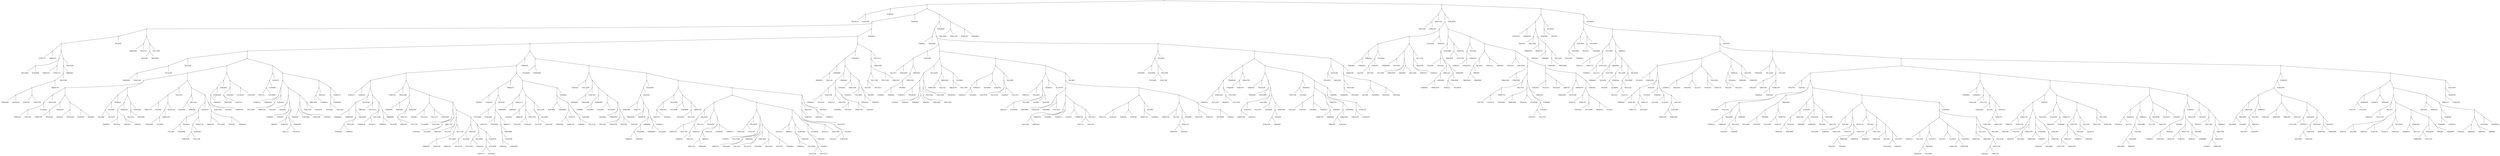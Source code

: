 graph G { node [shape=point]
"YJR123W YMR242C" -- {"YJR123W" [shape=plaintext]}
"YJR123W YMR242C" -- {"YMR242C" [shape=plaintext]}
"YER117w YLR325C" -- {"YER117w" [shape=plaintext]}
"YER117w YLR325C" -- {"YLR325C" [shape=plaintext]}
"YMR241W YOL021C" -- {"YMR241W" [shape=plaintext]}
"YMR241W YOL021C" -- {"YOL021C" [shape=plaintext]}
"YBR249C YLR432W" -- {"YBR249C" [shape=plaintext]}
"YBR249C YLR432W" -- {"YLR432W" [shape=plaintext]}
"YGR174C YOR215C" -- {"YGR174C" [shape=plaintext]}
"YGR174C YOR215C" -- {"YOR215C" [shape=plaintext]}
"YLR448W YOL010W" -- {"YLR448W" [shape=plaintext]}
"YLR448W YOL010W" -- {"YOL010W" [shape=plaintext]}
"YBL038W YBR269C" -- {"YBL038W" [shape=plaintext]}
"YBL038W YBR269C" -- {"YBR269C" [shape=plaintext]}
"YDR449C YLR061W" -- {"YDR449C" [shape=plaintext]}
"YDR449C YLR061W" -- {"YLR061W" [shape=plaintext]}
"YLR212C YOL120C" -- {"YLR212C" [shape=plaintext]}
"YLR212C YOL120C" -- {"YOL120C" [shape=plaintext]}
"YGL103W YOR234C" -- {"YGL103W" [shape=plaintext]}
"YGL103W YOR234C" -- {"YOR234C" [shape=plaintext]}
"YIL091C YNL132W" -- {"YIL091C" [shape=plaintext]}
"YIL091C YNL132W" -- {"YNL132W" [shape=plaintext]}
"YKL181W YNL327W" -- {"YKL181W" [shape=plaintext]}
"YKL181W YNL327W" -- {"YNL327W" [shape=plaintext]}
"YBR079C YNR043W" -- {"YBR079C" [shape=plaintext]}
"YBR079C YNR043W" -- {"YNR043W" [shape=plaintext]}
"YIL052C YKR057W" -- {"YIL052C" [shape=plaintext]}
"YIL052C YKR057W" -- {"YKR057W" [shape=plaintext]}
"YKL109W YML054C" -- {"YKL109W" [shape=plaintext]}
"YKL109W YML054C" -- {"YML054C" [shape=plaintext]}
"YLR083c YPR044C" -- {"YLR083c" [shape=plaintext]}
"YLR083c YPR044C" -- {"YPR044C" [shape=plaintext]}
"YHR010W YOR312C" -- {"YHR010W" [shape=plaintext]}
"YHR010W YOR312C" -- {"YOR312C" [shape=plaintext]}
"YJR123W YMR242C YOR063W" -- {"YJR123W YMR242C"}
"YJR123W YMR242C YOR063W" -- {"YOR063W" [shape=plaintext]}
"YBR156C YIL133C" -- {"YBR156C" [shape=plaintext]}
"YBR156C YIL133C" -- {"YIL133C" [shape=plaintext]}
"YLR048w YNR051C" -- {"YLR048w" [shape=plaintext]}
"YLR048w YNR051C" -- {"YNR051C" [shape=plaintext]}
"YGR214W YDR500C" -- {"YGR214W" [shape=plaintext]}
"YGR214W YDR500C" -- {"YDR500C" [shape=plaintext]}
"YBR143C YNL175C" -- {"YBR143C" [shape=plaintext]}
"YBR143C YNL175C" -- {"YNL175C" [shape=plaintext]}
"YDL191W YOL127W" -- {"YDL191W" [shape=plaintext]}
"YDL191W YOL127W" -- {"YOL127W" [shape=plaintext]}
"YMR318C YNL247W" -- {"YMR318C" [shape=plaintext]}
"YMR318C YNL247W" -- {"YNL247W" [shape=plaintext]}
"YKL085W YNL100W" -- {"YKL085W" [shape=plaintext]}
"YKL085W YNL100W" -- {"YNL100W" [shape=plaintext]}
"YJL144W YLL023C" -- {"YJL144W" [shape=plaintext]}
"YJL144W YLL023C" -- {"YLL023C" [shape=plaintext]}
"YDR502C YEL033w" -- {"YDR502C" [shape=plaintext]}
"YDR502C YEL033w" -- {"YEL033w" [shape=plaintext]}
"YKR076W YMR206W" -- {"YKR076W" [shape=plaintext]}
"YKR076W YMR206W" -- {"YMR206W" [shape=plaintext]}
"YLR212C YOL120C YNL301C" -- {"YLR212C YOL120C"}
"YLR212C YOL120C YNL301C" -- {"YNL301C" [shape=plaintext]}
"YDR064W YPL245W" -- {"YDR064W" [shape=plaintext]}
"YDR064W YPL245W" -- {"YPL245W" [shape=plaintext]}
"YNL110C YPL211W" -- {"YNL110C" [shape=plaintext]}
"YNL110C YPL211W" -- {"YPL211W" [shape=plaintext]}
"YDL082w YLL044W" -- {"YDL082w" [shape=plaintext]}
"YDL082w YLL044W" -- {"YLL044W" [shape=plaintext]}
"YNR075W YPL226W" -- {"YNR075W" [shape=plaintext]}
"YNR075W YPL226W" -- {"YPL226W" [shape=plaintext]}
"YKR094C YPR074C" -- {"YKR094C" [shape=plaintext]}
"YKR094C YPR074C" -- {"YPR074C" [shape=plaintext]}
"YIL097W YBL048W" -- {"YIL097W" [shape=plaintext]}
"YIL097W YBL048W" -- {"YBL048W" [shape=plaintext]}
"YMR049C YMR058W" -- {"YMR049C" [shape=plaintext]}
"YMR049C YMR058W" -- {"YMR058W" [shape=plaintext]}
"YLL045c YPR102C" -- {"YLL045c" [shape=plaintext]}
"YLL045c YPR102C" -- {"YPR102C" [shape=plaintext]}
"YGL103W YOR234C YKL156W" -- {"YGL103W YOR234C"}
"YGL103W YOR234C YKL156W" -- {"YKL156W" [shape=plaintext]}
"YFR033C YGR088W" -- {"YFR033C" [shape=plaintext]}
"YFR033C YGR088W" -- {"YGR088W" [shape=plaintext]}
"YDR272W YHR104W" -- {"YDR272W" [shape=plaintext]}
"YDR272W YHR104W" -- {"YHR104W" [shape=plaintext]}
"YDL082w YLL044W YJR071W" -- {"YDL082w YLL044W"}
"YDL082w YLL044W YJR071W" -- {"YJR071W" [shape=plaintext]}
"YIL066C YKL181W YNL327W" -- {"YIL066C" [shape=plaintext]}
"YIL066C YKL181W YNL327W" -- {"YKL181W YNL327W"}
"YDL091c YMR110C" -- {"YDL091c" [shape=plaintext]}
"YDL091c YMR110C" -- {"YMR110C" [shape=plaintext]}
"YJL163C YLR311C" -- {"YJL163C" [shape=plaintext]}
"YJL163C YLR311C" -- {"YLR311C" [shape=plaintext]}
"YGL147C YLR340W" -- {"YGL147C" [shape=plaintext]}
"YGL147C YLR340W" -- {"YLR340W" [shape=plaintext]}
"YAR073W YHR098C" -- {"YAR073W" [shape=plaintext]}
"YAR073W YHR098C" -- {"YHR098C" [shape=plaintext]}
"YDL111c YNL207W" -- {"YDL111c" [shape=plaintext]}
"YDL111c YNL207W" -- {"YNL207W" [shape=plaintext]}
"YDR417C YGR148C" -- {"YDR417C" [shape=plaintext]}
"YDR417C YGR148C" -- {"YGR148C" [shape=plaintext]}
"YLR134w YLR339C" -- {"YLR134w" [shape=plaintext]}
"YLR134w YLR339C" -- {"YLR339C" [shape=plaintext]}
"YGR264C YNL120C" -- {"YGR264C" [shape=plaintext]}
"YGR264C YNL120C" -- {"YNL120C" [shape=plaintext]}
"YJR145C YLR344W" -- {"YJR145C" [shape=plaintext]}
"YJR145C YLR344W" -- {"YLR344W" [shape=plaintext]}
"YHR010W YOR312C YOR310C" -- {"YHR010W YOR312C"}
"YHR010W YOR312C YOR310C" -- {"YOR310C" [shape=plaintext]}
"YDL145C YDR037W" -- {"YDL145C" [shape=plaintext]}
"YDL145C YDR037W" -- {"YDR037W" [shape=plaintext]}
"YDL148c YOR206W" -- {"YDL148c" [shape=plaintext]}
"YDL148c YOR206W" -- {"YOR206W" [shape=plaintext]}
"YER142c YJR008W" -- {"YER142c" [shape=plaintext]}
"YER142c YJR008W" -- {"YJR008W" [shape=plaintext]}
"YMR205C YGL123W" -- {"YMR205C" [shape=plaintext]}
"YMR205C YGL123W" -- {"YGL123W" [shape=plaintext]}
"YDR012W YGL102C" -- {"YDR012W" [shape=plaintext]}
"YDR012W YGL102C" -- {"YGL102C" [shape=plaintext]}
"YLR180W YNL141W" -- {"YLR180W" [shape=plaintext]}
"YLR180W YNL141W" -- {"YNL141W" [shape=plaintext]}
"YMR246W YOL080C" -- {"YMR246W" [shape=plaintext]}
"YMR246W YOL080C" -- {"YOL080C" [shape=plaintext]}
"YOR136W YMR133W" -- {"YOR136W" [shape=plaintext]}
"YOR136W YMR133W" -- {"YMR133W" [shape=plaintext]}
"YJL153C YOL053W" -- {"YJL153C" [shape=plaintext]}
"YJL153C YOL053W" -- {"YOL053W" [shape=plaintext]}
"YDL208W YKR094C YPR074C" -- {"YDL208W" [shape=plaintext]}
"YDL208W YKR094C YPR074C" -- {"YKR094C YPR074C"}
"YBR106W YHL015W" -- {"YBR106W" [shape=plaintext]}
"YBR106W YHL015W" -- {"YHL015W" [shape=plaintext]}
"YGR103W YNL112W" -- {"YGR103W" [shape=plaintext]}
"YGR103W YNL112W" -- {"YNL112W" [shape=plaintext]}
"YPL230W YDR258C" -- {"YPL230W" [shape=plaintext]}
"YPL230W YDR258C" -- {"YDR258C" [shape=plaintext]}
"YDR418W YIL018W" -- {"YDR418W" [shape=plaintext]}
"YDR418W YIL018W" -- {"YIL018W" [shape=plaintext]}
"YLR029c YLR076C" -- {"YLR029c" [shape=plaintext]}
"YLR029c YLR076C" -- {"YLR076C" [shape=plaintext]}
"YDL167C YDR060w" -- {"YDL167C" [shape=plaintext]}
"YDL167C YDR060w" -- {"YDR060w" [shape=plaintext]}
"YDR527W YJL111W" -- {"YDR527W" [shape=plaintext]}
"YDR527W YJL111W" -- {"YJL111W" [shape=plaintext]}
"YAL054C YJL089W" -- {"YAL054C" [shape=plaintext]}
"YAL054C YJL089W" -- {"YJL089W" [shape=plaintext]}
"YIL069C YNL235C" -- {"YIL069C" [shape=plaintext]}
"YIL069C YNL235C" -- {"YNL235C" [shape=plaintext]}
"YLR280C YLR355C" -- {"YLR280C" [shape=plaintext]}
"YLR280C YLR355C" -- {"YLR355C" [shape=plaintext]}
"YJR123W YMR242C YOR063W YLR048w YNR051C" -- {"YJR123W YMR242C YOR063W"}
"YJR123W YMR242C YOR063W YLR048w YNR051C" -- {"YLR048w YNR051C"}
"YMR290C YNR054C" -- {"YMR290C" [shape=plaintext]}
"YMR290C YNR054C" -- {"YNR054C" [shape=plaintext]}
"YKL217W YMR107W" -- {"YKL217W" [shape=plaintext]}
"YKL217W YMR107W" -- {"YMR107W" [shape=plaintext]}
"YLR062C YOL121C" -- {"YLR062C" [shape=plaintext]}
"YLR062C YOL121C" -- {"YOL121C" [shape=plaintext]}
"YJL183W YMR318C YNL247W" -- {"YJL183W" [shape=plaintext]}
"YJL183W YMR318C YNL247W" -- {"YMR318C YNL247W"}
"YAR074C YGR124W" -- {"YAR074C" [shape=plaintext]}
"YAR074C YGR124W" -- {"YGR124W" [shape=plaintext]}
"YEL054c YGR214W YDR500C" -- {"YEL054c" [shape=plaintext]}
"YEL054c YGR214W YDR500C" -- {"YGR214W YDR500C"}
"YLR083c YPR044C YPL090C" -- {"YLR083c YPR044C"}
"YLR083c YPR044C YPL090C" -- {"YPL090C" [shape=plaintext]}
"YDL208W YKR094C YPR074C YHR089C" -- {"YDL208W YKR094C YPR074C"}
"YDL208W YKR094C YPR074C YHR089C" -- {"YHR089C" [shape=plaintext]}
"YAL059W YBR238C" -- {"YAL059W" [shape=plaintext]}
"YAL059W YBR238C" -- {"YBR238C" [shape=plaintext]}
"YMR202W YNL087W" -- {"YMR202W" [shape=plaintext]}
"YMR202W YNL087W" -- {"YNL087W" [shape=plaintext]}
"YDR321W YOL061W" -- {"YDR321W" [shape=plaintext]}
"YDR321W YOL061W" -- {"YOL061W" [shape=plaintext]}
"YDR529C YPR149W" -- {"YDR529C" [shape=plaintext]}
"YDR529C YPR149W" -- {"YPR149W" [shape=plaintext]}
"YIL087C YKR016W" -- {"YIL087C" [shape=plaintext]}
"YIL087C YKR016W" -- {"YKR016W" [shape=plaintext]}
"YBR203W YNR007C" -- {"YBR203W" [shape=plaintext]}
"YBR203W YNR007C" -- {"YNR007C" [shape=plaintext]}
"YDR366C YBR181C" -- {"YDR366C" [shape=plaintext]}
"YDR366C YBR181C" -- {"YBR181C" [shape=plaintext]}
"YGR285C YPL131W" -- {"YGR285C" [shape=plaintext]}
"YGR285C YPL131W" -- {"YPL131W" [shape=plaintext]}
"YBL078C YOL048C" -- {"YBL078C" [shape=plaintext]}
"YBL078C YOL048C" -- {"YOL048C" [shape=plaintext]}
"YDR361C YER052c" -- {"YDR361C" [shape=plaintext]}
"YDR361C YER052c" -- {"YER052c" [shape=plaintext]}
"YBR191W YJL136C" -- {"YBR191W" [shape=plaintext]}
"YBR191W YJL136C" -- {"YJL136C" [shape=plaintext]}
"YGL259W YLR312C" -- {"YGL259W" [shape=plaintext]}
"YGL259W YLR312C" -- {"YLR312C" [shape=plaintext]}
"YDR171W YGR174C YOR215C" -- {"YDR171W" [shape=plaintext]}
"YDR171W YGR174C YOR215C" -- {"YGR174C YOR215C"}
"YML123C YPR034W" -- {"YML123C" [shape=plaintext]}
"YML123C YPR034W" -- {"YPR034W" [shape=plaintext]}
"YDR144C YIL066C YKL181W YNL327W" -- {"YDR144C" [shape=plaintext]}
"YDR144C YIL066C YKL181W YNL327W" -- {"YIL066C YKL181W YNL327W"}
"YAR073W YHR098C YDR365C" -- {"YAR073W YHR098C"}
"YAR073W YHR098C YDR365C" -- {"YDR365C" [shape=plaintext]}
"YHR096C YJL045W" -- {"YHR096C" [shape=plaintext]}
"YHR096C YJL045W" -- {"YJL045W" [shape=plaintext]}
"YBL087C YGL225W" -- {"YBL087C" [shape=plaintext]}
"YBL087C YGL225W" -- {"YGL225W" [shape=plaintext]}
"YMR259C YPL126W" -- {"YMR259C" [shape=plaintext]}
"YMR259C YPL126W" -- {"YPL126W" [shape=plaintext]}
"YER025w YNL256W" -- {"YER025w" [shape=plaintext]}
"YER025w YNL256W" -- {"YNL256W" [shape=plaintext]}
"YLR185W YDR417C YGR148C" -- {"YLR185W" [shape=plaintext]}
"YLR185W YDR417C YGR148C" -- {"YDR417C YGR148C"}
"YDL060w YNR053C" -- {"YDL060w" [shape=plaintext]}
"YDL060w YNR053C" -- {"YNR053C" [shape=plaintext]}
"YBR249C YLR432W YHR216W" -- {"YBR249C YLR432W"}
"YBR249C YLR432W YHR216W" -- {"YHR216W" [shape=plaintext]}
"YDL075W YER074w" -- {"YDL075W" [shape=plaintext]}
"YDL075W YER074w" -- {"YER074w" [shape=plaintext]}
"YER175c YPL186C" -- {"YER175c" [shape=plaintext]}
"YER175c YPL186C" -- {"YPL186C" [shape=plaintext]}
"YHR064C YIL053W" -- {"YHR064C" [shape=plaintext]}
"YHR064C YIL053W" -- {"YIL053W" [shape=plaintext]}
"YDR418W YIL018W YER131w" -- {"YDR418W YIL018W"}
"YDR418W YIL018W YER131w" -- {"YER131w" [shape=plaintext]}
"YDL148c YOR206W YEL040w" -- {"YDL148c YOR206W"}
"YDL148c YOR206W YEL040w" -- {"YEL040w" [shape=plaintext]}
"YBR189W YHL001W" -- {"YBR189W" [shape=plaintext]}
"YBR189W YHL001W" -- {"YHL001W" [shape=plaintext]}
"YBL038W YBR269C YDL004W" -- {"YBL038W YBR269C"}
"YBL038W YBR269C YDL004W" -- {"YDL004W" [shape=plaintext]}
"YOL053C YNL173C" -- {"YOL053C" [shape=plaintext]}
"YOL053C YNL173C" -- {"YNL173C" [shape=plaintext]}
"YDL084w YPR009W" -- {"YDL084w" [shape=plaintext]}
"YDL084w YPR009W" -- {"YPR009W" [shape=plaintext]}
"YKL093W YLR168C" -- {"YKL093W" [shape=plaintext]}
"YKL093W YLR168C" -- {"YLR168C" [shape=plaintext]}
"YJL138C YKL009W" -- {"YJL138C" [shape=plaintext]}
"YJL138C YKL009W" -- {"YKL009W" [shape=plaintext]}
"YHR141C YNL302C" -- {"YHR141C" [shape=plaintext]}
"YHR141C YNL302C" -- {"YNL302C" [shape=plaintext]}
"YLR388W YPL142C" -- {"YLR388W" [shape=plaintext]}
"YLR388W YPL142C" -- {"YPL142C" [shape=plaintext]}
"YDR324C YGR103W YNL112W" -- {"YDR324C" [shape=plaintext]}
"YDR324C YGR103W YNL112W" -- {"YGR103W YNL112W"}
"YJR003C YML123C YPR034W" -- {"YJR003C" [shape=plaintext]}
"YJR003C YML123C YPR034W" -- {"YML123C YPR034W"}
"YHL033C YJL183W YMR318C YNL247W" -- {"YHL033C" [shape=plaintext]}
"YHL033C YJL183W YMR318C YNL247W" -- {"YJL183W YMR318C YNL247W"}
"YOR294W YPL043W" -- {"YOR294W" [shape=plaintext]}
"YOR294W YPL043W" -- {"YPL043W" [shape=plaintext]}
"YNL221C YOR153W" -- {"YNL221C" [shape=plaintext]}
"YNL221C YOR153W" -- {"YOR153W" [shape=plaintext]}
"YBR143C YNL175C YPR112C" -- {"YBR143C YNL175C"}
"YBR143C YNL175C YPR112C" -- {"YPR112C" [shape=plaintext]}
"YNL015W YNL055C" -- {"YNL015W" [shape=plaintext]}
"YNL015W YNL055C" -- {"YNL055C" [shape=plaintext]}
"YGR060W YPL266W" -- {"YGR060W" [shape=plaintext]}
"YGR060W YPL266W" -- {"YPL266W" [shape=plaintext]}
"YGR043C YPR150W" -- {"YGR043C" [shape=plaintext]}
"YGR043C YPR150W" -- {"YPR150W" [shape=plaintext]}
"YDR064W YPL245W YGR061C" -- {"YDR064W YPL245W"}
"YDR064W YPL245W YGR061C" -- {"YGR061C" [shape=plaintext]}
"YAR074C YGR124W YMR229C" -- {"YAR074C YGR124W"}
"YAR074C YGR124W YMR229C" -- {"YMR229C" [shape=plaintext]}
"YBR101C YKL217W YMR107W" -- {"YBR101C" [shape=plaintext]}
"YBR101C YKL217W YMR107W" -- {"YKL217W YMR107W"}
"YLR185W YDR417C YGR148C YLR367W" -- {"YLR185W YDR417C YGR148C"}
"YLR185W YDR417C YGR148C YLR367W" -- {"YLR367W" [shape=plaintext]}
"YNL202W YGL045W" -- {"YNL202W" [shape=plaintext]}
"YNL202W YGL045W" -- {"YGL045W" [shape=plaintext]}
"YMR321C YNL096C" -- {"YMR321C" [shape=plaintext]}
"YMR321C YNL096C" -- {"YNL096C" [shape=plaintext]}
"YMR121C YOR182C" -- {"YMR121C" [shape=plaintext]}
"YMR121C YOR182C" -- {"YOR182C" [shape=plaintext]}
"YHR203C YPL243W" -- {"YHR203C" [shape=plaintext]}
"YHR203C YPL243W" -- {"YPL243W" [shape=plaintext]}
"YDR508C YMR108W" -- {"YDR508C" [shape=plaintext]}
"YDR508C YMR108W" -- {"YMR108W" [shape=plaintext]}
"YBR106W YHL015W YDL136w" -- {"YBR106W YHL015W"}
"YBR106W YHL015W YDL136w" -- {"YDL136w" [shape=plaintext]}
"YDR449C YLR061W YPL198W" -- {"YDR449C YLR061W"}
"YDR449C YLR061W YPL198W" -- {"YPL198W" [shape=plaintext]}
"YEL054c YGR214W YDR500C YKR059W" -- {"YEL054c YGR214W YDR500C"}
"YEL054c YGR214W YDR500C YKR059W" -- {"YKR059W" [shape=plaintext]}
"YNL110C YPL211W YHR128W" -- {"YNL110C YPL211W"}
"YNL110C YPL211W YHR128W" -- {"YHR128W" [shape=plaintext]}
"YBR249C YLR432W YHR216W YDR399W" -- {"YBR249C YLR432W YHR216W"}
"YBR249C YLR432W YHR216W YDR399W" -- {"YDR399W" [shape=plaintext]}
"YER002w YPL019C" -- {"YER002w" [shape=plaintext]}
"YER002w YPL019C" -- {"YPL019C" [shape=plaintext]}
"YMR146C YCL053C" -- {"YMR146C" [shape=plaintext]}
"YMR146C YCL053C" -- {"YCL053C" [shape=plaintext]}
"YPR144C YPR110C" -- {"YPR144C" [shape=plaintext]}
"YPR144C YPR110C" -- {"YPR110C" [shape=plaintext]}
"YGR070W YJL103C" -- {"YGR070W" [shape=plaintext]}
"YGR070W YJL103C" -- {"YJL103C" [shape=plaintext]}
"YOR309C YGL030W" -- {"YOR309C" [shape=plaintext]}
"YOR309C YGL030W" -- {"YGL030W" [shape=plaintext]}
"YJR016C YOR335C" -- {"YJR016C" [shape=plaintext]}
"YJR016C YOR335C" -- {"YOR335C" [shape=plaintext]}
"YMR290C YNR054C YPL012W" -- {"YMR290C YNR054C"}
"YMR290C YNR054C YPL012W" -- {"YPL012W" [shape=plaintext]}
"YDL063c YGR160W" -- {"YDL063c" [shape=plaintext]}
"YDL063c YGR160W" -- {"YGR160W" [shape=plaintext]}
"YBL027W YNL119W" -- {"YBL027W" [shape=plaintext]}
"YBL027W YNL119W" -- {"YNL119W" [shape=plaintext]}
"YMR030W YOL071W" -- {"YMR030W" [shape=plaintext]}
"YMR030W YOL071W" -- {"YOL071W" [shape=plaintext]}
"YDL091c YMR110C YDR513W" -- {"YDL091c YMR110C"}
"YDL091c YMR110C YDR513W" -- {"YDR513W" [shape=plaintext]}
"YER150w YNL160W" -- {"YER150w" [shape=plaintext]}
"YER150w YNL160W" -- {"YNL160W" [shape=plaintext]}
"YMR205C YGL123W YFR031BC" -- {"YMR205C YGL123W"}
"YMR205C YGL123W YFR031BC" -- {"YFR031BC" [shape=plaintext]}
"YAL046C YJL122W" -- {"YAL046C" [shape=plaintext]}
"YAL046C YJL122W" -- {"YJL122W" [shape=plaintext]}
"YKR056W YLR073C" -- {"YKR056W" [shape=plaintext]}
"YKR056W YLR073C" -- {"YLR073C" [shape=plaintext]}
"YFL022C YMR093W" -- {"YFL022C" [shape=plaintext]}
"YFL022C YMR093W" -- {"YMR093W" [shape=plaintext]}
"YLR264W YOR167C" -- {"YLR264W" [shape=plaintext]}
"YLR264W YOR167C" -- {"YOR167C" [shape=plaintext]}
"YJL050W YKL082C" -- {"YJL050W" [shape=plaintext]}
"YJL050W YKL082C" -- {"YKL082C" [shape=plaintext]}
"YBL024W YMR290C YNR054C YPL012W" -- {"YBL024W" [shape=plaintext]}
"YBL024W YMR290C YNR054C YPL012W" -- {"YMR290C YNR054C YPL012W"}
"YDL050c YNL221C YOR153W" -- {"YDL050c" [shape=plaintext]}
"YDL050c YNL221C YOR153W" -- {"YNL221C YOR153W"}
"YBL049W YKL093W YLR168C" -- {"YBL049W" [shape=plaintext]}
"YBL049W YKL093W YLR168C" -- {"YKL093W YLR168C"}
"YAL003W YBR079C YNR043W" -- {"YAL003W" [shape=plaintext]}
"YAL003W YBR079C YNR043W" -- {"YBR079C YNR043W"}
"YDL111c YNL207W YDR206W" -- {"YDL111c YNL207W"}
"YDL111c YNL207W YDR206W" -- {"YDR206W" [shape=plaintext]}
"YDR418W YIL018W YER131w YLR198C" -- {"YDR418W YIL018W YER131w"}
"YDR418W YIL018W YER131w YLR198C" -- {"YLR198C" [shape=plaintext]}
"YAL038W YHR010W YOR312C YOR310C" -- {"YAL038W" [shape=plaintext]}
"YAL038W YHR010W YOR312C YOR310C" -- {"YHR010W YOR312C YOR310C"}
"YGR243W YBR203W YNR007C" -- {"YGR243W" [shape=plaintext]}
"YGR243W YBR203W YNR007C" -- {"YBR203W YNR007C"}
"YLR009W YMR308C" -- {"YLR009W" [shape=plaintext]}
"YLR009W YMR308C" -- {"YMR308C" [shape=plaintext]}
"YGL076C YOR224C" -- {"YGL076C" [shape=plaintext]}
"YGL076C YOR224C" -- {"YOR224C" [shape=plaintext]}
"YDR321W YOL061W YLR413W" -- {"YDR321W YOL061W"}
"YDR321W YOL061W YLR413W" -- {"YLR413W" [shape=plaintext]}
"YAR074C YGR124W YMR229C YIL091C YNL132W" -- {"YAR074C YGR124W YMR229C"}
"YAR074C YGR124W YMR229C YIL091C YNL132W" -- {"YIL091C YNL132W"}
"YGL008C YPL160W" -- {"YGL008C" [shape=plaintext]}
"YGL008C YPL160W" -- {"YPL160W" [shape=plaintext]}
"YDR324C YGR103W YNL112W YMR217W" -- {"YDR324C YGR103W YNL112W"}
"YDR324C YGR103W YNL112W YMR217W" -- {"YMR217W" [shape=plaintext]}
"YBR204C YLL041c" -- {"YBR204C" [shape=plaintext]}
"YBR204C YLL041c" -- {"YLL041c" [shape=plaintext]}
"YGL078C YAL012W" -- {"YGL078C" [shape=plaintext]}
"YGL078C YAL012W" -- {"YAL012W" [shape=plaintext]}
"YDR533C YOR178C" -- {"YDR533C" [shape=plaintext]}
"YDR533C YOR178C" -- {"YOR178C" [shape=plaintext]}
"YGL153W YOR391C" -- {"YGL153W" [shape=plaintext]}
"YGL153W YOR391C" -- {"YOR391C" [shape=plaintext]}
"YBR169C YKL085W YNL100W" -- {"YBR169C" [shape=plaintext]}
"YBR169C YKL085W YNL100W" -- {"YKL085W YNL100W"}
"YLR258W YMR196W" -- {"YLR258W" [shape=plaintext]}
"YLR258W YMR196W" -- {"YMR196W" [shape=plaintext]}
"YNL111C YOR293W" -- {"YNL111C" [shape=plaintext]}
"YNL111C YOR293W" -- {"YOR293W" [shape=plaintext]}
"YGR027C YPL081W" -- {"YGR027C" [shape=plaintext]}
"YGR027C YPL081W" -- {"YPL081W" [shape=plaintext]}
"YDR341C YGR264C YNL120C" -- {"YDR341C" [shape=plaintext]}
"YDR341C YGR264C YNL120C" -- {"YGR264C YNL120C"}
"YDR366C YBR181C YLL045c YPR102C" -- {"YDR366C YBR181C"}
"YDR366C YBR181C YLL045c YPR102C" -- {"YLL045c YPR102C"}
"YMR311C YOL032W" -- {"YMR311C" [shape=plaintext]}
"YMR311C YOL032W" -- {"YOL032W" [shape=plaintext]}
"YBL064C YGR043C YPR150W" -- {"YBL064C" [shape=plaintext]}
"YBL064C YGR043C YPR150W" -- {"YGR043C YPR150W"}
"YER117w YLR325C YLR029c YLR076C" -- {"YER117w YLR325C"}
"YER117w YLR325C YLR029c YLR076C" -- {"YLR029c YLR076C"}
"YHL021C YML128C" -- {"YHL021C" [shape=plaintext]}
"YHL021C YML128C" -- {"YML128C" [shape=plaintext]}
"YKL006W YLR044c" -- {"YKL006W" [shape=plaintext]}
"YKL006W YLR044c" -- {"YLR044c" [shape=plaintext]}
"YBL087C YGL225W YGL135W" -- {"YBL087C YGL225W"}
"YBL087C YGL225W YGL135W" -- {"YGL135W" [shape=plaintext]}
"YBR072W YBR149W" -- {"YBR072W" [shape=plaintext]}
"YBR072W YBR149W" -- {"YBR149W" [shape=plaintext]}
"YDL167C YDR060w YLR180W YNL141W" -- {"YDL167C YDR060w"}
"YDL167C YDR060w YLR180W YNL141W" -- {"YLR180W YNL141W"}
"YBR280C YGR130C" -- {"YBR280C" [shape=plaintext]}
"YBR280C YGR130C" -- {"YGR130C" [shape=plaintext]}
"YLR384C YNR067C" -- {"YLR384C" [shape=plaintext]}
"YLR384C YNR067C" -- {"YNR067C" [shape=plaintext]}
"YGL103W YOR234C YKL156W YLR185W YDR417C YGR148C YLR367W" -- {"YGL103W YOR234C YKL156W"}
"YGL103W YOR234C YKL156W YLR185W YDR417C YGR148C YLR367W" -- {"YLR185W YDR417C YGR148C YLR367W"}
"YKL187C YLR267W" -- {"YKL187C" [shape=plaintext]}
"YKL187C YLR267W" -- {"YLR267W" [shape=plaintext]}
"YDR450W YDR471W" -- {"YDR450W" [shape=plaintext]}
"YDR450W YDR471W" -- {"YDR471W" [shape=plaintext]}
"YJL067W YNL194C" -- {"YJL067W" [shape=plaintext]}
"YJL067W YNL194C" -- {"YNL194C" [shape=plaintext]}
"YAR071W YEL046c" -- {"YAR071W" [shape=plaintext]}
"YAR071W YEL046c" -- {"YEL046c" [shape=plaintext]}
"YDR447C YMR321C YNL096C" -- {"YDR447C" [shape=plaintext]}
"YDR447C YMR321C YNL096C" -- {"YMR321C YNL096C"}
"YNL052W YNR001C" -- {"YNL052W" [shape=plaintext]}
"YNL052W YNR001C" -- {"YNR001C" [shape=plaintext]}
"YER025w YNL256W YMR239C" -- {"YER025w YNL256W"}
"YER025w YNL256W YMR239C" -- {"YMR239C" [shape=plaintext]}
"YER006w YNL182C" -- {"YER006w" [shape=plaintext]}
"YER006w YNL182C" -- {"YNL182C" [shape=plaintext]}
"YIL113W YMR170C" -- {"YIL113W" [shape=plaintext]}
"YIL113W YMR170C" -- {"YMR170C" [shape=plaintext]}
"YBR053C YJR080C" -- {"YBR053C" [shape=plaintext]}
"YBR053C YJR080C" -- {"YJR080C" [shape=plaintext]}
"YDL082w YLL044W YJR071W YLR448W YOL010W" -- {"YDL082w YLL044W YJR071W"}
"YDL082w YLL044W YJR071W YLR448W YOL010W" -- {"YLR448W YOL010W"}
"YLR083c YPR044C YPL090C YOR133W" -- {"YLR083c YPR044C YPL090C"}
"YLR083c YPR044C YPL090C YOR133W" -- {"YOR133W" [shape=plaintext]}
"YBR067C YGR238C" -- {"YBR067C" [shape=plaintext]}
"YBR067C YGR238C" -- {"YGR238C" [shape=plaintext]}
"YPL034W YPL143W" -- {"YPL034W" [shape=plaintext]}
"YPL034W YPL143W" -- {"YPL143W" [shape=plaintext]}
"YIL148W YJR145C YLR344W" -- {"YIL148W" [shape=plaintext]}
"YIL148W YJR145C YLR344W" -- {"YJR145C YLR344W"}
"YFR033C YGR088W YKL026C" -- {"YFR033C YGR088W"}
"YFR033C YGR088W YKL026C" -- {"YKL026C" [shape=plaintext]}
"YBL078C YOL048C YKR058W" -- {"YBL078C YOL048C"}
"YBL078C YOL048C YKR058W" -- {"YKR058W" [shape=plaintext]}
"YGR123C YLR196W" -- {"YGR123C" [shape=plaintext]}
"YGR123C YLR196W" -- {"YLR196W" [shape=plaintext]}
"YKL057C YLR056w" -- {"YKL057C" [shape=plaintext]}
"YKL057C YLR056w" -- {"YLR056w" [shape=plaintext]}
"YDR231C YNL144C" -- {"YDR231C" [shape=plaintext]}
"YDR231C YNL144C" -- {"YNL144C" [shape=plaintext]}
"YIL069C YNL235C YNL111C YOR293W" -- {"YIL069C YNL235C"}
"YIL069C YNL235C YNL111C YOR293W" -- {"YNL111C YOR293W"}
"YGR244C Ydr021w" -- {"YGR244C" [shape=plaintext]}
"YGR244C Ydr021w" -- {"Ydr021w" [shape=plaintext]}
"YIL052C YKR057W YLR212C YOL120C YNL301C" -- {"YIL052C YKR057W"}
"YIL052C YKR057W YLR212C YOL120C YNL301C" -- {"YLR212C YOL120C YNL301C"}
"YEL054c YGR214W YDR500C YKR059W YGL147C YLR340W" -- {"YEL054c YGR214W YDR500C YKR059W"}
"YEL054c YGR214W YDR500C YKR059W YGL147C YLR340W" -- {"YGL147C YLR340W"}
"YGR118W YML063W" -- {"YGR118W" [shape=plaintext]}
"YGR118W YML063W" -- {"YML063W" [shape=plaintext]}
"YMR031C YMR056C" -- {"YMR031C" [shape=plaintext]}
"YMR031C YMR056C" -- {"YMR056C" [shape=plaintext]}
"YDR449C YLR061W YPL198W YJL177W" -- {"YDR449C YLR061W YPL198W"}
"YDR449C YLR061W YPL198W YJL177W" -- {"YJL177W" [shape=plaintext]}
"YOR317W YOR374W" -- {"YOR317W" [shape=plaintext]}
"YOR317W YOR374W" -- {"YOR374W" [shape=plaintext]}
"YDL111c YNL207W YDR206W YJR016C YOR335C" -- {"YDL111c YNL207W YDR206W"}
"YDL111c YNL207W YDR206W YJR016C YOR335C" -- {"YJR016C YOR335C"}
"YMR014W YNL060C" -- {"YMR014W" [shape=plaintext]}
"YMR014W YNL060C" -- {"YNL060C" [shape=plaintext]}
"YCL046W YDR144C YIL066C YKL181W YNL327W" -- {"YCL046W" [shape=plaintext]}
"YCL046W YDR144C YIL066C YKL181W YNL327W" -- {"YDR144C YIL066C YKL181W YNL327W"}
"YDL153c YPL030W" -- {"YDL153c" [shape=plaintext]}
"YDL153c YPL030W" -- {"YPL030W" [shape=plaintext]}
"YAL003W YBR079C YNR043W YDR398W" -- {"YAL003W YBR079C YNR043W"}
"YAL003W YBR079C YNR043W YDR398W" -- {"YDR398W" [shape=plaintext]}
"YDR361C YER052c YDR502C YEL033w" -- {"YDR361C YER052c"}
"YDR361C YER052c YDR502C YEL033w" -- {"YDR502C YEL033w"}
"YMR241W YOL021C YNL123W" -- {"YMR241W YOL021C"}
"YMR241W YOL021C YNL123W" -- {"YNL123W" [shape=plaintext]}
"YPR144C YPR110C YLL008w" -- {"YPR144C YPR110C"}
"YPR144C YPR110C YLL008w" -- {"YLL008w" [shape=plaintext]}
"YBR156C YIL133C YDR449C YLR061W YPL198W YJL177W" -- {"YBR156C YIL133C"}
"YBR156C YIL133C YDR449C YLR061W YPL198W YJL177W" -- {"YDR449C YLR061W YPL198W YJL177W"}
"YIL039W YOR254C" -- {"YIL039W" [shape=plaintext]}
"YIL039W YOR254C" -- {"YOR254C" [shape=plaintext]}
"YJR054W YNL313C" -- {"YJR054W" [shape=plaintext]}
"YJR054W YNL313C" -- {"YNL313C" [shape=plaintext]}
"YGR019W YIL087C YKR016W" -- {"YGR019W" [shape=plaintext]}
"YGR019W YIL087C YKR016W" -- {"YIL087C YKR016W"}
"YEL054c YGR214W YDR500C YKR059W YGL147C YLR340W YAL038W YHR010W YOR312C YOR310C" -- {"YEL054c YGR214W YDR500C YKR059W YGL147C YLR340W"}
"YEL054c YGR214W YDR500C YKR059W YGL147C YLR340W YAL038W YHR010W YOR312C YOR310C" -- {"YAL038W YHR010W YOR312C YOR310C"}
"YBR189W YHL001W YLR388W YPL142C" -- {"YBR189W YHL001W"}
"YBR189W YHL001W YLR388W YPL142C" -- {"YLR388W YPL142C"}
"YGL103W YOR234C YKL156W YLR185W YDR417C YGR148C YLR367W YHL033C YJL183W YMR318C YNL247W" -- {"YGL103W YOR234C YKL156W YLR185W YDR417C YGR148C YLR367W"}
"YGL103W YOR234C YKL156W YLR185W YDR417C YGR148C YLR367W YHL033C YJL183W YMR318C YNL247W" -- {"YHL033C YJL183W YMR318C YNL247W"}
"YBR249C YLR432W YHR216W YDR399W YDR321W YOL061W YLR413W" -- {"YBR249C YLR432W YHR216W YDR399W"}
"YBR249C YLR432W YHR216W YDR399W YDR321W YOL061W YLR413W" -- {"YDR321W YOL061W YLR413W"}
"YHR051W YPR020W" -- {"YHR051W" [shape=plaintext]}
"YHR051W YPR020W" -- {"YPR020W" [shape=plaintext]}
"YDR366C YBR181C YLL045c YPR102C YGR027C YPL081W" -- {"YDR366C YBR181C YLL045c YPR102C"}
"YDR366C YBR181C YLL045c YPR102C YGR027C YPL081W" -- {"YGR027C YPL081W"}
"YOL053C YNL173C YNL200C" -- {"YOL053C YNL173C"}
"YOL053C YNL173C YNL200C" -- {"YNL200C" [shape=plaintext]}
"YBL076C YLR179C" -- {"YBL076C" [shape=plaintext]}
"YBL076C YLR179C" -- {"YLR179C" [shape=plaintext]}
"YDL050c YNL221C YOR153W YNL075W" -- {"YDL050c YNL221C YOR153W"}
"YDL050c YNL221C YOR153W YNL075W" -- {"YNL075W" [shape=plaintext]}
"YLR397C YNL308C" -- {"YLR397C" [shape=plaintext]}
"YLR397C YNL308C" -- {"YNL308C" [shape=plaintext]}
"YDL148c YOR206W YEL040w YDR324C YGR103W YNL112W YMR217W" -- {"YDL148c YOR206W YEL040w"}
"YDL148c YOR206W YEL040w YDR324C YGR103W YNL112W YMR217W" -- {"YDR324C YGR103W YNL112W YMR217W"}
"YPL220W YLR372W" -- {"YPL220W" [shape=plaintext]}
"YPL220W YLR372W" -- {"YLR372W" [shape=plaintext]}
"YJR048W YOR065W" -- {"YJR048W" [shape=plaintext]}
"YJR048W YOR065W" -- {"YOR065W" [shape=plaintext]}
"YDR070c YOR031W" -- {"YDR070c" [shape=plaintext]}
"YDR070c YOR031W" -- {"YOR031W" [shape=plaintext]}
"YMR146C YCL053C YKL081W" -- {"YMR146C YCL053C"}
"YMR146C YCL053C YKL081W" -- {"YKL081W" [shape=plaintext]}
"YDR272W YHR104W YLR270W" -- {"YDR272W YHR104W"}
"YDR272W YHR104W YLR270W" -- {"YLR270W" [shape=plaintext]}
"YDR262w YGR146C" -- {"YDR262w" [shape=plaintext]}
"YDR262w YGR146C" -- {"YGR146C" [shape=plaintext]}
"YPR033C YPR125W" -- {"YPR033C" [shape=plaintext]}
"YPR033C YPR125W" -- {"YPR125W" [shape=plaintext]}
"YDL060w YNR053C YLR134w YLR339C" -- {"YDL060w YNR053C"}
"YDL060w YNR053C YLR134w YLR339C" -- {"YLR134w YLR339C"}
"YAL025C YJR041C" -- {"YAL025C" [shape=plaintext]}
"YAL025C YJR041C" -- {"YJR041C" [shape=plaintext]}
"YLR409C YOR355W" -- {"YLR409C" [shape=plaintext]}
"YLR409C YOR355W" -- {"YOR355W" [shape=plaintext]}
"YLR178C YGL037C" -- {"YLR178C" [shape=plaintext]}
"YLR178C YGL037C" -- {"YGL037C" [shape=plaintext]}
"YBR169C YKL085W YNL100W YLR327C" -- {"YBR169C YKL085W YNL100W"}
"YBR169C YKL085W YNL100W YLR327C" -- {"YLR327C" [shape=plaintext]}
"YBR032W YDR012W YGL102C" -- {"YBR032W" [shape=plaintext]}
"YBR032W YDR012W YGL102C" -- {"YDR012W YGL102C"}
"YGL153W YOR391C YML042W" -- {"YGL153W YOR391C"}
"YGL153W YOR391C YML042W" -- {"YML042W" [shape=plaintext]}
"YBL064C YGR043C YPR150W YEL039c" -- {"YBL064C YGR043C YPR150W"}
"YBL064C YGR043C YPR150W YEL039c" -- {"YEL039c" [shape=plaintext]}
"YDR125C YPR030W" -- {"YDR125C" [shape=plaintext]}
"YDR125C YPR030W" -- {"YPR030W" [shape=plaintext]}
"YKL016C YNL134C" -- {"YKL016C" [shape=plaintext]}
"YKL016C YNL134C" -- {"YNL134C" [shape=plaintext]}
"YEL026w YER129w" -- {"YEL026w" [shape=plaintext]}
"YEL026w YER129w" -- {"YER129w" [shape=plaintext]}
"YDL151c YNL189W" -- {"YDL151c" [shape=plaintext]}
"YDL151c YNL189W" -- {"YNL189W" [shape=plaintext]}
"YAL003W YBR079C YNR043W YDR398W YBR121C" -- {"YAL003W YBR079C YNR043W YDR398W"}
"YAL003W YBR079C YNR043W YDR398W YBR121C" -- {"YBR121C" [shape=plaintext]}
"YFL022C YMR093W YMR309C" -- {"YFL022C YMR093W"}
"YFL022C YMR093W YMR309C" -- {"YMR309C" [shape=plaintext]}
"YBR067C YGR238C YBR101C YKL217W YMR107W" -- {"YBR067C YGR238C"}
"YBR067C YGR238C YBR101C YKL217W YMR107W" -- {"YBR101C YKL217W YMR107W"}
"YBL043W YBL049W YKL093W YLR168C" -- {"YBL043W" [shape=plaintext]}
"YBL043W YBL049W YKL093W YLR168C" -- {"YBL049W YKL093W YLR168C"}
"YLR221C YPR143W" -- {"YLR221C" [shape=plaintext]}
"YLR221C YPR143W" -- {"YPR143W" [shape=plaintext]}
"YDL083C YJR063W" -- {"YDL083C" [shape=plaintext]}
"YDL083C YJR063W" -- {"YJR063W" [shape=plaintext]}
"YBL027W YNL119W YNL069C" -- {"YBL027W YNL119W"}
"YBL027W YNL119W YNL069C" -- {"YNL069C" [shape=plaintext]}
"YBR143C YNL175C YPR112C YKR025W" -- {"YBR143C YNL175C YPR112C"}
"YBR143C YNL175C YPR112C YKR025W" -- {"YKR025W" [shape=plaintext]}
"YCR005c YJL137C" -- {"YCR005c" [shape=plaintext]}
"YCR005c YJL137C" -- {"YJL137C" [shape=plaintext]}
"YDR341C YGR264C YNL120C YDR527W YJL111W" -- {"YDR341C YGR264C YNL120C"}
"YDR341C YGR264C YNL120C YDR527W YJL111W" -- {"YDR527W YJL111W"}
"YCL035C YOR052C" -- {"YCL035C" [shape=plaintext]}
"YCL035C YOR052C" -- {"YOR052C" [shape=plaintext]}
"YDL208W YKR094C YPR074C YHR089C YDR064W YPL245W YGR061C" -- {"YDL208W YKR094C YPR074C YHR089C"}
"YDL208W YKR094C YPR074C YHR089C YDR064W YPL245W YGR061C" -- {"YDR064W YPL245W YGR061C"}
"YAL046C YJL122W YAL036C" -- {"YAL046C YJL122W"}
"YAL046C YJL122W YAL036C" -- {"YAL036C" [shape=plaintext]}
"YDR329C YGR289C" -- {"YDR329C" [shape=plaintext]}
"YDR329C YGR289C" -- {"YGR289C" [shape=plaintext]}
"YMR121C YOR182C YJL190C" -- {"YMR121C YOR182C"}
"YMR121C YOR182C YJL190C" -- {"YJL190C" [shape=plaintext]}
"YDL213c YLR449W" -- {"YDL213c" [shape=plaintext]}
"YDL213c YLR449W" -- {"YLR449W" [shape=plaintext]}
"YIL136W YMR195W" -- {"YIL136W" [shape=plaintext]}
"YIL136W YMR195W" -- {"YMR195W" [shape=plaintext]}
"YDR171W YGR174C YOR215C YFR033C YGR088W YKL026C" -- {"YDR171W YGR174C YOR215C"}
"YDR171W YGR174C YOR215C YFR033C YGR088W YKL026C" -- {"YFR033C YGR088W YKL026C"}
"YLR186W YHR208W" -- {"YLR186W" [shape=plaintext]}
"YLR186W YHR208W" -- {"YHR208W" [shape=plaintext]}
"YBL076C YLR179C YDL145C YDR037W" -- {"YBL076C YLR179C"}
"YBL076C YLR179C YDL145C YDR037W" -- {"YDL145C YDR037W"}
"YIL107C YLL026w" -- {"YIL107C" [shape=plaintext]}
"YIL107C YLL026w" -- {"YLL026w" [shape=plaintext]}
"YDL191W YOL127W YLR062C YOL121C" -- {"YDL191W YOL127W"}
"YDL191W YOL127W YLR062C YOL121C" -- {"YLR062C YOL121C"}
"YBR298C YHL032C" -- {"YBR298C" [shape=plaintext]}
"YBR298C YHL032C" -- {"YHL032C" [shape=plaintext]}
"YDR178W YGR019W YIL087C YKR016W" -- {"YDR178W" [shape=plaintext]}
"YDR178W YGR019W YIL087C YKR016W" -- {"YGR019W YIL087C YKR016W"}
"YDL167C YDR060w YLR180W YNL141W YNL110C YPL211W YHR128W" -- {"YDL167C YDR060w YLR180W YNL141W"}
"YDL167C YDR060w YLR180W YNL141W YNL110C YPL211W YHR128W" -- {"YNL110C YPL211W YHR128W"}
"YLL001w YMR322C" -- {"YLL001w" [shape=plaintext]}
"YLL001w YMR322C" -- {"YMR322C" [shape=plaintext]}
"YGR162W YNR075W YPL226W" -- {"YGR162W" [shape=plaintext]}
"YGR162W YNR075W YPL226W" -- {"YNR075W YPL226W"}
"YER182w YJL151C" -- {"YER182w" [shape=plaintext]}
"YER182w YJL151C" -- {"YJL151C" [shape=plaintext]}
"YDL140C YER036c" -- {"YDL140C" [shape=plaintext]}
"YDL140C YER036c" -- {"YER036c" [shape=plaintext]}
"YIL065C YLR293C" -- {"YIL065C" [shape=plaintext]}
"YIL065C YLR293C" -- {"YLR293C" [shape=plaintext]}
"YJL080C YOL040C" -- {"YJL080C" [shape=plaintext]}
"YJL080C YOL040C" -- {"YOL040C" [shape=plaintext]}
"YDL014W YGR060W YPL266W" -- {"YDL014W" [shape=plaintext]}
"YDL014W YGR060W YPL266W" -- {"YGR060W YPL266W"}
"YBL039C YER049w" -- {"YBL039C" [shape=plaintext]}
"YBL039C YER049w" -- {"YER049w" [shape=plaintext]}
"YAR073W YHR098C YDR365C YHR019C" -- {"YAR073W YHR098C YDR365C"}
"YAR073W YHR098C YDR365C YHR019C" -- {"YHR019C" [shape=plaintext]}
"YGL076C YOR224C YPR137W" -- {"YGL076C YOR224C"}
"YGL076C YOR224C YPR137W" -- {"YPR137W" [shape=plaintext]}
"YGR008C YOL053C YNL173C YNL200C" -- {"YGR008C" [shape=plaintext]}
"YGR008C YOL053C YNL173C YNL200C" -- {"YOL053C YNL173C YNL200C"}
"YBL024W YMR290C YNR054C YPL012W YMR049C YMR058W" -- {"YBL024W YMR290C YNR054C YPL012W"}
"YBL024W YMR290C YNR054C YPL012W YMR049C YMR058W" -- {"YMR049C YMR058W"}
"YMR030W YOL071W YOR220W" -- {"YMR030W YOL071W"}
"YMR030W YOL071W YOR220W" -- {"YOR220W" [shape=plaintext]}
"YIL052C YKR057W YLR212C YOL120C YNL301C YJR123W YMR242C YOR063W YLR048w YNR051C" -- {"YIL052C YKR057W YLR212C YOL120C YNL301C"}
"YIL052C YKR057W YLR212C YOL120C YNL301C YJR123W YMR242C YOR063W YLR048w YNR051C" -- {"YJR123W YMR242C YOR063W YLR048w YNR051C"}
"YGL078C YAL012W YJL148W" -- {"YGL078C YAL012W"}
"YGL078C YAL012W YJL148W" -- {"YJL148W" [shape=plaintext]}
"YBR191W YJL136C YDR418W YIL018W YER131w YLR198C" -- {"YBR191W YJL136C"}
"YBR191W YJL136C YDR418W YIL018W YER131w YLR198C" -- {"YDR418W YIL018W YER131w YLR198C"}
"YDL169C YJL161W" -- {"YDL169C" [shape=plaintext]}
"YDL169C YJL161W" -- {"YJL161W" [shape=plaintext]}
"YCR021c YPL087W" -- {"YCR021c" [shape=plaintext]}
"YCR021c YPL087W" -- {"YPL087W" [shape=plaintext]}
"YLL021w YPR145W" -- {"YLL021w" [shape=plaintext]}
"YLL021w YPR145W" -- {"YPR145W" [shape=plaintext]}
"YBL087C YGL225W YGL135W YMR205C YGL123W YFR031BC" -- {"YBL087C YGL225W YGL135W"}
"YBL087C YGL225W YGL135W YMR205C YGL123W YFR031BC" -- {"YMR205C YGL123W YFR031BC"}
"YBL024W YMR290C YNR054C YPL012W YMR049C YMR058W YPL093W" -- {"YBL024W YMR290C YNR054C YPL012W YMR049C YMR058W"}
"YBL024W YMR290C YNR054C YPL012W YMR049C YMR058W YPL093W" -- {"YPL093W" [shape=plaintext]}
"YBR147W YJL067W YNL194C" -- {"YBR147W" [shape=plaintext]}
"YBR147W YJL067W YNL194C" -- {"YJL067W YNL194C"}
"YDR533C YOR178C YER175c YPL186C" -- {"YDR533C YOR178C"}
"YDR533C YOR178C YER175c YPL186C" -- {"YER175c YPL186C"}
"YGR034W YOR277C" -- {"YGR034W" [shape=plaintext]}
"YGR034W YOR277C" -- {"YOR277C" [shape=plaintext]}
"YCL054W YOR146W" -- {"YCL054W" [shape=plaintext]}
"YCL054W YOR146W" -- {"YOR146W" [shape=plaintext]}
"YHR206W YLR214W" -- {"YHR206W" [shape=plaintext]}
"YHR206W YLR214W" -- {"YLR214W" [shape=plaintext]}
"YKL109W YML054C YMR191W" -- {"YKL109W YML054C"}
"YKL109W YML054C YMR191W" -- {"YMR191W" [shape=plaintext]}
"YER002w YPL019C YOR233W" -- {"YER002w YPL019C"}
"YER002w YPL019C YOR233W" -- {"YOR233W" [shape=plaintext]}
"YDL020C YJR155W" -- {"YDL020C" [shape=plaintext]}
"YDL020C YJR155W" -- {"YJR155W" [shape=plaintext]}
"YMR090W YNL305C" -- {"YMR090W" [shape=plaintext]}
"YMR090W YNL305C" -- {"YNL305C" [shape=plaintext]}
"YDR529C YPR149W YEL024w" -- {"YDR529C YPR149W"}
"YDR529C YPR149W YEL024w" -- {"YEL024w" [shape=plaintext]}
"YIL097W YBL048W YLR219W" -- {"YIL097W YBL048W"}
"YIL097W YBL048W YLR219W" -- {"YLR219W" [shape=plaintext]}
"YEL026w YER129w YJL138C YKL009W" -- {"YEL026w YER129w"}
"YEL026w YER129w YJL138C YKL009W" -- {"YJL138C YKL009W"}
"YAL034C YDL218w" -- {"YAL034C" [shape=plaintext]}
"YAL034C YDL218w" -- {"YDL218w" [shape=plaintext]}
"YDL063c YGR160W YJL050W YKL082C" -- {"YDL063c YGR160W"}
"YDL063c YGR160W YJL050W YKL082C" -- {"YJL050W YKL082C"}
"YER165w YGR245C" -- {"YER165w" [shape=plaintext]}
"YER165w YGR245C" -- {"YGR245C" [shape=plaintext]}
"YBR106W YHL015W YDL136w YGR118W YML063W" -- {"YBR106W YHL015W YDL136w"}
"YBR106W YHL015W YDL136w YGR118W YML063W" -- {"YGR118W YML063W"}
"YMR011W YMR246W YOL080C" -- {"YMR011W" [shape=plaintext]}
"YMR011W YMR246W YOL080C" -- {"YMR246W YOL080C"}
"YJL157C YOR326W" -- {"YJL157C" [shape=plaintext]}
"YJL157C YOR326W" -- {"YOR326W" [shape=plaintext]}
"YLR223C YLR244C" -- {"YLR223C" [shape=plaintext]}
"YLR223C YLR244C" -- {"YLR244C" [shape=plaintext]}
"YDL208W YKR094C YPR074C YHR089C YDR064W YPL245W YGR061C YMR202W YNL087W" -- {"YDL208W YKR094C YPR074C YHR089C YDR064W YPL245W YGR061C"}
"YDL208W YKR094C YPR074C YHR089C YDR064W YPL245W YGR061C YMR202W YNL087W" -- {"YMR202W YNL087W"}
"YEL012w YJL163C YLR311C" -- {"YEL012w" [shape=plaintext]}
"YEL012w YJL163C YLR311C" -- {"YJL163C YLR311C"}
"YNR073C YMR311C YOL032W" -- {"YNR073C" [shape=plaintext]}
"YNR073C YMR311C YOL032W" -- {"YMR311C YOL032W"}
"YER025w YNL256W YMR239C YLR243W" -- {"YER025w YNL256W YMR239C"}
"YER025w YNL256W YMR239C YLR243W" -- {"YLR243W" [shape=plaintext]}
"YGL187C YNL052W YNR001C" -- {"YGL187C" [shape=plaintext]}
"YGL187C YNL052W YNR001C" -- {"YNL052W YNR001C"}
"YDL075W YER074w YKL006W YLR044c" -- {"YDL075W YER074w"}
"YDL075W YER074w YKL006W YLR044c" -- {"YKL006W YLR044c"}
"YDR165W YNL062C" -- {"YDR165W" [shape=plaintext]}
"YDR165W YNL062C" -- {"YNL062C" [shape=plaintext]}
"YBR089W YHR064C YIL053W" -- {"YBR089W" [shape=plaintext]}
"YBR089W YHR064C YIL053W" -- {"YHR064C YIL053W"}
"YMR181C YOL117W" -- {"YMR181C" [shape=plaintext]}
"YMR181C YOL117W" -- {"YOL117W" [shape=plaintext]}
"YBL015W YDR216W" -- {"YBL015W" [shape=plaintext]}
"YBL015W YDR216W" -- {"YDR216W" [shape=plaintext]}
"YLR300W YLR359W" -- {"YLR300W" [shape=plaintext]}
"YLR300W YLR359W" -- {"YLR359W" [shape=plaintext]}
"YBR116C YKL187C YLR267W" -- {"YBR116C" [shape=plaintext]}
"YBR116C YKL187C YLR267W" -- {"YKL187C YLR267W"}
"YDL021W YJR073C" -- {"YDL021W" [shape=plaintext]}
"YDL021W YJR073C" -- {"YJR073C" [shape=plaintext]}
"YER067w YKL151C" -- {"YER067w" [shape=plaintext]}
"YER067w YKL151C" -- {"YKL151C" [shape=plaintext]}
"YAR074C YGR124W YMR229C YIL091C YNL132W YDL167C YDR060w YLR180W YNL141W YNL110C YPL211W YHR128W" -- {"YAR074C YGR124W YMR229C YIL091C YNL132W"}
"YAR074C YGR124W YMR229C YIL091C YNL132W YDL167C YDR060w YLR180W YNL141W YNL110C YPL211W YHR128W" -- {"YDL167C YDR060w YLR180W YNL141W YNL110C YPL211W YHR128W"}
"YFL030W YOR100C" -- {"YFL030W" [shape=plaintext]}
"YFL030W YOR100C" -- {"YOR100C" [shape=plaintext]}
"YOR136W YMR133W YDR277C" -- {"YOR136W YMR133W"}
"YOR136W YMR133W YDR277C" -- {"YDR277C" [shape=plaintext]}
"YLR084C YLL004w" -- {"YLR084C" [shape=plaintext]}
"YLR084C YLL004w" -- {"YLL004w" [shape=plaintext]}
"YCR053w YHR052W" -- {"YCR053w" [shape=plaintext]}
"YCR053w YHR052W" -- {"YHR052W" [shape=plaintext]}
"YLR395C YGR250C" -- {"YLR395C" [shape=plaintext]}
"YLR395C YGR250C" -- {"YGR250C" [shape=plaintext]}
"YDR272W YHR104W YLR270W YNL274C" -- {"YDR272W YHR104W YLR270W"}
"YDR272W YHR104W YLR270W YNL274C" -- {"YNL274C" [shape=plaintext]}
"YJR096W YKL142W" -- {"YJR096W" [shape=plaintext]}
"YJR096W YKL142W" -- {"YKL142W" [shape=plaintext]}
"YIL148W YJR145C YLR344W YJL080C YOL040C" -- {"YIL148W YJR145C YLR344W"}
"YIL148W YJR145C YLR344W YJL080C YOL040C" -- {"YJL080C YOL040C"}
"YBR053C YJR080C YER142c YJR008W" -- {"YBR053C YJR080C"}
"YBR053C YJR080C YER142c YJR008W" -- {"YER142c YJR008W"}
"YBL038W YBR269C YDL004W YGL199C" -- {"YBL038W YBR269C YDL004W"}
"YBL038W YBR269C YDL004W YGL199C" -- {"YGL199C" [shape=plaintext]}
"YAL060W YIL113W YMR170C" -- {"YAL060W" [shape=plaintext]}
"YAL060W YIL113W YMR170C" -- {"YIL113W YMR170C"}
"YBR158W YCR065w" -- {"YBR158W" [shape=plaintext]}
"YBR158W YCR065w" -- {"YCR065w" [shape=plaintext]}
"YER117w YLR325C YLR029c YLR076C YMR121C YOR182C YJL190C" -- {"YER117w YLR325C YLR029c YLR076C"}
"YER117w YLR325C YLR029c YLR076C YMR121C YOR182C YJL190C" -- {"YMR121C YOR182C YJL190C"}
"YDR450W YDR471W YOL077C" -- {"YDR450W YDR471W"}
"YDR450W YDR471W YOL077C" -- {"YOL077C" [shape=plaintext]}
"YEL054c YGR214W YDR500C YKR059W YGL147C YLR340W YAL038W YHR010W YOR312C YOR310C YOR309C YGL030W" -- {"YEL054c YGR214W YDR500C YKR059W YGL147C YLR340W YAL038W YHR010W YOR312C YOR310C"}
"YEL054c YGR214W YDR500C YKR059W YGL147C YLR340W YAL038W YHR010W YOR312C YOR310C YOR309C YGL030W" -- {"YOR309C YGL030W"}
"YOR273C YFR015C" -- {"YOR273C" [shape=plaintext]}
"YOR273C YFR015C" -- {"YFR015C" [shape=plaintext]}
"YDR085C YMR136W" -- {"YDR085C" [shape=plaintext]}
"YDR085C YMR136W" -- {"YMR136W" [shape=plaintext]}
"YGR285C YPL131W YLR249W" -- {"YGR285C YPL131W"}
"YGR285C YPL131W YLR249W" -- {"YLR249W" [shape=plaintext]}
"YAR073W YHR098C YDR365C YHR019C YDL060w YNR053C YLR134w YLR339C" -- {"YAR073W YHR098C YDR365C YHR019C"}
"YAR073W YHR098C YDR365C YHR019C YDL060w YNR053C YLR134w YLR339C" -- {"YDL060w YNR053C YLR134w YLR339C"}
"YDL091c YMR110C YDR513W YGL191W" -- {"YDL091c YMR110C YDR513W"}
"YDL091c YMR110C YDR513W YGL191W" -- {"YGL191W" [shape=plaintext]}
"YBR106W YHL015W YDL136w YGR118W YML063W YDR366C YBR181C YLL045c YPR102C YGR027C YPL081W" -- {"YBR106W YHL015W YDL136w YGR118W YML063W"}
"YBR106W YHL015W YDL136w YGR118W YML063W YDR366C YBR181C YLL045c YPR102C YGR027C YPL081W" -- {"YDR366C YBR181C YLL045c YPR102C YGR027C YPL081W"}
"YDL111c YNL207W YDR206W YJR016C YOR335C YLR280C YLR355C" -- {"YDL111c YNL207W YDR206W YJR016C YOR335C"}
"YDL111c YNL207W YDR206W YJR016C YOR335C YLR280C YLR355C" -- {"YLR280C YLR355C"}
"YIL097W YBL048W YLR219W YGR236C" -- {"YIL097W YBL048W YLR219W"}
"YIL097W YBL048W YLR219W YGR236C" -- {"YGR236C" [shape=plaintext]}
"YJR003C YML123C YPR034W YNL013C" -- {"YJR003C YML123C YPR034W"}
"YJR003C YML123C YPR034W YNL013C" -- {"YNL013C" [shape=plaintext]}
"YBR191W YJL136C YDR418W YIL018W YER131w YLR198C YDL075W YER074w YKL006W YLR044c" -- {"YBR191W YJL136C YDR418W YIL018W YER131w YLR198C"}
"YBR191W YJL136C YDR418W YIL018W YER131w YLR198C YDL075W YER074w YKL006W YLR044c" -- {"YDL075W YER074w YKL006W YLR044c"}
"YFL045C YJR105W" -- {"YFL045C" [shape=plaintext]}
"YFL045C YJR105W" -- {"YJR105W" [shape=plaintext]}
"YHR141C YNL302C YIL148W YJR145C YLR344W YJL080C YOL040C" -- {"YHR141C YNL302C"}
"YHR141C YNL302C YIL148W YJR145C YLR344W YJL080C YOL040C" -- {"YIL148W YJR145C YLR344W YJL080C YOL040C"}
"YIR038C YOR289W" -- {"YIR038C" [shape=plaintext]}
"YIR038C YOR289W" -- {"YOR289W" [shape=plaintext]}
"YBR048W YBR092C" -- {"YBR048W" [shape=plaintext]}
"YBR048W YBR092C" -- {"YBR092C" [shape=plaintext]}
"YDL084w YPR009W YBL076C YLR179C YDL145C YDR037W" -- {"YDL084w YPR009W"}
"YDL084w YPR009W YBL076C YLR179C YDL145C YDR037W" -- {"YBL076C YLR179C YDL145C YDR037W"}
"YER053c YMR297W" -- {"YER053c" [shape=plaintext]}
"YER053c YMR297W" -- {"YMR297W" [shape=plaintext]}
"YPR144C YPR110C YLL008w YMR128W" -- {"YPR144C YPR110C YLL008w"}
"YPR144C YPR110C YLL008w YMR128W" -- {"YMR128W" [shape=plaintext]}
"YGR159C YOR272W" -- {"YGR159C" [shape=plaintext]}
"YGR159C YOR272W" -- {"YOR272W" [shape=plaintext]}
"YDR465C YDL148c YOR206W YEL040w YDR324C YGR103W YNL112W YMR217W" -- {"YDR465C" [shape=plaintext]}
"YDR465C YDL148c YOR206W YEL040w YDR324C YGR103W YNL112W YMR217W" -- {"YDL148c YOR206W YEL040w YDR324C YGR103W YNL112W YMR217W"}
"YHL024W YKL109W YML054C YMR191W" -- {"YHL024W" [shape=plaintext]}
"YHL024W YKL109W YML054C YMR191W" -- {"YKL109W YML054C YMR191W"}
"YDL050c YNL221C YOR153W YNL075W YER070w" -- {"YDL050c YNL221C YOR153W YNL075W"}
"YDL050c YNL221C YOR153W YNL075W YER070w" -- {"YER070w" [shape=plaintext]}
"YBR156C YIL133C YDR449C YLR061W YPL198W YJL177W YGL103W YOR234C YKL156W YLR185W YDR417C YGR148C YLR367W YHL033C YJL183W YMR318C YNL247W" -- {"YBR156C YIL133C YDR449C YLR061W YPL198W YJL177W"}
"YBR156C YIL133C YDR449C YLR061W YPL198W YJL177W YGL103W YOR234C YKL156W YLR185W YDR417C YGR148C YLR367W YHL033C YJL183W YMR318C YNL247W" -- {"YGL103W YOR234C YKL156W YLR185W YDR417C YGR148C YLR367W YHL033C YJL183W YMR318C YNL247W"}
"YMR139W YNL037C" -- {"YMR139W" [shape=plaintext]}
"YMR139W YNL037C" -- {"YNL037C" [shape=plaintext]}
"YKR043C YLL047W" -- {"YKR043C" [shape=plaintext]}
"YKR043C YLL047W" -- {"YLL047W" [shape=plaintext]}
"YDR361C YER052c YDR502C YEL033w YDR492W" -- {"YDR361C YER052c YDR502C YEL033w"}
"YDR361C YER052c YDR502C YEL033w YDR492W" -- {"YDR492W" [shape=plaintext]}
"YLR175W YPL244C" -- {"YLR175W" [shape=plaintext]}
"YLR175W YPL244C" -- {"YPL244C" [shape=plaintext]}
"YBR093C YER110c" -- {"YBR093C" [shape=plaintext]}
"YBR093C YER110c" -- {"YER110c" [shape=plaintext]}
"YBL078C YOL048C YKR058W YLR271W" -- {"YBL078C YOL048C YKR058W"}
"YBL078C YOL048C YKR058W YLR271W" -- {"YLR271W" [shape=plaintext]}
"YBL100C YJR121W" -- {"YBL100C" [shape=plaintext]}
"YBL100C YJR121W" -- {"YJR121W" [shape=plaintext]}
"YER067w YKL151C YBR214W" -- {"YER067w YKL151C"}
"YER067w YKL151C YBR214W" -- {"YBR214W" [shape=plaintext]}
"YBR249C YLR432W YHR216W YDR399W YDR321W YOL061W YLR413W YER056c" -- {"YBR249C YLR432W YHR216W YDR399W YDR321W YOL061W YLR413W"}
"YBR249C YLR432W YHR216W YDR399W YDR321W YOL061W YLR413W YER056c" -- {"YER056c" [shape=plaintext]}
"YMR080C YMR129W" -- {"YMR080C" [shape=plaintext]}
"YMR080C YMR129W" -- {"YMR129W" [shape=plaintext]}
"YLR345W YOR317W YOR374W" -- {"YLR345W" [shape=plaintext]}
"YLR345W YOR317W YOR374W" -- {"YOR317W YOR374W"}
"YAL003W YBR079C YNR043W YDR398W YBR121C YGR123C YLR196W" -- {"YAL003W YBR079C YNR043W YDR398W YBR121C"}
"YAL003W YBR079C YNR043W YDR398W YBR121C YGR123C YLR196W" -- {"YGR123C YLR196W"}
"YER150w YNL160W YBR204C YLL041c" -- {"YER150w YNL160W"}
"YER150w YNL160W YBR204C YLL041c" -- {"YBR204C YLL041c"}
"YJL109C YPL183C" -- {"YJL109C" [shape=plaintext]}
"YJL109C YPL183C" -- {"YPL183C" [shape=plaintext]}
"YBR143C YNL175C YPR112C YKR025W YLR009W YMR308C" -- {"YBR143C YNL175C YPR112C YKR025W"}
"YBR143C YNL175C YPR112C YKR025W YLR009W YMR308C" -- {"YLR009W YMR308C"}
"YHR096C YJL045W YLR174W" -- {"YHR096C YJL045W"}
"YHR096C YJL045W YLR174W" -- {"YLR174W" [shape=plaintext]}
"YDR447C YMR321C YNL096C YIL039W YOR254C" -- {"YDR447C YMR321C YNL096C"}
"YDR447C YMR321C YNL096C YIL039W YOR254C" -- {"YIL039W YOR254C"}
"YBR147W YJL067W YNL194C YKL016C YNL134C" -- {"YBR147W YJL067W YNL194C"}
"YBR147W YJL067W YNL194C YKL016C YNL134C" -- {"YKL016C YNL134C"}
"YDR341C YGR264C YNL120C YDR527W YJL111W YNL002C" -- {"YDR341C YGR264C YNL120C YDR527W YJL111W"}
"YDR341C YGR264C YNL120C YDR527W YJL111W YNL002C" -- {"YNL002C" [shape=plaintext]}
"YBL075C YBR067C YGR238C YBR101C YKL217W YMR107W" -- {"YBL075C" [shape=plaintext]}
"YBL075C YBR067C YGR238C YBR101C YKL217W YMR107W" -- {"YBR067C YGR238C YBR101C YKL217W YMR107W"}
"YDR001C YDR178W YGR019W YIL087C YKR016W" -- {"YDR001C" [shape=plaintext]}
"YDR001C YDR178W YGR019W YIL087C YKR016W" -- {"YDR178W YGR019W YIL087C YKR016W"}
"YDL022w YGL006W" -- {"YDL022w" [shape=plaintext]}
"YDL022w YGL006W" -- {"YGL006W" [shape=plaintext]}
"YDR171W YGR174C YOR215C YFR033C YGR088W YKL026C YBL064C YGR043C YPR150W YEL039c" -- {"YDR171W YGR174C YOR215C YFR033C YGR088W YKL026C"}
"YDR171W YGR174C YOR215C YFR033C YGR088W YKL026C YBL064C YGR043C YPR150W YEL039c" -- {"YBL064C YGR043C YPR150W YEL039c"}
"YDR125C YPR030W YBR298C YHL032C" -- {"YDR125C YPR030W"}
"YDR125C YPR030W YBR298C YHL032C" -- {"YBR298C YHL032C"}
"YAL046C YJL122W YAL036C YER043c" -- {"YAL046C YJL122W YAL036C"}
"YAL046C YJL122W YAL036C YER043c" -- {"YER043c" [shape=plaintext]}
"YML120C YHR051W YPR020W" -- {"YML120C" [shape=plaintext]}
"YML120C YHR051W YPR020W" -- {"YHR051W YPR020W"}
"YBL045C YKR076W YMR206W" -- {"YBL045C" [shape=plaintext]}
"YBL045C YKR076W YMR206W" -- {"YKR076W YMR206W"}
"YKL057C YLR056w YLR129w" -- {"YKL057C YLR056w"}
"YKL057C YLR056w YLR129w" -- {"YLR129w" [shape=plaintext]}
"YDL083C YJR063W YGL076C YOR224C YPR137W" -- {"YDL083C YJR063W"}
"YDL083C YJR063W YGL076C YOR224C YPR137W" -- {"YGL076C YOR224C YPR137W"}
"YDL153c YPL030W YGR145W" -- {"YDL153c YPL030W"}
"YDL153c YPL030W YGR145W" -- {"YGR145W" [shape=plaintext]}
"YBR106W YHL015W YDL136w YGR118W YML063W YDR366C YBR181C YLL045c YPR102C YGR027C YPL081W YNL162W" -- {"YBR106W YHL015W YDL136w YGR118W YML063W YDR366C YBR181C YLL045c YPR102C YGR027C YPL081W"}
"YBR106W YHL015W YDL136w YGR118W YML063W YDR366C YBR181C YLL045c YPR102C YGR027C YPL081W YNL162W" -- {"YNL162W" [shape=plaintext]}
"YIL052C YKR057W YLR212C YOL120C YNL301C YJR123W YMR242C YOR063W YLR048w YNR051C YBR189W YHL001W YLR388W YPL142C" -- {"YIL052C YKR057W YLR212C YOL120C YNL301C YJR123W YMR242C YOR063W YLR048w YNR051C"}
"YIL052C YKR057W YLR212C YOL120C YNL301C YJR123W YMR242C YOR063W YLR048w YNR051C YBR189W YHL001W YLR388W YPL142C" -- {"YBR189W YHL001W YLR388W YPL142C"}
"YIL097W YBL048W YLR219W YGR236C YGR243W YBR203W YNR007C" -- {"YIL097W YBL048W YLR219W YGR236C"}
"YIL097W YBL048W YLR219W YGR236C YGR243W YBR203W YNR007C" -- {"YGR243W YBR203W YNR007C"}
"YDL051W YMR011W YMR246W YOL080C" -- {"YDL051W" [shape=plaintext]}
"YDL051W YMR011W YMR246W YOL080C" -- {"YMR011W YMR246W YOL080C"}
"YBL087C YGL225W YGL135W YMR205C YGL123W YFR031BC YDR062W" -- {"YBL087C YGL225W YGL135W YMR205C YGL123W YFR031BC"}
"YBL087C YGL225W YGL135W YMR205C YGL123W YFR031BC YDR062W" -- {"YDR062W" [shape=plaintext]}
"YAL025C YJR041C YER025w YNL256W YMR239C YLR243W" -- {"YAL025C YJR041C"}
"YAL025C YJR041C YER025w YNL256W YMR239C YLR243W" -- {"YER025w YNL256W YMR239C YLR243W"}
"YER006w YNL182C YMR014W YNL060C" -- {"YER006w YNL182C"}
"YER006w YNL182C YMR014W YNL060C" -- {"YMR014W YNL060C"}
"YDL042C YDL182w" -- {"YDL042C" [shape=plaintext]}
"YDL042C YDL182w" -- {"YDL182w" [shape=plaintext]}
"YDL063c YGR160W YJL050W YKL082C YGR162W YNR075W YPL226W" -- {"YDL063c YGR160W YJL050W YKL082C"}
"YDL063c YGR160W YJL050W YKL082C YGR162W YNR075W YPL226W" -- {"YGR162W YNR075W YPL226W"}
"YNL303W YOR096W" -- {"YNL303W" [shape=plaintext]}
"YNL303W YOR096W" -- {"YOR096W" [shape=plaintext]}
"YDR329C YGR289C YMR271C" -- {"YDR329C YGR289C"}
"YDR329C YGR289C YMR271C" -- {"YMR271C" [shape=plaintext]}
"YCR021c YPL087W YGR149W" -- {"YCR021c YPL087W"}
"YCR021c YPL087W YGR149W" -- {"YGR149W" [shape=plaintext]}
"YDR077W YLR178C YGL037C" -- {"YDR077W" [shape=plaintext]}
"YDR077W YLR178C YGL037C" -- {"YLR178C YGL037C"}
"YNR025C YHR007C" -- {"YNR025C" [shape=plaintext]}
"YNR025C YHR007C" -- {"YHR007C" [shape=plaintext]}
"YAL059W YBR238C YDL152w" -- {"YAL059W YBR238C"}
"YAL059W YBR238C YDL152w" -- {"YDL152w" [shape=plaintext]}
"YBL038W YBR269C YDL004W YGL199C YGR248W" -- {"YBL038W YBR269C YDL004W YGL199C"}
"YBL038W YBR269C YDL004W YGL199C YGR248W" -- {"YGR248W" [shape=plaintext]}
"YBR156C YIL133C YDR449C YLR061W YPL198W YJL177W YGL103W YOR234C YKL156W YLR185W YDR417C YGR148C YLR367W YHL033C YJL183W YMR318C YNL247W YDL082w YLL044W YJR071W YLR448W YOL010W" -- {"YBR156C YIL133C YDR449C YLR061W YPL198W YJL177W YGL103W YOR234C YKL156W YLR185W YDR417C YGR148C YLR367W YHL033C YJL183W YMR318C YNL247W"}
"YBR156C YIL133C YDR449C YLR061W YPL198W YJL177W YGL103W YOR234C YKL156W YLR185W YDR417C YGR148C YLR367W YHL033C YJL183W YMR318C YNL247W YDL082w YLL044W YJR071W YLR448W YOL010W" -- {"YDL082w YLL044W YJR071W YLR448W YOL010W"}
"YLR083c YPR044C YPL090C YOR133W YMR305C" -- {"YLR083c YPR044C YPL090C YOR133W"}
"YLR083c YPR044C YPL090C YOR133W YMR305C" -- {"YMR305C" [shape=plaintext]}
"YDL169C YJL161W YPL223C" -- {"YDL169C YJL161W"}
"YDL169C YJL161W YPL223C" -- {"YPL223C" [shape=plaintext]}
"YGR159C YOR272W YOR294W YPL043W" -- {"YGR159C YOR272W"}
"YGR159C YOR272W YOR294W YPL043W" -- {"YOR294W YPL043W"}
"YMR259C YPL126W YBL039C YER049w" -- {"YMR259C YPL126W"}
"YMR259C YPL126W YBL039C YER049w" -- {"YBL039C YER049w"}
"YLR395C YGR250C YKL141W" -- {"YLR395C YGR250C"}
"YLR395C YGR250C YKL141W" -- {"YKL141W" [shape=plaintext]}
"YGL078C YAL012W YJL148W YDL210W" -- {"YGL078C YAL012W YJL148W"}
"YGL078C YAL012W YJL148W YDL210W" -- {"YDL210W" [shape=plaintext]}
"YNR073C YMR311C YOL032W YBR280C YGR130C" -- {"YNR073C YMR311C YOL032W"}
"YNR073C YMR311C YOL032W YBR280C YGR130C" -- {"YBR280C YGR130C"}
"YPL230W YDR258C YLR149C" -- {"YPL230W YDR258C"}
"YPL230W YDR258C YLR149C" -- {"YLR149C" [shape=plaintext]}
"YBR054W YBR056W" -- {"YBR054W" [shape=plaintext]}
"YBR054W YBR056W" -- {"YBR056W" [shape=plaintext]}
"YER060w YLR175W YPL244C" -- {"YER060w" [shape=plaintext]}
"YER060w YLR175W YPL244C" -- {"YLR175W YPL244C"}
"YBL027W YNL119W YNL069C YBR032W YDR012W YGL102C" -- {"YBL027W YNL119W YNL069C"}
"YBL027W YNL119W YNL069C YBR032W YDR012W YGL102C" -- {"YBR032W YDR012W YGL102C"}
"YFL022C YMR093W YMR309C YNR038W" -- {"YFL022C YMR093W YMR309C"}
"YFL022C YMR093W YMR309C YNR038W" -- {"YNR038W" [shape=plaintext]}
"YDL191W YOL127W YLR062C YOL121C YJL189W" -- {"YDL191W YOL127W YLR062C YOL121C"}
"YDL191W YOL127W YLR062C YOL121C YJL189W" -- {"YJL189W" [shape=plaintext]}
"YIL162W YHR195W" -- {"YIL162W" [shape=plaintext]}
"YIL162W YHR195W" -- {"YHR195W" [shape=plaintext]}
"YDR272W YHR104W YLR270W YNL274C YJL144W YLL023C" -- {"YDR272W YHR104W YLR270W YNL274C"}
"YDR272W YHR104W YLR270W YNL274C YJL144W YLL023C" -- {"YJL144W YLL023C"}
"YDL208W YKR094C YPR074C YHR089C YDR064W YPL245W YGR061C YMR202W YNL087W YGR034W YOR277C" -- {"YDL208W YKR094C YPR074C YHR089C YDR064W YPL245W YGR061C YMR202W YNL087W"}
"YDL208W YKR094C YPR074C YHR089C YDR064W YPL245W YGR061C YMR202W YNL087W YGR034W YOR277C" -- {"YGR034W YOR277C"}
"YBR048W YBR092C YMR131C" -- {"YBR048W YBR092C"}
"YBR048W YBR092C YMR131C" -- {"YMR131C" [shape=plaintext]}
"YGL187C YNL052W YNR001C YGR070W YJL103C" -- {"YGL187C YNL052W YNR001C"}
"YGL187C YNL052W YNR001C YGR070W YJL103C" -- {"YGR070W YJL103C"}
"YGR142W YJR048W YOR065W" -- {"YGR142W" [shape=plaintext]}
"YGR142W YJR048W YOR065W" -- {"YJR048W YOR065W"}
"YBR116C YKL187C YLR267W YDL199c" -- {"YBR116C YKL187C YLR267W"}
"YBR116C YKL187C YLR267W YDL199c" -- {"YDL199c" [shape=plaintext]}
"YIL101C YMR181C YOL117W" -- {"YIL101C" [shape=plaintext]}
"YIL101C YMR181C YOL117W" -- {"YMR181C YOL117W"}
"YDR070c YOR031W YLR217W" -- {"YDR070c YOR031W"}
"YDR070c YOR031W YLR217W" -- {"YLR217W" [shape=plaintext]}
"YAL003W YBR079C YNR043W YDR398W YBR121C YGR123C YLR196W YCL054W YOR146W" -- {"YAL003W YBR079C YNR043W YDR398W YBR121C YGR123C YLR196W"}
"YAL003W YBR079C YNR043W YDR398W YBR121C YGR123C YLR196W YCL054W YOR146W" -- {"YCL054W YOR146W"}
"YNR073C YMR311C YOL032W YBR280C YGR130C YLR216C" -- {"YNR073C YMR311C YOL032W YBR280C YGR130C"}
"YNR073C YMR311C YOL032W YBR280C YGR130C YLR216C" -- {"YLR216C" [shape=plaintext]}
"YDR165W YNL062C YLR409C YOR355W" -- {"YDR165W YNL062C"}
"YDR165W YNL062C YLR409C YOR355W" -- {"YLR409C YOR355W"}
"YER165w YGR245C YJL069C" -- {"YER165w YGR245C"}
"YER165w YGR245C YJL069C" -- {"YJL069C" [shape=plaintext]}
"YBR169C YKL085W YNL100W YLR327C YDR231C YNL144C" -- {"YBR169C YKL085W YNL100W YLR327C"}
"YBR169C YKL085W YNL100W YLR327C YDR231C YNL144C" -- {"YDR231C YNL144C"}
"YHR215W YOR341W" -- {"YHR215W" [shape=plaintext]}
"YHR215W YOR341W" -- {"YOR341W" [shape=plaintext]}
"YDR298C YDR085C YMR136W" -- {"YDR298C" [shape=plaintext]}
"YDR298C YDR085C YMR136W" -- {"YDR085C YMR136W"}
"YMR250W YFL014W" -- {"YMR250W" [shape=plaintext]}
"YMR250W YFL014W" -- {"YFL014W" [shape=plaintext]}
"YBR156C YIL133C YDR449C YLR061W YPL198W YJL177W YGL103W YOR234C YKL156W YLR185W YDR417C YGR148C YLR367W YHL033C YJL183W YMR318C YNL247W YDL082w YLL044W YJR071W YLR448W YOL010W YIL069C YNL235C YNL111C YOR293W" -- {"YBR156C YIL133C YDR449C YLR061W YPL198W YJL177W YGL103W YOR234C YKL156W YLR185W YDR417C YGR148C YLR367W YHL033C YJL183W YMR318C YNL247W YDL082w YLL044W YJR071W YLR448W YOL010W"}
"YBR156C YIL133C YDR449C YLR061W YPL198W YJL177W YGL103W YOR234C YKL156W YLR185W YDR417C YGR148C YLR367W YHL033C YJL183W YMR318C YNL247W YDL082w YLL044W YJR071W YLR448W YOL010W YIL069C YNL235C YNL111C YOR293W" -- {"YIL069C YNL235C YNL111C YOR293W"}
"YDL014W YGR060W YPL266W YEL026w YER129w YJL138C YKL009W" -- {"YDL014W YGR060W YPL266W"}
"YDL014W YGR060W YPL266W YEL026w YER129w YJL138C YKL009W" -- {"YEL026w YER129w YJL138C YKL009W"}
"YLL001w YMR322C YPL185W" -- {"YLL001w YMR322C"}
"YLL001w YMR322C YPL185W" -- {"YPL185W" [shape=plaintext]}
"YDR001C YDR178W YGR019W YIL087C YKR016W YHL021C YML128C" -- {"YDR001C YDR178W YGR019W YIL087C YKR016W"}
"YDR001C YDR178W YGR019W YIL087C YKR016W YHL021C YML128C" -- {"YHL021C YML128C"}
"YGR280C YKR056W YLR073C" -- {"YGR280C" [shape=plaintext]}
"YGR280C YKR056W YLR073C" -- {"YKR056W YLR073C"}
"YBR089W YHR064C YIL053W YMR241W YOL021C YNL123W" -- {"YBR089W YHR064C YIL053W"}
"YBR089W YHR064C YIL053W YMR241W YOL021C YNL123W" -- {"YMR241W YOL021C YNL123W"}
"YDL022w YGL006W YLR258W YMR196W" -- {"YDL022w YGL006W"}
"YDL022w YGL006W YLR258W YMR196W" -- {"YLR258W YMR196W"}
"YER035w YER182w YJL151C" -- {"YER035w" [shape=plaintext]}
"YER035w YER182w YJL151C" -- {"YER182w YJL151C"}
"YAL003W YBR079C YNR043W YDR398W YBR121C YGR123C YLR196W YCL054W YOR146W YPL032C" -- {"YAL003W YBR079C YNR043W YDR398W YBR121C YGR123C YLR196W YCL054W YOR146W"}
"YAL003W YBR079C YNR043W YDR398W YBR121C YGR123C YLR196W YCL054W YOR146W YPL032C" -- {"YPL032C" [shape=plaintext]}
"YGR177C YKR024C" -- {"YGR177C" [shape=plaintext]}
"YGR177C YKR024C" -- {"YKR024C" [shape=plaintext]}
"YGL029W YKL057C YLR056w YLR129w" -- {"YGL029W" [shape=plaintext]}
"YGL029W YKL057C YLR056w YLR129w" -- {"YKL057C YLR056w YLR129w"}
"YAR071W YEL046c YDL051W YMR011W YMR246W YOL080C" -- {"YAR071W YEL046c"}
"YAR071W YEL046c YDL051W YMR011W YMR246W YOL080C" -- {"YDL051W YMR011W YMR246W YOL080C"}
"YDL223c YBR117C" -- {"YDL223c" [shape=plaintext]}
"YDL223c YBR117C" -- {"YBR117C" [shape=plaintext]}
"YPL079W YPL220W YLR372W" -- {"YPL079W" [shape=plaintext]}
"YPL079W YPL220W YLR372W" -- {"YPL220W YLR372W"}
"YAR074C YGR124W YMR229C YIL091C YNL132W YDL167C YDR060w YLR180W YNL141W YNL110C YPL211W YHR128W YMR146C YCL053C YKL081W" -- {"YAR074C YGR124W YMR229C YIL091C YNL132W YDL167C YDR060w YLR180W YNL141W YNL110C YPL211W YHR128W"}
"YAR074C YGR124W YMR229C YIL091C YNL132W YDL167C YDR060w YLR180W YNL141W YNL110C YPL211W YHR128W YMR146C YCL053C YKL081W" -- {"YMR146C YCL053C YKL081W"}
"YBR072W YBR149W YGL121C" -- {"YBR072W YBR149W"}
"YBR072W YBR149W YGL121C" -- {"YGL121C" [shape=plaintext]}
"YCL046W YDR144C YIL066C YKL181W YNL327W YLL021w YPR145W" -- {"YCL046W YDR144C YIL066C YKL181W YNL327W"}
"YCL046W YDR144C YIL066C YKL181W YNL327W YLL021w YPR145W" -- {"YLL021w YPR145W"}
"YBR187W YLR264W YOR167C" -- {"YBR187W" [shape=plaintext]}
"YBR187W YLR264W YOR167C" -- {"YLR264W YOR167C"}
"YGL059W YOR386W" -- {"YGL059W" [shape=plaintext]}
"YGL059W YOR386W" -- {"YOR386W" [shape=plaintext]}
"YFL030W YOR100C YPR098C" -- {"YFL030W YOR100C"}
"YFL030W YOR100C YPR098C" -- {"YPR098C" [shape=plaintext]}
"YGR008C YOL053C YNL173C YNL200C YMR105C" -- {"YGR008C YOL053C YNL173C YNL200C"}
"YGR008C YOL053C YNL173C YNL200C YMR105C" -- {"YMR105C" [shape=plaintext]}
"YCR005c YJL137C YGR110W" -- {"YCR005c YJL137C"}
"YCR005c YJL137C YGR110W" -- {"YGR110W" [shape=plaintext]}
"YDL111c YNL207W YDR206W YJR016C YOR335C YLR280C YLR355C YDL140C YER036c" -- {"YDL111c YNL207W YDR206W YJR016C YOR335C YLR280C YLR355C"}
"YDL111c YNL207W YDR206W YJR016C YOR335C YLR280C YLR355C YDL140C YER036c" -- {"YDL140C YER036c"}
"YDL153c YPL030W YGR145W YDR361C YER052c YDR502C YEL033w YDR492W" -- {"YDL153c YPL030W YGR145W"}
"YDL153c YPL030W YGR145W YDR361C YER052c YDR502C YEL033w YDR492W" -- {"YDR361C YER052c YDR502C YEL033w YDR492W"}
"YEL011w YPL165C" -- {"YEL011w" [shape=plaintext]}
"YEL011w YPL165C" -- {"YPL165C" [shape=plaintext]}
"YJL079C YPL154C" -- {"YJL079C" [shape=plaintext]}
"YJL079C YPL154C" -- {"YPL154C" [shape=plaintext]}
"YDR171W YGR174C YOR215C YFR033C YGR088W YKL026C YBL064C YGR043C YPR150W YEL039c YLR294C" -- {"YDR171W YGR174C YOR215C YFR033C YGR088W YKL026C YBL064C YGR043C YPR150W YEL039c"}
"YDR171W YGR174C YOR215C YFR033C YGR088W YKL026C YBL064C YGR043C YPR150W YEL039c YLR294C" -- {"YLR294C" [shape=plaintext]}
"YDR516C YOR161C" -- {"YDR516C" [shape=plaintext]}
"YDR516C YOR161C" -- {"YOR161C" [shape=plaintext]}
"YDL023c YML100W" -- {"YDL023c" [shape=plaintext]}
"YDL023c YML100W" -- {"YML100W" [shape=plaintext]}
"YJR003C YML123C YPR034W YNL013C YNR025C YHR007C" -- {"YJR003C YML123C YPR034W YNL013C"}
"YJR003C YML123C YPR034W YNL013C YNR025C YHR007C" -- {"YNR025C YHR007C"}
"YDL091c YMR110C YDR513W YGL191W YKL148C" -- {"YDL091c YMR110C YDR513W YGL191W"}
"YDL091c YMR110C YDR513W YGL191W YKL148C" -- {"YKL148C" [shape=plaintext]}
"YKL193C YPL004C" -- {"YKL193C" [shape=plaintext]}
"YKL193C YPL004C" -- {"YPL004C" [shape=plaintext]}
"YAL034C YDL218w YDL085w" -- {"YAL034C YDL218w"}
"YAL034C YDL218w YDL085w" -- {"YDL085w" [shape=plaintext]}
"YEL054c YGR214W YDR500C YKR059W YGL147C YLR340W YAL038W YHR010W YOR312C YOR310C YOR309C YGL030W YHR203C YPL243W" -- {"YEL054c YGR214W YDR500C YKR059W YGL147C YLR340W YAL038W YHR010W YOR312C YOR310C YOR309C YGL030W"}
"YEL054c YGR214W YDR500C YKR059W YGL147C YLR340W YAL038W YHR010W YOR312C YOR310C YOR309C YGL030W YHR203C YPL243W" -- {"YHR203C YPL243W"}
"YGR256W YKL163W" -- {"YGR256W" [shape=plaintext]}
"YGR256W YKL163W" -- {"YKL163W" [shape=plaintext]}
"YGR052W YJL153C YOL053W" -- {"YGR052W" [shape=plaintext]}
"YGR052W YJL153C YOL053W" -- {"YJL153C YOL053W"}
"YNL124W YHR070W" -- {"YNL124W" [shape=plaintext]}
"YNL124W YHR070W" -- {"YHR070W" [shape=plaintext]}
"YBL038W YBR269C YDL004W YGL199C YGR248W YDR031w" -- {"YBL038W YBR269C YDL004W YGL199C YGR248W"}
"YBL038W YBR269C YDL004W YGL199C YGR248W YDR031w" -- {"YDR031w" [shape=plaintext]}
"YER098w YGR201C" -- {"YER098w" [shape=plaintext]}
"YER098w YGR201C" -- {"YGR201C" [shape=plaintext]}
"YCL035C YOR052C YDR272W YHR104W YLR270W YNL274C YJL144W YLL023C" -- {"YCL035C YOR052C"}
"YCL035C YOR052C YDR272W YHR104W YLR270W YNL274C YJL144W YLL023C" -- {"YDR272W YHR104W YLR270W YNL274C YJL144W YLL023C"}
"YBR089W YHR064C YIL053W YMR241W YOL021C YNL123W YJR054W YNL313C" -- {"YBR089W YHR064C YIL053W YMR241W YOL021C YNL123W"}
"YBR089W YHR064C YIL053W YMR241W YOL021C YNL123W YJR054W YNL313C" -- {"YJR054W YNL313C"}
"YDR077W YLR178C YGL037C YKL103C" -- {"YDR077W YLR178C YGL037C"}
"YDR077W YLR178C YGL037C YKL103C" -- {"YKL103C" [shape=plaintext]}
"YBL100C YJR121W YPR184W" -- {"YBL100C YJR121W"}
"YBL100C YJR121W YPR184W" -- {"YPR184W" [shape=plaintext]}
"YIR038C YOR289W YMR030W YOL071W YOR220W" -- {"YIR038C YOR289W"}
"YIR038C YOR289W YMR030W YOL071W YOR220W" -- {"YMR030W YOL071W YOR220W"}
"YIL136W YMR195W YJR096W YKL142W" -- {"YIL136W YMR195W"}
"YIL136W YMR195W YJR096W YKL142W" -- {"YJR096W YKL142W"}
"YBL075C YBR067C YGR238C YBR101C YKL217W YMR107W YDL169C YJL161W YPL223C" -- {"YBL075C YBR067C YGR238C YBR101C YKL217W YMR107W"}
"YBL075C YBR067C YGR238C YBR101C YKL217W YMR107W YDL169C YJL161W YPL223C" -- {"YDL169C YJL161W YPL223C"}
"YGR028W YJL155C" -- {"YGR028W" [shape=plaintext]}
"YGR028W YJL155C" -- {"YJL155C" [shape=plaintext]}
"YEL012w YJL163C YLR311C YNL009W" -- {"YEL012w YJL163C YLR311C"}
"YEL012w YJL163C YLR311C YNL009W" -- {"YNL009W" [shape=plaintext]}
"YAL054C YJL089W YER024w" -- {"YAL054C YJL089W"}
"YAL054C YJL089W YER024w" -- {"YER024w" [shape=plaintext]}
"YDL213c YLR449W YJR003C YML123C YPR034W YNL013C YNR025C YHR007C" -- {"YDL213c YLR449W"}
"YDL213c YLR449W YJR003C YML123C YPR034W YNL013C YNR025C YHR007C" -- {"YJR003C YML123C YPR034W YNL013C YNR025C YHR007C"}
"YHR096C YJL045W YLR174W YJR095W" -- {"YHR096C YJL045W YLR174W"}
"YHR096C YJL045W YLR174W YJR095W" -- {"YJR095W" [shape=plaintext]}
"YAR073W YHR098C YDR365C YHR019C YDL060w YNR053C YLR134w YLR339C YBR249C YLR432W YHR216W YDR399W YDR321W YOL061W YLR413W YER056c" -- {"YAR073W YHR098C YDR365C YHR019C YDL060w YNR053C YLR134w YLR339C"}
"YAR073W YHR098C YDR365C YHR019C YDL060w YNR053C YLR134w YLR339C YBR249C YLR432W YHR216W YDR399W YDR321W YOL061W YLR413W YER056c" -- {"YBR249C YLR432W YHR216W YDR399W YDR321W YOL061W YLR413W YER056c"}
"YPR144C YPR110C YLL008w YMR128W YDL063c YGR160W YJL050W YKL082C YGR162W YNR075W YPL226W" -- {"YPR144C YPR110C YLL008w YMR128W"}
"YPR144C YPR110C YLL008w YMR128W YDL063c YGR160W YJL050W YKL082C YGR162W YNR075W YPL226W" -- {"YDL063c YGR160W YJL050W YKL082C YGR162W YNR075W YPL226W"}
"YBR116C YKL187C YLR267W YDL199c YDR043C" -- {"YBR116C YKL187C YLR267W YDL199c"}
"YBR116C YKL187C YLR267W YDL199c YDR043C" -- {"YDR043C" [shape=plaintext]}
"YBR139W YDR529C YPR149W YEL024w" -- {"YBR139W" [shape=plaintext]}
"YBR139W YDR529C YPR149W YEL024w" -- {"YDR529C YPR149W YEL024w"}
"YCR058C YDL151c YNL189W" -- {"YCR058C" [shape=plaintext]}
"YCR058C YDL151c YNL189W" -- {"YDL151c YNL189W"}
"YNL124W YHR070W YOR361C" -- {"YNL124W YHR070W"}
"YNL124W YHR070W YOR361C" -- {"YOR361C" [shape=plaintext]}
"YDR533C YOR178C YER175c YPL186C YLL001w YMR322C YPL185W" -- {"YDR533C YOR178C YER175c YPL186C"}
"YDR533C YOR178C YER175c YPL186C YLL001w YMR322C YPL185W" -- {"YLL001w YMR322C YPL185W"}
"YBR191W YJL136C YDR418W YIL018W YER131w YLR198C YDL075W YER074w YKL006W YLR044c YER117w YLR325C YLR029c YLR076C YMR121C YOR182C YJL190C" -- {"YBR191W YJL136C YDR418W YIL018W YER131w YLR198C YDL075W YER074w YKL006W YLR044c"}
"YBR191W YJL136C YDR418W YIL018W YER131w YLR198C YDL075W YER074w YKL006W YLR044c YER117w YLR325C YLR029c YLR076C YMR121C YOR182C YJL190C" -- {"YER117w YLR325C YLR029c YLR076C YMR121C YOR182C YJL190C"}
"YOL083W YOL153C" -- {"YOL083W" [shape=plaintext]}
"YOL083W YOL153C" -- {"YOL153C" [shape=plaintext]}
"YMR080C YMR129W YOR116C" -- {"YMR080C YMR129W"}
"YMR080C YMR129W YOR116C" -- {"YOR116C" [shape=plaintext]}
"YIL097W YBL048W YLR219W YGR236C YGR243W YBR203W YNR007C YBR147W YJL067W YNL194C YKL016C YNL134C" -- {"YIL097W YBL048W YLR219W YGR236C YGR243W YBR203W YNR007C"}
"YIL097W YBL048W YLR219W YGR236C YGR243W YBR203W YNR007C YBR147W YJL067W YNL194C YKL016C YNL134C" -- {"YBR147W YJL067W YNL194C YKL016C YNL134C"}
"YHL024W YKL109W YML054C YMR191W YBL045C YKR076W YMR206W" -- {"YHL024W YKL109W YML054C YMR191W"}
"YHL024W YKL109W YML054C YMR191W YBL045C YKR076W YMR206W" -- {"YBL045C YKR076W YMR206W"}
"YDR450W YDR471W YOL077C YGR285C YPL131W YLR249W" -- {"YDR450W YDR471W YOL077C"}
"YDR450W YDR471W YOL077C YGR285C YPL131W YLR249W" -- {"YGR285C YPL131W YLR249W"}
"YDR001C YDR178W YGR019W YIL087C YKR016W YHL021C YML128C YNL015W YNL055C" -- {"YDR001C YDR178W YGR019W YIL087C YKR016W YHL021C YML128C"}
"YDR001C YDR178W YGR019W YIL087C YKR016W YHL021C YML128C YNL015W YNL055C" -- {"YNL015W YNL055C"}
"YCR091w YDL204w" -- {"YCR091w" [shape=plaintext]}
"YCR091w YDL204w" -- {"YDL204w" [shape=plaintext]}
"YBL099W YMR031C YMR056C" -- {"YBL099W" [shape=plaintext]}
"YBL099W YMR031C YMR056C" -- {"YMR031C YMR056C"}
"YLR084C YLL004w YHR049W" -- {"YLR084C YLL004w"}
"YLR084C YLL004w YHR049W" -- {"YHR049W" [shape=plaintext]}
"YIL107C YLL026w YLR345W YOR317W YOR374W" -- {"YIL107C YLL026w"}
"YIL107C YLL026w YLR345W YOR317W YOR374W" -- {"YLR345W YOR317W YOR374W"}
"YPL135W YBL015W YDR216W" -- {"YPL135W" [shape=plaintext]}
"YPL135W YBL015W YDR216W" -- {"YBL015W YDR216W"}
"YML004C YJL141C" -- {"YML004C" [shape=plaintext]}
"YML004C YJL141C" -- {"YJL141C" [shape=plaintext]}
"YHR141C YNL302C YIL148W YJR145C YLR344W YJL080C YOL040C YKR043C YLL047W" -- {"YHR141C YNL302C YIL148W YJR145C YLR344W YJL080C YOL040C"}
"YHR141C YNL302C YIL148W YJR145C YLR344W YJL080C YOL040C YKR043C YLL047W" -- {"YKR043C YLL047W"}
"YFL045C YJR105W YOL014W" -- {"YFL045C YJR105W"}
"YFL045C YJR105W YOL014W" -- {"YOL014W" [shape=plaintext]}
"YNL202W YGL045W YDR329C YGR289C YMR271C" -- {"YNL202W YGL045W"}
"YNL202W YGL045W YDR329C YGR289C YMR271C" -- {"YDR329C YGR289C YMR271C"}
"YER150w YNL160W YBR204C YLL041c YOR273C YFR015C" -- {"YER150w YNL160W YBR204C YLL041c"}
"YER150w YNL160W YBR204C YLL041c YOR273C YFR015C" -- {"YOR273C YFR015C"}
"YDL084w YPR009W YBL076C YLR179C YDL145C YDR037W YGL008C YPL160W" -- {"YDL084w YPR009W YBL076C YLR179C YDL145C YDR037W"}
"YDL084w YPR009W YBL076C YLR179C YDL145C YDR037W YGL008C YPL160W" -- {"YGL008C YPL160W"}
"YNL045W YNL115C" -- {"YNL045W" [shape=plaintext]}
"YNL045W YNL115C" -- {"YNL115C" [shape=plaintext]}
"YLR395C YGR250C YKL141W YDR059C" -- {"YLR395C YGR250C YKL141W"}
"YLR395C YGR250C YKL141W YDR059C" -- {"YDR059C" [shape=plaintext]}
"YMR259C YPL126W YBL039C YER049w YGR155W" -- {"YMR259C YPL126W YBL039C YER049w"}
"YMR259C YPL126W YBL039C YER049w YGR155W" -- {"YGR155W" [shape=plaintext]}
"YER006w YNL182C YMR014W YNL060C YLR221C YPR143W" -- {"YER006w YNL182C YMR014W YNL060C"}
"YER006w YNL182C YMR014W YNL060C YLR221C YPR143W" -- {"YLR221C YPR143W"}
"YAL067C YDR148C" -- {"YAL067C" [shape=plaintext]}
"YAL067C YDR148C" -- {"YDR148C" [shape=plaintext]}
"YLR423C YOR136W YMR133W YDR277C" -- {"YLR423C" [shape=plaintext]}
"YLR423C YOR136W YMR133W YDR277C" -- {"YOR136W YMR133W YDR277C"}
"YBL024W YMR290C YNR054C YPL012W YMR049C YMR058W YPL093W YBR089W YHR064C YIL053W YMR241W YOL021C YNL123W YJR054W YNL313C" -- {"YBL024W YMR290C YNR054C YPL012W YMR049C YMR058W YPL093W"}
"YBL024W YMR290C YNR054C YPL012W YMR049C YMR058W YPL093W YBR089W YHR064C YIL053W YMR241W YOL021C YNL123W YJR054W YNL313C" -- {"YBR089W YHR064C YIL053W YMR241W YOL021C YNL123W YJR054W YNL313C"}
"YIL052C YKR057W YLR212C YOL120C YNL301C YJR123W YMR242C YOR063W YLR048w YNR051C YBR189W YHL001W YLR388W YPL142C YBR191W YJL136C YDR418W YIL018W YER131w YLR198C YDL075W YER074w YKL006W YLR044c YER117w YLR325C YLR029c YLR076C YMR121C YOR182C YJL190C" -- {"YIL052C YKR057W YLR212C YOL120C YNL301C YJR123W YMR242C YOR063W YLR048w YNR051C YBR189W YHL001W YLR388W YPL142C"}
"YIL052C YKR057W YLR212C YOL120C YNL301C YJR123W YMR242C YOR063W YLR048w YNR051C YBR189W YHL001W YLR388W YPL142C YBR191W YJL136C YDR418W YIL018W YER131w YLR198C YDL075W YER074w YKL006W YLR044c YER117w YLR325C YLR029c YLR076C YMR121C YOR182C YJL190C" -- {"YBR191W YJL136C YDR418W YIL018W YER131w YLR198C YDL075W YER074w YKL006W YLR044c YER117w YLR325C YLR029c YLR076C YMR121C YOR182C YJL190C"}
"YCR039c YDR313C" -- {"YCR039c" [shape=plaintext]}
"YCR039c YDR313C" -- {"YDR313C" [shape=plaintext]}
"YDR262w YGR146C YOR027W" -- {"YDR262w YGR146C"}
"YDR262w YGR146C YOR027W" -- {"YOR027W" [shape=plaintext]}
"YBR143C YNL175C YPR112C YKR025W YLR009W YMR308C YBR156C YIL133C YDR449C YLR061W YPL198W YJL177W YGL103W YOR234C YKL156W YLR185W YDR417C YGR148C YLR367W YHL033C YJL183W YMR318C YNL247W YDL082w YLL044W YJR071W YLR448W YOL010W YIL069C YNL235C YNL111C YOR293W" -- {"YBR143C YNL175C YPR112C YKR025W YLR009W YMR308C"}
"YBR143C YNL175C YPR112C YKR025W YLR009W YMR308C YBR156C YIL133C YDR449C YLR061W YPL198W YJL177W YGL103W YOR234C YKL156W YLR185W YDR417C YGR148C YLR367W YHL033C YJL183W YMR318C YNL247W YDL082w YLL044W YJR071W YLR448W YOL010W YIL069C YNL235C YNL111C YOR293W" -- {"YBR156C YIL133C YDR449C YLR061W YPL198W YJL177W YGL103W YOR234C YKL156W YLR185W YDR417C YGR148C YLR367W YHL033C YJL183W YMR318C YNL247W YDL082w YLL044W YJR071W YLR448W YOL010W YIL069C YNL235C YNL111C YOR293W"}
"YBR267W YGR159C YOR272W YOR294W YPL043W" -- {"YBR267W" [shape=plaintext]}
"YBR267W YGR159C YOR272W YOR294W YPL043W" -- {"YGR159C YOR272W YOR294W YPL043W"}
"YDL052C YDL122W" -- {"YDL052C" [shape=plaintext]}
"YDL052C YDL122W" -- {"YDL122W" [shape=plaintext]}
"YOL101C YAR071W YEL046c YDL051W YMR011W YMR246W YOL080C" -- {"YOL101C" [shape=plaintext]}
"YOL101C YAR071W YEL046c YDL051W YMR011W YMR246W YOL080C" -- {"YAR071W YEL046c YDL051W YMR011W YMR246W YOL080C"}
"YGL187C YNL052W YNR001C YGR070W YJL103C YML120C YHR051W YPR020W" -- {"YGL187C YNL052W YNR001C YGR070W YJL103C"}
"YGL187C YNL052W YNR001C YGR070W YJL103C YML120C YHR051W YPR020W" -- {"YML120C YHR051W YPR020W"}
"YDL050c YNL221C YOR153W YNL075W YER070w YKL076C" -- {"YDL050c YNL221C YOR153W YNL075W YER070w"}
"YDL050c YNL221C YOR153W YNL075W YER070w YKL076C" -- {"YKL076C" [shape=plaintext]}
"YER002w YPL019C YOR233W YER006w YNL182C YMR014W YNL060C YLR221C YPR143W" -- {"YER002w YPL019C YOR233W"}
"YER002w YPL019C YOR233W YER006w YNL182C YMR014W YNL060C YLR221C YPR143W" -- {"YER006w YNL182C YMR014W YNL060C YLR221C YPR143W"}
"YAL054C YJL089W YER024w YIL125W" -- {"YAL054C YJL089W YER024w"}
"YAL054C YJL089W YER024w YIL125W" -- {"YIL125W" [shape=plaintext]}
"YBR139W YDR529C YPR149W YEL024w YLR304C" -- {"YBR139W YDR529C YPR149W YEL024w"}
"YBR139W YDR529C YPR149W YEL024w YLR304C" -- {"YLR304C" [shape=plaintext]}
"YBL078C YOL048C YKR058W YLR271W YMR139W YNL037C" -- {"YBL078C YOL048C YKR058W YLR271W"}
"YBL078C YOL048C YKR058W YLR271W YMR139W YNL037C" -- {"YMR139W YNL037C"}
"YKL150W YLR080W" -- {"YKL150W" [shape=plaintext]}
"YKL150W YLR080W" -- {"YLR080W" [shape=plaintext]}
"YDR465C YDL148c YOR206W YEL040w YDR324C YGR103W YNL112W YMR217W YMR259C YPL126W YBL039C YER049w YGR155W" -- {"YDR465C YDL148c YOR206W YEL040w YDR324C YGR103W YNL112W YMR217W"}
"YDR465C YDL148c YOR206W YEL040w YDR324C YGR103W YNL112W YMR217W YMR259C YPL126W YBL039C YER049w YGR155W" -- {"YMR259C YPL126W YBL039C YER049w YGR155W"}
"YBL087C YGL225W YGL135W YMR205C YGL123W YFR031BC YDR062W YBR187W YLR264W YOR167C" -- {"YBL087C YGL225W YGL135W YMR205C YGL123W YFR031BC YDR062W"}
"YBL087C YGL225W YGL135W YMR205C YGL123W YFR031BC YDR062W YBR187W YLR264W YOR167C" -- {"YBR187W YLR264W YOR167C"}
"YDR165W YNL062C YLR409C YOR355W YHR215W YOR341W" -- {"YDR165W YNL062C YLR409C YOR355W"}
"YDR165W YNL062C YLR409C YOR355W YHR215W YOR341W" -- {"YHR215W YOR341W"}
"YNL124W YHR070W YOR361C YCR053w YHR052W" -- {"YNL124W YHR070W YOR361C"}
"YNL124W YHR070W YOR361C YCR053w YHR052W" -- {"YCR053w YHR052W"}
"YCR055C YBR142W" -- {"YCR055C" [shape=plaintext]}
"YCR055C YBR142W" -- {"YBR142W" [shape=plaintext]}
"YKR013W YPL034W YPL143W" -- {"YKR013W" [shape=plaintext]}
"YKR013W YPL034W YPL143W" -- {"YPL034W YPL143W"}
"YIL097W YBL048W YLR219W YGR236C YGR243W YBR203W YNR007C YBR147W YJL067W YNL194C YKL016C YNL134C YDR070c YOR031W YLR217W" -- {"YIL097W YBL048W YLR219W YGR236C YGR243W YBR203W YNR007C YBR147W YJL067W YNL194C YKL016C YNL134C"}
"YIL097W YBL048W YLR219W YGR236C YGR243W YBR203W YNR007C YBR147W YJL067W YNL194C YKL016C YNL134C YDR070c YOR031W YLR217W" -- {"YDR070c YOR031W YLR217W"}
"YDR447C YMR321C YNL096C YIL039W YOR254C YDL191W YOL127W YLR062C YOL121C YJL189W" -- {"YDR447C YMR321C YNL096C YIL039W YOR254C"}
"YDR447C YMR321C YNL096C YIL039W YOR254C YDL191W YOL127W YLR062C YOL121C YJL189W" -- {"YDL191W YOL127W YLR062C YOL121C YJL189W"}
"YDL022w YGL006W YLR258W YMR196W YGR008C YOL053C YNL173C YNL200C YMR105C" -- {"YDL022w YGL006W YLR258W YMR196W"}
"YDL022w YGL006W YLR258W YMR196W YGR008C YOL053C YNL173C YNL200C YMR105C" -- {"YGR008C YOL053C YNL173C YNL200C YMR105C"}
"YER098w YGR201C YGR066C" -- {"YER098w YGR201C"}
"YER098w YGR201C YGR066C" -- {"YGR066C" [shape=plaintext]}
"YAR073W YHR098C YDR365C YHR019C YDL060w YNR053C YLR134w YLR339C YBR249C YLR432W YHR216W YDR399W YDR321W YOL061W YLR413W YER056c YER060w YLR175W YPL244C" -- {"YAR073W YHR098C YDR365C YHR019C YDL060w YNR053C YLR134w YLR339C YBR249C YLR432W YHR216W YDR399W YDR321W YOL061W YLR413W YER056c"}
"YAR073W YHR098C YDR365C YHR019C YDL060w YNR053C YLR134w YLR339C YBR249C YLR432W YHR216W YDR399W YDR321W YOL061W YLR413W YER056c YER060w YLR175W YPL244C" -- {"YER060w YLR175W YPL244C"}
"YAL025C YJR041C YER025w YNL256W YMR239C YLR243W YCL046W YDR144C YIL066C YKL181W YNL327W YLL021w YPR145W" -- {"YAL025C YJR041C YER025w YNL256W YMR239C YLR243W"}
"YAL025C YJR041C YER025w YNL256W YMR239C YLR243W YCL046W YDR144C YIL066C YKL181W YNL327W YLL021w YPR145W" -- {"YCL046W YDR144C YIL066C YKL181W YNL327W YLL021w YPR145W"}
"YDR342C YHR092C" -- {"YDR342C" [shape=plaintext]}
"YDR342C YHR092C" -- {"YHR092C" [shape=plaintext]}
"YEL012w YJL163C YLR311C YNL009W YPL262W" -- {"YEL012w YJL163C YLR311C YNL009W"}
"YEL012w YJL163C YLR311C YNL009W YPL262W" -- {"YPL262W" [shape=plaintext]}
"YBL038W YBR269C YDL004W YGL199C YGR248W YDR031w YER035w YER182w YJL151C" -- {"YBL038W YBR269C YDL004W YGL199C YGR248W YDR031w"}
"YBL038W YBR269C YDL004W YGL199C YGR248W YDR031w YER035w YER182w YJL151C" -- {"YER035w YER182w YJL151C"}
"YER079w YGL259W YLR312C" -- {"YER079w" [shape=plaintext]}
"YER079w YGL259W YLR312C" -- {"YGL259W YLR312C"}
"YBR169C YKL085W YNL100W YLR327C YDR231C YNL144C YIL107C YLL026w YLR345W YOR317W YOR374W" -- {"YBR169C YKL085W YNL100W YLR327C YDR231C YNL144C"}
"YBR169C YKL085W YNL100W YLR327C YDR231C YNL144C YIL107C YLL026w YLR345W YOR317W YOR374W" -- {"YIL107C YLL026w YLR345W YOR317W YOR374W"}
"YAL023C YDL208W YKR094C YPR074C YHR089C YDR064W YPL245W YGR061C YMR202W YNL087W YGR034W YOR277C" -- {"YAL023C" [shape=plaintext]}
"YAL023C YDL208W YKR094C YPR074C YHR089C YDR064W YPL245W YGR061C YMR202W YNL087W YGR034W YOR277C" -- {"YDL208W YKR094C YPR074C YHR089C YDR064W YPL245W YGR061C YMR202W YNL087W YGR034W YOR277C"}
"YDL245C YDR255C" -- {"YDL245C" [shape=plaintext]}
"YDL245C YDR255C" -- {"YDR255C" [shape=plaintext]}
"YIL136W YMR195W YJR096W YKL142W YMR090W YNL305C" -- {"YIL136W YMR195W YJR096W YKL142W"}
"YIL136W YMR195W YJR096W YKL142W YMR090W YNL305C" -- {"YMR090W YNL305C"}
"YHL024W YKL109W YML054C YMR191W YBL045C YKR076W YMR206W YGL153W YOR391C YML042W" -- {"YHL024W YKL109W YML054C YMR191W YBL045C YKR076W YMR206W"}
"YHL024W YKL109W YML054C YMR191W YBL045C YKR076W YMR206W YGL153W YOR391C YML042W" -- {"YGL153W YOR391C YML042W"}
"YLR083c YPR044C YPL090C YOR133W YMR305C YJL157C YOR326W" -- {"YLR083c YPR044C YPL090C YOR133W YMR305C"}
"YLR083c YPR044C YPL090C YOR133W YMR305C YJL157C YOR326W" -- {"YJL157C YOR326W"}
"YBL043W YBL049W YKL093W YLR168C YBR116C YKL187C YLR267W YDL199c YDR043C" -- {"YBL043W YBL049W YKL093W YLR168C"}
"YBL043W YBL049W YKL093W YLR168C YBR116C YKL187C YLR267W YDL199c YDR043C" -- {"YBR116C YKL187C YLR267W YDL199c YDR043C"}
"YAL046C YJL122W YAL036C YER043c YDL153c YPL030W YGR145W YDR361C YER052c YDR502C YEL033w YDR492W" -- {"YAL046C YJL122W YAL036C YER043c"}
"YAL046C YJL122W YAL036C YER043c YDL153c YPL030W YGR145W YDR361C YER052c YDR502C YEL033w YDR492W" -- {"YDL153c YPL030W YGR145W YDR361C YER052c YDR502C YEL033w YDR492W"}
"YBR072W YBR149W YGL121C YDL091c YMR110C YDR513W YGL191W YKL148C" -- {"YBR072W YBR149W YGL121C"}
"YBR072W YBR149W YGL121C YDL091c YMR110C YDR513W YGL191W YKL148C" -- {"YDL091c YMR110C YDR513W YGL191W YKL148C"}
"YDL042C YDL182w YNR046W" -- {"YDL042C YDL182w"}
"YDL042C YDL182w YNR046W" -- {"YNR046W" [shape=plaintext]}
"YBL100C YJR121W YPR184W YGR142W YJR048W YOR065W" -- {"YBL100C YJR121W YPR184W"}
"YBL100C YJR121W YPR184W YGR142W YJR048W YOR065W" -- {"YGR142W YJR048W YOR065W"}
"YGL078C YAL012W YJL148W YDL210W YDL083C YJR063W YGL076C YOR224C YPR137W" -- {"YGL078C YAL012W YJL148W YDL210W"}
"YGL078C YAL012W YJL148W YDL210W YDL083C YJR063W YGL076C YOR224C YPR137W" -- {"YDL083C YJR063W YGL076C YOR224C YPR137W"}
"YIL065C YLR293C YAL003W YBR079C YNR043W YDR398W YBR121C YGR123C YLR196W YCL054W YOR146W YPL032C" -- {"YIL065C YLR293C"}
"YIL065C YLR293C YAL003W YBR079C YNR043W YDR398W YBR121C YGR123C YLR196W YCL054W YOR146W YPL032C" -- {"YAL003W YBR079C YNR043W YDR398W YBR121C YGR123C YLR196W YCL054W YOR146W YPL032C"}
"YAL060W YIL113W YMR170C YKL193C YPL004C" -- {"YAL060W YIL113W YMR170C"}
"YAL060W YIL113W YMR170C YKL193C YPL004C" -- {"YKL193C YPL004C"}
"YDL213c YLR449W YJR003C YML123C YPR034W YNL013C YNR025C YHR007C YDR341C YGR264C YNL120C YDR527W YJL111W YNL002C" -- {"YDL213c YLR449W YJR003C YML123C YPR034W YNL013C YNR025C YHR007C"}
"YDL213c YLR449W YJR003C YML123C YPR034W YNL013C YNR025C YHR007C YDR341C YGR264C YNL120C YDR527W YJL111W YNL002C" -- {"YDR341C YGR264C YNL120C YDR527W YJL111W YNL002C"}
"YHR206W YLR214W YLL012W" -- {"YHR206W YLR214W"}
"YHR206W YLR214W YLL012W" -- {"YLL012W" [shape=plaintext]}
"YDR298C YDR085C YMR136W YBR132C" -- {"YDR298C YDR085C YMR136W"}
"YDR298C YDR085C YMR136W YBR132C" -- {"YBR132C" [shape=plaintext]}
"YDL021W YJR073C YGR244C Ydr021w" -- {"YDL021W YJR073C"}
"YDL021W YJR073C YGR244C Ydr021w" -- {"YGR244C Ydr021w"}
"YKR013W YPL034W YPL143W YNL303W YOR096W" -- {"YKR013W YPL034W YPL143W"}
"YKR013W YPL034W YPL143W YNL303W YOR096W" -- {"YNL303W YOR096W"}
"YMR250W YFL014W YKR067W" -- {"YMR250W YFL014W"}
"YMR250W YFL014W YKR067W" -- {"YKR067W" [shape=plaintext]}
"YBL027W YNL119W YNL069C YBR032W YDR012W YGL102C YBR106W YHL015W YDL136w YGR118W YML063W YDR366C YBR181C YLL045c YPR102C YGR027C YPL081W YNL162W" -- {"YBL027W YNL119W YNL069C YBR032W YDR012W YGL102C"}
"YBL027W YNL119W YNL069C YBR032W YDR012W YGL102C YBR106W YHL015W YDL136w YGR118W YML063W YDR366C YBR181C YLL045c YPR102C YGR027C YPL081W YNL162W" -- {"YBR106W YHL015W YDL136w YGR118W YML063W YDR366C YBR181C YLL045c YPR102C YGR027C YPL081W YNL162W"}
"YIL052C YKR057W YLR212C YOL120C YNL301C YJR123W YMR242C YOR063W YLR048w YNR051C YBR189W YHL001W YLR388W YPL142C YBR191W YJL136C YDR418W YIL018W YER131w YLR198C YDL075W YER074w YKL006W YLR044c YER117w YLR325C YLR029c YLR076C YMR121C YOR182C YJL190C YJL188C" -- {"YIL052C YKR057W YLR212C YOL120C YNL301C YJR123W YMR242C YOR063W YLR048w YNR051C YBR189W YHL001W YLR388W YPL142C YBR191W YJL136C YDR418W YIL018W YER131w YLR198C YDL075W YER074w YKL006W YLR044c YER117w YLR325C YLR029c YLR076C YMR121C YOR182C YJL190C"}
"YIL052C YKR057W YLR212C YOL120C YNL301C YJR123W YMR242C YOR063W YLR048w YNR051C YBR189W YHL001W YLR388W YPL142C YBR191W YJL136C YDR418W YIL018W YER131w YLR198C YDL075W YER074w YKL006W YLR044c YER117w YLR325C YLR029c YLR076C YMR121C YOR182C YJL190C YJL188C" -- {"YJL188C" [shape=plaintext]}
"YDR384C YFL022C YMR093W YMR309C YNR038W" -- {"YDR384C" [shape=plaintext]}
"YDR384C YFL022C YMR093W YMR309C YNR038W" -- {"YFL022C YMR093W YMR309C YNR038W"}
"YIR038C YOR289W YMR030W YOL071W YOR220W YER067w YKL151C YBR214W" -- {"YIR038C YOR289W YMR030W YOL071W YOR220W"}
"YIR038C YOR289W YMR030W YOL071W YOR220W YER067w YKL151C YBR214W" -- {"YER067w YKL151C YBR214W"}
"YAR073W YHR098C YDR365C YHR019C YDL060w YNR053C YLR134w YLR339C YBR249C YLR432W YHR216W YDR399W YDR321W YOL061W YLR413W YER056c YER060w YLR175W YPL244C YEL054c YGR214W YDR500C YKR059W YGL147C YLR340W YAL038W YHR010W YOR312C YOR310C YOR309C YGL030W YHR203C YPL243W" -- {"YAR073W YHR098C YDR365C YHR019C YDL060w YNR053C YLR134w YLR339C YBR249C YLR432W YHR216W YDR399W YDR321W YOL061W YLR413W YER056c YER060w YLR175W YPL244C"}
"YAR073W YHR098C YDR365C YHR019C YDL060w YNR053C YLR134w YLR339C YBR249C YLR432W YHR216W YDR399W YDR321W YOL061W YLR413W YER056c YER060w YLR175W YPL244C YEL054c YGR214W YDR500C YKR059W YGL147C YLR340W YAL038W YHR010W YOR312C YOR310C YOR309C YGL030W YHR203C YPL243W" -- {"YEL054c YGR214W YDR500C YKR059W YGL147C YLR340W YAL038W YHR010W YOR312C YOR310C YOR309C YGL030W YHR203C YPL243W"}
"YBR053C YJR080C YER142c YJR008W YGL059W YOR386W" -- {"YBR053C YJR080C YER142c YJR008W"}
"YBR053C YJR080C YER142c YJR008W YGL059W YOR386W" -- {"YGL059W YOR386W"}
"YGL092W YNR009W" -- {"YGL092W" [shape=plaintext]}
"YGL092W YNR009W" -- {"YNR009W" [shape=plaintext]}
"YGR028W YJL155C YLR423C YOR136W YMR133W YDR277C" -- {"YGR028W YJL155C"}
"YGR028W YJL155C YLR423C YOR136W YMR133W YDR277C" -- {"YLR423C YOR136W YMR133W YDR277C"}
"YDR450W YDR471W YOL077C YGR285C YPL131W YLR249W YLR186W YHR208W" -- {"YDR450W YDR471W YOL077C YGR285C YPL131W YLR249W"}
"YDR450W YDR471W YOL077C YGR285C YPL131W YLR249W YLR186W YHR208W" -- {"YLR186W YHR208W"}
"YDR101C YBR069C" -- {"YDR101C" [shape=plaintext]}
"YDR101C YBR069C" -- {"YBR069C" [shape=plaintext]}
"YHL024W YKL109W YML054C YMR191W YBL045C YKR076W YMR206W YGL153W YOR391C YML042W YDR125C YPR030W YBR298C YHL032C" -- {"YHL024W YKL109W YML054C YMR191W YBL045C YKR076W YMR206W YGL153W YOR391C YML042W"}
"YHL024W YKL109W YML054C YMR191W YBL045C YKR076W YMR206W YGL153W YOR391C YML042W YDR125C YPR030W YBR298C YHL032C" -- {"YDR125C YPR030W YBR298C YHL032C"}
"YDL014W YGR060W YPL266W YEL026w YER129w YJL138C YKL009W YDR023W" -- {"YDL014W YGR060W YPL266W YEL026w YER129w YJL138C YKL009W"}
"YDL014W YGR060W YPL266W YEL026w YER129w YJL138C YKL009W YDR023W" -- {"YDR023W" [shape=plaintext]}
"YAL025C YJR041C YER025w YNL256W YMR239C YLR243W YCL046W YDR144C YIL066C YKL181W YNL327W YLL021w YPR145W YAR074C YGR124W YMR229C YIL091C YNL132W YDL167C YDR060w YLR180W YNL141W YNL110C YPL211W YHR128W YMR146C YCL053C YKL081W" -- {"YAL025C YJR041C YER025w YNL256W YMR239C YLR243W YCL046W YDR144C YIL066C YKL181W YNL327W YLL021w YPR145W"}
"YAL025C YJR041C YER025w YNL256W YMR239C YLR243W YCL046W YDR144C YIL066C YKL181W YNL327W YLL021w YPR145W YAR074C YGR124W YMR229C YIL091C YNL132W YDL167C YDR060w YLR180W YNL141W YNL110C YPL211W YHR128W YMR146C YCL053C YKL081W" -- {"YAR074C YGR124W YMR229C YIL091C YNL132W YDL167C YDR060w YLR180W YNL141W YNL110C YPL211W YHR128W YMR146C YCL053C YKL081W"}
"YDL084w YPR009W YBL076C YLR179C YDL145C YDR037W YGL008C YPL160W YLR084C YLL004w YHR049W" -- {"YDL084w YPR009W YBL076C YLR179C YDL145C YDR037W YGL008C YPL160W"}
"YDL084w YPR009W YBL076C YLR179C YDL145C YDR037W YGL008C YPL160W YLR084C YLL004w YHR049W" -- {"YLR084C YLL004w YHR049W"}
"YLR395C YGR250C YKL141W YDR059C YBL099W YMR031C YMR056C" -- {"YLR395C YGR250C YKL141W YDR059C"}
"YLR395C YGR250C YKL141W YDR059C YBL099W YMR031C YMR056C" -- {"YBL099W YMR031C YMR056C"}
"YOR049C YMR081C" -- {"YOR049C" [shape=plaintext]}
"YOR049C YMR081C" -- {"YMR081C" [shape=plaintext]}
"YDR508C YMR108W YKL191W" -- {"YDR508C YMR108W"}
"YDR508C YMR108W YKL191W" -- {"YKL191W" [shape=plaintext]}
"YER079w YGL259W YLR312C YFL030W YOR100C YPR098C" -- {"YER079w YGL259W YLR312C"}
"YER079w YGL259W YLR312C YFL030W YOR100C YPR098C" -- {"YFL030W YOR100C YPR098C"}
"YDR465C YDL148c YOR206W YEL040w YDR324C YGR103W YNL112W YMR217W YMR259C YPL126W YBL039C YER049w YGR155W YAL059W YBR238C YDL152w" -- {"YDR465C YDL148c YOR206W YEL040w YDR324C YGR103W YNL112W YMR217W YMR259C YPL126W YBL039C YER049w YGR155W"}
"YDR465C YDL148c YOR206W YEL040w YDR324C YGR103W YNL112W YMR217W YMR259C YPL126W YBL039C YER049w YGR155W YAL059W YBR238C YDL152w" -- {"YAL059W YBR238C YDL152w"}
"YBL024W YMR290C YNR054C YPL012W YMR049C YMR058W YPL093W YBR089W YHR064C YIL053W YMR241W YOL021C YNL123W YJR054W YNL313C YLR223C YLR244C" -- {"YBL024W YMR290C YNR054C YPL012W YMR049C YMR058W YPL093W YBR089W YHR064C YIL053W YMR241W YOL021C YNL123W YJR054W YNL313C"}
"YBL024W YMR290C YNR054C YPL012W YMR049C YMR058W YPL093W YBR089W YHR064C YIL053W YMR241W YOL021C YNL123W YJR054W YNL313C YLR223C YLR244C" -- {"YLR223C YLR244C"}
"YKL150W YLR080W YLR164W" -- {"YKL150W YLR080W"}
"YKL150W YLR080W YLR164W" -- {"YLR164W" [shape=plaintext]}
"YCLX02C YOL019W" -- {"YCLX02C" [shape=plaintext]}
"YCLX02C YOL019W" -- {"YOL019W" [shape=plaintext]}
"YDR343C YER053c YMR297W" -- {"YDR343C" [shape=plaintext]}
"YDR343C YER053c YMR297W" -- {"YER053c YMR297W"}
"YIR038C YOR289W YMR030W YOL071W YOR220W YER067w YKL151C YBR214W YDR533C YOR178C YER175c YPL186C YLL001w YMR322C YPL185W" -- {"YIR038C YOR289W YMR030W YOL071W YOR220W YER067w YKL151C YBR214W"}
"YIR038C YOR289W YMR030W YOL071W YOR220W YER067w YKL151C YBR214W YDR533C YOR178C YER175c YPL186C YLL001w YMR322C YPL185W" -- {"YDR533C YOR178C YER175c YPL186C YLL001w YMR322C YPL185W"}
"YJL109C YPL183C YNL174W" -- {"YJL109C YPL183C"}
"YJL109C YPL183C YNL174W" -- {"YNL174W" [shape=plaintext]}
"YBL075C YBR067C YGR238C YBR101C YKL217W YMR107W YDL169C YJL161W YPL223C YPL135W YBL015W YDR216W" -- {"YBL075C YBR067C YGR238C YBR101C YKL217W YMR107W YDL169C YJL161W YPL223C"}
"YBL075C YBR067C YGR238C YBR101C YKL217W YMR107W YDL169C YJL161W YPL223C YPL135W YBL015W YDR216W" -- {"YPL135W YBL015W YDR216W"}
"YDL111c YNL207W YDR206W YJR016C YOR335C YLR280C YLR355C YDL140C YER036c YDR165W YNL062C YLR409C YOR355W YHR215W YOR341W" -- {"YDL111c YNL207W YDR206W YJR016C YOR335C YLR280C YLR355C YDL140C YER036c"}
"YDL111c YNL207W YDR206W YJR016C YOR335C YLR280C YLR355C YDL140C YER036c YDR165W YNL062C YLR409C YOR355W YHR215W YOR341W" -- {"YDR165W YNL062C YLR409C YOR355W YHR215W YOR341W"}
"YBL078C YOL048C YKR058W YLR271W YMR139W YNL037C YPL230W YDR258C YLR149C" -- {"YBL078C YOL048C YKR058W YLR271W YMR139W YNL037C"}
"YBL078C YOL048C YKR058W YLR271W YMR139W YNL037C YPL230W YDR258C YLR149C" -- {"YPL230W YDR258C YLR149C"}
"YBR048W YBR092C YMR131C YGL078C YAL012W YJL148W YDL210W YDL083C YJR063W YGL076C YOR224C YPR137W" -- {"YBR048W YBR092C YMR131C"}
"YBR048W YBR092C YMR131C YGL078C YAL012W YJL148W YDL210W YDL083C YJR063W YGL076C YOR224C YPR137W" -- {"YGL078C YAL012W YJL148W YDL210W YDL083C YJR063W YGL076C YOR224C YPR137W"}
"YIL097W YBL048W YLR219W YGR236C YGR243W YBR203W YNR007C YBR147W YJL067W YNL194C YKL016C YNL134C YDR070c YOR031W YLR217W YLR295C" -- {"YIL097W YBL048W YLR219W YGR236C YGR243W YBR203W YNR007C YBR147W YJL067W YNL194C YKL016C YNL134C YDR070c YOR031W YLR217W"}
"YIL097W YBL048W YLR219W YGR236C YGR243W YBR203W YNR007C YBR147W YJL067W YNL194C YKL016C YNL134C YDR070c YOR031W YLR217W YLR295C" -- {"YLR295C" [shape=plaintext]}
"YPR144C YPR110C YLL008w YMR128W YDL063c YGR160W YJL050W YKL082C YGR162W YNR075W YPL226W YAL046C YJL122W YAL036C YER043c YDL153c YPL030W YGR145W YDR361C YER052c YDR502C YEL033w YDR492W" -- {"YPR144C YPR110C YLL008w YMR128W YDL063c YGR160W YJL050W YKL082C YGR162W YNR075W YPL226W"}
"YPR144C YPR110C YLL008w YMR128W YDL063c YGR160W YJL050W YKL082C YGR162W YNR075W YPL226W YAL046C YJL122W YAL036C YER043c YDL153c YPL030W YGR145W YDR361C YER052c YDR502C YEL033w YDR492W" -- {"YAL046C YJL122W YAL036C YER043c YDL153c YPL030W YGR145W YDR361C YER052c YDR502C YEL033w YDR492W"}
"YER165w YGR245C YJL069C YLR397C YNL308C" -- {"YER165w YGR245C YJL069C"}
"YER165w YGR245C YJL069C YLR397C YNL308C" -- {"YLR397C YNL308C"}
"YER150w YNL160W YBR204C YLL041c YOR273C YFR015C YGR194C" -- {"YER150w YNL160W YBR204C YLL041c YOR273C YFR015C"}
"YER150w YNL160W YBR204C YLL041c YOR273C YFR015C YGR194C" -- {"YGR194C" [shape=plaintext]}
"YLR384C YNR067C YML059C" -- {"YLR384C YNR067C"}
"YLR384C YNR067C YML059C" -- {"YML059C" [shape=plaintext]}
"YAL060W YIL113W YMR170C YKL193C YPL004C YBL038W YBR269C YDL004W YGL199C YGR248W YDR031w YER035w YER182w YJL151C" -- {"YAL060W YIL113W YMR170C YKL193C YPL004C"}
"YAL060W YIL113W YMR170C YKL193C YPL004C YBL038W YBR269C YDL004W YGL199C YGR248W YDR031w YER035w YER182w YJL151C" -- {"YBL038W YBR269C YDL004W YGL199C YGR248W YDR031w YER035w YER182w YJL151C"}
"YBR046C YDR003W" -- {"YBR046C" [shape=plaintext]}
"YBR046C YDR003W" -- {"YDR003W" [shape=plaintext]}
"YDR001C YDR178W YGR019W YIL087C YKR016W YHL021C YML128C YNL015W YNL055C YDR171W YGR174C YOR215C YFR033C YGR088W YKL026C YBL064C YGR043C YPR150W YEL039c YLR294C" -- {"YDR001C YDR178W YGR019W YIL087C YKR016W YHL021C YML128C YNL015W YNL055C"}
"YDR001C YDR178W YGR019W YIL087C YKR016W YHL021C YML128C YNL015W YNL055C YDR171W YGR174C YOR215C YFR033C YGR088W YKL026C YBL064C YGR043C YPR150W YEL039c YLR294C" -- {"YDR171W YGR174C YOR215C YFR033C YGR088W YKL026C YBL064C YGR043C YPR150W YEL039c YLR294C"}
"YLR058c YMR300C" -- {"YLR058c" [shape=plaintext]}
"YLR058c YMR300C" -- {"YMR300C" [shape=plaintext]}
"YIL052C YKR057W YLR212C YOL120C YNL301C YJR123W YMR242C YOR063W YLR048w YNR051C YBR189W YHL001W YLR388W YPL142C YBR191W YJL136C YDR418W YIL018W YER131w YLR198C YDL075W YER074w YKL006W YLR044c YER117w YLR325C YLR029c YLR076C YMR121C YOR182C YJL190C YJL188C YHR141C YNL302C YIL148W YJR145C YLR344W YJL080C YOL040C YKR043C YLL047W" -- {"YIL052C YKR057W YLR212C YOL120C YNL301C YJR123W YMR242C YOR063W YLR048w YNR051C YBR189W YHL001W YLR388W YPL142C YBR191W YJL136C YDR418W YIL018W YER131w YLR198C YDL075W YER074w YKL006W YLR044c YER117w YLR325C YLR029c YLR076C YMR121C YOR182C YJL190C YJL188C"}
"YIL052C YKR057W YLR212C YOL120C YNL301C YJR123W YMR242C YOR063W YLR048w YNR051C YBR189W YHL001W YLR388W YPL142C YBR191W YJL136C YDR418W YIL018W YER131w YLR198C YDL075W YER074w YKL006W YLR044c YER117w YLR325C YLR029c YLR076C YMR121C YOR182C YJL190C YJL188C YHR141C YNL302C YIL148W YJR145C YLR344W YJL080C YOL040C YKR043C YLL047W" -- {"YHR141C YNL302C YIL148W YJR145C YLR344W YJL080C YOL040C YKR043C YLL047W"}
"YKL035W YDR516C YOR161C" -- {"YKL035W" [shape=plaintext]}
"YKL035W YDR516C YOR161C" -- {"YDR516C YOR161C"}
"YLR083c YPR044C YPL090C YOR133W YMR305C YJL157C YOR326W YLR342W" -- {"YLR083c YPR044C YPL090C YOR133W YMR305C YJL157C YOR326W"}
"YLR083c YPR044C YPL090C YOR133W YMR305C YJL157C YOR326W YLR342W" -- {"YLR342W" [shape=plaintext]}
"YPL079W YPL220W YLR372W YLR300W YLR359W" -- {"YPL079W YPL220W YLR372W"}
"YPL079W YPL220W YLR372W YLR300W YLR359W" -- {"YLR300W YLR359W"}
"YBR158W YCR065w YER145c" -- {"YBR158W YCR065w"}
"YBR158W YCR065w YER145c" -- {"YER145c" [shape=plaintext]}
"YBR241C YCR061W" -- {"YBR241C" [shape=plaintext]}
"YBR241C YCR061W" -- {"YCR061W" [shape=plaintext]}
"YBR093C YER110c YLR068W" -- {"YBR093C YER110c"}
"YBR093C YER110c YLR068W" -- {"YLR068W" [shape=plaintext]}
"YBR054W YBR056W YIR039C" -- {"YBR054W YBR056W"}
"YBR054W YBR056W YIR039C" -- {"YIR039C" [shape=plaintext]}
"YAL067C YDR148C YGR052W YJL153C YOL053W" -- {"YAL067C YDR148C"}
"YAL067C YDR148C YGR052W YJL153C YOL053W" -- {"YGR052W YJL153C YOL053W"}
"YBR143C YNL175C YPR112C YKR025W YLR009W YMR308C YBR156C YIL133C YDR449C YLR061W YPL198W YJL177W YGL103W YOR234C YKL156W YLR185W YDR417C YGR148C YLR367W YHL033C YJL183W YMR318C YNL247W YDL082w YLL044W YJR071W YLR448W YOL010W YIL069C YNL235C YNL111C YOR293W YPR033C YPR125W" -- {"YBR143C YNL175C YPR112C YKR025W YLR009W YMR308C YBR156C YIL133C YDR449C YLR061W YPL198W YJL177W YGL103W YOR234C YKL156W YLR185W YDR417C YGR148C YLR367W YHL033C YJL183W YMR318C YNL247W YDL082w YLL044W YJR071W YLR448W YOL010W YIL069C YNL235C YNL111C YOR293W"}
"YBR143C YNL175C YPR112C YKR025W YLR009W YMR308C YBR156C YIL133C YDR449C YLR061W YPL198W YJL177W YGL103W YOR234C YKL156W YLR185W YDR417C YGR148C YLR367W YHL033C YJL183W YMR318C YNL247W YDL082w YLL044W YJR071W YLR448W YOL010W YIL069C YNL235C YNL111C YOR293W YPR033C YPR125W" -- {"YPR033C YPR125W"}
"YCL035C YOR052C YDR272W YHR104W YLR270W YNL274C YJL144W YLL023C YNR073C YMR311C YOL032W YBR280C YGR130C YLR216C" -- {"YCL035C YOR052C YDR272W YHR104W YLR270W YNL274C YJL144W YLL023C"}
"YCL035C YOR052C YDR272W YHR104W YLR270W YNL274C YJL144W YLL023C YNR073C YMR311C YOL032W YBR280C YGR130C YLR216C" -- {"YNR073C YMR311C YOL032W YBR280C YGR130C YLR216C"}
"YJL079C YPL154C YOR347C" -- {"YJL079C YPL154C"}
"YJL079C YPL154C YOR347C" -- {"YOR347C" [shape=plaintext]}
"YAL018C YDL024c" -- {"YAL018C" [shape=plaintext]}
"YAL018C YDL024c" -- {"YDL024c" [shape=plaintext]}
"YDL223c YBR117C YCR005c YJL137C YGR110W" -- {"YDL223c YBR117C"}
"YDL223c YBR117C YCR005c YJL137C YGR110W" -- {"YCR005c YJL137C YGR110W"}
"YGL187C YNL052W YNR001C YGR070W YJL103C YML120C YHR051W YPR020W YEL011w YPL165C" -- {"YGL187C YNL052W YNR001C YGR070W YJL103C YML120C YHR051W YPR020W"}
"YGL187C YNL052W YNR001C YGR070W YJL103C YML120C YHR051W YPR020W YEL011w YPL165C" -- {"YEL011w YPL165C"}
"YBR006W YCR021c YPL087W YGR149W" -- {"YBR006W" [shape=plaintext]}
"YBR006W YCR021c YPL087W YGR149W" -- {"YCR021c YPL087W YGR149W"}
"YAL023C YDL208W YKR094C YPR074C YHR089C YDR064W YPL245W YGR061C YMR202W YNL087W YGR034W YOR277C YNL065W" -- {"YAL023C YDL208W YKR094C YPR074C YHR089C YDR064W YPL245W YGR061C YMR202W YNL087W YGR034W YOR277C"}
"YAL023C YDL208W YKR094C YPR074C YHR089C YDR064W YPL245W YGR061C YMR202W YNL087W YGR034W YOR277C YNL065W" -- {"YNL065W" [shape=plaintext]}
"YBR287W YCL075W" -- {"YBR287W" [shape=plaintext]}
"YBR287W YCL075W" -- {"YCL075W" [shape=plaintext]}
"YNL216W YPR136C" -- {"YNL216W" [shape=plaintext]}
"YNL216W YPR136C" -- {"YPR136C" [shape=plaintext]}
"YBR183W YDR074W" -- {"YBR183W" [shape=plaintext]}
"YBR183W YDR074W" -- {"YDR074W" [shape=plaintext]}
"YDL022w YGL006W YLR258W YMR196W YGR008C YOL053C YNL173C YNL200C YMR105C YDR077W YLR178C YGL037C YKL103C" -- {"YDL022w YGL006W YLR258W YMR196W YGR008C YOL053C YNL173C YNL200C YMR105C"}
"YDL022w YGL006W YLR258W YMR196W YGR008C YOL053C YNL173C YNL200C YMR105C YDR077W YLR178C YGL037C YKL103C" -- {"YDR077W YLR178C YGL037C YKL103C"}
"YOL083W YOL153C YLR395C YGR250C YKL141W YDR059C YBL099W YMR031C YMR056C" -- {"YOL083W YOL153C"}
"YOL083W YOL153C YLR395C YGR250C YKL141W YDR059C YBL099W YMR031C YMR056C" -- {"YLR395C YGR250C YKL141W YDR059C YBL099W YMR031C YMR056C"}
"YAL025C YJR041C YER025w YNL256W YMR239C YLR243W YCL046W YDR144C YIL066C YKL181W YNL327W YLL021w YPR145W YAR074C YGR124W YMR229C YIL091C YNL132W YDL167C YDR060w YLR180W YNL141W YNL110C YPL211W YHR128W YMR146C YCL053C YKL081W YDL213c YLR449W YJR003C YML123C YPR034W YNL013C YNR025C YHR007C YDR341C YGR264C YNL120C YDR527W YJL111W YNL002C" -- {"YAL025C YJR041C YER025w YNL256W YMR239C YLR243W YCL046W YDR144C YIL066C YKL181W YNL327W YLL021w YPR145W YAR074C YGR124W YMR229C YIL091C YNL132W YDL167C YDR060w YLR180W YNL141W YNL110C YPL211W YHR128W YMR146C YCL053C YKL081W"}
"YAL025C YJR041C YER025w YNL256W YMR239C YLR243W YCL046W YDR144C YIL066C YKL181W YNL327W YLL021w YPR145W YAR074C YGR124W YMR229C YIL091C YNL132W YDL167C YDR060w YLR180W YNL141W YNL110C YPL211W YHR128W YMR146C YCL053C YKL081W YDL213c YLR449W YJR003C YML123C YPR034W YNL013C YNR025C YHR007C YDR341C YGR264C YNL120C YDR527W YJL111W YNL002C" -- {"YDL213c YLR449W YJR003C YML123C YPR034W YNL013C YNR025C YHR007C YDR341C YGR264C YNL120C YDR527W YJL111W YNL002C"}
"YDR465C YDL148c YOR206W YEL040w YDR324C YGR103W YNL112W YMR217W YMR259C YPL126W YBL039C YER049w YGR155W YAL059W YBR238C YDL152w YOL101C YAR071W YEL046c YDL051W YMR011W YMR246W YOL080C" -- {"YDR465C YDL148c YOR206W YEL040w YDR324C YGR103W YNL112W YMR217W YMR259C YPL126W YBL039C YER049w YGR155W YAL059W YBR238C YDL152w"}
"YDR465C YDL148c YOR206W YEL040w YDR324C YGR103W YNL112W YMR217W YMR259C YPL126W YBL039C YER049w YGR155W YAL059W YBR238C YDL152w YOL101C YAR071W YEL046c YDL051W YMR011W YMR246W YOL080C" -- {"YOL101C YAR071W YEL046c YDL051W YMR011W YMR246W YOL080C"}
"YKL106W YLR380W" -- {"YKL106W" [shape=plaintext]}
"YKL106W YLR380W" -- {"YLR380W" [shape=plaintext]}
"YBR266C YER002w YPL019C YOR233W YER006w YNL182C YMR014W YNL060C YLR221C YPR143W" -- {"YBR266C" [shape=plaintext]}
"YBR266C YER002w YPL019C YOR233W YER006w YNL182C YMR014W YNL060C YLR221C YPR143W" -- {"YER002w YPL019C YOR233W YER006w YNL182C YMR014W YNL060C YLR221C YPR143W"}
"YMR310C YOR271C" -- {"YMR310C" [shape=plaintext]}
"YMR310C YOR271C" -- {"YOR271C" [shape=plaintext]}
"YDR032c YDR342C YHR092C" -- {"YDR032c" [shape=plaintext]}
"YDR032c YDR342C YHR092C" -- {"YDR342C YHR092C"}
"YCR058C YDL151c YNL189W YOL007C" -- {"YCR058C YDL151c YNL189W"}
"YCR058C YDL151c YNL189W YOL007C" -- {"YOL007C" [shape=plaintext]}
"YDR447C YMR321C YNL096C YIL039W YOR254C YDL191W YOL127W YLR062C YOL121C YJL189W YIL052C YKR057W YLR212C YOL120C YNL301C YJR123W YMR242C YOR063W YLR048w YNR051C YBR189W YHL001W YLR388W YPL142C YBR191W YJL136C YDR418W YIL018W YER131w YLR198C YDL075W YER074w YKL006W YLR044c YER117w YLR325C YLR029c YLR076C YMR121C YOR182C YJL190C YJL188C YHR141C YNL302C YIL148W YJR145C YLR344W YJL080C YOL040C YKR043C YLL047W" -- {"YDR447C YMR321C YNL096C YIL039W YOR254C YDL191W YOL127W YLR062C YOL121C YJL189W"}
"YDR447C YMR321C YNL096C YIL039W YOR254C YDL191W YOL127W YLR062C YOL121C YJL189W YIL052C YKR057W YLR212C YOL120C YNL301C YJR123W YMR242C YOR063W YLR048w YNR051C YBR189W YHL001W YLR388W YPL142C YBR191W YJL136C YDR418W YIL018W YER131w YLR198C YDL075W YER074w YKL006W YLR044c YER117w YLR325C YLR029c YLR076C YMR121C YOR182C YJL190C YJL188C YHR141C YNL302C YIL148W YJR145C YLR344W YJL080C YOL040C YKR043C YLL047W" -- {"YIL052C YKR057W YLR212C YOL120C YNL301C YJR123W YMR242C YOR063W YLR048w YNR051C YBR189W YHL001W YLR388W YPL142C YBR191W YJL136C YDR418W YIL018W YER131w YLR198C YDL075W YER074w YKL006W YLR044c YER117w YLR325C YLR029c YLR076C YMR121C YOR182C YJL190C YJL188C YHR141C YNL302C YIL148W YJR145C YLR344W YJL080C YOL040C YKR043C YLL047W"}
"YPL201C YOL084W" -- {"YPL201C" [shape=plaintext]}
"YPL201C YOL084W" -- {"YOL084W" [shape=plaintext]}
"YBR247C YIL065C YLR293C YAL003W YBR079C YNR043W YDR398W YBR121C YGR123C YLR196W YCL054W YOR146W YPL032C" -- {"YBR247C" [shape=plaintext]}
"YBR247C YIL065C YLR293C YAL003W YBR079C YNR043W YDR398W YBR121C YGR123C YLR196W YCL054W YOR146W YPL032C" -- {"YIL065C YLR293C YAL003W YBR079C YNR043W YDR398W YBR121C YGR123C YLR196W YCL054W YOR146W YPL032C"}
"YKL078W YBR267W YGR159C YOR272W YOR294W YPL043W" -- {"YKL078W" [shape=plaintext]}
"YKL078W YBR267W YGR159C YOR272W YOR294W YPL043W" -- {"YBR267W YGR159C YOR272W YOR294W YPL043W"}
"YBL024W YMR290C YNR054C YPL012W YMR049C YMR058W YPL093W YBR089W YHR064C YIL053W YMR241W YOL021C YNL123W YJR054W YNL313C YLR223C YLR244C YBR143C YNL175C YPR112C YKR025W YLR009W YMR308C YBR156C YIL133C YDR449C YLR061W YPL198W YJL177W YGL103W YOR234C YKL156W YLR185W YDR417C YGR148C YLR367W YHL033C YJL183W YMR318C YNL247W YDL082w YLL044W YJR071W YLR448W YOL010W YIL069C YNL235C YNL111C YOR293W YPR033C YPR125W" -- {"YBL024W YMR290C YNR054C YPL012W YMR049C YMR058W YPL093W YBR089W YHR064C YIL053W YMR241W YOL021C YNL123W YJR054W YNL313C YLR223C YLR244C"}
"YBL024W YMR290C YNR054C YPL012W YMR049C YMR058W YPL093W YBR089W YHR064C YIL053W YMR241W YOL021C YNL123W YJR054W YNL313C YLR223C YLR244C YBR143C YNL175C YPR112C YKR025W YLR009W YMR308C YBR156C YIL133C YDR449C YLR061W YPL198W YJL177W YGL103W YOR234C YKL156W YLR185W YDR417C YGR148C YLR367W YHL033C YJL183W YMR318C YNL247W YDL082w YLL044W YJR071W YLR448W YOL010W YIL069C YNL235C YNL111C YOR293W YPR033C YPR125W" -- {"YBR143C YNL175C YPR112C YKR025W YLR009W YMR308C YBR156C YIL133C YDR449C YLR061W YPL198W YJL177W YGL103W YOR234C YKL156W YLR185W YDR417C YGR148C YLR367W YHL033C YJL183W YMR318C YNL247W YDL082w YLL044W YJR071W YLR448W YOL010W YIL069C YNL235C YNL111C YOR293W YPR033C YPR125W"}
"YDR450W YDR471W YOL077C YGR285C YPL131W YLR249W YLR186W YHR208W YLR060w" -- {"YDR450W YDR471W YOL077C YGR285C YPL131W YLR249W YLR186W YHR208W"}
"YDR450W YDR471W YOL077C YGR285C YPL131W YLR249W YLR186W YHR208W YLR060w" -- {"YLR060w" [shape=plaintext]}
"YGR028W YJL155C YLR423C YOR136W YMR133W YDR277C YNL045W YNL115C" -- {"YGR028W YJL155C YLR423C YOR136W YMR133W YDR277C"}
"YGR028W YJL155C YLR423C YOR136W YMR133W YDR277C YNL045W YNL115C" -- {"YNL045W YNL115C"}
"YBR072W YBR149W YGL121C YDL091c YMR110C YDR513W YGL191W YKL148C YBR169C YKL085W YNL100W YLR327C YDR231C YNL144C YIL107C YLL026w YLR345W YOR317W YOR374W" -- {"YBR072W YBR149W YGL121C YDL091c YMR110C YDR513W YGL191W YKL148C"}
"YBR072W YBR149W YGL121C YDL091c YMR110C YDR513W YGL191W YKL148C YBR169C YKL085W YNL100W YLR327C YDR231C YNL144C YIL107C YLL026w YLR345W YOR317W YOR374W" -- {"YBR169C YKL085W YNL100W YLR327C YDR231C YNL144C YIL107C YLL026w YLR345W YOR317W YOR374W"}
"YDR465C YDL148c YOR206W YEL040w YDR324C YGR103W YNL112W YMR217W YMR259C YPL126W YBL039C YER049w YGR155W YAL059W YBR238C YDL152w YOL101C YAR071W YEL046c YDL051W YMR011W YMR246W YOL080C YPR144C YPR110C YLL008w YMR128W YDL063c YGR160W YJL050W YKL082C YGR162W YNR075W YPL226W YAL046C YJL122W YAL036C YER043c YDL153c YPL030W YGR145W YDR361C YER052c YDR502C YEL033w YDR492W" -- {"YDR465C YDL148c YOR206W YEL040w YDR324C YGR103W YNL112W YMR217W YMR259C YPL126W YBL039C YER049w YGR155W YAL059W YBR238C YDL152w YOL101C YAR071W YEL046c YDL051W YMR011W YMR246W YOL080C"}
"YDR465C YDL148c YOR206W YEL040w YDR324C YGR103W YNL112W YMR217W YMR259C YPL126W YBL039C YER049w YGR155W YAL059W YBR238C YDL152w YOL101C YAR071W YEL046c YDL051W YMR011W YMR246W YOL080C YPR144C YPR110C YLL008w YMR128W YDL063c YGR160W YJL050W YKL082C YGR162W YNR075W YPL226W YAL046C YJL122W YAL036C YER043c YDL153c YPL030W YGR145W YDR361C YER052c YDR502C YEL033w YDR492W" -- {"YPR144C YPR110C YLL008w YMR128W YDL063c YGR160W YJL050W YKL082C YGR162W YNR075W YPL226W YAL046C YJL122W YAL036C YER043c YDL153c YPL030W YGR145W YDR361C YER052c YDR502C YEL033w YDR492W"}
"YBL043W YBL049W YKL093W YLR168C YBR116C YKL187C YLR267W YDL199c YDR043C YHL024W YKL109W YML054C YMR191W YBL045C YKR076W YMR206W YGL153W YOR391C YML042W YDR125C YPR030W YBR298C YHL032C" -- {"YBL043W YBL049W YKL093W YLR168C YBR116C YKL187C YLR267W YDL199c YDR043C"}
"YBL043W YBL049W YKL093W YLR168C YBR116C YKL187C YLR267W YDL199c YDR043C YHL024W YKL109W YML054C YMR191W YBL045C YKR076W YMR206W YGL153W YOR391C YML042W YDR125C YPR030W YBR298C YHL032C" -- {"YHL024W YKL109W YML054C YMR191W YBL045C YKR076W YMR206W YGL153W YOR391C YML042W YDR125C YPR030W YBR298C YHL032C"}
"YIR038C YOR289W YMR030W YOL071W YOR220W YER067w YKL151C YBR214W YDR533C YOR178C YER175c YPL186C YLL001w YMR322C YPL185W YIL101C YMR181C YOL117W" -- {"YIR038C YOR289W YMR030W YOL071W YOR220W YER067w YKL151C YBR214W YDR533C YOR178C YER175c YPL186C YLL001w YMR322C YPL185W"}
"YIR038C YOR289W YMR030W YOL071W YOR220W YER067w YKL151C YBR214W YDR533C YOR178C YER175c YPL186C YLL001w YMR322C YPL185W YIL101C YMR181C YOL117W" -- {"YIL101C YMR181C YOL117W"}
"YDL042C YDL182w YNR046W YMR037C" -- {"YDL042C YDL182w YNR046W"}
"YDL042C YDL182w YNR046W YMR037C" -- {"YMR037C" [shape=plaintext]}
"YBR241C YCR061W YLR297W" -- {"YBR241C YCR061W"}
"YBR241C YCR061W YLR297W" -- {"YLR297W" [shape=plaintext]}
"YDL050c YNL221C YOR153W YNL075W YER070w YKL076C YLR384C YNR067C YML059C" -- {"YDL050c YNL221C YOR153W YNL075W YER070w YKL076C"}
"YDL050c YNL221C YOR153W YNL075W YER070w YKL076C YLR384C YNR067C YML059C" -- {"YLR384C YNR067C YML059C"}
"YCL035C YOR052C YDR272W YHR104W YLR270W YNL274C YJL144W YLL023C YNR073C YMR311C YOL032W YBR280C YGR130C YLR216C YIL162W YHR195W" -- {"YCL035C YOR052C YDR272W YHR104W YLR270W YNL274C YJL144W YLL023C YNR073C YMR311C YOL032W YBR280C YGR130C YLR216C"}
"YCL035C YOR052C YDR272W YHR104W YLR270W YNL274C YJL144W YLL023C YNR073C YMR311C YOL032W YBR280C YGR130C YLR216C YIL162W YHR195W" -- {"YIL162W YHR195W"}
"YBL078C YOL048C YKR058W YLR271W YMR139W YNL037C YPL230W YDR258C YLR149C YGL187C YNL052W YNR001C YGR070W YJL103C YML120C YHR051W YPR020W YEL011w YPL165C" -- {"YBL078C YOL048C YKR058W YLR271W YMR139W YNL037C YPL230W YDR258C YLR149C"}
"YBL078C YOL048C YKR058W YLR271W YMR139W YNL037C YPL230W YDR258C YLR149C YGL187C YNL052W YNR001C YGR070W YJL103C YML120C YHR051W YPR020W YEL011w YPL165C" -- {"YGL187C YNL052W YNR001C YGR070W YJL103C YML120C YHR051W YPR020W YEL011w YPL165C"}
"YAL054C YJL089W YER024w YIL125W YEL012w YJL163C YLR311C YNL009W YPL262W" -- {"YAL054C YJL089W YER024w YIL125W"}
"YAL054C YJL089W YER024w YIL125W YEL012w YJL163C YLR311C YNL009W YPL262W" -- {"YEL012w YJL163C YLR311C YNL009W YPL262W"}
"YPL078C YLR038c" -- {"YPL078C" [shape=plaintext]}
"YPL078C YLR038c" -- {"YLR038c" [shape=plaintext]}
"YDL020C YJR155W YDR262w YGR146C YOR027W" -- {"YDL020C YJR155W"}
"YDL020C YJR155W YDR262w YGR146C YOR027W" -- {"YDR262w YGR146C YOR027W"}
"YBR053C YJR080C YER142c YJR008W YGL059W YOR386W YER098w YGR201C YGR066C" -- {"YBR053C YJR080C YER142c YJR008W YGL059W YOR386W"}
"YBR053C YJR080C YER142c YJR008W YGL059W YOR386W YER098w YGR201C YGR066C" -- {"YER098w YGR201C YGR066C"}
"YDR447C YMR321C YNL096C YIL039W YOR254C YDL191W YOL127W YLR062C YOL121C YJL189W YIL052C YKR057W YLR212C YOL120C YNL301C YJR123W YMR242C YOR063W YLR048w YNR051C YBR189W YHL001W YLR388W YPL142C YBR191W YJL136C YDR418W YIL018W YER131w YLR198C YDL075W YER074w YKL006W YLR044c YER117w YLR325C YLR029c YLR076C YMR121C YOR182C YJL190C YJL188C YHR141C YNL302C YIL148W YJR145C YLR344W YJL080C YOL040C YKR043C YLL047W YBL027W YNL119W YNL069C YBR032W YDR012W YGL102C YBR106W YHL015W YDL136w YGR118W YML063W YDR366C YBR181C YLL045c YPR102C YGR027C YPL081W YNL162W" -- {"YDR447C YMR321C YNL096C YIL039W YOR254C YDL191W YOL127W YLR062C YOL121C YJL189W YIL052C YKR057W YLR212C YOL120C YNL301C YJR123W YMR242C YOR063W YLR048w YNR051C YBR189W YHL001W YLR388W YPL142C YBR191W YJL136C YDR418W YIL018W YER131w YLR198C YDL075W YER074w YKL006W YLR044c YER117w YLR325C YLR029c YLR076C YMR121C YOR182C YJL190C YJL188C YHR141C YNL302C YIL148W YJR145C YLR344W YJL080C YOL040C YKR043C YLL047W"}
"YDR447C YMR321C YNL096C YIL039W YOR254C YDL191W YOL127W YLR062C YOL121C YJL189W YIL052C YKR057W YLR212C YOL120C YNL301C YJR123W YMR242C YOR063W YLR048w YNR051C YBR189W YHL001W YLR388W YPL142C YBR191W YJL136C YDR418W YIL018W YER131w YLR198C YDL075W YER074w YKL006W YLR044c YER117w YLR325C YLR029c YLR076C YMR121C YOR182C YJL190C YJL188C YHR141C YNL302C YIL148W YJR145C YLR344W YJL080C YOL040C YKR043C YLL047W YBL027W YNL119W YNL069C YBR032W YDR012W YGL102C YBR106W YHL015W YDL136w YGR118W YML063W YDR366C YBR181C YLL045c YPR102C YGR027C YPL081W YNL162W" -- {"YBL027W YNL119W YNL069C YBR032W YDR012W YGL102C YBR106W YHL015W YDL136w YGR118W YML063W YDR366C YBR181C YLL045c YPR102C YGR027C YPL081W YNL162W"}
"YHR206W YLR214W YLL012W YJL194W" -- {"YHR206W YLR214W YLL012W"}
"YHR206W YLR214W YLL012W YJL194W" -- {"YJL194W" [shape=plaintext]}
"YDL084w YPR009W YBL076C YLR179C YDL145C YDR037W YGL008C YPL160W YLR084C YLL004w YHR049W YMR080C YMR129W YOR116C" -- {"YDL084w YPR009W YBL076C YLR179C YDL145C YDR037W YGL008C YPL160W YLR084C YLL004w YHR049W"}
"YDL084w YPR009W YBL076C YLR179C YDL145C YDR037W YGL008C YPL160W YLR084C YLL004w YHR049W YMR080C YMR129W YOR116C" -- {"YMR080C YMR129W YOR116C"}
"YCR055C YBR142W YER165w YGR245C YJL069C YLR397C YNL308C" -- {"YCR055C YBR142W"}
"YCR055C YBR142W YER165w YGR245C YJL069C YLR397C YNL308C" -- {"YER165w YGR245C YJL069C YLR397C YNL308C"}
"YBR072W YBR149W YGL121C YDL091c YMR110C YDR513W YGL191W YKL148C YBR169C YKL085W YNL100W YLR327C YDR231C YNL144C YIL107C YLL026w YLR345W YOR317W YOR374W YLR299W" -- {"YBR072W YBR149W YGL121C YDL091c YMR110C YDR513W YGL191W YKL148C YBR169C YKL085W YNL100W YLR327C YDR231C YNL144C YIL107C YLL026w YLR345W YOR317W YOR374W"}
"YBR072W YBR149W YGL121C YDL091c YMR110C YDR513W YGL191W YKL148C YBR169C YKL085W YNL100W YLR327C YDR231C YNL144C YIL107C YLL026w YLR345W YOR317W YOR374W YLR299W" -- {"YLR299W" [shape=plaintext]}
"YBR053C YJR080C YER142c YJR008W YGL059W YOR386W YER098w YGR201C YGR066C YDL245C YDR255C" -- {"YBR053C YJR080C YER142c YJR008W YGL059W YOR386W YER098w YGR201C YGR066C"}
"YBR053C YJR080C YER142c YJR008W YGL059W YOR386W YER098w YGR201C YGR066C YDL245C YDR255C" -- {"YDL245C YDR255C"}
"YML004C YJL141C YCR091w YDL204w" -- {"YML004C YJL141C"}
"YML004C YJL141C YCR091w YDL204w" -- {"YCR091w YDL204w"}
"YBR006W YCR021c YPL087W YGR149W YDR298C YDR085C YMR136W YBR132C" -- {"YBR006W YCR021c YPL087W YGR149W"}
"YBR006W YCR021c YPL087W YGR149W YDR298C YDR085C YMR136W YBR132C" -- {"YDR298C YDR085C YMR136W YBR132C"}
"YBR039W YER079w YGL259W YLR312C YFL030W YOR100C YPR098C" -- {"YBR039W" [shape=plaintext]}
"YBR039W YER079w YGL259W YLR312C YFL030W YOR100C YPR098C" -- {"YER079w YGL259W YLR312C YFL030W YOR100C YPR098C"}
"YBR139W YDR529C YPR149W YEL024w YLR304C YBL100C YJR121W YPR184W YGR142W YJR048W YOR065W" -- {"YBR139W YDR529C YPR149W YEL024w YLR304C"}
"YBR139W YDR529C YPR149W YEL024w YLR304C YBL100C YJR121W YPR184W YGR142W YJR048W YOR065W" -- {"YBL100C YJR121W YPR184W YGR142W YJR048W YOR065W"}
"YIL019W YBL068W" -- {"YIL019W" [shape=plaintext]}
"YIL019W YBL068W" -- {"YBL068W" [shape=plaintext]}
"YGL029W YKL057C YLR056w YLR129w YKR013W YPL034W YPL143W YNL303W YOR096W" -- {"YGL029W YKL057C YLR056w YLR129w"}
"YGL029W YKL057C YLR056w YLR129w YKR013W YPL034W YPL143W YNL303W YOR096W" -- {"YKR013W YPL034W YPL143W YNL303W YOR096W"}
"YAR073W YHR098C YDR365C YHR019C YDL060w YNR053C YLR134w YLR339C YBR249C YLR432W YHR216W YDR399W YDR321W YOL061W YLR413W YER056c YER060w YLR175W YPL244C YEL054c YGR214W YDR500C YKR059W YGL147C YLR340W YAL038W YHR010W YOR312C YOR310C YOR309C YGL030W YHR203C YPL243W YBL087C YGL225W YGL135W YMR205C YGL123W YFR031BC YDR062W YBR187W YLR264W YOR167C" -- {"YAR073W YHR098C YDR365C YHR019C YDL060w YNR053C YLR134w YLR339C YBR249C YLR432W YHR216W YDR399W YDR321W YOL061W YLR413W YER056c YER060w YLR175W YPL244C YEL054c YGR214W YDR500C YKR059W YGL147C YLR340W YAL038W YHR010W YOR312C YOR310C YOR309C YGL030W YHR203C YPL243W"}
"YAR073W YHR098C YDR365C YHR019C YDL060w YNR053C YLR134w YLR339C YBR249C YLR432W YHR216W YDR399W YDR321W YOL061W YLR413W YER056c YER060w YLR175W YPL244C YEL054c YGR214W YDR500C YKR059W YGL147C YLR340W YAL038W YHR010W YOR312C YOR310C YOR309C YGL030W YHR203C YPL243W YBL087C YGL225W YGL135W YMR205C YGL123W YFR031BC YDR062W YBR187W YLR264W YOR167C" -- {"YBL087C YGL225W YGL135W YMR205C YGL123W YFR031BC YDR062W YBR187W YLR264W YOR167C"}
"YCLX02C YOL019W YGR280C YKR056W YLR073C" -- {"YCLX02C YOL019W"}
"YCLX02C YOL019W YGR280C YKR056W YLR073C" -- {"YGR280C YKR056W YLR073C"}
"YER150w YNL160W YBR204C YLL041c YOR273C YFR015C YGR194C YMR250W YFL014W YKR067W" -- {"YER150w YNL160W YBR204C YLL041c YOR273C YFR015C YGR194C"}
"YER150w YNL160W YBR204C YLL041c YOR273C YFR015C YGR194C YMR250W YFL014W YKR067W" -- {"YMR250W YFL014W YKR067W"}
"YBR183W YDR074W YDL022w YGL006W YLR258W YMR196W YGR008C YOL053C YNL173C YNL200C YMR105C YDR077W YLR178C YGL037C YKL103C" -- {"YBR183W YDR074W"}
"YBR183W YDR074W YDL022w YGL006W YLR258W YMR196W YGR008C YOL053C YNL173C YNL200C YMR105C YDR077W YLR178C YGL037C YKL103C" -- {"YDL022w YGL006W YLR258W YMR196W YGR008C YOL053C YNL173C YNL200C YMR105C YDR077W YLR178C YGL037C YKL103C"}
"YBR048W YBR092C YMR131C YGL078C YAL012W YJL148W YDL210W YDL083C YJR063W YGL076C YOR224C YPR137W YDR450W YDR471W YOL077C YGR285C YPL131W YLR249W YLR186W YHR208W YLR060w" -- {"YBR048W YBR092C YMR131C YGL078C YAL012W YJL148W YDL210W YDL083C YJR063W YGL076C YOR224C YPR137W"}
"YBR048W YBR092C YMR131C YGL078C YAL012W YJL148W YDL210W YDL083C YJR063W YGL076C YOR224C YPR137W YDR450W YDR471W YOL077C YGR285C YPL131W YLR249W YLR186W YHR208W YLR060w" -- {"YDR450W YDR471W YOL077C YGR285C YPL131W YLR249W YLR186W YHR208W YLR060w"}
"YNL124W YHR070W YOR361C YCR053w YHR052W YDL111c YNL207W YDR206W YJR016C YOR335C YLR280C YLR355C YDL140C YER036c YDR165W YNL062C YLR409C YOR355W YHR215W YOR341W" -- {"YNL124W YHR070W YOR361C YCR053w YHR052W"}
"YNL124W YHR070W YOR361C YCR053w YHR052W YDL111c YNL207W YDR206W YJR016C YOR335C YLR280C YLR355C YDL140C YER036c YDR165W YNL062C YLR409C YOR355W YHR215W YOR341W" -- {"YDL111c YNL207W YDR206W YJR016C YOR335C YLR280C YLR355C YDL140C YER036c YDR165W YNL062C YLR409C YOR355W YHR215W YOR341W"}
"YBR054W YBR056W YIR039C YJL164C" -- {"YBR054W YBR056W YIR039C"}
"YBR054W YBR056W YIR039C YJL164C" -- {"YJL164C" [shape=plaintext]}
"YBL075C YBR067C YGR238C YBR101C YKL217W YMR107W YDL169C YJL161W YPL223C YPL135W YBL015W YDR216W YNL202W YGL045W YDR329C YGR289C YMR271C" -- {"YBL075C YBR067C YGR238C YBR101C YKL217W YMR107W YDL169C YJL161W YPL223C YPL135W YBL015W YDR216W"}
"YBL075C YBR067C YGR238C YBR101C YKL217W YMR107W YDL169C YJL161W YPL223C YPL135W YBL015W YDR216W YNL202W YGL045W YDR329C YGR289C YMR271C" -- {"YNL202W YGL045W YDR329C YGR289C YMR271C"}
"YDL021W YJR073C YGR244C Ydr021w YER150w YNL160W YBR204C YLL041c YOR273C YFR015C YGR194C YMR250W YFL014W YKR067W" -- {"YDL021W YJR073C YGR244C Ydr021w"}
"YDL021W YJR073C YGR244C Ydr021w YER150w YNL160W YBR204C YLL041c YOR273C YFR015C YGR194C YMR250W YFL014W YKR067W" -- {"YER150w YNL160W YBR204C YLL041c YOR273C YFR015C YGR194C YMR250W YFL014W YKR067W"}
"YBR034C YKL078W YBR267W YGR159C YOR272W YOR294W YPL043W" -- {"YBR034C" [shape=plaintext]}
"YBR034C YKL078W YBR267W YGR159C YOR272W YOR294W YPL043W" -- {"YKL078W YBR267W YGR159C YOR272W YOR294W YPL043W"}
"YCR055C YBR142W YER165w YGR245C YJL069C YLR397C YNL308C YBR266C YER002w YPL019C YOR233W YER006w YNL182C YMR014W YNL060C YLR221C YPR143W" -- {"YCR055C YBR142W YER165w YGR245C YJL069C YLR397C YNL308C"}
"YCR055C YBR142W YER165w YGR245C YJL069C YLR397C YNL308C YBR266C YER002w YPL019C YOR233W YER006w YNL182C YMR014W YNL060C YLR221C YPR143W" -- {"YBR266C YER002w YPL019C YOR233W YER006w YNL182C YMR014W YNL060C YLR221C YPR143W"}
"YDL014W YGR060W YPL266W YEL026w YER129w YJL138C YKL009W YDR023W YFL045C YJR105W YOL014W" -- {"YDL014W YGR060W YPL266W YEL026w YER129w YJL138C YKL009W YDR023W"}
"YDL014W YGR060W YPL266W YEL026w YER129w YJL138C YKL009W YDR023W YFL045C YJR105W YOL014W" -- {"YFL045C YJR105W YOL014W"}
"YPL079W YPL220W YLR372W YLR300W YLR359W YPL080C" -- {"YPL079W YPL220W YLR372W YLR300W YLR359W"}
"YPL079W YPL220W YLR372W YLR300W YLR359W YPL080C" -- {"YPL080C" [shape=plaintext]}
"YCLX02C YOL019W YGR280C YKR056W YLR073C YDR384C YFL022C YMR093W YMR309C YNR038W" -- {"YCLX02C YOL019W YGR280C YKR056W YLR073C"}
"YCLX02C YOL019W YGR280C YKR056W YLR073C YDR384C YFL022C YMR093W YMR309C YNR038W" -- {"YDR384C YFL022C YMR093W YMR309C YNR038W"}
"YER141w YBR052C" -- {"YER141w" [shape=plaintext]}
"YER141w YBR052C" -- {"YBR052C" [shape=plaintext]}
"YAL034C YDL218w YDL085w YDR018c" -- {"YAL034C YDL218w YDL085w"}
"YAL034C YDL218w YDL085w YDR018c" -- {"YDR018c" [shape=plaintext]}
"YJL109C YPL183C YNL174W YNL216W YPR136C" -- {"YJL109C YPL183C YNL174W"}
"YJL109C YPL183C YNL174W YNL216W YPR136C" -- {"YNL216W YPR136C"}
"YCR039c YDR313C YNL093W" -- {"YCR039c YDR313C"}
"YCR039c YDR313C YNL093W" -- {"YNL093W" [shape=plaintext]}
"YIL097W YBL048W YLR219W YGR236C YGR243W YBR203W YNR007C YBR147W YJL067W YNL194C YKL016C YNL134C YDR070c YOR031W YLR217W YLR295C YBL075C YBR067C YGR238C YBR101C YKL217W YMR107W YDL169C YJL161W YPL223C YPL135W YBL015W YDR216W YNL202W YGL045W YDR329C YGR289C YMR271C" -- {"YIL097W YBL048W YLR219W YGR236C YGR243W YBR203W YNR007C YBR147W YJL067W YNL194C YKL016C YNL134C YDR070c YOR031W YLR217W YLR295C"}
"YIL097W YBL048W YLR219W YGR236C YGR243W YBR203W YNR007C YBR147W YJL067W YNL194C YKL016C YNL134C YDR070c YOR031W YLR217W YLR295C YBL075C YBR067C YGR238C YBR101C YKL217W YMR107W YDL169C YJL161W YPL223C YPL135W YBL015W YDR216W YNL202W YGL045W YDR329C YGR289C YMR271C" -- {"YBL075C YBR067C YGR238C YBR101C YKL217W YMR107W YDL169C YJL161W YPL223C YPL135W YBL015W YDR216W YNL202W YGL045W YDR329C YGR289C YMR271C"}
"YAL025C YJR041C YER025w YNL256W YMR239C YLR243W YCL046W YDR144C YIL066C YKL181W YNL327W YLL021w YPR145W YAR074C YGR124W YMR229C YIL091C YNL132W YDL167C YDR060w YLR180W YNL141W YNL110C YPL211W YHR128W YMR146C YCL053C YKL081W YDL213c YLR449W YJR003C YML123C YPR034W YNL013C YNR025C YHR007C YDR341C YGR264C YNL120C YDR527W YJL111W YNL002C YDL050c YNL221C YOR153W YNL075W YER070w YKL076C YLR384C YNR067C YML059C" -- {"YAL025C YJR041C YER025w YNL256W YMR239C YLR243W YCL046W YDR144C YIL066C YKL181W YNL327W YLL021w YPR145W YAR074C YGR124W YMR229C YIL091C YNL132W YDL167C YDR060w YLR180W YNL141W YNL110C YPL211W YHR128W YMR146C YCL053C YKL081W YDL213c YLR449W YJR003C YML123C YPR034W YNL013C YNR025C YHR007C YDR341C YGR264C YNL120C YDR527W YJL111W YNL002C"}
"YAL025C YJR041C YER025w YNL256W YMR239C YLR243W YCL046W YDR144C YIL066C YKL181W YNL327W YLL021w YPR145W YAR074C YGR124W YMR229C YIL091C YNL132W YDL167C YDR060w YLR180W YNL141W YNL110C YPL211W YHR128W YMR146C YCL053C YKL081W YDL213c YLR449W YJR003C YML123C YPR034W YNL013C YNR025C YHR007C YDR341C YGR264C YNL120C YDR527W YJL111W YNL002C YDL050c YNL221C YOR153W YNL075W YER070w YKL076C YLR384C YNR067C YML059C" -- {"YDL050c YNL221C YOR153W YNL075W YER070w YKL076C YLR384C YNR067C YML059C"}
"YDL052C YDL122W YDL084w YPR009W YBL076C YLR179C YDL145C YDR037W YGL008C YPL160W YLR084C YLL004w YHR049W YMR080C YMR129W YOR116C" -- {"YDL052C YDL122W"}
"YDL052C YDL122W YDL084w YPR009W YBL076C YLR179C YDL145C YDR037W YGL008C YPL160W YLR084C YLL004w YHR049W YMR080C YMR129W YOR116C" -- {"YDL084w YPR009W YBL076C YLR179C YDL145C YDR037W YGL008C YPL160W YLR084C YLL004w YHR049W YMR080C YMR129W YOR116C"}
"YBR247C YIL065C YLR293C YAL003W YBR079C YNR043W YDR398W YBR121C YGR123C YLR196W YCL054W YOR146W YPL032C YBR048W YBR092C YMR131C YGL078C YAL012W YJL148W YDL210W YDL083C YJR063W YGL076C YOR224C YPR137W YDR450W YDR471W YOL077C YGR285C YPL131W YLR249W YLR186W YHR208W YLR060w" -- {"YBR247C YIL065C YLR293C YAL003W YBR079C YNR043W YDR398W YBR121C YGR123C YLR196W YCL054W YOR146W YPL032C"}
"YBR247C YIL065C YLR293C YAL003W YBR079C YNR043W YDR398W YBR121C YGR123C YLR196W YCL054W YOR146W YPL032C YBR048W YBR092C YMR131C YGL078C YAL012W YJL148W YDL210W YDL083C YJR063W YGL076C YOR224C YPR137W YDR450W YDR471W YOL077C YGR285C YPL131W YLR249W YLR186W YHR208W YLR060w" -- {"YBR048W YBR092C YMR131C YGL078C YAL012W YJL148W YDL210W YDL083C YJR063W YGL076C YOR224C YPR137W YDR450W YDR471W YOL077C YGR285C YPL131W YLR249W YLR186W YHR208W YLR060w"}
"YBR186W YDL037c" -- {"YBR186W" [shape=plaintext]}
"YBR186W YDL037c" -- {"YDL037c" [shape=plaintext]}
"YIR038C YOR289W YMR030W YOL071W YOR220W YER067w YKL151C YBR214W YDR533C YOR178C YER175c YPL186C YLL001w YMR322C YPL185W YIL101C YMR181C YOL117W YBR053C YJR080C YER142c YJR008W YGL059W YOR386W YER098w YGR201C YGR066C YDL245C YDR255C" -- {"YIR038C YOR289W YMR030W YOL071W YOR220W YER067w YKL151C YBR214W YDR533C YOR178C YER175c YPL186C YLL001w YMR322C YPL185W YIL101C YMR181C YOL117W"}
"YIR038C YOR289W YMR030W YOL071W YOR220W YER067w YKL151C YBR214W YDR533C YOR178C YER175c YPL186C YLL001w YMR322C YPL185W YIL101C YMR181C YOL117W YBR053C YJR080C YER142c YJR008W YGL059W YOR386W YER098w YGR201C YGR066C YDL245C YDR255C" -- {"YBR053C YJR080C YER142c YJR008W YGL059W YOR386W YER098w YGR201C YGR066C YDL245C YDR255C"}
"YDR001C YDR178W YGR019W YIL087C YKR016W YHL021C YML128C YNL015W YNL055C YDR171W YGR174C YOR215C YFR033C YGR088W YKL026C YBL064C YGR043C YPR150W YEL039c YLR294C YAL060W YIL113W YMR170C YKL193C YPL004C YBL038W YBR269C YDL004W YGL199C YGR248W YDR031w YER035w YER182w YJL151C" -- {"YDR001C YDR178W YGR019W YIL087C YKR016W YHL021C YML128C YNL015W YNL055C YDR171W YGR174C YOR215C YFR033C YGR088W YKL026C YBL064C YGR043C YPR150W YEL039c YLR294C"}
"YDR001C YDR178W YGR019W YIL087C YKR016W YHL021C YML128C YNL015W YNL055C YDR171W YGR174C YOR215C YFR033C YGR088W YKL026C YBL064C YGR043C YPR150W YEL039c YLR294C YAL060W YIL113W YMR170C YKL193C YPL004C YBL038W YBR269C YDL004W YGL199C YGR248W YDR031w YER035w YER182w YJL151C" -- {"YAL060W YIL113W YMR170C YKL193C YPL004C YBL038W YBR269C YDL004W YGL199C YGR248W YDR031w YER035w YER182w YJL151C"}
"YAR073W YHR098C YDR365C YHR019C YDL060w YNR053C YLR134w YLR339C YBR249C YLR432W YHR216W YDR399W YDR321W YOL061W YLR413W YER056c YER060w YLR175W YPL244C YEL054c YGR214W YDR500C YKR059W YGL147C YLR340W YAL038W YHR010W YOR312C YOR310C YOR309C YGL030W YHR203C YPL243W YBL087C YGL225W YGL135W YMR205C YGL123W YFR031BC YDR062W YBR187W YLR264W YOR167C YDL014W YGR060W YPL266W YEL026w YER129w YJL138C YKL009W YDR023W YFL045C YJR105W YOL014W" -- {"YAR073W YHR098C YDR365C YHR019C YDL060w YNR053C YLR134w YLR339C YBR249C YLR432W YHR216W YDR399W YDR321W YOL061W YLR413W YER056c YER060w YLR175W YPL244C YEL054c YGR214W YDR500C YKR059W YGL147C YLR340W YAL038W YHR010W YOR312C YOR310C YOR309C YGL030W YHR203C YPL243W YBL087C YGL225W YGL135W YMR205C YGL123W YFR031BC YDR062W YBR187W YLR264W YOR167C"}
"YAR073W YHR098C YDR365C YHR019C YDL060w YNR053C YLR134w YLR339C YBR249C YLR432W YHR216W YDR399W YDR321W YOL061W YLR413W YER056c YER060w YLR175W YPL244C YEL054c YGR214W YDR500C YKR059W YGL147C YLR340W YAL038W YHR010W YOR312C YOR310C YOR309C YGL030W YHR203C YPL243W YBL087C YGL225W YGL135W YMR205C YGL123W YFR031BC YDR062W YBR187W YLR264W YOR167C YDL014W YGR060W YPL266W YEL026w YER129w YJL138C YKL009W YDR023W YFL045C YJR105W YOL014W" -- {"YDL014W YGR060W YPL266W YEL026w YER129w YJL138C YKL009W YDR023W YFL045C YJR105W YOL014W"}
"YKL150W YLR080W YLR164W YLR356W" -- {"YKL150W YLR080W YLR164W"}
"YKL150W YLR080W YLR164W YLR356W" -- {"YLR356W" [shape=plaintext]}
"YOL083W YOL153C YLR395C YGR250C YKL141W YDR059C YBL099W YMR031C YMR056C YBR039W YER079w YGL259W YLR312C YFL030W YOR100C YPR098C" -- {"YOL083W YOL153C YLR395C YGR250C YKL141W YDR059C YBL099W YMR031C YMR056C"}
"YOL083W YOL153C YLR395C YGR250C YKL141W YDR059C YBL099W YMR031C YMR056C YBR039W YER079w YGL259W YLR312C YFL030W YOR100C YPR098C" -- {"YBR039W YER079w YGL259W YLR312C YFL030W YOR100C YPR098C"}
"YGR028W YJL155C YLR423C YOR136W YMR133W YDR277C YNL045W YNL115C YOR049C YMR081C" -- {"YGR028W YJL155C YLR423C YOR136W YMR133W YDR277C YNL045W YNL115C"}
"YGR028W YJL155C YLR423C YOR136W YMR133W YDR277C YNL045W YNL115C YOR049C YMR081C" -- {"YOR049C YMR081C"}
"YHR205W YPL061W" -- {"YHR205W" [shape=plaintext]}
"YHR205W YPL061W" -- {"YPL061W" [shape=plaintext]}
"YCL040w YJL079C YPL154C YOR347C" -- {"YCL040w" [shape=plaintext]}
"YCL040w YJL079C YPL154C YOR347C" -- {"YJL079C YPL154C YOR347C"}
"YDL223c YBR117C YCR005c YJL137C YGR110W YOL109W" -- {"YDL223c YBR117C YCR005c YJL137C YGR110W"}
"YDL223c YBR117C YCR005c YJL137C YGR110W YOL109W" -- {"YOL109W" [shape=plaintext]}
"YBL043W YBL049W YKL093W YLR168C YBR116C YKL187C YLR267W YDL199c YDR043C YHL024W YKL109W YML054C YMR191W YBL045C YKR076W YMR206W YGL153W YOR391C YML042W YDR125C YPR030W YBR298C YHL032C YOR019W" -- {"YBL043W YBL049W YKL093W YLR168C YBR116C YKL187C YLR267W YDL199c YDR043C YHL024W YKL109W YML054C YMR191W YBL045C YKR076W YMR206W YGL153W YOR391C YML042W YDR125C YPR030W YBR298C YHL032C"}
"YBL043W YBL049W YKL093W YLR168C YBR116C YKL187C YLR267W YDL199c YDR043C YHL024W YKL109W YML054C YMR191W YBL045C YKR076W YMR206W YGL153W YOR391C YML042W YDR125C YPR030W YBR298C YHL032C YOR019W" -- {"YOR019W" [shape=plaintext]}
"YAL025C YJR041C YER025w YNL256W YMR239C YLR243W YCL046W YDR144C YIL066C YKL181W YNL327W YLL021w YPR145W YAR074C YGR124W YMR229C YIL091C YNL132W YDL167C YDR060w YLR180W YNL141W YNL110C YPL211W YHR128W YMR146C YCL053C YKL081W YDL213c YLR449W YJR003C YML123C YPR034W YNL013C YNR025C YHR007C YDR341C YGR264C YNL120C YDR527W YJL111W YNL002C YDL050c YNL221C YOR153W YNL075W YER070w YKL076C YLR384C YNR067C YML059C YGL029W YKL057C YLR056w YLR129w YKR013W YPL034W YPL143W YNL303W YOR096W" -- {"YAL025C YJR041C YER025w YNL256W YMR239C YLR243W YCL046W YDR144C YIL066C YKL181W YNL327W YLL021w YPR145W YAR074C YGR124W YMR229C YIL091C YNL132W YDL167C YDR060w YLR180W YNL141W YNL110C YPL211W YHR128W YMR146C YCL053C YKL081W YDL213c YLR449W YJR003C YML123C YPR034W YNL013C YNR025C YHR007C YDR341C YGR264C YNL120C YDR527W YJL111W YNL002C YDL050c YNL221C YOR153W YNL075W YER070w YKL076C YLR384C YNR067C YML059C"}
"YAL025C YJR041C YER025w YNL256W YMR239C YLR243W YCL046W YDR144C YIL066C YKL181W YNL327W YLL021w YPR145W YAR074C YGR124W YMR229C YIL091C YNL132W YDL167C YDR060w YLR180W YNL141W YNL110C YPL211W YHR128W YMR146C YCL053C YKL081W YDL213c YLR449W YJR003C YML123C YPR034W YNL013C YNR025C YHR007C YDR341C YGR264C YNL120C YDR527W YJL111W YNL002C YDL050c YNL221C YOR153W YNL075W YER070w YKL076C YLR384C YNR067C YML059C YGL029W YKL057C YLR056w YLR129w YKR013W YPL034W YPL143W YNL303W YOR096W" -- {"YGL029W YKL057C YLR056w YLR129w YKR013W YPL034W YPL143W YNL303W YOR096W"}
"YBL078C YOL048C YKR058W YLR271W YMR139W YNL037C YPL230W YDR258C YLR149C YGL187C YNL052W YNR001C YGR070W YJL103C YML120C YHR051W YPR020W YEL011w YPL165C YBR072W YBR149W YGL121C YDL091c YMR110C YDR513W YGL191W YKL148C YBR169C YKL085W YNL100W YLR327C YDR231C YNL144C YIL107C YLL026w YLR345W YOR317W YOR374W YLR299W" -- {"YBL078C YOL048C YKR058W YLR271W YMR139W YNL037C YPL230W YDR258C YLR149C YGL187C YNL052W YNR001C YGR070W YJL103C YML120C YHR051W YPR020W YEL011w YPL165C"}
"YBL078C YOL048C YKR058W YLR271W YMR139W YNL037C YPL230W YDR258C YLR149C YGL187C YNL052W YNR001C YGR070W YJL103C YML120C YHR051W YPR020W YEL011w YPL165C YBR072W YBR149W YGL121C YDL091c YMR110C YDR513W YGL191W YKL148C YBR169C YKL085W YNL100W YLR327C YDR231C YNL144C YIL107C YLL026w YLR345W YOR317W YOR374W YLR299W" -- {"YBR072W YBR149W YGL121C YDL091c YMR110C YDR513W YGL191W YKL148C YBR169C YKL085W YNL100W YLR327C YDR231C YNL144C YIL107C YLL026w YLR345W YOR317W YOR374W YLR299W"}
"YBR158W YCR065w YER145c YDL042C YDL182w YNR046W YMR037C" -- {"YBR158W YCR065w YER145c"}
"YBR158W YCR065w YER145c YDL042C YDL182w YNR046W YMR037C" -- {"YDL042C YDL182w YNR046W YMR037C"}
"YIL111W YKL035W YDR516C YOR161C" -- {"YIL111W" [shape=plaintext]}
"YIL111W YKL035W YDR516C YOR161C" -- {"YKL035W YDR516C YOR161C"}
"YKL106W YLR380W YMR310C YOR271C" -- {"YKL106W YLR380W"}
"YKL106W YLR380W YMR310C YOR271C" -- {"YMR310C YOR271C"}
"YBR158W YCR065w YER145c YDL042C YDL182w YNR046W YMR037C YNL124W YHR070W YOR361C YCR053w YHR052W YDL111c YNL207W YDR206W YJR016C YOR335C YLR280C YLR355C YDL140C YER036c YDR165W YNL062C YLR409C YOR355W YHR215W YOR341W" -- {"YBR158W YCR065w YER145c YDL042C YDL182w YNR046W YMR037C"}
"YBR158W YCR065w YER145c YDL042C YDL182w YNR046W YMR037C YNL124W YHR070W YOR361C YCR053w YHR052W YDL111c YNL207W YDR206W YJR016C YOR335C YLR280C YLR355C YDL140C YER036c YDR165W YNL062C YLR409C YOR355W YHR215W YOR341W" -- {"YNL124W YHR070W YOR361C YCR053w YHR052W YDL111c YNL207W YDR206W YJR016C YOR335C YLR280C YLR355C YDL140C YER036c YDR165W YNL062C YLR409C YOR355W YHR215W YOR341W"}
"YML004C YJL141C YCR091w YDL204w YCR039c YDR313C YNL093W" -- {"YML004C YJL141C YCR091w YDL204w"}
"YML004C YJL141C YCR091w YDL204w YCR039c YDR313C YNL093W" -- {"YCR039c YDR313C YNL093W"}
"YCLX02C YOL019W YGR280C YKR056W YLR073C YDR384C YFL022C YMR093W YMR309C YNR038W YDR465C YDL148c YOR206W YEL040w YDR324C YGR103W YNL112W YMR217W YMR259C YPL126W YBL039C YER049w YGR155W YAL059W YBR238C YDL152w YOL101C YAR071W YEL046c YDL051W YMR011W YMR246W YOL080C YPR144C YPR110C YLL008w YMR128W YDL063c YGR160W YJL050W YKL082C YGR162W YNR075W YPL226W YAL046C YJL122W YAL036C YER043c YDL153c YPL030W YGR145W YDR361C YER052c YDR502C YEL033w YDR492W" -- {"YCLX02C YOL019W YGR280C YKR056W YLR073C YDR384C YFL022C YMR093W YMR309C YNR038W"}
"YCLX02C YOL019W YGR280C YKR056W YLR073C YDR384C YFL022C YMR093W YMR309C YNR038W YDR465C YDL148c YOR206W YEL040w YDR324C YGR103W YNL112W YMR217W YMR259C YPL126W YBL039C YER049w YGR155W YAL059W YBR238C YDL152w YOL101C YAR071W YEL046c YDL051W YMR011W YMR246W YOL080C YPR144C YPR110C YLL008w YMR128W YDL063c YGR160W YJL050W YKL082C YGR162W YNR075W YPL226W YAL046C YJL122W YAL036C YER043c YDL153c YPL030W YGR145W YDR361C YER052c YDR502C YEL033w YDR492W" -- {"YDR465C YDL148c YOR206W YEL040w YDR324C YGR103W YNL112W YMR217W YMR259C YPL126W YBL039C YER049w YGR155W YAL059W YBR238C YDL152w YOL101C YAR071W YEL046c YDL051W YMR011W YMR246W YOL080C YPR144C YPR110C YLL008w YMR128W YDL063c YGR160W YJL050W YKL082C YGR162W YNR075W YPL226W YAL046C YJL122W YAL036C YER043c YDL153c YPL030W YGR145W YDR361C YER052c YDR502C YEL033w YDR492W"}
"YBL078C YOL048C YKR058W YLR271W YMR139W YNL037C YPL230W YDR258C YLR149C YGL187C YNL052W YNR001C YGR070W YJL103C YML120C YHR051W YPR020W YEL011w YPL165C YBR072W YBR149W YGL121C YDL091c YMR110C YDR513W YGL191W YKL148C YBR169C YKL085W YNL100W YLR327C YDR231C YNL144C YIL107C YLL026w YLR345W YOR317W YOR374W YLR299W YBR139W YDR529C YPR149W YEL024w YLR304C YBL100C YJR121W YPR184W YGR142W YJR048W YOR065W" -- {"YBL078C YOL048C YKR058W YLR271W YMR139W YNL037C YPL230W YDR258C YLR149C YGL187C YNL052W YNR001C YGR070W YJL103C YML120C YHR051W YPR020W YEL011w YPL165C YBR072W YBR149W YGL121C YDL091c YMR110C YDR513W YGL191W YKL148C YBR169C YKL085W YNL100W YLR327C YDR231C YNL144C YIL107C YLL026w YLR345W YOR317W YOR374W YLR299W"}
"YBL078C YOL048C YKR058W YLR271W YMR139W YNL037C YPL230W YDR258C YLR149C YGL187C YNL052W YNR001C YGR070W YJL103C YML120C YHR051W YPR020W YEL011w YPL165C YBR072W YBR149W YGL121C YDL091c YMR110C YDR513W YGL191W YKL148C YBR169C YKL085W YNL100W YLR327C YDR231C YNL144C YIL107C YLL026w YLR345W YOR317W YOR374W YLR299W YBR139W YDR529C YPR149W YEL024w YLR304C YBL100C YJR121W YPR184W YGR142W YJR048W YOR065W" -- {"YBR139W YDR529C YPR149W YEL024w YLR304C YBL100C YJR121W YPR184W YGR142W YJR048W YOR065W"}
"YAL054C YJL089W YER024w YIL125W YEL012w YJL163C YLR311C YNL009W YPL262W YHR096C YJL045W YLR174W YJR095W" -- {"YAL054C YJL089W YER024w YIL125W YEL012w YJL163C YLR311C YNL009W YPL262W"}
"YAL054C YJL089W YER024w YIL125W YEL012w YJL163C YLR311C YNL009W YPL262W YHR096C YJL045W YLR174W YJR095W" -- {"YHR096C YJL045W YLR174W YJR095W"}
"YDL020C YJR155W YDR262w YGR146C YOR027W YOL126C" -- {"YDL020C YJR155W YDR262w YGR146C YOR027W"}
"YDL020C YJR155W YDR262w YGR146C YOR027W YOL126C" -- {"YOL126C" [shape=plaintext]}
"YER158c YDR343C YER053c YMR297W" -- {"YER158c" [shape=plaintext]}
"YER158c YDR343C YER053c YMR297W" -- {"YDR343C YER053c YMR297W"}
"YCR055C YBR142W YER165w YGR245C YJL069C YLR397C YNL308C YBR266C YER002w YPL019C YOR233W YER006w YNL182C YMR014W YNL060C YLR221C YPR143W YBR093C YER110c YLR068W" -- {"YCR055C YBR142W YER165w YGR245C YJL069C YLR397C YNL308C YBR266C YER002w YPL019C YOR233W YER006w YNL182C YMR014W YNL060C YLR221C YPR143W"}
"YCR055C YBR142W YER165w YGR245C YJL069C YLR397C YNL308C YBR266C YER002w YPL019C YOR233W YER006w YNL182C YMR014W YNL060C YLR221C YPR143W YBR093C YER110c YLR068W" -- {"YBR093C YER110c YLR068W"}
"YIR038C YOR289W YMR030W YOL071W YOR220W YER067w YKL151C YBR214W YDR533C YOR178C YER175c YPL186C YLL001w YMR322C YPL185W YIL101C YMR181C YOL117W YBR053C YJR080C YER142c YJR008W YGL059W YOR386W YER098w YGR201C YGR066C YDL245C YDR255C YAL067C YDR148C YGR052W YJL153C YOL053W" -- {"YIR038C YOR289W YMR030W YOL071W YOR220W YER067w YKL151C YBR214W YDR533C YOR178C YER175c YPL186C YLL001w YMR322C YPL185W YIL101C YMR181C YOL117W YBR053C YJR080C YER142c YJR008W YGL059W YOR386W YER098w YGR201C YGR066C YDL245C YDR255C"}
"YIR038C YOR289W YMR030W YOL071W YOR220W YER067w YKL151C YBR214W YDR533C YOR178C YER175c YPL186C YLL001w YMR322C YPL185W YIL101C YMR181C YOL117W YBR053C YJR080C YER142c YJR008W YGL059W YOR386W YER098w YGR201C YGR066C YDL245C YDR255C YAL067C YDR148C YGR052W YJL153C YOL053W" -- {"YAL067C YDR148C YGR052W YJL153C YOL053W"}
"YAL018C YDL024c YBR006W YCR021c YPL087W YGR149W YDR298C YDR085C YMR136W YBR132C" -- {"YAL018C YDL024c"}
"YAL018C YDL024c YBR006W YCR021c YPL087W YGR149W YDR298C YDR085C YMR136W YBR132C" -- {"YBR006W YCR021c YPL087W YGR149W YDR298C YDR085C YMR136W YBR132C"}
"YDR508C YMR108W YKL191W YDR101C YBR069C" -- {"YDR508C YMR108W YKL191W"}
"YDR508C YMR108W YKL191W YDR101C YBR069C" -- {"YDR101C YBR069C"}
"YBR183W YDR074W YDL022w YGL006W YLR258W YMR196W YGR008C YOL053C YNL173C YNL200C YMR105C YDR077W YLR178C YGL037C YKL103C YDL021W YJR073C YGR244C Ydr021w YER150w YNL160W YBR204C YLL041c YOR273C YFR015C YGR194C YMR250W YFL014W YKR067W" -- {"YBR183W YDR074W YDL022w YGL006W YLR258W YMR196W YGR008C YOL053C YNL173C YNL200C YMR105C YDR077W YLR178C YGL037C YKL103C"}
"YBR183W YDR074W YDL022w YGL006W YLR258W YMR196W YGR008C YOL053C YNL173C YNL200C YMR105C YDR077W YLR178C YGL037C YKL103C YDL021W YJR073C YGR244C Ydr021w YER150w YNL160W YBR204C YLL041c YOR273C YFR015C YGR194C YMR250W YFL014W YKR067W" -- {"YDL021W YJR073C YGR244C Ydr021w YER150w YNL160W YBR204C YLL041c YOR273C YFR015C YGR194C YMR250W YFL014W YKR067W"}
"YBR247C YIL065C YLR293C YAL003W YBR079C YNR043W YDR398W YBR121C YGR123C YLR196W YCL054W YOR146W YPL032C YBR048W YBR092C YMR131C YGL078C YAL012W YJL148W YDL210W YDL083C YJR063W YGL076C YOR224C YPR137W YDR450W YDR471W YOL077C YGR285C YPL131W YLR249W YLR186W YHR208W YLR060w YBL024W YMR290C YNR054C YPL012W YMR049C YMR058W YPL093W YBR089W YHR064C YIL053W YMR241W YOL021C YNL123W YJR054W YNL313C YLR223C YLR244C YBR143C YNL175C YPR112C YKR025W YLR009W YMR308C YBR156C YIL133C YDR449C YLR061W YPL198W YJL177W YGL103W YOR234C YKL156W YLR185W YDR417C YGR148C YLR367W YHL033C YJL183W YMR318C YNL247W YDL082w YLL044W YJR071W YLR448W YOL010W YIL069C YNL235C YNL111C YOR293W YPR033C YPR125W" -- {"YBR247C YIL065C YLR293C YAL003W YBR079C YNR043W YDR398W YBR121C YGR123C YLR196W YCL054W YOR146W YPL032C YBR048W YBR092C YMR131C YGL078C YAL012W YJL148W YDL210W YDL083C YJR063W YGL076C YOR224C YPR137W YDR450W YDR471W YOL077C YGR285C YPL131W YLR249W YLR186W YHR208W YLR060w"}
"YBR247C YIL065C YLR293C YAL003W YBR079C YNR043W YDR398W YBR121C YGR123C YLR196W YCL054W YOR146W YPL032C YBR048W YBR092C YMR131C YGL078C YAL012W YJL148W YDL210W YDL083C YJR063W YGL076C YOR224C YPR137W YDR450W YDR471W YOL077C YGR285C YPL131W YLR249W YLR186W YHR208W YLR060w YBL024W YMR290C YNR054C YPL012W YMR049C YMR058W YPL093W YBR089W YHR064C YIL053W YMR241W YOL021C YNL123W YJR054W YNL313C YLR223C YLR244C YBR143C YNL175C YPR112C YKR025W YLR009W YMR308C YBR156C YIL133C YDR449C YLR061W YPL198W YJL177W YGL103W YOR234C YKL156W YLR185W YDR417C YGR148C YLR367W YHL033C YJL183W YMR318C YNL247W YDL082w YLL044W YJR071W YLR448W YOL010W YIL069C YNL235C YNL111C YOR293W YPR033C YPR125W" -- {"YBL024W YMR290C YNR054C YPL012W YMR049C YMR058W YPL093W YBR089W YHR064C YIL053W YMR241W YOL021C YNL123W YJR054W YNL313C YLR223C YLR244C YBR143C YNL175C YPR112C YKR025W YLR009W YMR308C YBR156C YIL133C YDR449C YLR061W YPL198W YJL177W YGL103W YOR234C YKL156W YLR185W YDR417C YGR148C YLR367W YHL033C YJL183W YMR318C YNL247W YDL082w YLL044W YJR071W YLR448W YOL010W YIL069C YNL235C YNL111C YOR293W YPR033C YPR125W"}
"YCL040w YJL079C YPL154C YOR347C YDR032c YDR342C YHR092C" -- {"YCL040w YJL079C YPL154C YOR347C"}
"YCL040w YJL079C YPL154C YOR347C YDR032c YDR342C YHR092C" -- {"YDR032c YDR342C YHR092C"}
"YAL025C YJR041C YER025w YNL256W YMR239C YLR243W YCL046W YDR144C YIL066C YKL181W YNL327W YLL021w YPR145W YAR074C YGR124W YMR229C YIL091C YNL132W YDL167C YDR060w YLR180W YNL141W YNL110C YPL211W YHR128W YMR146C YCL053C YKL081W YDL213c YLR449W YJR003C YML123C YPR034W YNL013C YNR025C YHR007C YDR341C YGR264C YNL120C YDR527W YJL111W YNL002C YDL050c YNL221C YOR153W YNL075W YER070w YKL076C YLR384C YNR067C YML059C YGL029W YKL057C YLR056w YLR129w YKR013W YPL034W YPL143W YNL303W YOR096W YAL023C YDL208W YKR094C YPR074C YHR089C YDR064W YPL245W YGR061C YMR202W YNL087W YGR034W YOR277C YNL065W" -- {"YAL025C YJR041C YER025w YNL256W YMR239C YLR243W YCL046W YDR144C YIL066C YKL181W YNL327W YLL021w YPR145W YAR074C YGR124W YMR229C YIL091C YNL132W YDL167C YDR060w YLR180W YNL141W YNL110C YPL211W YHR128W YMR146C YCL053C YKL081W YDL213c YLR449W YJR003C YML123C YPR034W YNL013C YNR025C YHR007C YDR341C YGR264C YNL120C YDR527W YJL111W YNL002C YDL050c YNL221C YOR153W YNL075W YER070w YKL076C YLR384C YNR067C YML059C YGL029W YKL057C YLR056w YLR129w YKR013W YPL034W YPL143W YNL303W YOR096W"}
"YAL025C YJR041C YER025w YNL256W YMR239C YLR243W YCL046W YDR144C YIL066C YKL181W YNL327W YLL021w YPR145W YAR074C YGR124W YMR229C YIL091C YNL132W YDL167C YDR060w YLR180W YNL141W YNL110C YPL211W YHR128W YMR146C YCL053C YKL081W YDL213c YLR449W YJR003C YML123C YPR034W YNL013C YNR025C YHR007C YDR341C YGR264C YNL120C YDR527W YJL111W YNL002C YDL050c YNL221C YOR153W YNL075W YER070w YKL076C YLR384C YNR067C YML059C YGL029W YKL057C YLR056w YLR129w YKR013W YPL034W YPL143W YNL303W YOR096W YAL023C YDL208W YKR094C YPR074C YHR089C YDR064W YPL245W YGR061C YMR202W YNL087W YGR034W YOR277C YNL065W" -- {"YAL023C YDL208W YKR094C YPR074C YHR089C YDR064W YPL245W YGR061C YMR202W YNL087W YGR034W YOR277C YNL065W"}
"YER141w YBR052C YBR054W YBR056W YIR039C YJL164C" -- {"YER141w YBR052C"}
"YER141w YBR052C YBR054W YBR056W YIR039C YJL164C" -- {"YBR054W YBR056W YIR039C YJL164C"}
"YDR447C YMR321C YNL096C YIL039W YOR254C YDL191W YOL127W YLR062C YOL121C YJL189W YIL052C YKR057W YLR212C YOL120C YNL301C YJR123W YMR242C YOR063W YLR048w YNR051C YBR189W YHL001W YLR388W YPL142C YBR191W YJL136C YDR418W YIL018W YER131w YLR198C YDL075W YER074w YKL006W YLR044c YER117w YLR325C YLR029c YLR076C YMR121C YOR182C YJL190C YJL188C YHR141C YNL302C YIL148W YJR145C YLR344W YJL080C YOL040C YKR043C YLL047W YBL027W YNL119W YNL069C YBR032W YDR012W YGL102C YBR106W YHL015W YDL136w YGR118W YML063W YDR366C YBR181C YLL045c YPR102C YGR027C YPL081W YNL162W YLR083c YPR044C YPL090C YOR133W YMR305C YJL157C YOR326W YLR342W" -- {"YDR447C YMR321C YNL096C YIL039W YOR254C YDL191W YOL127W YLR062C YOL121C YJL189W YIL052C YKR057W YLR212C YOL120C YNL301C YJR123W YMR242C YOR063W YLR048w YNR051C YBR189W YHL001W YLR388W YPL142C YBR191W YJL136C YDR418W YIL018W YER131w YLR198C YDL075W YER074w YKL006W YLR044c YER117w YLR325C YLR029c YLR076C YMR121C YOR182C YJL190C YJL188C YHR141C YNL302C YIL148W YJR145C YLR344W YJL080C YOL040C YKR043C YLL047W YBL027W YNL119W YNL069C YBR032W YDR012W YGL102C YBR106W YHL015W YDL136w YGR118W YML063W YDR366C YBR181C YLL045c YPR102C YGR027C YPL081W YNL162W"}
"YDR447C YMR321C YNL096C YIL039W YOR254C YDL191W YOL127W YLR062C YOL121C YJL189W YIL052C YKR057W YLR212C YOL120C YNL301C YJR123W YMR242C YOR063W YLR048w YNR051C YBR189W YHL001W YLR388W YPL142C YBR191W YJL136C YDR418W YIL018W YER131w YLR198C YDL075W YER074w YKL006W YLR044c YER117w YLR325C YLR029c YLR076C YMR121C YOR182C YJL190C YJL188C YHR141C YNL302C YIL148W YJR145C YLR344W YJL080C YOL040C YKR043C YLL047W YBL027W YNL119W YNL069C YBR032W YDR012W YGL102C YBR106W YHL015W YDL136w YGR118W YML063W YDR366C YBR181C YLL045c YPR102C YGR027C YPL081W YNL162W YLR083c YPR044C YPL090C YOR133W YMR305C YJL157C YOR326W YLR342W" -- {"YLR083c YPR044C YPL090C YOR133W YMR305C YJL157C YOR326W YLR342W"}
"YDR001C YDR178W YGR019W YIL087C YKR016W YHL021C YML128C YNL015W YNL055C YDR171W YGR174C YOR215C YFR033C YGR088W YKL026C YBL064C YGR043C YPR150W YEL039c YLR294C YAL060W YIL113W YMR170C YKL193C YPL004C YBL038W YBR269C YDL004W YGL199C YGR248W YDR031w YER035w YER182w YJL151C YIL097W YBL048W YLR219W YGR236C YGR243W YBR203W YNR007C YBR147W YJL067W YNL194C YKL016C YNL134C YDR070c YOR031W YLR217W YLR295C YBL075C YBR067C YGR238C YBR101C YKL217W YMR107W YDL169C YJL161W YPL223C YPL135W YBL015W YDR216W YNL202W YGL045W YDR329C YGR289C YMR271C" -- {"YDR001C YDR178W YGR019W YIL087C YKR016W YHL021C YML128C YNL015W YNL055C YDR171W YGR174C YOR215C YFR033C YGR088W YKL026C YBL064C YGR043C YPR150W YEL039c YLR294C YAL060W YIL113W YMR170C YKL193C YPL004C YBL038W YBR269C YDL004W YGL199C YGR248W YDR031w YER035w YER182w YJL151C"}
"YDR001C YDR178W YGR019W YIL087C YKR016W YHL021C YML128C YNL015W YNL055C YDR171W YGR174C YOR215C YFR033C YGR088W YKL026C YBL064C YGR043C YPR150W YEL039c YLR294C YAL060W YIL113W YMR170C YKL193C YPL004C YBL038W YBR269C YDL004W YGL199C YGR248W YDR031w YER035w YER182w YJL151C YIL097W YBL048W YLR219W YGR236C YGR243W YBR203W YNR007C YBR147W YJL067W YNL194C YKL016C YNL134C YDR070c YOR031W YLR217W YLR295C YBL075C YBR067C YGR238C YBR101C YKL217W YMR107W YDL169C YJL161W YPL223C YPL135W YBL015W YDR216W YNL202W YGL045W YDR329C YGR289C YMR271C" -- {"YIL097W YBL048W YLR219W YGR236C YGR243W YBR203W YNR007C YBR147W YJL067W YNL194C YKL016C YNL134C YDR070c YOR031W YLR217W YLR295C YBL075C YBR067C YGR238C YBR101C YKL217W YMR107W YDL169C YJL161W YPL223C YPL135W YBL015W YDR216W YNL202W YGL045W YDR329C YGR289C YMR271C"}
"YBR247C YIL065C YLR293C YAL003W YBR079C YNR043W YDR398W YBR121C YGR123C YLR196W YCL054W YOR146W YPL032C YBR048W YBR092C YMR131C YGL078C YAL012W YJL148W YDL210W YDL083C YJR063W YGL076C YOR224C YPR137W YDR450W YDR471W YOL077C YGR285C YPL131W YLR249W YLR186W YHR208W YLR060w YBL024W YMR290C YNR054C YPL012W YMR049C YMR058W YPL093W YBR089W YHR064C YIL053W YMR241W YOL021C YNL123W YJR054W YNL313C YLR223C YLR244C YBR143C YNL175C YPR112C YKR025W YLR009W YMR308C YBR156C YIL133C YDR449C YLR061W YPL198W YJL177W YGL103W YOR234C YKL156W YLR185W YDR417C YGR148C YLR367W YHL033C YJL183W YMR318C YNL247W YDL082w YLL044W YJR071W YLR448W YOL010W YIL069C YNL235C YNL111C YOR293W YPR033C YPR125W YNR050C" -- {"YBR247C YIL065C YLR293C YAL003W YBR079C YNR043W YDR398W YBR121C YGR123C YLR196W YCL054W YOR146W YPL032C YBR048W YBR092C YMR131C YGL078C YAL012W YJL148W YDL210W YDL083C YJR063W YGL076C YOR224C YPR137W YDR450W YDR471W YOL077C YGR285C YPL131W YLR249W YLR186W YHR208W YLR060w YBL024W YMR290C YNR054C YPL012W YMR049C YMR058W YPL093W YBR089W YHR064C YIL053W YMR241W YOL021C YNL123W YJR054W YNL313C YLR223C YLR244C YBR143C YNL175C YPR112C YKR025W YLR009W YMR308C YBR156C YIL133C YDR449C YLR061W YPL198W YJL177W YGL103W YOR234C YKL156W YLR185W YDR417C YGR148C YLR367W YHL033C YJL183W YMR318C YNL247W YDL082w YLL044W YJR071W YLR448W YOL010W YIL069C YNL235C YNL111C YOR293W YPR033C YPR125W"}
"YBR247C YIL065C YLR293C YAL003W YBR079C YNR043W YDR398W YBR121C YGR123C YLR196W YCL054W YOR146W YPL032C YBR048W YBR092C YMR131C YGL078C YAL012W YJL148W YDL210W YDL083C YJR063W YGL076C YOR224C YPR137W YDR450W YDR471W YOL077C YGR285C YPL131W YLR249W YLR186W YHR208W YLR060w YBL024W YMR290C YNR054C YPL012W YMR049C YMR058W YPL093W YBR089W YHR064C YIL053W YMR241W YOL021C YNL123W YJR054W YNL313C YLR223C YLR244C YBR143C YNL175C YPR112C YKR025W YLR009W YMR308C YBR156C YIL133C YDR449C YLR061W YPL198W YJL177W YGL103W YOR234C YKL156W YLR185W YDR417C YGR148C YLR367W YHL033C YJL183W YMR318C YNL247W YDL082w YLL044W YJR071W YLR448W YOL010W YIL069C YNL235C YNL111C YOR293W YPR033C YPR125W YNR050C" -- {"YNR050C" [shape=plaintext]}
"YBR046C YDR003W YDL079C" -- {"YBR046C YDR003W"}
"YBR046C YDR003W YDL079C" -- {"YDL079C" [shape=plaintext]}
"YBL054W YBR034C YKL078W YBR267W YGR159C YOR272W YOR294W YPL043W" -- {"YBL054W" [shape=plaintext]}
"YBL054W YBR034C YKL078W YBR267W YGR159C YOR272W YOR294W YPL043W" -- {"YBR034C YKL078W YBR267W YGR159C YOR272W YOR294W YPL043W"}
"YAR073W YHR098C YDR365C YHR019C YDL060w YNR053C YLR134w YLR339C YBR249C YLR432W YHR216W YDR399W YDR321W YOL061W YLR413W YER056c YER060w YLR175W YPL244C YEL054c YGR214W YDR500C YKR059W YGL147C YLR340W YAL038W YHR010W YOR312C YOR310C YOR309C YGL030W YHR203C YPL243W YBL087C YGL225W YGL135W YMR205C YGL123W YFR031BC YDR062W YBR187W YLR264W YOR167C YDL014W YGR060W YPL266W YEL026w YER129w YJL138C YKL009W YDR023W YFL045C YJR105W YOL014W YPL079W YPL220W YLR372W YLR300W YLR359W YPL080C" -- {"YAR073W YHR098C YDR365C YHR019C YDL060w YNR053C YLR134w YLR339C YBR249C YLR432W YHR216W YDR399W YDR321W YOL061W YLR413W YER056c YER060w YLR175W YPL244C YEL054c YGR214W YDR500C YKR059W YGL147C YLR340W YAL038W YHR010W YOR312C YOR310C YOR309C YGL030W YHR203C YPL243W YBL087C YGL225W YGL135W YMR205C YGL123W YFR031BC YDR062W YBR187W YLR264W YOR167C YDL014W YGR060W YPL266W YEL026w YER129w YJL138C YKL009W YDR023W YFL045C YJR105W YOL014W"}
"YAR073W YHR098C YDR365C YHR019C YDL060w YNR053C YLR134w YLR339C YBR249C YLR432W YHR216W YDR399W YDR321W YOL061W YLR413W YER056c YER060w YLR175W YPL244C YEL054c YGR214W YDR500C YKR059W YGL147C YLR340W YAL038W YHR010W YOR312C YOR310C YOR309C YGL030W YHR203C YPL243W YBL087C YGL225W YGL135W YMR205C YGL123W YFR031BC YDR062W YBR187W YLR264W YOR167C YDL014W YGR060W YPL266W YEL026w YER129w YJL138C YKL009W YDR023W YFL045C YJR105W YOL014W YPL079W YPL220W YLR372W YLR300W YLR359W YPL080C" -- {"YPL079W YPL220W YLR372W YLR300W YLR359W YPL080C"}
"YIL111W YKL035W YDR516C YOR161C YIL136W YMR195W YJR096W YKL142W YMR090W YNL305C" -- {"YIL111W YKL035W YDR516C YOR161C"}
"YIL111W YKL035W YDR516C YOR161C YIL136W YMR195W YJR096W YKL142W YMR090W YNL305C" -- {"YIL136W YMR195W YJR096W YKL142W YMR090W YNL305C"}
"YCR058C YDL151c YNL189W YOL007C YBR158W YCR065w YER145c YDL042C YDL182w YNR046W YMR037C YNL124W YHR070W YOR361C YCR053w YHR052W YDL111c YNL207W YDR206W YJR016C YOR335C YLR280C YLR355C YDL140C YER036c YDR165W YNL062C YLR409C YOR355W YHR215W YOR341W" -- {"YCR058C YDL151c YNL189W YOL007C"}
"YCR058C YDL151c YNL189W YOL007C YBR158W YCR065w YER145c YDL042C YDL182w YNR046W YMR037C YNL124W YHR070W YOR361C YCR053w YHR052W YDL111c YNL207W YDR206W YJR016C YOR335C YLR280C YLR355C YDL140C YER036c YDR165W YNL062C YLR409C YOR355W YHR215W YOR341W" -- {"YBR158W YCR065w YER145c YDL042C YDL182w YNR046W YMR037C YNL124W YHR070W YOR361C YCR053w YHR052W YDL111c YNL207W YDR206W YJR016C YOR335C YLR280C YLR355C YDL140C YER036c YDR165W YNL062C YLR409C YOR355W YHR215W YOR341W"}
"YBL043W YBL049W YKL093W YLR168C YBR116C YKL187C YLR267W YDL199c YDR043C YHL024W YKL109W YML054C YMR191W YBL045C YKR076W YMR206W YGL153W YOR391C YML042W YDR125C YPR030W YBR298C YHL032C YOR019W YOR035C" -- {"YBL043W YBL049W YKL093W YLR168C YBR116C YKL187C YLR267W YDL199c YDR043C YHL024W YKL109W YML054C YMR191W YBL045C YKR076W YMR206W YGL153W YOR391C YML042W YDR125C YPR030W YBR298C YHL032C YOR019W"}
"YBL043W YBL049W YKL093W YLR168C YBR116C YKL187C YLR267W YDL199c YDR043C YHL024W YKL109W YML054C YMR191W YBL045C YKR076W YMR206W YGL153W YOR391C YML042W YDR125C YPR030W YBR298C YHL032C YOR019W YOR035C" -- {"YOR035C" [shape=plaintext]}
"YDL020C YJR155W YDR262w YGR146C YOR027W YOL126C YGR256W YKL163W" -- {"YDL020C YJR155W YDR262w YGR146C YOR027W YOL126C"}
"YDL020C YJR155W YDR262w YGR146C YOR027W YOL126C YGR256W YKL163W" -- {"YGR256W YKL163W"}
"YAL043C YKL185W" -- {"YAL043C" [shape=plaintext]}
"YAL043C YKL185W" -- {"YKL185W" [shape=plaintext]}
"YOL083W YOL153C YLR395C YGR250C YKL141W YDR059C YBL099W YMR031C YMR056C YBR039W YER079w YGL259W YLR312C YFL030W YOR100C YPR098C YBL078C YOL048C YKR058W YLR271W YMR139W YNL037C YPL230W YDR258C YLR149C YGL187C YNL052W YNR001C YGR070W YJL103C YML120C YHR051W YPR020W YEL011w YPL165C YBR072W YBR149W YGL121C YDL091c YMR110C YDR513W YGL191W YKL148C YBR169C YKL085W YNL100W YLR327C YDR231C YNL144C YIL107C YLL026w YLR345W YOR317W YOR374W YLR299W YBR139W YDR529C YPR149W YEL024w YLR304C YBL100C YJR121W YPR184W YGR142W YJR048W YOR065W" -- {"YOL083W YOL153C YLR395C YGR250C YKL141W YDR059C YBL099W YMR031C YMR056C YBR039W YER079w YGL259W YLR312C YFL030W YOR100C YPR098C"}
"YOL083W YOL153C YLR395C YGR250C YKL141W YDR059C YBL099W YMR031C YMR056C YBR039W YER079w YGL259W YLR312C YFL030W YOR100C YPR098C YBL078C YOL048C YKR058W YLR271W YMR139W YNL037C YPL230W YDR258C YLR149C YGL187C YNL052W YNR001C YGR070W YJL103C YML120C YHR051W YPR020W YEL011w YPL165C YBR072W YBR149W YGL121C YDL091c YMR110C YDR513W YGL191W YKL148C YBR169C YKL085W YNL100W YLR327C YDR231C YNL144C YIL107C YLL026w YLR345W YOR317W YOR374W YLR299W YBR139W YDR529C YPR149W YEL024w YLR304C YBL100C YJR121W YPR184W YGR142W YJR048W YOR065W" -- {"YBL078C YOL048C YKR058W YLR271W YMR139W YNL037C YPL230W YDR258C YLR149C YGL187C YNL052W YNR001C YGR070W YJL103C YML120C YHR051W YPR020W YEL011w YPL165C YBR072W YBR149W YGL121C YDL091c YMR110C YDR513W YGL191W YKL148C YBR169C YKL085W YNL100W YLR327C YDR231C YNL144C YIL107C YLL026w YLR345W YOR317W YOR374W YLR299W YBR139W YDR529C YPR149W YEL024w YLR304C YBL100C YJR121W YPR184W YGR142W YJR048W YOR065W"}
"YIL019W YBL068W YOL130W" -- {"YIL019W YBL068W"}
"YIL019W YBL068W YOL130W" -- {"YOL130W" [shape=plaintext]}
"YAL025C YJR041C YER025w YNL256W YMR239C YLR243W YCL046W YDR144C YIL066C YKL181W YNL327W YLL021w YPR145W YAR074C YGR124W YMR229C YIL091C YNL132W YDL167C YDR060w YLR180W YNL141W YNL110C YPL211W YHR128W YMR146C YCL053C YKL081W YDL213c YLR449W YJR003C YML123C YPR034W YNL013C YNR025C YHR007C YDR341C YGR264C YNL120C YDR527W YJL111W YNL002C YDL050c YNL221C YOR153W YNL075W YER070w YKL076C YLR384C YNR067C YML059C YGL029W YKL057C YLR056w YLR129w YKR013W YPL034W YPL143W YNL303W YOR096W YAL023C YDL208W YKR094C YPR074C YHR089C YDR064W YPL245W YGR061C YMR202W YNL087W YGR034W YOR277C YNL065W YDL052C YDL122W YDL084w YPR009W YBL076C YLR179C YDL145C YDR037W YGL008C YPL160W YLR084C YLL004w YHR049W YMR080C YMR129W YOR116C" -- {"YAL025C YJR041C YER025w YNL256W YMR239C YLR243W YCL046W YDR144C YIL066C YKL181W YNL327W YLL021w YPR145W YAR074C YGR124W YMR229C YIL091C YNL132W YDL167C YDR060w YLR180W YNL141W YNL110C YPL211W YHR128W YMR146C YCL053C YKL081W YDL213c YLR449W YJR003C YML123C YPR034W YNL013C YNR025C YHR007C YDR341C YGR264C YNL120C YDR527W YJL111W YNL002C YDL050c YNL221C YOR153W YNL075W YER070w YKL076C YLR384C YNR067C YML059C YGL029W YKL057C YLR056w YLR129w YKR013W YPL034W YPL143W YNL303W YOR096W YAL023C YDL208W YKR094C YPR074C YHR089C YDR064W YPL245W YGR061C YMR202W YNL087W YGR034W YOR277C YNL065W"}
"YAL025C YJR041C YER025w YNL256W YMR239C YLR243W YCL046W YDR144C YIL066C YKL181W YNL327W YLL021w YPR145W YAR074C YGR124W YMR229C YIL091C YNL132W YDL167C YDR060w YLR180W YNL141W YNL110C YPL211W YHR128W YMR146C YCL053C YKL081W YDL213c YLR449W YJR003C YML123C YPR034W YNL013C YNR025C YHR007C YDR341C YGR264C YNL120C YDR527W YJL111W YNL002C YDL050c YNL221C YOR153W YNL075W YER070w YKL076C YLR384C YNR067C YML059C YGL029W YKL057C YLR056w YLR129w YKR013W YPL034W YPL143W YNL303W YOR096W YAL023C YDL208W YKR094C YPR074C YHR089C YDR064W YPL245W YGR061C YMR202W YNL087W YGR034W YOR277C YNL065W YDL052C YDL122W YDL084w YPR009W YBL076C YLR179C YDL145C YDR037W YGL008C YPL160W YLR084C YLL004w YHR049W YMR080C YMR129W YOR116C" -- {"YDL052C YDL122W YDL084w YPR009W YBL076C YLR179C YDL145C YDR037W YGL008C YPL160W YLR084C YLL004w YHR049W YMR080C YMR129W YOR116C"}
"YCL035C YOR052C YDR272W YHR104W YLR270W YNL274C YJL144W YLL023C YNR073C YMR311C YOL032W YBR280C YGR130C YLR216C YIL162W YHR195W YML004C YJL141C YCR091w YDL204w YCR039c YDR313C YNL093W" -- {"YCL035C YOR052C YDR272W YHR104W YLR270W YNL274C YJL144W YLL023C YNR073C YMR311C YOL032W YBR280C YGR130C YLR216C YIL162W YHR195W"}
"YCL035C YOR052C YDR272W YHR104W YLR270W YNL274C YJL144W YLL023C YNR073C YMR311C YOL032W YBR280C YGR130C YLR216C YIL162W YHR195W YML004C YJL141C YCR091w YDL204w YCR039c YDR313C YNL093W" -- {"YML004C YJL141C YCR091w YDL204w YCR039c YDR313C YNL093W"}
"YAL018C YDL024c YBR006W YCR021c YPL087W YGR149W YDR298C YDR085C YMR136W YBR132C YOR358W" -- {"YAL018C YDL024c YBR006W YCR021c YPL087W YGR149W YDR298C YDR085C YMR136W YBR132C"}
"YAL018C YDL024c YBR006W YCR021c YPL087W YGR149W YDR298C YDR085C YMR136W YBR132C YOR358W" -- {"YOR358W" [shape=plaintext]}
"YOL083W YOL153C YLR395C YGR250C YKL141W YDR059C YBL099W YMR031C YMR056C YBR039W YER079w YGL259W YLR312C YFL030W YOR100C YPR098C YBL078C YOL048C YKR058W YLR271W YMR139W YNL037C YPL230W YDR258C YLR149C YGL187C YNL052W YNR001C YGR070W YJL103C YML120C YHR051W YPR020W YEL011w YPL165C YBR072W YBR149W YGL121C YDL091c YMR110C YDR513W YGL191W YKL148C YBR169C YKL085W YNL100W YLR327C YDR231C YNL144C YIL107C YLL026w YLR345W YOR317W YOR374W YLR299W YBR139W YDR529C YPR149W YEL024w YLR304C YBL100C YJR121W YPR184W YGR142W YJR048W YOR065W YPL078C YLR038c" -- {"YOL083W YOL153C YLR395C YGR250C YKL141W YDR059C YBL099W YMR031C YMR056C YBR039W YER079w YGL259W YLR312C YFL030W YOR100C YPR098C YBL078C YOL048C YKR058W YLR271W YMR139W YNL037C YPL230W YDR258C YLR149C YGL187C YNL052W YNR001C YGR070W YJL103C YML120C YHR051W YPR020W YEL011w YPL165C YBR072W YBR149W YGL121C YDL091c YMR110C YDR513W YGL191W YKL148C YBR169C YKL085W YNL100W YLR327C YDR231C YNL144C YIL107C YLL026w YLR345W YOR317W YOR374W YLR299W YBR139W YDR529C YPR149W YEL024w YLR304C YBL100C YJR121W YPR184W YGR142W YJR048W YOR065W"}
"YOL083W YOL153C YLR395C YGR250C YKL141W YDR059C YBL099W YMR031C YMR056C YBR039W YER079w YGL259W YLR312C YFL030W YOR100C YPR098C YBL078C YOL048C YKR058W YLR271W YMR139W YNL037C YPL230W YDR258C YLR149C YGL187C YNL052W YNR001C YGR070W YJL103C YML120C YHR051W YPR020W YEL011w YPL165C YBR072W YBR149W YGL121C YDL091c YMR110C YDR513W YGL191W YKL148C YBR169C YKL085W YNL100W YLR327C YDR231C YNL144C YIL107C YLL026w YLR345W YOR317W YOR374W YLR299W YBR139W YDR529C YPR149W YEL024w YLR304C YBL100C YJR121W YPR184W YGR142W YJR048W YOR065W YPL078C YLR038c" -- {"YPL078C YLR038c"}
"YBR183W YDR074W YDL022w YGL006W YLR258W YMR196W YGR008C YOL053C YNL173C YNL200C YMR105C YDR077W YLR178C YGL037C YKL103C YDL021W YJR073C YGR244C Ydr021w YER150w YNL160W YBR204C YLL041c YOR273C YFR015C YGR194C YMR250W YFL014W YKR067W YDL023c YML100W" -- {"YBR183W YDR074W YDL022w YGL006W YLR258W YMR196W YGR008C YOL053C YNL173C YNL200C YMR105C YDR077W YLR178C YGL037C YKL103C YDL021W YJR073C YGR244C Ydr021w YER150w YNL160W YBR204C YLL041c YOR273C YFR015C YGR194C YMR250W YFL014W YKR067W"}
"YBR183W YDR074W YDL022w YGL006W YLR258W YMR196W YGR008C YOL053C YNL173C YNL200C YMR105C YDR077W YLR178C YGL037C YKL103C YDL021W YJR073C YGR244C Ydr021w YER150w YNL160W YBR204C YLL041c YOR273C YFR015C YGR194C YMR250W YFL014W YKR067W YDL023c YML100W" -- {"YDL023c YML100W"}
"YAR073W YHR098C YDR365C YHR019C YDL060w YNR053C YLR134w YLR339C YBR249C YLR432W YHR216W YDR399W YDR321W YOL061W YLR413W YER056c YER060w YLR175W YPL244C YEL054c YGR214W YDR500C YKR059W YGL147C YLR340W YAL038W YHR010W YOR312C YOR310C YOR309C YGL030W YHR203C YPL243W YBL087C YGL225W YGL135W YMR205C YGL123W YFR031BC YDR062W YBR187W YLR264W YOR167C YDL014W YGR060W YPL266W YEL026w YER129w YJL138C YKL009W YDR023W YFL045C YJR105W YOL014W YPL079W YPL220W YLR372W YLR300W YLR359W YPL080C YDR447C YMR321C YNL096C YIL039W YOR254C YDL191W YOL127W YLR062C YOL121C YJL189W YIL052C YKR057W YLR212C YOL120C YNL301C YJR123W YMR242C YOR063W YLR048w YNR051C YBR189W YHL001W YLR388W YPL142C YBR191W YJL136C YDR418W YIL018W YER131w YLR198C YDL075W YER074w YKL006W YLR044c YER117w YLR325C YLR029c YLR076C YMR121C YOR182C YJL190C YJL188C YHR141C YNL302C YIL148W YJR145C YLR344W YJL080C YOL040C YKR043C YLL047W YBL027W YNL119W YNL069C YBR032W YDR012W YGL102C YBR106W YHL015W YDL136w YGR118W YML063W YDR366C YBR181C YLL045c YPR102C YGR027C YPL081W YNL162W YLR083c YPR044C YPL090C YOR133W YMR305C YJL157C YOR326W YLR342W" -- {"YAR073W YHR098C YDR365C YHR019C YDL060w YNR053C YLR134w YLR339C YBR249C YLR432W YHR216W YDR399W YDR321W YOL061W YLR413W YER056c YER060w YLR175W YPL244C YEL054c YGR214W YDR500C YKR059W YGL147C YLR340W YAL038W YHR010W YOR312C YOR310C YOR309C YGL030W YHR203C YPL243W YBL087C YGL225W YGL135W YMR205C YGL123W YFR031BC YDR062W YBR187W YLR264W YOR167C YDL014W YGR060W YPL266W YEL026w YER129w YJL138C YKL009W YDR023W YFL045C YJR105W YOL014W YPL079W YPL220W YLR372W YLR300W YLR359W YPL080C"}
"YAR073W YHR098C YDR365C YHR019C YDL060w YNR053C YLR134w YLR339C YBR249C YLR432W YHR216W YDR399W YDR321W YOL061W YLR413W YER056c YER060w YLR175W YPL244C YEL054c YGR214W YDR500C YKR059W YGL147C YLR340W YAL038W YHR010W YOR312C YOR310C YOR309C YGL030W YHR203C YPL243W YBL087C YGL225W YGL135W YMR205C YGL123W YFR031BC YDR062W YBR187W YLR264W YOR167C YDL014W YGR060W YPL266W YEL026w YER129w YJL138C YKL009W YDR023W YFL045C YJR105W YOL014W YPL079W YPL220W YLR372W YLR300W YLR359W YPL080C YDR447C YMR321C YNL096C YIL039W YOR254C YDL191W YOL127W YLR062C YOL121C YJL189W YIL052C YKR057W YLR212C YOL120C YNL301C YJR123W YMR242C YOR063W YLR048w YNR051C YBR189W YHL001W YLR388W YPL142C YBR191W YJL136C YDR418W YIL018W YER131w YLR198C YDL075W YER074w YKL006W YLR044c YER117w YLR325C YLR029c YLR076C YMR121C YOR182C YJL190C YJL188C YHR141C YNL302C YIL148W YJR145C YLR344W YJL080C YOL040C YKR043C YLL047W YBL027W YNL119W YNL069C YBR032W YDR012W YGL102C YBR106W YHL015W YDL136w YGR118W YML063W YDR366C YBR181C YLL045c YPR102C YGR027C YPL081W YNL162W YLR083c YPR044C YPL090C YOR133W YMR305C YJL157C YOR326W YLR342W" -- {"YDR447C YMR321C YNL096C YIL039W YOR254C YDL191W YOL127W YLR062C YOL121C YJL189W YIL052C YKR057W YLR212C YOL120C YNL301C YJR123W YMR242C YOR063W YLR048w YNR051C YBR189W YHL001W YLR388W YPL142C YBR191W YJL136C YDR418W YIL018W YER131w YLR198C YDL075W YER074w YKL006W YLR044c YER117w YLR325C YLR029c YLR076C YMR121C YOR182C YJL190C YJL188C YHR141C YNL302C YIL148W YJR145C YLR344W YJL080C YOL040C YKR043C YLL047W YBL027W YNL119W YNL069C YBR032W YDR012W YGL102C YBR106W YHL015W YDL136w YGR118W YML063W YDR366C YBR181C YLL045c YPR102C YGR027C YPL081W YNL162W YLR083c YPR044C YPL090C YOR133W YMR305C YJL157C YOR326W YLR342W"}
"YCLX02C YOL019W YGR280C YKR056W YLR073C YDR384C YFL022C YMR093W YMR309C YNR038W YDR465C YDL148c YOR206W YEL040w YDR324C YGR103W YNL112W YMR217W YMR259C YPL126W YBL039C YER049w YGR155W YAL059W YBR238C YDL152w YOL101C YAR071W YEL046c YDL051W YMR011W YMR246W YOL080C YPR144C YPR110C YLL008w YMR128W YDL063c YGR160W YJL050W YKL082C YGR162W YNR075W YPL226W YAL046C YJL122W YAL036C YER043c YDL153c YPL030W YGR145W YDR361C YER052c YDR502C YEL033w YDR492W YCR058C YDL151c YNL189W YOL007C YBR158W YCR065w YER145c YDL042C YDL182w YNR046W YMR037C YNL124W YHR070W YOR361C YCR053w YHR052W YDL111c YNL207W YDR206W YJR016C YOR335C YLR280C YLR355C YDL140C YER036c YDR165W YNL062C YLR409C YOR355W YHR215W YOR341W" -- {"YCLX02C YOL019W YGR280C YKR056W YLR073C YDR384C YFL022C YMR093W YMR309C YNR038W YDR465C YDL148c YOR206W YEL040w YDR324C YGR103W YNL112W YMR217W YMR259C YPL126W YBL039C YER049w YGR155W YAL059W YBR238C YDL152w YOL101C YAR071W YEL046c YDL051W YMR011W YMR246W YOL080C YPR144C YPR110C YLL008w YMR128W YDL063c YGR160W YJL050W YKL082C YGR162W YNR075W YPL226W YAL046C YJL122W YAL036C YER043c YDL153c YPL030W YGR145W YDR361C YER052c YDR502C YEL033w YDR492W"}
"YCLX02C YOL019W YGR280C YKR056W YLR073C YDR384C YFL022C YMR093W YMR309C YNR038W YDR465C YDL148c YOR206W YEL040w YDR324C YGR103W YNL112W YMR217W YMR259C YPL126W YBL039C YER049w YGR155W YAL059W YBR238C YDL152w YOL101C YAR071W YEL046c YDL051W YMR011W YMR246W YOL080C YPR144C YPR110C YLL008w YMR128W YDL063c YGR160W YJL050W YKL082C YGR162W YNR075W YPL226W YAL046C YJL122W YAL036C YER043c YDL153c YPL030W YGR145W YDR361C YER052c YDR502C YEL033w YDR492W YCR058C YDL151c YNL189W YOL007C YBR158W YCR065w YER145c YDL042C YDL182w YNR046W YMR037C YNL124W YHR070W YOR361C YCR053w YHR052W YDL111c YNL207W YDR206W YJR016C YOR335C YLR280C YLR355C YDL140C YER036c YDR165W YNL062C YLR409C YOR355W YHR215W YOR341W" -- {"YCR058C YDL151c YNL189W YOL007C YBR158W YCR065w YER145c YDL042C YDL182w YNR046W YMR037C YNL124W YHR070W YOR361C YCR053w YHR052W YDL111c YNL207W YDR206W YJR016C YOR335C YLR280C YLR355C YDL140C YER036c YDR165W YNL062C YLR409C YOR355W YHR215W YOR341W"}
"YBR241C YCR061W YLR297W YDL181W" -- {"YBR241C YCR061W YLR297W"}
"YBR241C YCR061W YLR297W YDL181W" -- {"YDL181W" [shape=plaintext]}
"YBL054W YBR034C YKL078W YBR267W YGR159C YOR272W YOR294W YPL043W YKL106W YLR380W YMR310C YOR271C" -- {"YBL054W YBR034C YKL078W YBR267W YGR159C YOR272W YOR294W YPL043W"}
"YBL054W YBR034C YKL078W YBR267W YGR159C YOR272W YOR294W YPL043W YKL106W YLR380W YMR310C YOR271C" -- {"YKL106W YLR380W YMR310C YOR271C"}
"YJL109C YPL183C YNL174W YNL216W YPR136C YMR199W" -- {"YJL109C YPL183C YNL174W YNL216W YPR136C"}
"YJL109C YPL183C YNL174W YNL216W YPR136C YMR199W" -- {"YMR199W" [shape=plaintext]}
"YGR028W YJL155C YLR423C YOR136W YMR133W YDR277C YNL045W YNL115C YOR049C YMR081C YDR001C YDR178W YGR019W YIL087C YKR016W YHL021C YML128C YNL015W YNL055C YDR171W YGR174C YOR215C YFR033C YGR088W YKL026C YBL064C YGR043C YPR150W YEL039c YLR294C YAL060W YIL113W YMR170C YKL193C YPL004C YBL038W YBR269C YDL004W YGL199C YGR248W YDR031w YER035w YER182w YJL151C YIL097W YBL048W YLR219W YGR236C YGR243W YBR203W YNR007C YBR147W YJL067W YNL194C YKL016C YNL134C YDR070c YOR031W YLR217W YLR295C YBL075C YBR067C YGR238C YBR101C YKL217W YMR107W YDL169C YJL161W YPL223C YPL135W YBL015W YDR216W YNL202W YGL045W YDR329C YGR289C YMR271C" -- {"YGR028W YJL155C YLR423C YOR136W YMR133W YDR277C YNL045W YNL115C YOR049C YMR081C"}
"YGR028W YJL155C YLR423C YOR136W YMR133W YDR277C YNL045W YNL115C YOR049C YMR081C YDR001C YDR178W YGR019W YIL087C YKR016W YHL021C YML128C YNL015W YNL055C YDR171W YGR174C YOR215C YFR033C YGR088W YKL026C YBL064C YGR043C YPR150W YEL039c YLR294C YAL060W YIL113W YMR170C YKL193C YPL004C YBL038W YBR269C YDL004W YGL199C YGR248W YDR031w YER035w YER182w YJL151C YIL097W YBL048W YLR219W YGR236C YGR243W YBR203W YNR007C YBR147W YJL067W YNL194C YKL016C YNL134C YDR070c YOR031W YLR217W YLR295C YBL075C YBR067C YGR238C YBR101C YKL217W YMR107W YDL169C YJL161W YPL223C YPL135W YBL015W YDR216W YNL202W YGL045W YDR329C YGR289C YMR271C" -- {"YDR001C YDR178W YGR019W YIL087C YKR016W YHL021C YML128C YNL015W YNL055C YDR171W YGR174C YOR215C YFR033C YGR088W YKL026C YBL064C YGR043C YPR150W YEL039c YLR294C YAL060W YIL113W YMR170C YKL193C YPL004C YBL038W YBR269C YDL004W YGL199C YGR248W YDR031w YER035w YER182w YJL151C YIL097W YBL048W YLR219W YGR236C YGR243W YBR203W YNR007C YBR147W YJL067W YNL194C YKL016C YNL134C YDR070c YOR031W YLR217W YLR295C YBL075C YBR067C YGR238C YBR101C YKL217W YMR107W YDL169C YJL161W YPL223C YPL135W YBL015W YDR216W YNL202W YGL045W YDR329C YGR289C YMR271C"}
"YBR241C YCR061W YLR297W YDL181W YIR038C YOR289W YMR030W YOL071W YOR220W YER067w YKL151C YBR214W YDR533C YOR178C YER175c YPL186C YLL001w YMR322C YPL185W YIL101C YMR181C YOL117W YBR053C YJR080C YER142c YJR008W YGL059W YOR386W YER098w YGR201C YGR066C YDL245C YDR255C YAL067C YDR148C YGR052W YJL153C YOL053W" -- {"YBR241C YCR061W YLR297W YDL181W"}
"YBR241C YCR061W YLR297W YDL181W YIR038C YOR289W YMR030W YOL071W YOR220W YER067w YKL151C YBR214W YDR533C YOR178C YER175c YPL186C YLL001w YMR322C YPL185W YIL101C YMR181C YOL117W YBR053C YJR080C YER142c YJR008W YGL059W YOR386W YER098w YGR201C YGR066C YDL245C YDR255C YAL067C YDR148C YGR052W YJL153C YOL053W" -- {"YIR038C YOR289W YMR030W YOL071W YOR220W YER067w YKL151C YBR214W YDR533C YOR178C YER175c YPL186C YLL001w YMR322C YPL185W YIL101C YMR181C YOL117W YBR053C YJR080C YER142c YJR008W YGL059W YOR386W YER098w YGR201C YGR066C YDL245C YDR255C YAL067C YDR148C YGR052W YJL153C YOL053W"}
"YBR287W YCL075W YDR055w" -- {"YBR287W YCL075W"}
"YBR287W YCL075W YDR055w" -- {"YDR055w" [shape=plaintext]}
"YDR006C YJL195C" -- {"YDR006C" [shape=plaintext]}
"YDR006C YJL195C" -- {"YJL195C" [shape=plaintext]}
"YNL061W YOR091W" -- {"YNL061W" [shape=plaintext]}
"YNL061W YOR091W" -- {"YOR091W" [shape=plaintext]}
"YAL025C YJR041C YER025w YNL256W YMR239C YLR243W YCL046W YDR144C YIL066C YKL181W YNL327W YLL021w YPR145W YAR074C YGR124W YMR229C YIL091C YNL132W YDL167C YDR060w YLR180W YNL141W YNL110C YPL211W YHR128W YMR146C YCL053C YKL081W YDL213c YLR449W YJR003C YML123C YPR034W YNL013C YNR025C YHR007C YDR341C YGR264C YNL120C YDR527W YJL111W YNL002C YDL050c YNL221C YOR153W YNL075W YER070w YKL076C YLR384C YNR067C YML059C YGL029W YKL057C YLR056w YLR129w YKR013W YPL034W YPL143W YNL303W YOR096W YAL023C YDL208W YKR094C YPR074C YHR089C YDR064W YPL245W YGR061C YMR202W YNL087W YGR034W YOR277C YNL065W YDL052C YDL122W YDL084w YPR009W YBL076C YLR179C YDL145C YDR037W YGL008C YPL160W YLR084C YLL004w YHR049W YMR080C YMR129W YOR116C YGL092W YNR009W" -- {"YAL025C YJR041C YER025w YNL256W YMR239C YLR243W YCL046W YDR144C YIL066C YKL181W YNL327W YLL021w YPR145W YAR074C YGR124W YMR229C YIL091C YNL132W YDL167C YDR060w YLR180W YNL141W YNL110C YPL211W YHR128W YMR146C YCL053C YKL081W YDL213c YLR449W YJR003C YML123C YPR034W YNL013C YNR025C YHR007C YDR341C YGR264C YNL120C YDR527W YJL111W YNL002C YDL050c YNL221C YOR153W YNL075W YER070w YKL076C YLR384C YNR067C YML059C YGL029W YKL057C YLR056w YLR129w YKR013W YPL034W YPL143W YNL303W YOR096W YAL023C YDL208W YKR094C YPR074C YHR089C YDR064W YPL245W YGR061C YMR202W YNL087W YGR034W YOR277C YNL065W YDL052C YDL122W YDL084w YPR009W YBL076C YLR179C YDL145C YDR037W YGL008C YPL160W YLR084C YLL004w YHR049W YMR080C YMR129W YOR116C"}
"YAL025C YJR041C YER025w YNL256W YMR239C YLR243W YCL046W YDR144C YIL066C YKL181W YNL327W YLL021w YPR145W YAR074C YGR124W YMR229C YIL091C YNL132W YDL167C YDR060w YLR180W YNL141W YNL110C YPL211W YHR128W YMR146C YCL053C YKL081W YDL213c YLR449W YJR003C YML123C YPR034W YNL013C YNR025C YHR007C YDR341C YGR264C YNL120C YDR527W YJL111W YNL002C YDL050c YNL221C YOR153W YNL075W YER070w YKL076C YLR384C YNR067C YML059C YGL029W YKL057C YLR056w YLR129w YKR013W YPL034W YPL143W YNL303W YOR096W YAL023C YDL208W YKR094C YPR074C YHR089C YDR064W YPL245W YGR061C YMR202W YNL087W YGR034W YOR277C YNL065W YDL052C YDL122W YDL084w YPR009W YBL076C YLR179C YDL145C YDR037W YGL008C YPL160W YLR084C YLL004w YHR049W YMR080C YMR129W YOR116C YGL092W YNR009W" -- {"YGL092W YNR009W"}
"YAL034C YDL218w YDL085w YDR018c YBR046C YDR003W YDL079C" -- {"YAL034C YDL218w YDL085w YDR018c"}
"YAL034C YDL218w YDL085w YDR018c YBR046C YDR003W YDL079C" -- {"YBR046C YDR003W YDL079C"}
"YAL054C YJL089W YER024w YIL125W YEL012w YJL163C YLR311C YNL009W YPL262W YHR096C YJL045W YLR174W YJR095W YBR001C" -- {"YAL054C YJL089W YER024w YIL125W YEL012w YJL163C YLR311C YNL009W YPL262W YHR096C YJL045W YLR174W YJR095W"}
"YAL054C YJL089W YER024w YIL125W YEL012w YJL163C YLR311C YNL009W YPL262W YHR096C YJL045W YLR174W YJR095W YBR001C" -- {"YBR001C" [shape=plaintext]}
"YGR028W YJL155C YLR423C YOR136W YMR133W YDR277C YNL045W YNL115C YOR049C YMR081C YDR001C YDR178W YGR019W YIL087C YKR016W YHL021C YML128C YNL015W YNL055C YDR171W YGR174C YOR215C YFR033C YGR088W YKL026C YBL064C YGR043C YPR150W YEL039c YLR294C YAL060W YIL113W YMR170C YKL193C YPL004C YBL038W YBR269C YDL004W YGL199C YGR248W YDR031w YER035w YER182w YJL151C YIL097W YBL048W YLR219W YGR236C YGR243W YBR203W YNR007C YBR147W YJL067W YNL194C YKL016C YNL134C YDR070c YOR031W YLR217W YLR295C YBL075C YBR067C YGR238C YBR101C YKL217W YMR107W YDL169C YJL161W YPL223C YPL135W YBL015W YDR216W YNL202W YGL045W YDR329C YGR289C YMR271C YOL083W YOL153C YLR395C YGR250C YKL141W YDR059C YBL099W YMR031C YMR056C YBR039W YER079w YGL259W YLR312C YFL030W YOR100C YPR098C YBL078C YOL048C YKR058W YLR271W YMR139W YNL037C YPL230W YDR258C YLR149C YGL187C YNL052W YNR001C YGR070W YJL103C YML120C YHR051W YPR020W YEL011w YPL165C YBR072W YBR149W YGL121C YDL091c YMR110C YDR513W YGL191W YKL148C YBR169C YKL085W YNL100W YLR327C YDR231C YNL144C YIL107C YLL026w YLR345W YOR317W YOR374W YLR299W YBR139W YDR529C YPR149W YEL024w YLR304C YBL100C YJR121W YPR184W YGR142W YJR048W YOR065W YPL078C YLR038c" -- {"YGR028W YJL155C YLR423C YOR136W YMR133W YDR277C YNL045W YNL115C YOR049C YMR081C YDR001C YDR178W YGR019W YIL087C YKR016W YHL021C YML128C YNL015W YNL055C YDR171W YGR174C YOR215C YFR033C YGR088W YKL026C YBL064C YGR043C YPR150W YEL039c YLR294C YAL060W YIL113W YMR170C YKL193C YPL004C YBL038W YBR269C YDL004W YGL199C YGR248W YDR031w YER035w YER182w YJL151C YIL097W YBL048W YLR219W YGR236C YGR243W YBR203W YNR007C YBR147W YJL067W YNL194C YKL016C YNL134C YDR070c YOR031W YLR217W YLR295C YBL075C YBR067C YGR238C YBR101C YKL217W YMR107W YDL169C YJL161W YPL223C YPL135W YBL015W YDR216W YNL202W YGL045W YDR329C YGR289C YMR271C"}
"YGR028W YJL155C YLR423C YOR136W YMR133W YDR277C YNL045W YNL115C YOR049C YMR081C YDR001C YDR178W YGR019W YIL087C YKR016W YHL021C YML128C YNL015W YNL055C YDR171W YGR174C YOR215C YFR033C YGR088W YKL026C YBL064C YGR043C YPR150W YEL039c YLR294C YAL060W YIL113W YMR170C YKL193C YPL004C YBL038W YBR269C YDL004W YGL199C YGR248W YDR031w YER035w YER182w YJL151C YIL097W YBL048W YLR219W YGR236C YGR243W YBR203W YNR007C YBR147W YJL067W YNL194C YKL016C YNL134C YDR070c YOR031W YLR217W YLR295C YBL075C YBR067C YGR238C YBR101C YKL217W YMR107W YDL169C YJL161W YPL223C YPL135W YBL015W YDR216W YNL202W YGL045W YDR329C YGR289C YMR271C YOL083W YOL153C YLR395C YGR250C YKL141W YDR059C YBL099W YMR031C YMR056C YBR039W YER079w YGL259W YLR312C YFL030W YOR100C YPR098C YBL078C YOL048C YKR058W YLR271W YMR139W YNL037C YPL230W YDR258C YLR149C YGL187C YNL052W YNR001C YGR070W YJL103C YML120C YHR051W YPR020W YEL011w YPL165C YBR072W YBR149W YGL121C YDL091c YMR110C YDR513W YGL191W YKL148C YBR169C YKL085W YNL100W YLR327C YDR231C YNL144C YIL107C YLL026w YLR345W YOR317W YOR374W YLR299W YBR139W YDR529C YPR149W YEL024w YLR304C YBL100C YJR121W YPR184W YGR142W YJR048W YOR065W YPL078C YLR038c" -- {"YOL083W YOL153C YLR395C YGR250C YKL141W YDR059C YBL099W YMR031C YMR056C YBR039W YER079w YGL259W YLR312C YFL030W YOR100C YPR098C YBL078C YOL048C YKR058W YLR271W YMR139W YNL037C YPL230W YDR258C YLR149C YGL187C YNL052W YNR001C YGR070W YJL103C YML120C YHR051W YPR020W YEL011w YPL165C YBR072W YBR149W YGL121C YDL091c YMR110C YDR513W YGL191W YKL148C YBR169C YKL085W YNL100W YLR327C YDR231C YNL144C YIL107C YLL026w YLR345W YOR317W YOR374W YLR299W YBR139W YDR529C YPR149W YEL024w YLR304C YBL100C YJR121W YPR184W YGR142W YJR048W YOR065W YPL078C YLR038c"}
"YBR241C YCR061W YLR297W YDL181W YIR038C YOR289W YMR030W YOL071W YOR220W YER067w YKL151C YBR214W YDR533C YOR178C YER175c YPL186C YLL001w YMR322C YPL185W YIL101C YMR181C YOL117W YBR053C YJR080C YER142c YJR008W YGL059W YOR386W YER098w YGR201C YGR066C YDL245C YDR255C YAL067C YDR148C YGR052W YJL153C YOL053W YBL043W YBL049W YKL093W YLR168C YBR116C YKL187C YLR267W YDL199c YDR043C YHL024W YKL109W YML054C YMR191W YBL045C YKR076W YMR206W YGL153W YOR391C YML042W YDR125C YPR030W YBR298C YHL032C YOR019W YOR035C" -- {"YBR241C YCR061W YLR297W YDL181W YIR038C YOR289W YMR030W YOL071W YOR220W YER067w YKL151C YBR214W YDR533C YOR178C YER175c YPL186C YLL001w YMR322C YPL185W YIL101C YMR181C YOL117W YBR053C YJR080C YER142c YJR008W YGL059W YOR386W YER098w YGR201C YGR066C YDL245C YDR255C YAL067C YDR148C YGR052W YJL153C YOL053W"}
"YBR241C YCR061W YLR297W YDL181W YIR038C YOR289W YMR030W YOL071W YOR220W YER067w YKL151C YBR214W YDR533C YOR178C YER175c YPL186C YLL001w YMR322C YPL185W YIL101C YMR181C YOL117W YBR053C YJR080C YER142c YJR008W YGL059W YOR386W YER098w YGR201C YGR066C YDL245C YDR255C YAL067C YDR148C YGR052W YJL153C YOL053W YBL043W YBL049W YKL093W YLR168C YBR116C YKL187C YLR267W YDL199c YDR043C YHL024W YKL109W YML054C YMR191W YBL045C YKR076W YMR206W YGL153W YOR391C YML042W YDR125C YPR030W YBR298C YHL032C YOR019W YOR035C" -- {"YBL043W YBL049W YKL093W YLR168C YBR116C YKL187C YLR267W YDL199c YDR043C YHL024W YKL109W YML054C YMR191W YBL045C YKR076W YMR206W YGL153W YOR391C YML042W YDR125C YPR030W YBR298C YHL032C YOR019W YOR035C"}
"YCR055C YBR142W YER165w YGR245C YJL069C YLR397C YNL308C YBR266C YER002w YPL019C YOR233W YER006w YNL182C YMR014W YNL060C YLR221C YPR143W YBR093C YER110c YLR068W YLR435W" -- {"YCR055C YBR142W YER165w YGR245C YJL069C YLR397C YNL308C YBR266C YER002w YPL019C YOR233W YER006w YNL182C YMR014W YNL060C YLR221C YPR143W YBR093C YER110c YLR068W"}
"YCR055C YBR142W YER165w YGR245C YJL069C YLR397C YNL308C YBR266C YER002w YPL019C YOR233W YER006w YNL182C YMR014W YNL060C YLR221C YPR143W YBR093C YER110c YLR068W YLR435W" -- {"YLR435W" [shape=plaintext]}
"YDL131w YJL109C YPL183C YNL174W YNL216W YPR136C YMR199W" -- {"YDL131w" [shape=plaintext]}
"YDL131w YJL109C YPL183C YNL174W YNL216W YPR136C YMR199W" -- {"YJL109C YPL183C YNL174W YNL216W YPR136C YMR199W"}
"YDL223c YBR117C YCR005c YJL137C YGR110W YOL109W YAL054C YJL089W YER024w YIL125W YEL012w YJL163C YLR311C YNL009W YPL262W YHR096C YJL045W YLR174W YJR095W YBR001C" -- {"YDL223c YBR117C YCR005c YJL137C YGR110W YOL109W"}
"YDL223c YBR117C YCR005c YJL137C YGR110W YOL109W YAL054C YJL089W YER024w YIL125W YEL012w YJL163C YLR311C YNL009W YPL262W YHR096C YJL045W YLR174W YJR095W YBR001C" -- {"YAL054C YJL089W YER024w YIL125W YEL012w YJL163C YLR311C YNL009W YPL262W YHR096C YJL045W YLR174W YJR095W YBR001C"}
"YBL054W YBR034C YKL078W YBR267W YGR159C YOR272W YOR294W YPL043W YKL106W YLR380W YMR310C YOR271C YGR177C YKR024C" -- {"YBL054W YBR034C YKL078W YBR267W YGR159C YOR272W YOR294W YPL043W YKL106W YLR380W YMR310C YOR271C"}
"YBL054W YBR034C YKL078W YBR267W YGR159C YOR272W YOR294W YPL043W YKL106W YLR380W YMR310C YOR271C YGR177C YKR024C" -- {"YGR177C YKR024C"}
"YNL036W YPL201C YOL084W" -- {"YNL036W" [shape=plaintext]}
"YNL036W YPL201C YOL084W" -- {"YPL201C YOL084W"}
"YCLX02C YOL019W YGR280C YKR056W YLR073C YDR384C YFL022C YMR093W YMR309C YNR038W YDR465C YDL148c YOR206W YEL040w YDR324C YGR103W YNL112W YMR217W YMR259C YPL126W YBL039C YER049w YGR155W YAL059W YBR238C YDL152w YOL101C YAR071W YEL046c YDL051W YMR011W YMR246W YOL080C YPR144C YPR110C YLL008w YMR128W YDL063c YGR160W YJL050W YKL082C YGR162W YNR075W YPL226W YAL046C YJL122W YAL036C YER043c YDL153c YPL030W YGR145W YDR361C YER052c YDR502C YEL033w YDR492W YCR058C YDL151c YNL189W YOL007C YBR158W YCR065w YER145c YDL042C YDL182w YNR046W YMR037C YNL124W YHR070W YOR361C YCR053w YHR052W YDL111c YNL207W YDR206W YJR016C YOR335C YLR280C YLR355C YDL140C YER036c YDR165W YNL062C YLR409C YOR355W YHR215W YOR341W YHR206W YLR214W YLL012W YJL194W" -- {"YCLX02C YOL019W YGR280C YKR056W YLR073C YDR384C YFL022C YMR093W YMR309C YNR038W YDR465C YDL148c YOR206W YEL040w YDR324C YGR103W YNL112W YMR217W YMR259C YPL126W YBL039C YER049w YGR155W YAL059W YBR238C YDL152w YOL101C YAR071W YEL046c YDL051W YMR011W YMR246W YOL080C YPR144C YPR110C YLL008w YMR128W YDL063c YGR160W YJL050W YKL082C YGR162W YNR075W YPL226W YAL046C YJL122W YAL036C YER043c YDL153c YPL030W YGR145W YDR361C YER052c YDR502C YEL033w YDR492W YCR058C YDL151c YNL189W YOL007C YBR158W YCR065w YER145c YDL042C YDL182w YNR046W YMR037C YNL124W YHR070W YOR361C YCR053w YHR052W YDL111c YNL207W YDR206W YJR016C YOR335C YLR280C YLR355C YDL140C YER036c YDR165W YNL062C YLR409C YOR355W YHR215W YOR341W"}
"YCLX02C YOL019W YGR280C YKR056W YLR073C YDR384C YFL022C YMR093W YMR309C YNR038W YDR465C YDL148c YOR206W YEL040w YDR324C YGR103W YNL112W YMR217W YMR259C YPL126W YBL039C YER049w YGR155W YAL059W YBR238C YDL152w YOL101C YAR071W YEL046c YDL051W YMR011W YMR246W YOL080C YPR144C YPR110C YLL008w YMR128W YDL063c YGR160W YJL050W YKL082C YGR162W YNR075W YPL226W YAL046C YJL122W YAL036C YER043c YDL153c YPL030W YGR145W YDR361C YER052c YDR502C YEL033w YDR492W YCR058C YDL151c YNL189W YOL007C YBR158W YCR065w YER145c YDL042C YDL182w YNR046W YMR037C YNL124W YHR070W YOR361C YCR053w YHR052W YDL111c YNL207W YDR206W YJR016C YOR335C YLR280C YLR355C YDL140C YER036c YDR165W YNL062C YLR409C YOR355W YHR215W YOR341W YHR206W YLR214W YLL012W YJL194W" -- {"YHR206W YLR214W YLL012W YJL194W"}
"YAR073W YHR098C YDR365C YHR019C YDL060w YNR053C YLR134w YLR339C YBR249C YLR432W YHR216W YDR399W YDR321W YOL061W YLR413W YER056c YER060w YLR175W YPL244C YEL054c YGR214W YDR500C YKR059W YGL147C YLR340W YAL038W YHR010W YOR312C YOR310C YOR309C YGL030W YHR203C YPL243W YBL087C YGL225W YGL135W YMR205C YGL123W YFR031BC YDR062W YBR187W YLR264W YOR167C YDL014W YGR060W YPL266W YEL026w YER129w YJL138C YKL009W YDR023W YFL045C YJR105W YOL014W YPL079W YPL220W YLR372W YLR300W YLR359W YPL080C YDR447C YMR321C YNL096C YIL039W YOR254C YDL191W YOL127W YLR062C YOL121C YJL189W YIL052C YKR057W YLR212C YOL120C YNL301C YJR123W YMR242C YOR063W YLR048w YNR051C YBR189W YHL001W YLR388W YPL142C YBR191W YJL136C YDR418W YIL018W YER131w YLR198C YDL075W YER074w YKL006W YLR044c YER117w YLR325C YLR029c YLR076C YMR121C YOR182C YJL190C YJL188C YHR141C YNL302C YIL148W YJR145C YLR344W YJL080C YOL040C YKR043C YLL047W YBL027W YNL119W YNL069C YBR032W YDR012W YGL102C YBR106W YHL015W YDL136w YGR118W YML063W YDR366C YBR181C YLL045c YPR102C YGR027C YPL081W YNL162W YLR083c YPR044C YPL090C YOR133W YMR305C YJL157C YOR326W YLR342W YLR058c YMR300C" -- {"YAR073W YHR098C YDR365C YHR019C YDL060w YNR053C YLR134w YLR339C YBR249C YLR432W YHR216W YDR399W YDR321W YOL061W YLR413W YER056c YER060w YLR175W YPL244C YEL054c YGR214W YDR500C YKR059W YGL147C YLR340W YAL038W YHR010W YOR312C YOR310C YOR309C YGL030W YHR203C YPL243W YBL087C YGL225W YGL135W YMR205C YGL123W YFR031BC YDR062W YBR187W YLR264W YOR167C YDL014W YGR060W YPL266W YEL026w YER129w YJL138C YKL009W YDR023W YFL045C YJR105W YOL014W YPL079W YPL220W YLR372W YLR300W YLR359W YPL080C YDR447C YMR321C YNL096C YIL039W YOR254C YDL191W YOL127W YLR062C YOL121C YJL189W YIL052C YKR057W YLR212C YOL120C YNL301C YJR123W YMR242C YOR063W YLR048w YNR051C YBR189W YHL001W YLR388W YPL142C YBR191W YJL136C YDR418W YIL018W YER131w YLR198C YDL075W YER074w YKL006W YLR044c YER117w YLR325C YLR029c YLR076C YMR121C YOR182C YJL190C YJL188C YHR141C YNL302C YIL148W YJR145C YLR344W YJL080C YOL040C YKR043C YLL047W YBL027W YNL119W YNL069C YBR032W YDR012W YGL102C YBR106W YHL015W YDL136w YGR118W YML063W YDR366C YBR181C YLL045c YPR102C YGR027C YPL081W YNL162W YLR083c YPR044C YPL090C YOR133W YMR305C YJL157C YOR326W YLR342W"}
"YAR073W YHR098C YDR365C YHR019C YDL060w YNR053C YLR134w YLR339C YBR249C YLR432W YHR216W YDR399W YDR321W YOL061W YLR413W YER056c YER060w YLR175W YPL244C YEL054c YGR214W YDR500C YKR059W YGL147C YLR340W YAL038W YHR010W YOR312C YOR310C YOR309C YGL030W YHR203C YPL243W YBL087C YGL225W YGL135W YMR205C YGL123W YFR031BC YDR062W YBR187W YLR264W YOR167C YDL014W YGR060W YPL266W YEL026w YER129w YJL138C YKL009W YDR023W YFL045C YJR105W YOL014W YPL079W YPL220W YLR372W YLR300W YLR359W YPL080C YDR447C YMR321C YNL096C YIL039W YOR254C YDL191W YOL127W YLR062C YOL121C YJL189W YIL052C YKR057W YLR212C YOL120C YNL301C YJR123W YMR242C YOR063W YLR048w YNR051C YBR189W YHL001W YLR388W YPL142C YBR191W YJL136C YDR418W YIL018W YER131w YLR198C YDL075W YER074w YKL006W YLR044c YER117w YLR325C YLR029c YLR076C YMR121C YOR182C YJL190C YJL188C YHR141C YNL302C YIL148W YJR145C YLR344W YJL080C YOL040C YKR043C YLL047W YBL027W YNL119W YNL069C YBR032W YDR012W YGL102C YBR106W YHL015W YDL136w YGR118W YML063W YDR366C YBR181C YLL045c YPR102C YGR027C YPL081W YNL162W YLR083c YPR044C YPL090C YOR133W YMR305C YJL157C YOR326W YLR342W YLR058c YMR300C" -- {"YLR058c YMR300C"}
"YDR508C YMR108W YKL191W YDR101C YBR069C YHR205W YPL061W" -- {"YDR508C YMR108W YKL191W YDR101C YBR069C"}
"YDR508C YMR108W YKL191W YDR101C YBR069C YHR205W YPL061W" -- {"YHR205W YPL061W"}
"YCL040w YJL079C YPL154C YOR347C YDR032c YDR342C YHR092C YIL111W YKL035W YDR516C YOR161C YIL136W YMR195W YJR096W YKL142W YMR090W YNL305C" -- {"YCL040w YJL079C YPL154C YOR347C YDR032c YDR342C YHR092C"}
"YCL040w YJL079C YPL154C YOR347C YDR032c YDR342C YHR092C YIL111W YKL035W YDR516C YOR161C YIL136W YMR195W YJR096W YKL142W YMR090W YNL305C" -- {"YIL111W YKL035W YDR516C YOR161C YIL136W YMR195W YJR096W YKL142W YMR090W YNL305C"}
"YBR247C YIL065C YLR293C YAL003W YBR079C YNR043W YDR398W YBR121C YGR123C YLR196W YCL054W YOR146W YPL032C YBR048W YBR092C YMR131C YGL078C YAL012W YJL148W YDL210W YDL083C YJR063W YGL076C YOR224C YPR137W YDR450W YDR471W YOL077C YGR285C YPL131W YLR249W YLR186W YHR208W YLR060w YBL024W YMR290C YNR054C YPL012W YMR049C YMR058W YPL093W YBR089W YHR064C YIL053W YMR241W YOL021C YNL123W YJR054W YNL313C YLR223C YLR244C YBR143C YNL175C YPR112C YKR025W YLR009W YMR308C YBR156C YIL133C YDR449C YLR061W YPL198W YJL177W YGL103W YOR234C YKL156W YLR185W YDR417C YGR148C YLR367W YHL033C YJL183W YMR318C YNL247W YDL082w YLL044W YJR071W YLR448W YOL010W YIL069C YNL235C YNL111C YOR293W YPR033C YPR125W YNR050C YAL025C YJR041C YER025w YNL256W YMR239C YLR243W YCL046W YDR144C YIL066C YKL181W YNL327W YLL021w YPR145W YAR074C YGR124W YMR229C YIL091C YNL132W YDL167C YDR060w YLR180W YNL141W YNL110C YPL211W YHR128W YMR146C YCL053C YKL081W YDL213c YLR449W YJR003C YML123C YPR034W YNL013C YNR025C YHR007C YDR341C YGR264C YNL120C YDR527W YJL111W YNL002C YDL050c YNL221C YOR153W YNL075W YER070w YKL076C YLR384C YNR067C YML059C YGL029W YKL057C YLR056w YLR129w YKR013W YPL034W YPL143W YNL303W YOR096W YAL023C YDL208W YKR094C YPR074C YHR089C YDR064W YPL245W YGR061C YMR202W YNL087W YGR034W YOR277C YNL065W YDL052C YDL122W YDL084w YPR009W YBL076C YLR179C YDL145C YDR037W YGL008C YPL160W YLR084C YLL004w YHR049W YMR080C YMR129W YOR116C YGL092W YNR009W" -- {"YBR247C YIL065C YLR293C YAL003W YBR079C YNR043W YDR398W YBR121C YGR123C YLR196W YCL054W YOR146W YPL032C YBR048W YBR092C YMR131C YGL078C YAL012W YJL148W YDL210W YDL083C YJR063W YGL076C YOR224C YPR137W YDR450W YDR471W YOL077C YGR285C YPL131W YLR249W YLR186W YHR208W YLR060w YBL024W YMR290C YNR054C YPL012W YMR049C YMR058W YPL093W YBR089W YHR064C YIL053W YMR241W YOL021C YNL123W YJR054W YNL313C YLR223C YLR244C YBR143C YNL175C YPR112C YKR025W YLR009W YMR308C YBR156C YIL133C YDR449C YLR061W YPL198W YJL177W YGL103W YOR234C YKL156W YLR185W YDR417C YGR148C YLR367W YHL033C YJL183W YMR318C YNL247W YDL082w YLL044W YJR071W YLR448W YOL010W YIL069C YNL235C YNL111C YOR293W YPR033C YPR125W YNR050C"}
"YBR247C YIL065C YLR293C YAL003W YBR079C YNR043W YDR398W YBR121C YGR123C YLR196W YCL054W YOR146W YPL032C YBR048W YBR092C YMR131C YGL078C YAL012W YJL148W YDL210W YDL083C YJR063W YGL076C YOR224C YPR137W YDR450W YDR471W YOL077C YGR285C YPL131W YLR249W YLR186W YHR208W YLR060w YBL024W YMR290C YNR054C YPL012W YMR049C YMR058W YPL093W YBR089W YHR064C YIL053W YMR241W YOL021C YNL123W YJR054W YNL313C YLR223C YLR244C YBR143C YNL175C YPR112C YKR025W YLR009W YMR308C YBR156C YIL133C YDR449C YLR061W YPL198W YJL177W YGL103W YOR234C YKL156W YLR185W YDR417C YGR148C YLR367W YHL033C YJL183W YMR318C YNL247W YDL082w YLL044W YJR071W YLR448W YOL010W YIL069C YNL235C YNL111C YOR293W YPR033C YPR125W YNR050C YAL025C YJR041C YER025w YNL256W YMR239C YLR243W YCL046W YDR144C YIL066C YKL181W YNL327W YLL021w YPR145W YAR074C YGR124W YMR229C YIL091C YNL132W YDL167C YDR060w YLR180W YNL141W YNL110C YPL211W YHR128W YMR146C YCL053C YKL081W YDL213c YLR449W YJR003C YML123C YPR034W YNL013C YNR025C YHR007C YDR341C YGR264C YNL120C YDR527W YJL111W YNL002C YDL050c YNL221C YOR153W YNL075W YER070w YKL076C YLR384C YNR067C YML059C YGL029W YKL057C YLR056w YLR129w YKR013W YPL034W YPL143W YNL303W YOR096W YAL023C YDL208W YKR094C YPR074C YHR089C YDR064W YPL245W YGR061C YMR202W YNL087W YGR034W YOR277C YNL065W YDL052C YDL122W YDL084w YPR009W YBL076C YLR179C YDL145C YDR037W YGL008C YPL160W YLR084C YLL004w YHR049W YMR080C YMR129W YOR116C YGL092W YNR009W" -- {"YAL025C YJR041C YER025w YNL256W YMR239C YLR243W YCL046W YDR144C YIL066C YKL181W YNL327W YLL021w YPR145W YAR074C YGR124W YMR229C YIL091C YNL132W YDL167C YDR060w YLR180W YNL141W YNL110C YPL211W YHR128W YMR146C YCL053C YKL081W YDL213c YLR449W YJR003C YML123C YPR034W YNL013C YNR025C YHR007C YDR341C YGR264C YNL120C YDR527W YJL111W YNL002C YDL050c YNL221C YOR153W YNL075W YER070w YKL076C YLR384C YNR067C YML059C YGL029W YKL057C YLR056w YLR129w YKR013W YPL034W YPL143W YNL303W YOR096W YAL023C YDL208W YKR094C YPR074C YHR089C YDR064W YPL245W YGR061C YMR202W YNL087W YGR034W YOR277C YNL065W YDL052C YDL122W YDL084w YPR009W YBL076C YLR179C YDL145C YDR037W YGL008C YPL160W YLR084C YLL004w YHR049W YMR080C YMR129W YOR116C YGL092W YNR009W"}
"YBL054W YBR034C YKL078W YBR267W YGR159C YOR272W YOR294W YPL043W YKL106W YLR380W YMR310C YOR271C YGR177C YKR024C YPL256C" -- {"YBL054W YBR034C YKL078W YBR267W YGR159C YOR272W YOR294W YPL043W YKL106W YLR380W YMR310C YOR271C YGR177C YKR024C"}
"YBL054W YBR034C YKL078W YBR267W YGR159C YOR272W YOR294W YPL043W YKL106W YLR380W YMR310C YOR271C YGR177C YKR024C YPL256C" -- {"YPL256C" [shape=plaintext]}
"YAL018C YDL024c YBR006W YCR021c YPL087W YGR149W YDR298C YDR085C YMR136W YBR132C YOR358W YBR287W YCL075W YDR055w" -- {"YAL018C YDL024c YBR006W YCR021c YPL087W YGR149W YDR298C YDR085C YMR136W YBR132C YOR358W"}
"YAL018C YDL024c YBR006W YCR021c YPL087W YGR149W YDR298C YDR085C YMR136W YBR132C YOR358W YBR287W YCL075W YDR055w" -- {"YBR287W YCL075W YDR055w"}
"YBR241C YCR061W YLR297W YDL181W YIR038C YOR289W YMR030W YOL071W YOR220W YER067w YKL151C YBR214W YDR533C YOR178C YER175c YPL186C YLL001w YMR322C YPL185W YIL101C YMR181C YOL117W YBR053C YJR080C YER142c YJR008W YGL059W YOR386W YER098w YGR201C YGR066C YDL245C YDR255C YAL067C YDR148C YGR052W YJL153C YOL053W YBL043W YBL049W YKL093W YLR168C YBR116C YKL187C YLR267W YDL199c YDR043C YHL024W YKL109W YML054C YMR191W YBL045C YKR076W YMR206W YGL153W YOR391C YML042W YDR125C YPR030W YBR298C YHL032C YOR019W YOR035C YGR028W YJL155C YLR423C YOR136W YMR133W YDR277C YNL045W YNL115C YOR049C YMR081C YDR001C YDR178W YGR019W YIL087C YKR016W YHL021C YML128C YNL015W YNL055C YDR171W YGR174C YOR215C YFR033C YGR088W YKL026C YBL064C YGR043C YPR150W YEL039c YLR294C YAL060W YIL113W YMR170C YKL193C YPL004C YBL038W YBR269C YDL004W YGL199C YGR248W YDR031w YER035w YER182w YJL151C YIL097W YBL048W YLR219W YGR236C YGR243W YBR203W YNR007C YBR147W YJL067W YNL194C YKL016C YNL134C YDR070c YOR031W YLR217W YLR295C YBL075C YBR067C YGR238C YBR101C YKL217W YMR107W YDL169C YJL161W YPL223C YPL135W YBL015W YDR216W YNL202W YGL045W YDR329C YGR289C YMR271C YOL083W YOL153C YLR395C YGR250C YKL141W YDR059C YBL099W YMR031C YMR056C YBR039W YER079w YGL259W YLR312C YFL030W YOR100C YPR098C YBL078C YOL048C YKR058W YLR271W YMR139W YNL037C YPL230W YDR258C YLR149C YGL187C YNL052W YNR001C YGR070W YJL103C YML120C YHR051W YPR020W YEL011w YPL165C YBR072W YBR149W YGL121C YDL091c YMR110C YDR513W YGL191W YKL148C YBR169C YKL085W YNL100W YLR327C YDR231C YNL144C YIL107C YLL026w YLR345W YOR317W YOR374W YLR299W YBR139W YDR529C YPR149W YEL024w YLR304C YBL100C YJR121W YPR184W YGR142W YJR048W YOR065W YPL078C YLR038c" -- {"YBR241C YCR061W YLR297W YDL181W YIR038C YOR289W YMR030W YOL071W YOR220W YER067w YKL151C YBR214W YDR533C YOR178C YER175c YPL186C YLL001w YMR322C YPL185W YIL101C YMR181C YOL117W YBR053C YJR080C YER142c YJR008W YGL059W YOR386W YER098w YGR201C YGR066C YDL245C YDR255C YAL067C YDR148C YGR052W YJL153C YOL053W YBL043W YBL049W YKL093W YLR168C YBR116C YKL187C YLR267W YDL199c YDR043C YHL024W YKL109W YML054C YMR191W YBL045C YKR076W YMR206W YGL153W YOR391C YML042W YDR125C YPR030W YBR298C YHL032C YOR019W YOR035C"}
"YBR241C YCR061W YLR297W YDL181W YIR038C YOR289W YMR030W YOL071W YOR220W YER067w YKL151C YBR214W YDR533C YOR178C YER175c YPL186C YLL001w YMR322C YPL185W YIL101C YMR181C YOL117W YBR053C YJR080C YER142c YJR008W YGL059W YOR386W YER098w YGR201C YGR066C YDL245C YDR255C YAL067C YDR148C YGR052W YJL153C YOL053W YBL043W YBL049W YKL093W YLR168C YBR116C YKL187C YLR267W YDL199c YDR043C YHL024W YKL109W YML054C YMR191W YBL045C YKR076W YMR206W YGL153W YOR391C YML042W YDR125C YPR030W YBR298C YHL032C YOR019W YOR035C YGR028W YJL155C YLR423C YOR136W YMR133W YDR277C YNL045W YNL115C YOR049C YMR081C YDR001C YDR178W YGR019W YIL087C YKR016W YHL021C YML128C YNL015W YNL055C YDR171W YGR174C YOR215C YFR033C YGR088W YKL026C YBL064C YGR043C YPR150W YEL039c YLR294C YAL060W YIL113W YMR170C YKL193C YPL004C YBL038W YBR269C YDL004W YGL199C YGR248W YDR031w YER035w YER182w YJL151C YIL097W YBL048W YLR219W YGR236C YGR243W YBR203W YNR007C YBR147W YJL067W YNL194C YKL016C YNL134C YDR070c YOR031W YLR217W YLR295C YBL075C YBR067C YGR238C YBR101C YKL217W YMR107W YDL169C YJL161W YPL223C YPL135W YBL015W YDR216W YNL202W YGL045W YDR329C YGR289C YMR271C YOL083W YOL153C YLR395C YGR250C YKL141W YDR059C YBL099W YMR031C YMR056C YBR039W YER079w YGL259W YLR312C YFL030W YOR100C YPR098C YBL078C YOL048C YKR058W YLR271W YMR139W YNL037C YPL230W YDR258C YLR149C YGL187C YNL052W YNR001C YGR070W YJL103C YML120C YHR051W YPR020W YEL011w YPL165C YBR072W YBR149W YGL121C YDL091c YMR110C YDR513W YGL191W YKL148C YBR169C YKL085W YNL100W YLR327C YDR231C YNL144C YIL107C YLL026w YLR345W YOR317W YOR374W YLR299W YBR139W YDR529C YPR149W YEL024w YLR304C YBL100C YJR121W YPR184W YGR142W YJR048W YOR065W YPL078C YLR038c" -- {"YGR028W YJL155C YLR423C YOR136W YMR133W YDR277C YNL045W YNL115C YOR049C YMR081C YDR001C YDR178W YGR019W YIL087C YKR016W YHL021C YML128C YNL015W YNL055C YDR171W YGR174C YOR215C YFR033C YGR088W YKL026C YBL064C YGR043C YPR150W YEL039c YLR294C YAL060W YIL113W YMR170C YKL193C YPL004C YBL038W YBR269C YDL004W YGL199C YGR248W YDR031w YER035w YER182w YJL151C YIL097W YBL048W YLR219W YGR236C YGR243W YBR203W YNR007C YBR147W YJL067W YNL194C YKL016C YNL134C YDR070c YOR031W YLR217W YLR295C YBL075C YBR067C YGR238C YBR101C YKL217W YMR107W YDL169C YJL161W YPL223C YPL135W YBL015W YDR216W YNL202W YGL045W YDR329C YGR289C YMR271C YOL083W YOL153C YLR395C YGR250C YKL141W YDR059C YBL099W YMR031C YMR056C YBR039W YER079w YGL259W YLR312C YFL030W YOR100C YPR098C YBL078C YOL048C YKR058W YLR271W YMR139W YNL037C YPL230W YDR258C YLR149C YGL187C YNL052W YNR001C YGR070W YJL103C YML120C YHR051W YPR020W YEL011w YPL165C YBR072W YBR149W YGL121C YDL091c YMR110C YDR513W YGL191W YKL148C YBR169C YKL085W YNL100W YLR327C YDR231C YNL144C YIL107C YLL026w YLR345W YOR317W YOR374W YLR299W YBR139W YDR529C YPR149W YEL024w YLR304C YBL100C YJR121W YPR184W YGR142W YJR048W YOR065W YPL078C YLR038c"}
"YKL150W YLR080W YLR164W YLR356W YNL036W YPL201C YOL084W" -- {"YKL150W YLR080W YLR164W YLR356W"}
"YKL150W YLR080W YLR164W YLR356W YNL036W YPL201C YOL084W" -- {"YNL036W YPL201C YOL084W"}
"YIL019W YBL068W YOL130W YBR186W YDL037c" -- {"YIL019W YBL068W YOL130W"}
"YIL019W YBL068W YOL130W YBR186W YDL037c" -- {"YBR186W YDL037c"}
"YDR508C YMR108W YKL191W YDR101C YBR069C YHR205W YPL061W YAL043C YKL185W" -- {"YDR508C YMR108W YKL191W YDR101C YBR069C YHR205W YPL061W"}
"YDR508C YMR108W YKL191W YDR101C YBR069C YHR205W YPL061W YAL043C YKL185W" -- {"YAL043C YKL185W"}
"YCL035C YOR052C YDR272W YHR104W YLR270W YNL274C YJL144W YLL023C YNR073C YMR311C YOL032W YBR280C YGR130C YLR216C YIL162W YHR195W YML004C YJL141C YCR091w YDL204w YCR039c YDR313C YNL093W YAL034C YDL218w YDL085w YDR018c YBR046C YDR003W YDL079C" -- {"YCL035C YOR052C YDR272W YHR104W YLR270W YNL274C YJL144W YLL023C YNR073C YMR311C YOL032W YBR280C YGR130C YLR216C YIL162W YHR195W YML004C YJL141C YCR091w YDL204w YCR039c YDR313C YNL093W"}
"YCL035C YOR052C YDR272W YHR104W YLR270W YNL274C YJL144W YLL023C YNR073C YMR311C YOL032W YBR280C YGR130C YLR216C YIL162W YHR195W YML004C YJL141C YCR091w YDL204w YCR039c YDR313C YNL093W YAL034C YDL218w YDL085w YDR018c YBR046C YDR003W YDL079C" -- {"YAL034C YDL218w YDL085w YDR018c YBR046C YDR003W YDL079C"}
"YER141w YBR052C YBR054W YBR056W YIR039C YJL164C YBR183W YDR074W YDL022w YGL006W YLR258W YMR196W YGR008C YOL053C YNL173C YNL200C YMR105C YDR077W YLR178C YGL037C YKL103C YDL021W YJR073C YGR244C Ydr021w YER150w YNL160W YBR204C YLL041c YOR273C YFR015C YGR194C YMR250W YFL014W YKR067W YDL023c YML100W" -- {"YER141w YBR052C YBR054W YBR056W YIR039C YJL164C"}
"YER141w YBR052C YBR054W YBR056W YIR039C YJL164C YBR183W YDR074W YDL022w YGL006W YLR258W YMR196W YGR008C YOL053C YNL173C YNL200C YMR105C YDR077W YLR178C YGL037C YKL103C YDL021W YJR073C YGR244C Ydr021w YER150w YNL160W YBR204C YLL041c YOR273C YFR015C YGR194C YMR250W YFL014W YKR067W YDL023c YML100W" -- {"YBR183W YDR074W YDL022w YGL006W YLR258W YMR196W YGR008C YOL053C YNL173C YNL200C YMR105C YDR077W YLR178C YGL037C YKL103C YDL021W YJR073C YGR244C Ydr021w YER150w YNL160W YBR204C YLL041c YOR273C YFR015C YGR194C YMR250W YFL014W YKR067W YDL023c YML100W"}
"YGR138C YPR156C" -- {"YGR138C" [shape=plaintext]}
"YGR138C YPR156C" -- {"YPR156C" [shape=plaintext]}
"YKL108W YPR113W" -- {"YKL108W" [shape=plaintext]}
"YKL108W YPR113W" -- {"YPR113W" [shape=plaintext]}
"YCL042W YFR053C" -- {"YCL042W" [shape=plaintext]}
"YCL042W YFR053C" -- {"YFR053C" [shape=plaintext]}
"YER141w YBR052C YBR054W YBR056W YIR039C YJL164C YBR183W YDR074W YDL022w YGL006W YLR258W YMR196W YGR008C YOL053C YNL173C YNL200C YMR105C YDR077W YLR178C YGL037C YKL103C YDL021W YJR073C YGR244C Ydr021w YER150w YNL160W YBR204C YLL041c YOR273C YFR015C YGR194C YMR250W YFL014W YKR067W YDL023c YML100W YER158c YDR343C YER053c YMR297W" -- {"YER141w YBR052C YBR054W YBR056W YIR039C YJL164C YBR183W YDR074W YDL022w YGL006W YLR258W YMR196W YGR008C YOL053C YNL173C YNL200C YMR105C YDR077W YLR178C YGL037C YKL103C YDL021W YJR073C YGR244C Ydr021w YER150w YNL160W YBR204C YLL041c YOR273C YFR015C YGR194C YMR250W YFL014W YKR067W YDL023c YML100W"}
"YER141w YBR052C YBR054W YBR056W YIR039C YJL164C YBR183W YDR074W YDL022w YGL006W YLR258W YMR196W YGR008C YOL053C YNL173C YNL200C YMR105C YDR077W YLR178C YGL037C YKL103C YDL021W YJR073C YGR244C Ydr021w YER150w YNL160W YBR204C YLL041c YOR273C YFR015C YGR194C YMR250W YFL014W YKR067W YDL023c YML100W YER158c YDR343C YER053c YMR297W" -- {"YER158c YDR343C YER053c YMR297W"}
"YBR241C YCR061W YLR297W YDL181W YIR038C YOR289W YMR030W YOL071W YOR220W YER067w YKL151C YBR214W YDR533C YOR178C YER175c YPL186C YLL001w YMR322C YPL185W YIL101C YMR181C YOL117W YBR053C YJR080C YER142c YJR008W YGL059W YOR386W YER098w YGR201C YGR066C YDL245C YDR255C YAL067C YDR148C YGR052W YJL153C YOL053W YBL043W YBL049W YKL093W YLR168C YBR116C YKL187C YLR267W YDL199c YDR043C YHL024W YKL109W YML054C YMR191W YBL045C YKR076W YMR206W YGL153W YOR391C YML042W YDR125C YPR030W YBR298C YHL032C YOR019W YOR035C YGR028W YJL155C YLR423C YOR136W YMR133W YDR277C YNL045W YNL115C YOR049C YMR081C YDR001C YDR178W YGR019W YIL087C YKR016W YHL021C YML128C YNL015W YNL055C YDR171W YGR174C YOR215C YFR033C YGR088W YKL026C YBL064C YGR043C YPR150W YEL039c YLR294C YAL060W YIL113W YMR170C YKL193C YPL004C YBL038W YBR269C YDL004W YGL199C YGR248W YDR031w YER035w YER182w YJL151C YIL097W YBL048W YLR219W YGR236C YGR243W YBR203W YNR007C YBR147W YJL067W YNL194C YKL016C YNL134C YDR070c YOR031W YLR217W YLR295C YBL075C YBR067C YGR238C YBR101C YKL217W YMR107W YDL169C YJL161W YPL223C YPL135W YBL015W YDR216W YNL202W YGL045W YDR329C YGR289C YMR271C YOL083W YOL153C YLR395C YGR250C YKL141W YDR059C YBL099W YMR031C YMR056C YBR039W YER079w YGL259W YLR312C YFL030W YOR100C YPR098C YBL078C YOL048C YKR058W YLR271W YMR139W YNL037C YPL230W YDR258C YLR149C YGL187C YNL052W YNR001C YGR070W YJL103C YML120C YHR051W YPR020W YEL011w YPL165C YBR072W YBR149W YGL121C YDL091c YMR110C YDR513W YGL191W YKL148C YBR169C YKL085W YNL100W YLR327C YDR231C YNL144C YIL107C YLL026w YLR345W YOR317W YOR374W YLR299W YBR139W YDR529C YPR149W YEL024w YLR304C YBL100C YJR121W YPR184W YGR142W YJR048W YOR065W YPL078C YLR038c YDL020C YJR155W YDR262w YGR146C YOR027W YOL126C YGR256W YKL163W" -- {"YBR241C YCR061W YLR297W YDL181W YIR038C YOR289W YMR030W YOL071W YOR220W YER067w YKL151C YBR214W YDR533C YOR178C YER175c YPL186C YLL001w YMR322C YPL185W YIL101C YMR181C YOL117W YBR053C YJR080C YER142c YJR008W YGL059W YOR386W YER098w YGR201C YGR066C YDL245C YDR255C YAL067C YDR148C YGR052W YJL153C YOL053W YBL043W YBL049W YKL093W YLR168C YBR116C YKL187C YLR267W YDL199c YDR043C YHL024W YKL109W YML054C YMR191W YBL045C YKR076W YMR206W YGL153W YOR391C YML042W YDR125C YPR030W YBR298C YHL032C YOR019W YOR035C YGR028W YJL155C YLR423C YOR136W YMR133W YDR277C YNL045W YNL115C YOR049C YMR081C YDR001C YDR178W YGR019W YIL087C YKR016W YHL021C YML128C YNL015W YNL055C YDR171W YGR174C YOR215C YFR033C YGR088W YKL026C YBL064C YGR043C YPR150W YEL039c YLR294C YAL060W YIL113W YMR170C YKL193C YPL004C YBL038W YBR269C YDL004W YGL199C YGR248W YDR031w YER035w YER182w YJL151C YIL097W YBL048W YLR219W YGR236C YGR243W YBR203W YNR007C YBR147W YJL067W YNL194C YKL016C YNL134C YDR070c YOR031W YLR217W YLR295C YBL075C YBR067C YGR238C YBR101C YKL217W YMR107W YDL169C YJL161W YPL223C YPL135W YBL015W YDR216W YNL202W YGL045W YDR329C YGR289C YMR271C YOL083W YOL153C YLR395C YGR250C YKL141W YDR059C YBL099W YMR031C YMR056C YBR039W YER079w YGL259W YLR312C YFL030W YOR100C YPR098C YBL078C YOL048C YKR058W YLR271W YMR139W YNL037C YPL230W YDR258C YLR149C YGL187C YNL052W YNR001C YGR070W YJL103C YML120C YHR051W YPR020W YEL011w YPL165C YBR072W YBR149W YGL121C YDL091c YMR110C YDR513W YGL191W YKL148C YBR169C YKL085W YNL100W YLR327C YDR231C YNL144C YIL107C YLL026w YLR345W YOR317W YOR374W YLR299W YBR139W YDR529C YPR149W YEL024w YLR304C YBL100C YJR121W YPR184W YGR142W YJR048W YOR065W YPL078C YLR038c"}
"YBR241C YCR061W YLR297W YDL181W YIR038C YOR289W YMR030W YOL071W YOR220W YER067w YKL151C YBR214W YDR533C YOR178C YER175c YPL186C YLL001w YMR322C YPL185W YIL101C YMR181C YOL117W YBR053C YJR080C YER142c YJR008W YGL059W YOR386W YER098w YGR201C YGR066C YDL245C YDR255C YAL067C YDR148C YGR052W YJL153C YOL053W YBL043W YBL049W YKL093W YLR168C YBR116C YKL187C YLR267W YDL199c YDR043C YHL024W YKL109W YML054C YMR191W YBL045C YKR076W YMR206W YGL153W YOR391C YML042W YDR125C YPR030W YBR298C YHL032C YOR019W YOR035C YGR028W YJL155C YLR423C YOR136W YMR133W YDR277C YNL045W YNL115C YOR049C YMR081C YDR001C YDR178W YGR019W YIL087C YKR016W YHL021C YML128C YNL015W YNL055C YDR171W YGR174C YOR215C YFR033C YGR088W YKL026C YBL064C YGR043C YPR150W YEL039c YLR294C YAL060W YIL113W YMR170C YKL193C YPL004C YBL038W YBR269C YDL004W YGL199C YGR248W YDR031w YER035w YER182w YJL151C YIL097W YBL048W YLR219W YGR236C YGR243W YBR203W YNR007C YBR147W YJL067W YNL194C YKL016C YNL134C YDR070c YOR031W YLR217W YLR295C YBL075C YBR067C YGR238C YBR101C YKL217W YMR107W YDL169C YJL161W YPL223C YPL135W YBL015W YDR216W YNL202W YGL045W YDR329C YGR289C YMR271C YOL083W YOL153C YLR395C YGR250C YKL141W YDR059C YBL099W YMR031C YMR056C YBR039W YER079w YGL259W YLR312C YFL030W YOR100C YPR098C YBL078C YOL048C YKR058W YLR271W YMR139W YNL037C YPL230W YDR258C YLR149C YGL187C YNL052W YNR001C YGR070W YJL103C YML120C YHR051W YPR020W YEL011w YPL165C YBR072W YBR149W YGL121C YDL091c YMR110C YDR513W YGL191W YKL148C YBR169C YKL085W YNL100W YLR327C YDR231C YNL144C YIL107C YLL026w YLR345W YOR317W YOR374W YLR299W YBR139W YDR529C YPR149W YEL024w YLR304C YBL100C YJR121W YPR184W YGR142W YJR048W YOR065W YPL078C YLR038c YDL020C YJR155W YDR262w YGR146C YOR027W YOL126C YGR256W YKL163W" -- {"YDL020C YJR155W YDR262w YGR146C YOR027W YOL126C YGR256W YKL163W"}
"YBR247C YIL065C YLR293C YAL003W YBR079C YNR043W YDR398W YBR121C YGR123C YLR196W YCL054W YOR146W YPL032C YBR048W YBR092C YMR131C YGL078C YAL012W YJL148W YDL210W YDL083C YJR063W YGL076C YOR224C YPR137W YDR450W YDR471W YOL077C YGR285C YPL131W YLR249W YLR186W YHR208W YLR060w YBL024W YMR290C YNR054C YPL012W YMR049C YMR058W YPL093W YBR089W YHR064C YIL053W YMR241W YOL021C YNL123W YJR054W YNL313C YLR223C YLR244C YBR143C YNL175C YPR112C YKR025W YLR009W YMR308C YBR156C YIL133C YDR449C YLR061W YPL198W YJL177W YGL103W YOR234C YKL156W YLR185W YDR417C YGR148C YLR367W YHL033C YJL183W YMR318C YNL247W YDL082w YLL044W YJR071W YLR448W YOL010W YIL069C YNL235C YNL111C YOR293W YPR033C YPR125W YNR050C YAL025C YJR041C YER025w YNL256W YMR239C YLR243W YCL046W YDR144C YIL066C YKL181W YNL327W YLL021w YPR145W YAR074C YGR124W YMR229C YIL091C YNL132W YDL167C YDR060w YLR180W YNL141W YNL110C YPL211W YHR128W YMR146C YCL053C YKL081W YDL213c YLR449W YJR003C YML123C YPR034W YNL013C YNR025C YHR007C YDR341C YGR264C YNL120C YDR527W YJL111W YNL002C YDL050c YNL221C YOR153W YNL075W YER070w YKL076C YLR384C YNR067C YML059C YGL029W YKL057C YLR056w YLR129w YKR013W YPL034W YPL143W YNL303W YOR096W YAL023C YDL208W YKR094C YPR074C YHR089C YDR064W YPL245W YGR061C YMR202W YNL087W YGR034W YOR277C YNL065W YDL052C YDL122W YDL084w YPR009W YBL076C YLR179C YDL145C YDR037W YGL008C YPL160W YLR084C YLL004w YHR049W YMR080C YMR129W YOR116C YGL092W YNR009W YCLX02C YOL019W YGR280C YKR056W YLR073C YDR384C YFL022C YMR093W YMR309C YNR038W YDR465C YDL148c YOR206W YEL040w YDR324C YGR103W YNL112W YMR217W YMR259C YPL126W YBL039C YER049w YGR155W YAL059W YBR238C YDL152w YOL101C YAR071W YEL046c YDL051W YMR011W YMR246W YOL080C YPR144C YPR110C YLL008w YMR128W YDL063c YGR160W YJL050W YKL082C YGR162W YNR075W YPL226W YAL046C YJL122W YAL036C YER043c YDL153c YPL030W YGR145W YDR361C YER052c YDR502C YEL033w YDR492W YCR058C YDL151c YNL189W YOL007C YBR158W YCR065w YER145c YDL042C YDL182w YNR046W YMR037C YNL124W YHR070W YOR361C YCR053w YHR052W YDL111c YNL207W YDR206W YJR016C YOR335C YLR280C YLR355C YDL140C YER036c YDR165W YNL062C YLR409C YOR355W YHR215W YOR341W YHR206W YLR214W YLL012W YJL194W" -- {"YBR247C YIL065C YLR293C YAL003W YBR079C YNR043W YDR398W YBR121C YGR123C YLR196W YCL054W YOR146W YPL032C YBR048W YBR092C YMR131C YGL078C YAL012W YJL148W YDL210W YDL083C YJR063W YGL076C YOR224C YPR137W YDR450W YDR471W YOL077C YGR285C YPL131W YLR249W YLR186W YHR208W YLR060w YBL024W YMR290C YNR054C YPL012W YMR049C YMR058W YPL093W YBR089W YHR064C YIL053W YMR241W YOL021C YNL123W YJR054W YNL313C YLR223C YLR244C YBR143C YNL175C YPR112C YKR025W YLR009W YMR308C YBR156C YIL133C YDR449C YLR061W YPL198W YJL177W YGL103W YOR234C YKL156W YLR185W YDR417C YGR148C YLR367W YHL033C YJL183W YMR318C YNL247W YDL082w YLL044W YJR071W YLR448W YOL010W YIL069C YNL235C YNL111C YOR293W YPR033C YPR125W YNR050C YAL025C YJR041C YER025w YNL256W YMR239C YLR243W YCL046W YDR144C YIL066C YKL181W YNL327W YLL021w YPR145W YAR074C YGR124W YMR229C YIL091C YNL132W YDL167C YDR060w YLR180W YNL141W YNL110C YPL211W YHR128W YMR146C YCL053C YKL081W YDL213c YLR449W YJR003C YML123C YPR034W YNL013C YNR025C YHR007C YDR341C YGR264C YNL120C YDR527W YJL111W YNL002C YDL050c YNL221C YOR153W YNL075W YER070w YKL076C YLR384C YNR067C YML059C YGL029W YKL057C YLR056w YLR129w YKR013W YPL034W YPL143W YNL303W YOR096W YAL023C YDL208W YKR094C YPR074C YHR089C YDR064W YPL245W YGR061C YMR202W YNL087W YGR034W YOR277C YNL065W YDL052C YDL122W YDL084w YPR009W YBL076C YLR179C YDL145C YDR037W YGL008C YPL160W YLR084C YLL004w YHR049W YMR080C YMR129W YOR116C YGL092W YNR009W"}
"YBR247C YIL065C YLR293C YAL003W YBR079C YNR043W YDR398W YBR121C YGR123C YLR196W YCL054W YOR146W YPL032C YBR048W YBR092C YMR131C YGL078C YAL012W YJL148W YDL210W YDL083C YJR063W YGL076C YOR224C YPR137W YDR450W YDR471W YOL077C YGR285C YPL131W YLR249W YLR186W YHR208W YLR060w YBL024W YMR290C YNR054C YPL012W YMR049C YMR058W YPL093W YBR089W YHR064C YIL053W YMR241W YOL021C YNL123W YJR054W YNL313C YLR223C YLR244C YBR143C YNL175C YPR112C YKR025W YLR009W YMR308C YBR156C YIL133C YDR449C YLR061W YPL198W YJL177W YGL103W YOR234C YKL156W YLR185W YDR417C YGR148C YLR367W YHL033C YJL183W YMR318C YNL247W YDL082w YLL044W YJR071W YLR448W YOL010W YIL069C YNL235C YNL111C YOR293W YPR033C YPR125W YNR050C YAL025C YJR041C YER025w YNL256W YMR239C YLR243W YCL046W YDR144C YIL066C YKL181W YNL327W YLL021w YPR145W YAR074C YGR124W YMR229C YIL091C YNL132W YDL167C YDR060w YLR180W YNL141W YNL110C YPL211W YHR128W YMR146C YCL053C YKL081W YDL213c YLR449W YJR003C YML123C YPR034W YNL013C YNR025C YHR007C YDR341C YGR264C YNL120C YDR527W YJL111W YNL002C YDL050c YNL221C YOR153W YNL075W YER070w YKL076C YLR384C YNR067C YML059C YGL029W YKL057C YLR056w YLR129w YKR013W YPL034W YPL143W YNL303W YOR096W YAL023C YDL208W YKR094C YPR074C YHR089C YDR064W YPL245W YGR061C YMR202W YNL087W YGR034W YOR277C YNL065W YDL052C YDL122W YDL084w YPR009W YBL076C YLR179C YDL145C YDR037W YGL008C YPL160W YLR084C YLL004w YHR049W YMR080C YMR129W YOR116C YGL092W YNR009W YCLX02C YOL019W YGR280C YKR056W YLR073C YDR384C YFL022C YMR093W YMR309C YNR038W YDR465C YDL148c YOR206W YEL040w YDR324C YGR103W YNL112W YMR217W YMR259C YPL126W YBL039C YER049w YGR155W YAL059W YBR238C YDL152w YOL101C YAR071W YEL046c YDL051W YMR011W YMR246W YOL080C YPR144C YPR110C YLL008w YMR128W YDL063c YGR160W YJL050W YKL082C YGR162W YNR075W YPL226W YAL046C YJL122W YAL036C YER043c YDL153c YPL030W YGR145W YDR361C YER052c YDR502C YEL033w YDR492W YCR058C YDL151c YNL189W YOL007C YBR158W YCR065w YER145c YDL042C YDL182w YNR046W YMR037C YNL124W YHR070W YOR361C YCR053w YHR052W YDL111c YNL207W YDR206W YJR016C YOR335C YLR280C YLR355C YDL140C YER036c YDR165W YNL062C YLR409C YOR355W YHR215W YOR341W YHR206W YLR214W YLL012W YJL194W" -- {"YCLX02C YOL019W YGR280C YKR056W YLR073C YDR384C YFL022C YMR093W YMR309C YNR038W YDR465C YDL148c YOR206W YEL040w YDR324C YGR103W YNL112W YMR217W YMR259C YPL126W YBL039C YER049w YGR155W YAL059W YBR238C YDL152w YOL101C YAR071W YEL046c YDL051W YMR011W YMR246W YOL080C YPR144C YPR110C YLL008w YMR128W YDL063c YGR160W YJL050W YKL082C YGR162W YNR075W YPL226W YAL046C YJL122W YAL036C YER043c YDL153c YPL030W YGR145W YDR361C YER052c YDR502C YEL033w YDR492W YCR058C YDL151c YNL189W YOL007C YBR158W YCR065w YER145c YDL042C YDL182w YNR046W YMR037C YNL124W YHR070W YOR361C YCR053w YHR052W YDL111c YNL207W YDR206W YJR016C YOR335C YLR280C YLR355C YDL140C YER036c YDR165W YNL062C YLR409C YOR355W YHR215W YOR341W YHR206W YLR214W YLL012W YJL194W"}
"YDR019C YKL096W" -- {"YDR019C" [shape=plaintext]}
"YDR019C YKL096W" -- {"YKL096W" [shape=plaintext]}
"YCL040w YJL079C YPL154C YOR347C YDR032c YDR342C YHR092C YIL111W YKL035W YDR516C YOR161C YIL136W YMR195W YJR096W YKL142W YMR090W YNL305C YCL042W YFR053C" -- {"YCL040w YJL079C YPL154C YOR347C YDR032c YDR342C YHR092C YIL111W YKL035W YDR516C YOR161C YIL136W YMR195W YJR096W YKL142W YMR090W YNL305C"}
"YCL040w YJL079C YPL154C YOR347C YDR032c YDR342C YHR092C YIL111W YKL035W YDR516C YOR161C YIL136W YMR195W YJR096W YKL142W YMR090W YNL305C YCL042W YFR053C" -- {"YCL042W YFR053C"}
"YBR241C YCR061W YLR297W YDL181W YIR038C YOR289W YMR030W YOL071W YOR220W YER067w YKL151C YBR214W YDR533C YOR178C YER175c YPL186C YLL001w YMR322C YPL185W YIL101C YMR181C YOL117W YBR053C YJR080C YER142c YJR008W YGL059W YOR386W YER098w YGR201C YGR066C YDL245C YDR255C YAL067C YDR148C YGR052W YJL153C YOL053W YBL043W YBL049W YKL093W YLR168C YBR116C YKL187C YLR267W YDL199c YDR043C YHL024W YKL109W YML054C YMR191W YBL045C YKR076W YMR206W YGL153W YOR391C YML042W YDR125C YPR030W YBR298C YHL032C YOR019W YOR035C YGR028W YJL155C YLR423C YOR136W YMR133W YDR277C YNL045W YNL115C YOR049C YMR081C YDR001C YDR178W YGR019W YIL087C YKR016W YHL021C YML128C YNL015W YNL055C YDR171W YGR174C YOR215C YFR033C YGR088W YKL026C YBL064C YGR043C YPR150W YEL039c YLR294C YAL060W YIL113W YMR170C YKL193C YPL004C YBL038W YBR269C YDL004W YGL199C YGR248W YDR031w YER035w YER182w YJL151C YIL097W YBL048W YLR219W YGR236C YGR243W YBR203W YNR007C YBR147W YJL067W YNL194C YKL016C YNL134C YDR070c YOR031W YLR217W YLR295C YBL075C YBR067C YGR238C YBR101C YKL217W YMR107W YDL169C YJL161W YPL223C YPL135W YBL015W YDR216W YNL202W YGL045W YDR329C YGR289C YMR271C YOL083W YOL153C YLR395C YGR250C YKL141W YDR059C YBL099W YMR031C YMR056C YBR039W YER079w YGL259W YLR312C YFL030W YOR100C YPR098C YBL078C YOL048C YKR058W YLR271W YMR139W YNL037C YPL230W YDR258C YLR149C YGL187C YNL052W YNR001C YGR070W YJL103C YML120C YHR051W YPR020W YEL011w YPL165C YBR072W YBR149W YGL121C YDL091c YMR110C YDR513W YGL191W YKL148C YBR169C YKL085W YNL100W YLR327C YDR231C YNL144C YIL107C YLL026w YLR345W YOR317W YOR374W YLR299W YBR139W YDR529C YPR149W YEL024w YLR304C YBL100C YJR121W YPR184W YGR142W YJR048W YOR065W YPL078C YLR038c YDL020C YJR155W YDR262w YGR146C YOR027W YOL126C YGR256W YKL163W YCL035C YOR052C YDR272W YHR104W YLR270W YNL274C YJL144W YLL023C YNR073C YMR311C YOL032W YBR280C YGR130C YLR216C YIL162W YHR195W YML004C YJL141C YCR091w YDL204w YCR039c YDR313C YNL093W YAL034C YDL218w YDL085w YDR018c YBR046C YDR003W YDL079C" -- {"YBR241C YCR061W YLR297W YDL181W YIR038C YOR289W YMR030W YOL071W YOR220W YER067w YKL151C YBR214W YDR533C YOR178C YER175c YPL186C YLL001w YMR322C YPL185W YIL101C YMR181C YOL117W YBR053C YJR080C YER142c YJR008W YGL059W YOR386W YER098w YGR201C YGR066C YDL245C YDR255C YAL067C YDR148C YGR052W YJL153C YOL053W YBL043W YBL049W YKL093W YLR168C YBR116C YKL187C YLR267W YDL199c YDR043C YHL024W YKL109W YML054C YMR191W YBL045C YKR076W YMR206W YGL153W YOR391C YML042W YDR125C YPR030W YBR298C YHL032C YOR019W YOR035C YGR028W YJL155C YLR423C YOR136W YMR133W YDR277C YNL045W YNL115C YOR049C YMR081C YDR001C YDR178W YGR019W YIL087C YKR016W YHL021C YML128C YNL015W YNL055C YDR171W YGR174C YOR215C YFR033C YGR088W YKL026C YBL064C YGR043C YPR150W YEL039c YLR294C YAL060W YIL113W YMR170C YKL193C YPL004C YBL038W YBR269C YDL004W YGL199C YGR248W YDR031w YER035w YER182w YJL151C YIL097W YBL048W YLR219W YGR236C YGR243W YBR203W YNR007C YBR147W YJL067W YNL194C YKL016C YNL134C YDR070c YOR031W YLR217W YLR295C YBL075C YBR067C YGR238C YBR101C YKL217W YMR107W YDL169C YJL161W YPL223C YPL135W YBL015W YDR216W YNL202W YGL045W YDR329C YGR289C YMR271C YOL083W YOL153C YLR395C YGR250C YKL141W YDR059C YBL099W YMR031C YMR056C YBR039W YER079w YGL259W YLR312C YFL030W YOR100C YPR098C YBL078C YOL048C YKR058W YLR271W YMR139W YNL037C YPL230W YDR258C YLR149C YGL187C YNL052W YNR001C YGR070W YJL103C YML120C YHR051W YPR020W YEL011w YPL165C YBR072W YBR149W YGL121C YDL091c YMR110C YDR513W YGL191W YKL148C YBR169C YKL085W YNL100W YLR327C YDR231C YNL144C YIL107C YLL026w YLR345W YOR317W YOR374W YLR299W YBR139W YDR529C YPR149W YEL024w YLR304C YBL100C YJR121W YPR184W YGR142W YJR048W YOR065W YPL078C YLR038c YDL020C YJR155W YDR262w YGR146C YOR027W YOL126C YGR256W YKL163W"}
"YBR241C YCR061W YLR297W YDL181W YIR038C YOR289W YMR030W YOL071W YOR220W YER067w YKL151C YBR214W YDR533C YOR178C YER175c YPL186C YLL001w YMR322C YPL185W YIL101C YMR181C YOL117W YBR053C YJR080C YER142c YJR008W YGL059W YOR386W YER098w YGR201C YGR066C YDL245C YDR255C YAL067C YDR148C YGR052W YJL153C YOL053W YBL043W YBL049W YKL093W YLR168C YBR116C YKL187C YLR267W YDL199c YDR043C YHL024W YKL109W YML054C YMR191W YBL045C YKR076W YMR206W YGL153W YOR391C YML042W YDR125C YPR030W YBR298C YHL032C YOR019W YOR035C YGR028W YJL155C YLR423C YOR136W YMR133W YDR277C YNL045W YNL115C YOR049C YMR081C YDR001C YDR178W YGR019W YIL087C YKR016W YHL021C YML128C YNL015W YNL055C YDR171W YGR174C YOR215C YFR033C YGR088W YKL026C YBL064C YGR043C YPR150W YEL039c YLR294C YAL060W YIL113W YMR170C YKL193C YPL004C YBL038W YBR269C YDL004W YGL199C YGR248W YDR031w YER035w YER182w YJL151C YIL097W YBL048W YLR219W YGR236C YGR243W YBR203W YNR007C YBR147W YJL067W YNL194C YKL016C YNL134C YDR070c YOR031W YLR217W YLR295C YBL075C YBR067C YGR238C YBR101C YKL217W YMR107W YDL169C YJL161W YPL223C YPL135W YBL015W YDR216W YNL202W YGL045W YDR329C YGR289C YMR271C YOL083W YOL153C YLR395C YGR250C YKL141W YDR059C YBL099W YMR031C YMR056C YBR039W YER079w YGL259W YLR312C YFL030W YOR100C YPR098C YBL078C YOL048C YKR058W YLR271W YMR139W YNL037C YPL230W YDR258C YLR149C YGL187C YNL052W YNR001C YGR070W YJL103C YML120C YHR051W YPR020W YEL011w YPL165C YBR072W YBR149W YGL121C YDL091c YMR110C YDR513W YGL191W YKL148C YBR169C YKL085W YNL100W YLR327C YDR231C YNL144C YIL107C YLL026w YLR345W YOR317W YOR374W YLR299W YBR139W YDR529C YPR149W YEL024w YLR304C YBL100C YJR121W YPR184W YGR142W YJR048W YOR065W YPL078C YLR038c YDL020C YJR155W YDR262w YGR146C YOR027W YOL126C YGR256W YKL163W YCL035C YOR052C YDR272W YHR104W YLR270W YNL274C YJL144W YLL023C YNR073C YMR311C YOL032W YBR280C YGR130C YLR216C YIL162W YHR195W YML004C YJL141C YCR091w YDL204w YCR039c YDR313C YNL093W YAL034C YDL218w YDL085w YDR018c YBR046C YDR003W YDL079C" -- {"YCL035C YOR052C YDR272W YHR104W YLR270W YNL274C YJL144W YLL023C YNR073C YMR311C YOL032W YBR280C YGR130C YLR216C YIL162W YHR195W YML004C YJL141C YCR091w YDL204w YCR039c YDR313C YNL093W YAL034C YDL218w YDL085w YDR018c YBR046C YDR003W YDL079C"}
"YCR055C YBR142W YER165w YGR245C YJL069C YLR397C YNL308C YBR266C YER002w YPL019C YOR233W YER006w YNL182C YMR014W YNL060C YLR221C YPR143W YBR093C YER110c YLR068W YLR435W YDL131w YJL109C YPL183C YNL174W YNL216W YPR136C YMR199W" -- {"YCR055C YBR142W YER165w YGR245C YJL069C YLR397C YNL308C YBR266C YER002w YPL019C YOR233W YER006w YNL182C YMR014W YNL060C YLR221C YPR143W YBR093C YER110c YLR068W YLR435W"}
"YCR055C YBR142W YER165w YGR245C YJL069C YLR397C YNL308C YBR266C YER002w YPL019C YOR233W YER006w YNL182C YMR014W YNL060C YLR221C YPR143W YBR093C YER110c YLR068W YLR435W YDL131w YJL109C YPL183C YNL174W YNL216W YPR136C YMR199W" -- {"YDL131w YJL109C YPL183C YNL174W YNL216W YPR136C YMR199W"}
"YDR508C YMR108W YKL191W YDR101C YBR069C YHR205W YPL061W YAL043C YKL185W YNL061W YOR091W" -- {"YDR508C YMR108W YKL191W YDR101C YBR069C YHR205W YPL061W YAL043C YKL185W"}
"YDR508C YMR108W YKL191W YDR101C YBR069C YHR205W YPL061W YAL043C YKL185W YNL061W YOR091W" -- {"YNL061W YOR091W"}
"YBR247C YIL065C YLR293C YAL003W YBR079C YNR043W YDR398W YBR121C YGR123C YLR196W YCL054W YOR146W YPL032C YBR048W YBR092C YMR131C YGL078C YAL012W YJL148W YDL210W YDL083C YJR063W YGL076C YOR224C YPR137W YDR450W YDR471W YOL077C YGR285C YPL131W YLR249W YLR186W YHR208W YLR060w YBL024W YMR290C YNR054C YPL012W YMR049C YMR058W YPL093W YBR089W YHR064C YIL053W YMR241W YOL021C YNL123W YJR054W YNL313C YLR223C YLR244C YBR143C YNL175C YPR112C YKR025W YLR009W YMR308C YBR156C YIL133C YDR449C YLR061W YPL198W YJL177W YGL103W YOR234C YKL156W YLR185W YDR417C YGR148C YLR367W YHL033C YJL183W YMR318C YNL247W YDL082w YLL044W YJR071W YLR448W YOL010W YIL069C YNL235C YNL111C YOR293W YPR033C YPR125W YNR050C YAL025C YJR041C YER025w YNL256W YMR239C YLR243W YCL046W YDR144C YIL066C YKL181W YNL327W YLL021w YPR145W YAR074C YGR124W YMR229C YIL091C YNL132W YDL167C YDR060w YLR180W YNL141W YNL110C YPL211W YHR128W YMR146C YCL053C YKL081W YDL213c YLR449W YJR003C YML123C YPR034W YNL013C YNR025C YHR007C YDR341C YGR264C YNL120C YDR527W YJL111W YNL002C YDL050c YNL221C YOR153W YNL075W YER070w YKL076C YLR384C YNR067C YML059C YGL029W YKL057C YLR056w YLR129w YKR013W YPL034W YPL143W YNL303W YOR096W YAL023C YDL208W YKR094C YPR074C YHR089C YDR064W YPL245W YGR061C YMR202W YNL087W YGR034W YOR277C YNL065W YDL052C YDL122W YDL084w YPR009W YBL076C YLR179C YDL145C YDR037W YGL008C YPL160W YLR084C YLL004w YHR049W YMR080C YMR129W YOR116C YGL092W YNR009W YCLX02C YOL019W YGR280C YKR056W YLR073C YDR384C YFL022C YMR093W YMR309C YNR038W YDR465C YDL148c YOR206W YEL040w YDR324C YGR103W YNL112W YMR217W YMR259C YPL126W YBL039C YER049w YGR155W YAL059W YBR238C YDL152w YOL101C YAR071W YEL046c YDL051W YMR011W YMR246W YOL080C YPR144C YPR110C YLL008w YMR128W YDL063c YGR160W YJL050W YKL082C YGR162W YNR075W YPL226W YAL046C YJL122W YAL036C YER043c YDL153c YPL030W YGR145W YDR361C YER052c YDR502C YEL033w YDR492W YCR058C YDL151c YNL189W YOL007C YBR158W YCR065w YER145c YDL042C YDL182w YNR046W YMR037C YNL124W YHR070W YOR361C YCR053w YHR052W YDL111c YNL207W YDR206W YJR016C YOR335C YLR280C YLR355C YDL140C YER036c YDR165W YNL062C YLR409C YOR355W YHR215W YOR341W YHR206W YLR214W YLL012W YJL194W YCR055C YBR142W YER165w YGR245C YJL069C YLR397C YNL308C YBR266C YER002w YPL019C YOR233W YER006w YNL182C YMR014W YNL060C YLR221C YPR143W YBR093C YER110c YLR068W YLR435W YDL131w YJL109C YPL183C YNL174W YNL216W YPR136C YMR199W" -- {"YBR247C YIL065C YLR293C YAL003W YBR079C YNR043W YDR398W YBR121C YGR123C YLR196W YCL054W YOR146W YPL032C YBR048W YBR092C YMR131C YGL078C YAL012W YJL148W YDL210W YDL083C YJR063W YGL076C YOR224C YPR137W YDR450W YDR471W YOL077C YGR285C YPL131W YLR249W YLR186W YHR208W YLR060w YBL024W YMR290C YNR054C YPL012W YMR049C YMR058W YPL093W YBR089W YHR064C YIL053W YMR241W YOL021C YNL123W YJR054W YNL313C YLR223C YLR244C YBR143C YNL175C YPR112C YKR025W YLR009W YMR308C YBR156C YIL133C YDR449C YLR061W YPL198W YJL177W YGL103W YOR234C YKL156W YLR185W YDR417C YGR148C YLR367W YHL033C YJL183W YMR318C YNL247W YDL082w YLL044W YJR071W YLR448W YOL010W YIL069C YNL235C YNL111C YOR293W YPR033C YPR125W YNR050C YAL025C YJR041C YER025w YNL256W YMR239C YLR243W YCL046W YDR144C YIL066C YKL181W YNL327W YLL021w YPR145W YAR074C YGR124W YMR229C YIL091C YNL132W YDL167C YDR060w YLR180W YNL141W YNL110C YPL211W YHR128W YMR146C YCL053C YKL081W YDL213c YLR449W YJR003C YML123C YPR034W YNL013C YNR025C YHR007C YDR341C YGR264C YNL120C YDR527W YJL111W YNL002C YDL050c YNL221C YOR153W YNL075W YER070w YKL076C YLR384C YNR067C YML059C YGL029W YKL057C YLR056w YLR129w YKR013W YPL034W YPL143W YNL303W YOR096W YAL023C YDL208W YKR094C YPR074C YHR089C YDR064W YPL245W YGR061C YMR202W YNL087W YGR034W YOR277C YNL065W YDL052C YDL122W YDL084w YPR009W YBL076C YLR179C YDL145C YDR037W YGL008C YPL160W YLR084C YLL004w YHR049W YMR080C YMR129W YOR116C YGL092W YNR009W YCLX02C YOL019W YGR280C YKR056W YLR073C YDR384C YFL022C YMR093W YMR309C YNR038W YDR465C YDL148c YOR206W YEL040w YDR324C YGR103W YNL112W YMR217W YMR259C YPL126W YBL039C YER049w YGR155W YAL059W YBR238C YDL152w YOL101C YAR071W YEL046c YDL051W YMR011W YMR246W YOL080C YPR144C YPR110C YLL008w YMR128W YDL063c YGR160W YJL050W YKL082C YGR162W YNR075W YPL226W YAL046C YJL122W YAL036C YER043c YDL153c YPL030W YGR145W YDR361C YER052c YDR502C YEL033w YDR492W YCR058C YDL151c YNL189W YOL007C YBR158W YCR065w YER145c YDL042C YDL182w YNR046W YMR037C YNL124W YHR070W YOR361C YCR053w YHR052W YDL111c YNL207W YDR206W YJR016C YOR335C YLR280C YLR355C YDL140C YER036c YDR165W YNL062C YLR409C YOR355W YHR215W YOR341W YHR206W YLR214W YLL012W YJL194W"}
"YBR247C YIL065C YLR293C YAL003W YBR079C YNR043W YDR398W YBR121C YGR123C YLR196W YCL054W YOR146W YPL032C YBR048W YBR092C YMR131C YGL078C YAL012W YJL148W YDL210W YDL083C YJR063W YGL076C YOR224C YPR137W YDR450W YDR471W YOL077C YGR285C YPL131W YLR249W YLR186W YHR208W YLR060w YBL024W YMR290C YNR054C YPL012W YMR049C YMR058W YPL093W YBR089W YHR064C YIL053W YMR241W YOL021C YNL123W YJR054W YNL313C YLR223C YLR244C YBR143C YNL175C YPR112C YKR025W YLR009W YMR308C YBR156C YIL133C YDR449C YLR061W YPL198W YJL177W YGL103W YOR234C YKL156W YLR185W YDR417C YGR148C YLR367W YHL033C YJL183W YMR318C YNL247W YDL082w YLL044W YJR071W YLR448W YOL010W YIL069C YNL235C YNL111C YOR293W YPR033C YPR125W YNR050C YAL025C YJR041C YER025w YNL256W YMR239C YLR243W YCL046W YDR144C YIL066C YKL181W YNL327W YLL021w YPR145W YAR074C YGR124W YMR229C YIL091C YNL132W YDL167C YDR060w YLR180W YNL141W YNL110C YPL211W YHR128W YMR146C YCL053C YKL081W YDL213c YLR449W YJR003C YML123C YPR034W YNL013C YNR025C YHR007C YDR341C YGR264C YNL120C YDR527W YJL111W YNL002C YDL050c YNL221C YOR153W YNL075W YER070w YKL076C YLR384C YNR067C YML059C YGL029W YKL057C YLR056w YLR129w YKR013W YPL034W YPL143W YNL303W YOR096W YAL023C YDL208W YKR094C YPR074C YHR089C YDR064W YPL245W YGR061C YMR202W YNL087W YGR034W YOR277C YNL065W YDL052C YDL122W YDL084w YPR009W YBL076C YLR179C YDL145C YDR037W YGL008C YPL160W YLR084C YLL004w YHR049W YMR080C YMR129W YOR116C YGL092W YNR009W YCLX02C YOL019W YGR280C YKR056W YLR073C YDR384C YFL022C YMR093W YMR309C YNR038W YDR465C YDL148c YOR206W YEL040w YDR324C YGR103W YNL112W YMR217W YMR259C YPL126W YBL039C YER049w YGR155W YAL059W YBR238C YDL152w YOL101C YAR071W YEL046c YDL051W YMR011W YMR246W YOL080C YPR144C YPR110C YLL008w YMR128W YDL063c YGR160W YJL050W YKL082C YGR162W YNR075W YPL226W YAL046C YJL122W YAL036C YER043c YDL153c YPL030W YGR145W YDR361C YER052c YDR502C YEL033w YDR492W YCR058C YDL151c YNL189W YOL007C YBR158W YCR065w YER145c YDL042C YDL182w YNR046W YMR037C YNL124W YHR070W YOR361C YCR053w YHR052W YDL111c YNL207W YDR206W YJR016C YOR335C YLR280C YLR355C YDL140C YER036c YDR165W YNL062C YLR409C YOR355W YHR215W YOR341W YHR206W YLR214W YLL012W YJL194W YCR055C YBR142W YER165w YGR245C YJL069C YLR397C YNL308C YBR266C YER002w YPL019C YOR233W YER006w YNL182C YMR014W YNL060C YLR221C YPR143W YBR093C YER110c YLR068W YLR435W YDL131w YJL109C YPL183C YNL174W YNL216W YPR136C YMR199W" -- {"YCR055C YBR142W YER165w YGR245C YJL069C YLR397C YNL308C YBR266C YER002w YPL019C YOR233W YER006w YNL182C YMR014W YNL060C YLR221C YPR143W YBR093C YER110c YLR068W YLR435W YDL131w YJL109C YPL183C YNL174W YNL216W YPR136C YMR199W"}
"YBR241C YCR061W YLR297W YDL181W YIR038C YOR289W YMR030W YOL071W YOR220W YER067w YKL151C YBR214W YDR533C YOR178C YER175c YPL186C YLL001w YMR322C YPL185W YIL101C YMR181C YOL117W YBR053C YJR080C YER142c YJR008W YGL059W YOR386W YER098w YGR201C YGR066C YDL245C YDR255C YAL067C YDR148C YGR052W YJL153C YOL053W YBL043W YBL049W YKL093W YLR168C YBR116C YKL187C YLR267W YDL199c YDR043C YHL024W YKL109W YML054C YMR191W YBL045C YKR076W YMR206W YGL153W YOR391C YML042W YDR125C YPR030W YBR298C YHL032C YOR019W YOR035C YGR028W YJL155C YLR423C YOR136W YMR133W YDR277C YNL045W YNL115C YOR049C YMR081C YDR001C YDR178W YGR019W YIL087C YKR016W YHL021C YML128C YNL015W YNL055C YDR171W YGR174C YOR215C YFR033C YGR088W YKL026C YBL064C YGR043C YPR150W YEL039c YLR294C YAL060W YIL113W YMR170C YKL193C YPL004C YBL038W YBR269C YDL004W YGL199C YGR248W YDR031w YER035w YER182w YJL151C YIL097W YBL048W YLR219W YGR236C YGR243W YBR203W YNR007C YBR147W YJL067W YNL194C YKL016C YNL134C YDR070c YOR031W YLR217W YLR295C YBL075C YBR067C YGR238C YBR101C YKL217W YMR107W YDL169C YJL161W YPL223C YPL135W YBL015W YDR216W YNL202W YGL045W YDR329C YGR289C YMR271C YOL083W YOL153C YLR395C YGR250C YKL141W YDR059C YBL099W YMR031C YMR056C YBR039W YER079w YGL259W YLR312C YFL030W YOR100C YPR098C YBL078C YOL048C YKR058W YLR271W YMR139W YNL037C YPL230W YDR258C YLR149C YGL187C YNL052W YNR001C YGR070W YJL103C YML120C YHR051W YPR020W YEL011w YPL165C YBR072W YBR149W YGL121C YDL091c YMR110C YDR513W YGL191W YKL148C YBR169C YKL085W YNL100W YLR327C YDR231C YNL144C YIL107C YLL026w YLR345W YOR317W YOR374W YLR299W YBR139W YDR529C YPR149W YEL024w YLR304C YBL100C YJR121W YPR184W YGR142W YJR048W YOR065W YPL078C YLR038c YDL020C YJR155W YDR262w YGR146C YOR027W YOL126C YGR256W YKL163W YCL035C YOR052C YDR272W YHR104W YLR270W YNL274C YJL144W YLL023C YNR073C YMR311C YOL032W YBR280C YGR130C YLR216C YIL162W YHR195W YML004C YJL141C YCR091w YDL204w YCR039c YDR313C YNL093W YAL034C YDL218w YDL085w YDR018c YBR046C YDR003W YDL079C YLR259C" -- {"YBR241C YCR061W YLR297W YDL181W YIR038C YOR289W YMR030W YOL071W YOR220W YER067w YKL151C YBR214W YDR533C YOR178C YER175c YPL186C YLL001w YMR322C YPL185W YIL101C YMR181C YOL117W YBR053C YJR080C YER142c YJR008W YGL059W YOR386W YER098w YGR201C YGR066C YDL245C YDR255C YAL067C YDR148C YGR052W YJL153C YOL053W YBL043W YBL049W YKL093W YLR168C YBR116C YKL187C YLR267W YDL199c YDR043C YHL024W YKL109W YML054C YMR191W YBL045C YKR076W YMR206W YGL153W YOR391C YML042W YDR125C YPR030W YBR298C YHL032C YOR019W YOR035C YGR028W YJL155C YLR423C YOR136W YMR133W YDR277C YNL045W YNL115C YOR049C YMR081C YDR001C YDR178W YGR019W YIL087C YKR016W YHL021C YML128C YNL015W YNL055C YDR171W YGR174C YOR215C YFR033C YGR088W YKL026C YBL064C YGR043C YPR150W YEL039c YLR294C YAL060W YIL113W YMR170C YKL193C YPL004C YBL038W YBR269C YDL004W YGL199C YGR248W YDR031w YER035w YER182w YJL151C YIL097W YBL048W YLR219W YGR236C YGR243W YBR203W YNR007C YBR147W YJL067W YNL194C YKL016C YNL134C YDR070c YOR031W YLR217W YLR295C YBL075C YBR067C YGR238C YBR101C YKL217W YMR107W YDL169C YJL161W YPL223C YPL135W YBL015W YDR216W YNL202W YGL045W YDR329C YGR289C YMR271C YOL083W YOL153C YLR395C YGR250C YKL141W YDR059C YBL099W YMR031C YMR056C YBR039W YER079w YGL259W YLR312C YFL030W YOR100C YPR098C YBL078C YOL048C YKR058W YLR271W YMR139W YNL037C YPL230W YDR258C YLR149C YGL187C YNL052W YNR001C YGR070W YJL103C YML120C YHR051W YPR020W YEL011w YPL165C YBR072W YBR149W YGL121C YDL091c YMR110C YDR513W YGL191W YKL148C YBR169C YKL085W YNL100W YLR327C YDR231C YNL144C YIL107C YLL026w YLR345W YOR317W YOR374W YLR299W YBR139W YDR529C YPR149W YEL024w YLR304C YBL100C YJR121W YPR184W YGR142W YJR048W YOR065W YPL078C YLR038c YDL020C YJR155W YDR262w YGR146C YOR027W YOL126C YGR256W YKL163W YCL035C YOR052C YDR272W YHR104W YLR270W YNL274C YJL144W YLL023C YNR073C YMR311C YOL032W YBR280C YGR130C YLR216C YIL162W YHR195W YML004C YJL141C YCR091w YDL204w YCR039c YDR313C YNL093W YAL034C YDL218w YDL085w YDR018c YBR046C YDR003W YDL079C"}
"YBR241C YCR061W YLR297W YDL181W YIR038C YOR289W YMR030W YOL071W YOR220W YER067w YKL151C YBR214W YDR533C YOR178C YER175c YPL186C YLL001w YMR322C YPL185W YIL101C YMR181C YOL117W YBR053C YJR080C YER142c YJR008W YGL059W YOR386W YER098w YGR201C YGR066C YDL245C YDR255C YAL067C YDR148C YGR052W YJL153C YOL053W YBL043W YBL049W YKL093W YLR168C YBR116C YKL187C YLR267W YDL199c YDR043C YHL024W YKL109W YML054C YMR191W YBL045C YKR076W YMR206W YGL153W YOR391C YML042W YDR125C YPR030W YBR298C YHL032C YOR019W YOR035C YGR028W YJL155C YLR423C YOR136W YMR133W YDR277C YNL045W YNL115C YOR049C YMR081C YDR001C YDR178W YGR019W YIL087C YKR016W YHL021C YML128C YNL015W YNL055C YDR171W YGR174C YOR215C YFR033C YGR088W YKL026C YBL064C YGR043C YPR150W YEL039c YLR294C YAL060W YIL113W YMR170C YKL193C YPL004C YBL038W YBR269C YDL004W YGL199C YGR248W YDR031w YER035w YER182w YJL151C YIL097W YBL048W YLR219W YGR236C YGR243W YBR203W YNR007C YBR147W YJL067W YNL194C YKL016C YNL134C YDR070c YOR031W YLR217W YLR295C YBL075C YBR067C YGR238C YBR101C YKL217W YMR107W YDL169C YJL161W YPL223C YPL135W YBL015W YDR216W YNL202W YGL045W YDR329C YGR289C YMR271C YOL083W YOL153C YLR395C YGR250C YKL141W YDR059C YBL099W YMR031C YMR056C YBR039W YER079w YGL259W YLR312C YFL030W YOR100C YPR098C YBL078C YOL048C YKR058W YLR271W YMR139W YNL037C YPL230W YDR258C YLR149C YGL187C YNL052W YNR001C YGR070W YJL103C YML120C YHR051W YPR020W YEL011w YPL165C YBR072W YBR149W YGL121C YDL091c YMR110C YDR513W YGL191W YKL148C YBR169C YKL085W YNL100W YLR327C YDR231C YNL144C YIL107C YLL026w YLR345W YOR317W YOR374W YLR299W YBR139W YDR529C YPR149W YEL024w YLR304C YBL100C YJR121W YPR184W YGR142W YJR048W YOR065W YPL078C YLR038c YDL020C YJR155W YDR262w YGR146C YOR027W YOL126C YGR256W YKL163W YCL035C YOR052C YDR272W YHR104W YLR270W YNL274C YJL144W YLL023C YNR073C YMR311C YOL032W YBR280C YGR130C YLR216C YIL162W YHR195W YML004C YJL141C YCR091w YDL204w YCR039c YDR313C YNL093W YAL034C YDL218w YDL085w YDR018c YBR046C YDR003W YDL079C YLR259C" -- {"YLR259C" [shape=plaintext]}
"YBR241C YCR061W YLR297W YDL181W YIR038C YOR289W YMR030W YOL071W YOR220W YER067w YKL151C YBR214W YDR533C YOR178C YER175c YPL186C YLL001w YMR322C YPL185W YIL101C YMR181C YOL117W YBR053C YJR080C YER142c YJR008W YGL059W YOR386W YER098w YGR201C YGR066C YDL245C YDR255C YAL067C YDR148C YGR052W YJL153C YOL053W YBL043W YBL049W YKL093W YLR168C YBR116C YKL187C YLR267W YDL199c YDR043C YHL024W YKL109W YML054C YMR191W YBL045C YKR076W YMR206W YGL153W YOR391C YML042W YDR125C YPR030W YBR298C YHL032C YOR019W YOR035C YGR028W YJL155C YLR423C YOR136W YMR133W YDR277C YNL045W YNL115C YOR049C YMR081C YDR001C YDR178W YGR019W YIL087C YKR016W YHL021C YML128C YNL015W YNL055C YDR171W YGR174C YOR215C YFR033C YGR088W YKL026C YBL064C YGR043C YPR150W YEL039c YLR294C YAL060W YIL113W YMR170C YKL193C YPL004C YBL038W YBR269C YDL004W YGL199C YGR248W YDR031w YER035w YER182w YJL151C YIL097W YBL048W YLR219W YGR236C YGR243W YBR203W YNR007C YBR147W YJL067W YNL194C YKL016C YNL134C YDR070c YOR031W YLR217W YLR295C YBL075C YBR067C YGR238C YBR101C YKL217W YMR107W YDL169C YJL161W YPL223C YPL135W YBL015W YDR216W YNL202W YGL045W YDR329C YGR289C YMR271C YOL083W YOL153C YLR395C YGR250C YKL141W YDR059C YBL099W YMR031C YMR056C YBR039W YER079w YGL259W YLR312C YFL030W YOR100C YPR098C YBL078C YOL048C YKR058W YLR271W YMR139W YNL037C YPL230W YDR258C YLR149C YGL187C YNL052W YNR001C YGR070W YJL103C YML120C YHR051W YPR020W YEL011w YPL165C YBR072W YBR149W YGL121C YDL091c YMR110C YDR513W YGL191W YKL148C YBR169C YKL085W YNL100W YLR327C YDR231C YNL144C YIL107C YLL026w YLR345W YOR317W YOR374W YLR299W YBR139W YDR529C YPR149W YEL024w YLR304C YBL100C YJR121W YPR184W YGR142W YJR048W YOR065W YPL078C YLR038c YDL020C YJR155W YDR262w YGR146C YOR027W YOL126C YGR256W YKL163W YCL035C YOR052C YDR272W YHR104W YLR270W YNL274C YJL144W YLL023C YNR073C YMR311C YOL032W YBR280C YGR130C YLR216C YIL162W YHR195W YML004C YJL141C YCR091w YDL204w YCR039c YDR313C YNL093W YAL034C YDL218w YDL085w YDR018c YBR046C YDR003W YDL079C YLR259C YDL223c YBR117C YCR005c YJL137C YGR110W YOL109W YAL054C YJL089W YER024w YIL125W YEL012w YJL163C YLR311C YNL009W YPL262W YHR096C YJL045W YLR174W YJR095W YBR001C" -- {"YBR241C YCR061W YLR297W YDL181W YIR038C YOR289W YMR030W YOL071W YOR220W YER067w YKL151C YBR214W YDR533C YOR178C YER175c YPL186C YLL001w YMR322C YPL185W YIL101C YMR181C YOL117W YBR053C YJR080C YER142c YJR008W YGL059W YOR386W YER098w YGR201C YGR066C YDL245C YDR255C YAL067C YDR148C YGR052W YJL153C YOL053W YBL043W YBL049W YKL093W YLR168C YBR116C YKL187C YLR267W YDL199c YDR043C YHL024W YKL109W YML054C YMR191W YBL045C YKR076W YMR206W YGL153W YOR391C YML042W YDR125C YPR030W YBR298C YHL032C YOR019W YOR035C YGR028W YJL155C YLR423C YOR136W YMR133W YDR277C YNL045W YNL115C YOR049C YMR081C YDR001C YDR178W YGR019W YIL087C YKR016W YHL021C YML128C YNL015W YNL055C YDR171W YGR174C YOR215C YFR033C YGR088W YKL026C YBL064C YGR043C YPR150W YEL039c YLR294C YAL060W YIL113W YMR170C YKL193C YPL004C YBL038W YBR269C YDL004W YGL199C YGR248W YDR031w YER035w YER182w YJL151C YIL097W YBL048W YLR219W YGR236C YGR243W YBR203W YNR007C YBR147W YJL067W YNL194C YKL016C YNL134C YDR070c YOR031W YLR217W YLR295C YBL075C YBR067C YGR238C YBR101C YKL217W YMR107W YDL169C YJL161W YPL223C YPL135W YBL015W YDR216W YNL202W YGL045W YDR329C YGR289C YMR271C YOL083W YOL153C YLR395C YGR250C YKL141W YDR059C YBL099W YMR031C YMR056C YBR039W YER079w YGL259W YLR312C YFL030W YOR100C YPR098C YBL078C YOL048C YKR058W YLR271W YMR139W YNL037C YPL230W YDR258C YLR149C YGL187C YNL052W YNR001C YGR070W YJL103C YML120C YHR051W YPR020W YEL011w YPL165C YBR072W YBR149W YGL121C YDL091c YMR110C YDR513W YGL191W YKL148C YBR169C YKL085W YNL100W YLR327C YDR231C YNL144C YIL107C YLL026w YLR345W YOR317W YOR374W YLR299W YBR139W YDR529C YPR149W YEL024w YLR304C YBL100C YJR121W YPR184W YGR142W YJR048W YOR065W YPL078C YLR038c YDL020C YJR155W YDR262w YGR146C YOR027W YOL126C YGR256W YKL163W YCL035C YOR052C YDR272W YHR104W YLR270W YNL274C YJL144W YLL023C YNR073C YMR311C YOL032W YBR280C YGR130C YLR216C YIL162W YHR195W YML004C YJL141C YCR091w YDL204w YCR039c YDR313C YNL093W YAL034C YDL218w YDL085w YDR018c YBR046C YDR003W YDL079C YLR259C"}
"YBR241C YCR061W YLR297W YDL181W YIR038C YOR289W YMR030W YOL071W YOR220W YER067w YKL151C YBR214W YDR533C YOR178C YER175c YPL186C YLL001w YMR322C YPL185W YIL101C YMR181C YOL117W YBR053C YJR080C YER142c YJR008W YGL059W YOR386W YER098w YGR201C YGR066C YDL245C YDR255C YAL067C YDR148C YGR052W YJL153C YOL053W YBL043W YBL049W YKL093W YLR168C YBR116C YKL187C YLR267W YDL199c YDR043C YHL024W YKL109W YML054C YMR191W YBL045C YKR076W YMR206W YGL153W YOR391C YML042W YDR125C YPR030W YBR298C YHL032C YOR019W YOR035C YGR028W YJL155C YLR423C YOR136W YMR133W YDR277C YNL045W YNL115C YOR049C YMR081C YDR001C YDR178W YGR019W YIL087C YKR016W YHL021C YML128C YNL015W YNL055C YDR171W YGR174C YOR215C YFR033C YGR088W YKL026C YBL064C YGR043C YPR150W YEL039c YLR294C YAL060W YIL113W YMR170C YKL193C YPL004C YBL038W YBR269C YDL004W YGL199C YGR248W YDR031w YER035w YER182w YJL151C YIL097W YBL048W YLR219W YGR236C YGR243W YBR203W YNR007C YBR147W YJL067W YNL194C YKL016C YNL134C YDR070c YOR031W YLR217W YLR295C YBL075C YBR067C YGR238C YBR101C YKL217W YMR107W YDL169C YJL161W YPL223C YPL135W YBL015W YDR216W YNL202W YGL045W YDR329C YGR289C YMR271C YOL083W YOL153C YLR395C YGR250C YKL141W YDR059C YBL099W YMR031C YMR056C YBR039W YER079w YGL259W YLR312C YFL030W YOR100C YPR098C YBL078C YOL048C YKR058W YLR271W YMR139W YNL037C YPL230W YDR258C YLR149C YGL187C YNL052W YNR001C YGR070W YJL103C YML120C YHR051W YPR020W YEL011w YPL165C YBR072W YBR149W YGL121C YDL091c YMR110C YDR513W YGL191W YKL148C YBR169C YKL085W YNL100W YLR327C YDR231C YNL144C YIL107C YLL026w YLR345W YOR317W YOR374W YLR299W YBR139W YDR529C YPR149W YEL024w YLR304C YBL100C YJR121W YPR184W YGR142W YJR048W YOR065W YPL078C YLR038c YDL020C YJR155W YDR262w YGR146C YOR027W YOL126C YGR256W YKL163W YCL035C YOR052C YDR272W YHR104W YLR270W YNL274C YJL144W YLL023C YNR073C YMR311C YOL032W YBR280C YGR130C YLR216C YIL162W YHR195W YML004C YJL141C YCR091w YDL204w YCR039c YDR313C YNL093W YAL034C YDL218w YDL085w YDR018c YBR046C YDR003W YDL079C YLR259C YDL223c YBR117C YCR005c YJL137C YGR110W YOL109W YAL054C YJL089W YER024w YIL125W YEL012w YJL163C YLR311C YNL009W YPL262W YHR096C YJL045W YLR174W YJR095W YBR001C" -- {"YDL223c YBR117C YCR005c YJL137C YGR110W YOL109W YAL054C YJL089W YER024w YIL125W YEL012w YJL163C YLR311C YNL009W YPL262W YHR096C YJL045W YLR174W YJR095W YBR001C"}
"YAR073W YHR098C YDR365C YHR019C YDL060w YNR053C YLR134w YLR339C YBR249C YLR432W YHR216W YDR399W YDR321W YOL061W YLR413W YER056c YER060w YLR175W YPL244C YEL054c YGR214W YDR500C YKR059W YGL147C YLR340W YAL038W YHR010W YOR312C YOR310C YOR309C YGL030W YHR203C YPL243W YBL087C YGL225W YGL135W YMR205C YGL123W YFR031BC YDR062W YBR187W YLR264W YOR167C YDL014W YGR060W YPL266W YEL026w YER129w YJL138C YKL009W YDR023W YFL045C YJR105W YOL014W YPL079W YPL220W YLR372W YLR300W YLR359W YPL080C YDR447C YMR321C YNL096C YIL039W YOR254C YDL191W YOL127W YLR062C YOL121C YJL189W YIL052C YKR057W YLR212C YOL120C YNL301C YJR123W YMR242C YOR063W YLR048w YNR051C YBR189W YHL001W YLR388W YPL142C YBR191W YJL136C YDR418W YIL018W YER131w YLR198C YDL075W YER074w YKL006W YLR044c YER117w YLR325C YLR029c YLR076C YMR121C YOR182C YJL190C YJL188C YHR141C YNL302C YIL148W YJR145C YLR344W YJL080C YOL040C YKR043C YLL047W YBL027W YNL119W YNL069C YBR032W YDR012W YGL102C YBR106W YHL015W YDL136w YGR118W YML063W YDR366C YBR181C YLL045c YPR102C YGR027C YPL081W YNL162W YLR083c YPR044C YPL090C YOR133W YMR305C YJL157C YOR326W YLR342W YLR058c YMR300C YOR298W" -- {"YAR073W YHR098C YDR365C YHR019C YDL060w YNR053C YLR134w YLR339C YBR249C YLR432W YHR216W YDR399W YDR321W YOL061W YLR413W YER056c YER060w YLR175W YPL244C YEL054c YGR214W YDR500C YKR059W YGL147C YLR340W YAL038W YHR010W YOR312C YOR310C YOR309C YGL030W YHR203C YPL243W YBL087C YGL225W YGL135W YMR205C YGL123W YFR031BC YDR062W YBR187W YLR264W YOR167C YDL014W YGR060W YPL266W YEL026w YER129w YJL138C YKL009W YDR023W YFL045C YJR105W YOL014W YPL079W YPL220W YLR372W YLR300W YLR359W YPL080C YDR447C YMR321C YNL096C YIL039W YOR254C YDL191W YOL127W YLR062C YOL121C YJL189W YIL052C YKR057W YLR212C YOL120C YNL301C YJR123W YMR242C YOR063W YLR048w YNR051C YBR189W YHL001W YLR388W YPL142C YBR191W YJL136C YDR418W YIL018W YER131w YLR198C YDL075W YER074w YKL006W YLR044c YER117w YLR325C YLR029c YLR076C YMR121C YOR182C YJL190C YJL188C YHR141C YNL302C YIL148W YJR145C YLR344W YJL080C YOL040C YKR043C YLL047W YBL027W YNL119W YNL069C YBR032W YDR012W YGL102C YBR106W YHL015W YDL136w YGR118W YML063W YDR366C YBR181C YLL045c YPR102C YGR027C YPL081W YNL162W YLR083c YPR044C YPL090C YOR133W YMR305C YJL157C YOR326W YLR342W YLR058c YMR300C"}
"YAR073W YHR098C YDR365C YHR019C YDL060w YNR053C YLR134w YLR339C YBR249C YLR432W YHR216W YDR399W YDR321W YOL061W YLR413W YER056c YER060w YLR175W YPL244C YEL054c YGR214W YDR500C YKR059W YGL147C YLR340W YAL038W YHR010W YOR312C YOR310C YOR309C YGL030W YHR203C YPL243W YBL087C YGL225W YGL135W YMR205C YGL123W YFR031BC YDR062W YBR187W YLR264W YOR167C YDL014W YGR060W YPL266W YEL026w YER129w YJL138C YKL009W YDR023W YFL045C YJR105W YOL014W YPL079W YPL220W YLR372W YLR300W YLR359W YPL080C YDR447C YMR321C YNL096C YIL039W YOR254C YDL191W YOL127W YLR062C YOL121C YJL189W YIL052C YKR057W YLR212C YOL120C YNL301C YJR123W YMR242C YOR063W YLR048w YNR051C YBR189W YHL001W YLR388W YPL142C YBR191W YJL136C YDR418W YIL018W YER131w YLR198C YDL075W YER074w YKL006W YLR044c YER117w YLR325C YLR029c YLR076C YMR121C YOR182C YJL190C YJL188C YHR141C YNL302C YIL148W YJR145C YLR344W YJL080C YOL040C YKR043C YLL047W YBL027W YNL119W YNL069C YBR032W YDR012W YGL102C YBR106W YHL015W YDL136w YGR118W YML063W YDR366C YBR181C YLL045c YPR102C YGR027C YPL081W YNL162W YLR083c YPR044C YPL090C YOR133W YMR305C YJL157C YOR326W YLR342W YLR058c YMR300C YOR298W" -- {"YOR298W" [shape=plaintext]}
"YAL018C YDL024c YBR006W YCR021c YPL087W YGR149W YDR298C YDR085C YMR136W YBR132C YOR358W YBR287W YCL075W YDR055w YER141w YBR052C YBR054W YBR056W YIR039C YJL164C YBR183W YDR074W YDL022w YGL006W YLR258W YMR196W YGR008C YOL053C YNL173C YNL200C YMR105C YDR077W YLR178C YGL037C YKL103C YDL021W YJR073C YGR244C Ydr021w YER150w YNL160W YBR204C YLL041c YOR273C YFR015C YGR194C YMR250W YFL014W YKR067W YDL023c YML100W YER158c YDR343C YER053c YMR297W" -- {"YAL018C YDL024c YBR006W YCR021c YPL087W YGR149W YDR298C YDR085C YMR136W YBR132C YOR358W YBR287W YCL075W YDR055w"}
"YAL018C YDL024c YBR006W YCR021c YPL087W YGR149W YDR298C YDR085C YMR136W YBR132C YOR358W YBR287W YCL075W YDR055w YER141w YBR052C YBR054W YBR056W YIR039C YJL164C YBR183W YDR074W YDL022w YGL006W YLR258W YMR196W YGR008C YOL053C YNL173C YNL200C YMR105C YDR077W YLR178C YGL037C YKL103C YDL021W YJR073C YGR244C Ydr021w YER150w YNL160W YBR204C YLL041c YOR273C YFR015C YGR194C YMR250W YFL014W YKR067W YDL023c YML100W YER158c YDR343C YER053c YMR297W" -- {"YER141w YBR052C YBR054W YBR056W YIR039C YJL164C YBR183W YDR074W YDL022w YGL006W YLR258W YMR196W YGR008C YOL053C YNL173C YNL200C YMR105C YDR077W YLR178C YGL037C YKL103C YDL021W YJR073C YGR244C Ydr021w YER150w YNL160W YBR204C YLL041c YOR273C YFR015C YGR194C YMR250W YFL014W YKR067W YDL023c YML100W YER158c YDR343C YER053c YMR297W"}
"YBL054W YBR034C YKL078W YBR267W YGR159C YOR272W YOR294W YPL043W YKL106W YLR380W YMR310C YOR271C YGR177C YKR024C YPL256C YIL019W YBL068W YOL130W YBR186W YDL037c" -- {"YBL054W YBR034C YKL078W YBR267W YGR159C YOR272W YOR294W YPL043W YKL106W YLR380W YMR310C YOR271C YGR177C YKR024C YPL256C"}
"YBL054W YBR034C YKL078W YBR267W YGR159C YOR272W YOR294W YPL043W YKL106W YLR380W YMR310C YOR271C YGR177C YKR024C YPL256C YIL019W YBL068W YOL130W YBR186W YDL037c" -- {"YIL019W YBL068W YOL130W YBR186W YDL037c"}
"YBR247C YIL065C YLR293C YAL003W YBR079C YNR043W YDR398W YBR121C YGR123C YLR196W YCL054W YOR146W YPL032C YBR048W YBR092C YMR131C YGL078C YAL012W YJL148W YDL210W YDL083C YJR063W YGL076C YOR224C YPR137W YDR450W YDR471W YOL077C YGR285C YPL131W YLR249W YLR186W YHR208W YLR060w YBL024W YMR290C YNR054C YPL012W YMR049C YMR058W YPL093W YBR089W YHR064C YIL053W YMR241W YOL021C YNL123W YJR054W YNL313C YLR223C YLR244C YBR143C YNL175C YPR112C YKR025W YLR009W YMR308C YBR156C YIL133C YDR449C YLR061W YPL198W YJL177W YGL103W YOR234C YKL156W YLR185W YDR417C YGR148C YLR367W YHL033C YJL183W YMR318C YNL247W YDL082w YLL044W YJR071W YLR448W YOL010W YIL069C YNL235C YNL111C YOR293W YPR033C YPR125W YNR050C YAL025C YJR041C YER025w YNL256W YMR239C YLR243W YCL046W YDR144C YIL066C YKL181W YNL327W YLL021w YPR145W YAR074C YGR124W YMR229C YIL091C YNL132W YDL167C YDR060w YLR180W YNL141W YNL110C YPL211W YHR128W YMR146C YCL053C YKL081W YDL213c YLR449W YJR003C YML123C YPR034W YNL013C YNR025C YHR007C YDR341C YGR264C YNL120C YDR527W YJL111W YNL002C YDL050c YNL221C YOR153W YNL075W YER070w YKL076C YLR384C YNR067C YML059C YGL029W YKL057C YLR056w YLR129w YKR013W YPL034W YPL143W YNL303W YOR096W YAL023C YDL208W YKR094C YPR074C YHR089C YDR064W YPL245W YGR061C YMR202W YNL087W YGR034W YOR277C YNL065W YDL052C YDL122W YDL084w YPR009W YBL076C YLR179C YDL145C YDR037W YGL008C YPL160W YLR084C YLL004w YHR049W YMR080C YMR129W YOR116C YGL092W YNR009W YCLX02C YOL019W YGR280C YKR056W YLR073C YDR384C YFL022C YMR093W YMR309C YNR038W YDR465C YDL148c YOR206W YEL040w YDR324C YGR103W YNL112W YMR217W YMR259C YPL126W YBL039C YER049w YGR155W YAL059W YBR238C YDL152w YOL101C YAR071W YEL046c YDL051W YMR011W YMR246W YOL080C YPR144C YPR110C YLL008w YMR128W YDL063c YGR160W YJL050W YKL082C YGR162W YNR075W YPL226W YAL046C YJL122W YAL036C YER043c YDL153c YPL030W YGR145W YDR361C YER052c YDR502C YEL033w YDR492W YCR058C YDL151c YNL189W YOL007C YBR158W YCR065w YER145c YDL042C YDL182w YNR046W YMR037C YNL124W YHR070W YOR361C YCR053w YHR052W YDL111c YNL207W YDR206W YJR016C YOR335C YLR280C YLR355C YDL140C YER036c YDR165W YNL062C YLR409C YOR355W YHR215W YOR341W YHR206W YLR214W YLL012W YJL194W YCR055C YBR142W YER165w YGR245C YJL069C YLR397C YNL308C YBR266C YER002w YPL019C YOR233W YER006w YNL182C YMR014W YNL060C YLR221C YPR143W YBR093C YER110c YLR068W YLR435W YDL131w YJL109C YPL183C YNL174W YNL216W YPR136C YMR199W YDR024w" -- {"YBR247C YIL065C YLR293C YAL003W YBR079C YNR043W YDR398W YBR121C YGR123C YLR196W YCL054W YOR146W YPL032C YBR048W YBR092C YMR131C YGL078C YAL012W YJL148W YDL210W YDL083C YJR063W YGL076C YOR224C YPR137W YDR450W YDR471W YOL077C YGR285C YPL131W YLR249W YLR186W YHR208W YLR060w YBL024W YMR290C YNR054C YPL012W YMR049C YMR058W YPL093W YBR089W YHR064C YIL053W YMR241W YOL021C YNL123W YJR054W YNL313C YLR223C YLR244C YBR143C YNL175C YPR112C YKR025W YLR009W YMR308C YBR156C YIL133C YDR449C YLR061W YPL198W YJL177W YGL103W YOR234C YKL156W YLR185W YDR417C YGR148C YLR367W YHL033C YJL183W YMR318C YNL247W YDL082w YLL044W YJR071W YLR448W YOL010W YIL069C YNL235C YNL111C YOR293W YPR033C YPR125W YNR050C YAL025C YJR041C YER025w YNL256W YMR239C YLR243W YCL046W YDR144C YIL066C YKL181W YNL327W YLL021w YPR145W YAR074C YGR124W YMR229C YIL091C YNL132W YDL167C YDR060w YLR180W YNL141W YNL110C YPL211W YHR128W YMR146C YCL053C YKL081W YDL213c YLR449W YJR003C YML123C YPR034W YNL013C YNR025C YHR007C YDR341C YGR264C YNL120C YDR527W YJL111W YNL002C YDL050c YNL221C YOR153W YNL075W YER070w YKL076C YLR384C YNR067C YML059C YGL029W YKL057C YLR056w YLR129w YKR013W YPL034W YPL143W YNL303W YOR096W YAL023C YDL208W YKR094C YPR074C YHR089C YDR064W YPL245W YGR061C YMR202W YNL087W YGR034W YOR277C YNL065W YDL052C YDL122W YDL084w YPR009W YBL076C YLR179C YDL145C YDR037W YGL008C YPL160W YLR084C YLL004w YHR049W YMR080C YMR129W YOR116C YGL092W YNR009W YCLX02C YOL019W YGR280C YKR056W YLR073C YDR384C YFL022C YMR093W YMR309C YNR038W YDR465C YDL148c YOR206W YEL040w YDR324C YGR103W YNL112W YMR217W YMR259C YPL126W YBL039C YER049w YGR155W YAL059W YBR238C YDL152w YOL101C YAR071W YEL046c YDL051W YMR011W YMR246W YOL080C YPR144C YPR110C YLL008w YMR128W YDL063c YGR160W YJL050W YKL082C YGR162W YNR075W YPL226W YAL046C YJL122W YAL036C YER043c YDL153c YPL030W YGR145W YDR361C YER052c YDR502C YEL033w YDR492W YCR058C YDL151c YNL189W YOL007C YBR158W YCR065w YER145c YDL042C YDL182w YNR046W YMR037C YNL124W YHR070W YOR361C YCR053w YHR052W YDL111c YNL207W YDR206W YJR016C YOR335C YLR280C YLR355C YDL140C YER036c YDR165W YNL062C YLR409C YOR355W YHR215W YOR341W YHR206W YLR214W YLL012W YJL194W YCR055C YBR142W YER165w YGR245C YJL069C YLR397C YNL308C YBR266C YER002w YPL019C YOR233W YER006w YNL182C YMR014W YNL060C YLR221C YPR143W YBR093C YER110c YLR068W YLR435W YDL131w YJL109C YPL183C YNL174W YNL216W YPR136C YMR199W"}
"YBR247C YIL065C YLR293C YAL003W YBR079C YNR043W YDR398W YBR121C YGR123C YLR196W YCL054W YOR146W YPL032C YBR048W YBR092C YMR131C YGL078C YAL012W YJL148W YDL210W YDL083C YJR063W YGL076C YOR224C YPR137W YDR450W YDR471W YOL077C YGR285C YPL131W YLR249W YLR186W YHR208W YLR060w YBL024W YMR290C YNR054C YPL012W YMR049C YMR058W YPL093W YBR089W YHR064C YIL053W YMR241W YOL021C YNL123W YJR054W YNL313C YLR223C YLR244C YBR143C YNL175C YPR112C YKR025W YLR009W YMR308C YBR156C YIL133C YDR449C YLR061W YPL198W YJL177W YGL103W YOR234C YKL156W YLR185W YDR417C YGR148C YLR367W YHL033C YJL183W YMR318C YNL247W YDL082w YLL044W YJR071W YLR448W YOL010W YIL069C YNL235C YNL111C YOR293W YPR033C YPR125W YNR050C YAL025C YJR041C YER025w YNL256W YMR239C YLR243W YCL046W YDR144C YIL066C YKL181W YNL327W YLL021w YPR145W YAR074C YGR124W YMR229C YIL091C YNL132W YDL167C YDR060w YLR180W YNL141W YNL110C YPL211W YHR128W YMR146C YCL053C YKL081W YDL213c YLR449W YJR003C YML123C YPR034W YNL013C YNR025C YHR007C YDR341C YGR264C YNL120C YDR527W YJL111W YNL002C YDL050c YNL221C YOR153W YNL075W YER070w YKL076C YLR384C YNR067C YML059C YGL029W YKL057C YLR056w YLR129w YKR013W YPL034W YPL143W YNL303W YOR096W YAL023C YDL208W YKR094C YPR074C YHR089C YDR064W YPL245W YGR061C YMR202W YNL087W YGR034W YOR277C YNL065W YDL052C YDL122W YDL084w YPR009W YBL076C YLR179C YDL145C YDR037W YGL008C YPL160W YLR084C YLL004w YHR049W YMR080C YMR129W YOR116C YGL092W YNR009W YCLX02C YOL019W YGR280C YKR056W YLR073C YDR384C YFL022C YMR093W YMR309C YNR038W YDR465C YDL148c YOR206W YEL040w YDR324C YGR103W YNL112W YMR217W YMR259C YPL126W YBL039C YER049w YGR155W YAL059W YBR238C YDL152w YOL101C YAR071W YEL046c YDL051W YMR011W YMR246W YOL080C YPR144C YPR110C YLL008w YMR128W YDL063c YGR160W YJL050W YKL082C YGR162W YNR075W YPL226W YAL046C YJL122W YAL036C YER043c YDL153c YPL030W YGR145W YDR361C YER052c YDR502C YEL033w YDR492W YCR058C YDL151c YNL189W YOL007C YBR158W YCR065w YER145c YDL042C YDL182w YNR046W YMR037C YNL124W YHR070W YOR361C YCR053w YHR052W YDL111c YNL207W YDR206W YJR016C YOR335C YLR280C YLR355C YDL140C YER036c YDR165W YNL062C YLR409C YOR355W YHR215W YOR341W YHR206W YLR214W YLL012W YJL194W YCR055C YBR142W YER165w YGR245C YJL069C YLR397C YNL308C YBR266C YER002w YPL019C YOR233W YER006w YNL182C YMR014W YNL060C YLR221C YPR143W YBR093C YER110c YLR068W YLR435W YDL131w YJL109C YPL183C YNL174W YNL216W YPR136C YMR199W YDR024w" -- {"YDR024w" [shape=plaintext]}
"YEL065w YDR006C YJL195C" -- {"YEL065w" [shape=plaintext]}
"YEL065w YDR006C YJL195C" -- {"YDR006C YJL195C"}
"YGR138C YPR156C YMR114C" -- {"YGR138C YPR156C"}
"YGR138C YPR156C YMR114C" -- {"YMR114C" [shape=plaintext]}
"YAL018C YDL024c YBR006W YCR021c YPL087W YGR149W YDR298C YDR085C YMR136W YBR132C YOR358W YBR287W YCL075W YDR055w YER141w YBR052C YBR054W YBR056W YIR039C YJL164C YBR183W YDR074W YDL022w YGL006W YLR258W YMR196W YGR008C YOL053C YNL173C YNL200C YMR105C YDR077W YLR178C YGL037C YKL103C YDL021W YJR073C YGR244C Ydr021w YER150w YNL160W YBR204C YLL041c YOR273C YFR015C YGR194C YMR250W YFL014W YKR067W YDL023c YML100W YER158c YDR343C YER053c YMR297W YCL040w YJL079C YPL154C YOR347C YDR032c YDR342C YHR092C YIL111W YKL035W YDR516C YOR161C YIL136W YMR195W YJR096W YKL142W YMR090W YNL305C YCL042W YFR053C" -- {"YAL018C YDL024c YBR006W YCR021c YPL087W YGR149W YDR298C YDR085C YMR136W YBR132C YOR358W YBR287W YCL075W YDR055w YER141w YBR052C YBR054W YBR056W YIR039C YJL164C YBR183W YDR074W YDL022w YGL006W YLR258W YMR196W YGR008C YOL053C YNL173C YNL200C YMR105C YDR077W YLR178C YGL037C YKL103C YDL021W YJR073C YGR244C Ydr021w YER150w YNL160W YBR204C YLL041c YOR273C YFR015C YGR194C YMR250W YFL014W YKR067W YDL023c YML100W YER158c YDR343C YER053c YMR297W"}
"YAL018C YDL024c YBR006W YCR021c YPL087W YGR149W YDR298C YDR085C YMR136W YBR132C YOR358W YBR287W YCL075W YDR055w YER141w YBR052C YBR054W YBR056W YIR039C YJL164C YBR183W YDR074W YDL022w YGL006W YLR258W YMR196W YGR008C YOL053C YNL173C YNL200C YMR105C YDR077W YLR178C YGL037C YKL103C YDL021W YJR073C YGR244C Ydr021w YER150w YNL160W YBR204C YLL041c YOR273C YFR015C YGR194C YMR250W YFL014W YKR067W YDL023c YML100W YER158c YDR343C YER053c YMR297W YCL040w YJL079C YPL154C YOR347C YDR032c YDR342C YHR092C YIL111W YKL035W YDR516C YOR161C YIL136W YMR195W YJR096W YKL142W YMR090W YNL305C YCL042W YFR053C" -- {"YCL040w YJL079C YPL154C YOR347C YDR032c YDR342C YHR092C YIL111W YKL035W YDR516C YOR161C YIL136W YMR195W YJR096W YKL142W YMR090W YNL305C YCL042W YFR053C"}
"YDR019C YKL096W YKL108W YPR113W" -- {"YDR019C YKL096W"}
"YDR019C YKL096W YKL108W YPR113W" -- {"YKL108W YPR113W"}
"YBL054W YBR034C YKL078W YBR267W YGR159C YOR272W YOR294W YPL043W YKL106W YLR380W YMR310C YOR271C YGR177C YKR024C YPL256C YIL019W YBL068W YOL130W YBR186W YDL037c YBR247C YIL065C YLR293C YAL003W YBR079C YNR043W YDR398W YBR121C YGR123C YLR196W YCL054W YOR146W YPL032C YBR048W YBR092C YMR131C YGL078C YAL012W YJL148W YDL210W YDL083C YJR063W YGL076C YOR224C YPR137W YDR450W YDR471W YOL077C YGR285C YPL131W YLR249W YLR186W YHR208W YLR060w YBL024W YMR290C YNR054C YPL012W YMR049C YMR058W YPL093W YBR089W YHR064C YIL053W YMR241W YOL021C YNL123W YJR054W YNL313C YLR223C YLR244C YBR143C YNL175C YPR112C YKR025W YLR009W YMR308C YBR156C YIL133C YDR449C YLR061W YPL198W YJL177W YGL103W YOR234C YKL156W YLR185W YDR417C YGR148C YLR367W YHL033C YJL183W YMR318C YNL247W YDL082w YLL044W YJR071W YLR448W YOL010W YIL069C YNL235C YNL111C YOR293W YPR033C YPR125W YNR050C YAL025C YJR041C YER025w YNL256W YMR239C YLR243W YCL046W YDR144C YIL066C YKL181W YNL327W YLL021w YPR145W YAR074C YGR124W YMR229C YIL091C YNL132W YDL167C YDR060w YLR180W YNL141W YNL110C YPL211W YHR128W YMR146C YCL053C YKL081W YDL213c YLR449W YJR003C YML123C YPR034W YNL013C YNR025C YHR007C YDR341C YGR264C YNL120C YDR527W YJL111W YNL002C YDL050c YNL221C YOR153W YNL075W YER070w YKL076C YLR384C YNR067C YML059C YGL029W YKL057C YLR056w YLR129w YKR013W YPL034W YPL143W YNL303W YOR096W YAL023C YDL208W YKR094C YPR074C YHR089C YDR064W YPL245W YGR061C YMR202W YNL087W YGR034W YOR277C YNL065W YDL052C YDL122W YDL084w YPR009W YBL076C YLR179C YDL145C YDR037W YGL008C YPL160W YLR084C YLL004w YHR049W YMR080C YMR129W YOR116C YGL092W YNR009W YCLX02C YOL019W YGR280C YKR056W YLR073C YDR384C YFL022C YMR093W YMR309C YNR038W YDR465C YDL148c YOR206W YEL040w YDR324C YGR103W YNL112W YMR217W YMR259C YPL126W YBL039C YER049w YGR155W YAL059W YBR238C YDL152w YOL101C YAR071W YEL046c YDL051W YMR011W YMR246W YOL080C YPR144C YPR110C YLL008w YMR128W YDL063c YGR160W YJL050W YKL082C YGR162W YNR075W YPL226W YAL046C YJL122W YAL036C YER043c YDL153c YPL030W YGR145W YDR361C YER052c YDR502C YEL033w YDR492W YCR058C YDL151c YNL189W YOL007C YBR158W YCR065w YER145c YDL042C YDL182w YNR046W YMR037C YNL124W YHR070W YOR361C YCR053w YHR052W YDL111c YNL207W YDR206W YJR016C YOR335C YLR280C YLR355C YDL140C YER036c YDR165W YNL062C YLR409C YOR355W YHR215W YOR341W YHR206W YLR214W YLL012W YJL194W YCR055C YBR142W YER165w YGR245C YJL069C YLR397C YNL308C YBR266C YER002w YPL019C YOR233W YER006w YNL182C YMR014W YNL060C YLR221C YPR143W YBR093C YER110c YLR068W YLR435W YDL131w YJL109C YPL183C YNL174W YNL216W YPR136C YMR199W YDR024w" -- {"YBL054W YBR034C YKL078W YBR267W YGR159C YOR272W YOR294W YPL043W YKL106W YLR380W YMR310C YOR271C YGR177C YKR024C YPL256C YIL019W YBL068W YOL130W YBR186W YDL037c"}
"YBL054W YBR034C YKL078W YBR267W YGR159C YOR272W YOR294W YPL043W YKL106W YLR380W YMR310C YOR271C YGR177C YKR024C YPL256C YIL019W YBL068W YOL130W YBR186W YDL037c YBR247C YIL065C YLR293C YAL003W YBR079C YNR043W YDR398W YBR121C YGR123C YLR196W YCL054W YOR146W YPL032C YBR048W YBR092C YMR131C YGL078C YAL012W YJL148W YDL210W YDL083C YJR063W YGL076C YOR224C YPR137W YDR450W YDR471W YOL077C YGR285C YPL131W YLR249W YLR186W YHR208W YLR060w YBL024W YMR290C YNR054C YPL012W YMR049C YMR058W YPL093W YBR089W YHR064C YIL053W YMR241W YOL021C YNL123W YJR054W YNL313C YLR223C YLR244C YBR143C YNL175C YPR112C YKR025W YLR009W YMR308C YBR156C YIL133C YDR449C YLR061W YPL198W YJL177W YGL103W YOR234C YKL156W YLR185W YDR417C YGR148C YLR367W YHL033C YJL183W YMR318C YNL247W YDL082w YLL044W YJR071W YLR448W YOL010W YIL069C YNL235C YNL111C YOR293W YPR033C YPR125W YNR050C YAL025C YJR041C YER025w YNL256W YMR239C YLR243W YCL046W YDR144C YIL066C YKL181W YNL327W YLL021w YPR145W YAR074C YGR124W YMR229C YIL091C YNL132W YDL167C YDR060w YLR180W YNL141W YNL110C YPL211W YHR128W YMR146C YCL053C YKL081W YDL213c YLR449W YJR003C YML123C YPR034W YNL013C YNR025C YHR007C YDR341C YGR264C YNL120C YDR527W YJL111W YNL002C YDL050c YNL221C YOR153W YNL075W YER070w YKL076C YLR384C YNR067C YML059C YGL029W YKL057C YLR056w YLR129w YKR013W YPL034W YPL143W YNL303W YOR096W YAL023C YDL208W YKR094C YPR074C YHR089C YDR064W YPL245W YGR061C YMR202W YNL087W YGR034W YOR277C YNL065W YDL052C YDL122W YDL084w YPR009W YBL076C YLR179C YDL145C YDR037W YGL008C YPL160W YLR084C YLL004w YHR049W YMR080C YMR129W YOR116C YGL092W YNR009W YCLX02C YOL019W YGR280C YKR056W YLR073C YDR384C YFL022C YMR093W YMR309C YNR038W YDR465C YDL148c YOR206W YEL040w YDR324C YGR103W YNL112W YMR217W YMR259C YPL126W YBL039C YER049w YGR155W YAL059W YBR238C YDL152w YOL101C YAR071W YEL046c YDL051W YMR011W YMR246W YOL080C YPR144C YPR110C YLL008w YMR128W YDL063c YGR160W YJL050W YKL082C YGR162W YNR075W YPL226W YAL046C YJL122W YAL036C YER043c YDL153c YPL030W YGR145W YDR361C YER052c YDR502C YEL033w YDR492W YCR058C YDL151c YNL189W YOL007C YBR158W YCR065w YER145c YDL042C YDL182w YNR046W YMR037C YNL124W YHR070W YOR361C YCR053w YHR052W YDL111c YNL207W YDR206W YJR016C YOR335C YLR280C YLR355C YDL140C YER036c YDR165W YNL062C YLR409C YOR355W YHR215W YOR341W YHR206W YLR214W YLL012W YJL194W YCR055C YBR142W YER165w YGR245C YJL069C YLR397C YNL308C YBR266C YER002w YPL019C YOR233W YER006w YNL182C YMR014W YNL060C YLR221C YPR143W YBR093C YER110c YLR068W YLR435W YDL131w YJL109C YPL183C YNL174W YNL216W YPR136C YMR199W YDR024w" -- {"YBR247C YIL065C YLR293C YAL003W YBR079C YNR043W YDR398W YBR121C YGR123C YLR196W YCL054W YOR146W YPL032C YBR048W YBR092C YMR131C YGL078C YAL012W YJL148W YDL210W YDL083C YJR063W YGL076C YOR224C YPR137W YDR450W YDR471W YOL077C YGR285C YPL131W YLR249W YLR186W YHR208W YLR060w YBL024W YMR290C YNR054C YPL012W YMR049C YMR058W YPL093W YBR089W YHR064C YIL053W YMR241W YOL021C YNL123W YJR054W YNL313C YLR223C YLR244C YBR143C YNL175C YPR112C YKR025W YLR009W YMR308C YBR156C YIL133C YDR449C YLR061W YPL198W YJL177W YGL103W YOR234C YKL156W YLR185W YDR417C YGR148C YLR367W YHL033C YJL183W YMR318C YNL247W YDL082w YLL044W YJR071W YLR448W YOL010W YIL069C YNL235C YNL111C YOR293W YPR033C YPR125W YNR050C YAL025C YJR041C YER025w YNL256W YMR239C YLR243W YCL046W YDR144C YIL066C YKL181W YNL327W YLL021w YPR145W YAR074C YGR124W YMR229C YIL091C YNL132W YDL167C YDR060w YLR180W YNL141W YNL110C YPL211W YHR128W YMR146C YCL053C YKL081W YDL213c YLR449W YJR003C YML123C YPR034W YNL013C YNR025C YHR007C YDR341C YGR264C YNL120C YDR527W YJL111W YNL002C YDL050c YNL221C YOR153W YNL075W YER070w YKL076C YLR384C YNR067C YML059C YGL029W YKL057C YLR056w YLR129w YKR013W YPL034W YPL143W YNL303W YOR096W YAL023C YDL208W YKR094C YPR074C YHR089C YDR064W YPL245W YGR061C YMR202W YNL087W YGR034W YOR277C YNL065W YDL052C YDL122W YDL084w YPR009W YBL076C YLR179C YDL145C YDR037W YGL008C YPL160W YLR084C YLL004w YHR049W YMR080C YMR129W YOR116C YGL092W YNR009W YCLX02C YOL019W YGR280C YKR056W YLR073C YDR384C YFL022C YMR093W YMR309C YNR038W YDR465C YDL148c YOR206W YEL040w YDR324C YGR103W YNL112W YMR217W YMR259C YPL126W YBL039C YER049w YGR155W YAL059W YBR238C YDL152w YOL101C YAR071W YEL046c YDL051W YMR011W YMR246W YOL080C YPR144C YPR110C YLL008w YMR128W YDL063c YGR160W YJL050W YKL082C YGR162W YNR075W YPL226W YAL046C YJL122W YAL036C YER043c YDL153c YPL030W YGR145W YDR361C YER052c YDR502C YEL033w YDR492W YCR058C YDL151c YNL189W YOL007C YBR158W YCR065w YER145c YDL042C YDL182w YNR046W YMR037C YNL124W YHR070W YOR361C YCR053w YHR052W YDL111c YNL207W YDR206W YJR016C YOR335C YLR280C YLR355C YDL140C YER036c YDR165W YNL062C YLR409C YOR355W YHR215W YOR341W YHR206W YLR214W YLL012W YJL194W YCR055C YBR142W YER165w YGR245C YJL069C YLR397C YNL308C YBR266C YER002w YPL019C YOR233W YER006w YNL182C YMR014W YNL060C YLR221C YPR143W YBR093C YER110c YLR068W YLR435W YDL131w YJL109C YPL183C YNL174W YNL216W YPR136C YMR199W YDR024w"}
"YBR241C YCR061W YLR297W YDL181W YIR038C YOR289W YMR030W YOL071W YOR220W YER067w YKL151C YBR214W YDR533C YOR178C YER175c YPL186C YLL001w YMR322C YPL185W YIL101C YMR181C YOL117W YBR053C YJR080C YER142c YJR008W YGL059W YOR386W YER098w YGR201C YGR066C YDL245C YDR255C YAL067C YDR148C YGR052W YJL153C YOL053W YBL043W YBL049W YKL093W YLR168C YBR116C YKL187C YLR267W YDL199c YDR043C YHL024W YKL109W YML054C YMR191W YBL045C YKR076W YMR206W YGL153W YOR391C YML042W YDR125C YPR030W YBR298C YHL032C YOR019W YOR035C YGR028W YJL155C YLR423C YOR136W YMR133W YDR277C YNL045W YNL115C YOR049C YMR081C YDR001C YDR178W YGR019W YIL087C YKR016W YHL021C YML128C YNL015W YNL055C YDR171W YGR174C YOR215C YFR033C YGR088W YKL026C YBL064C YGR043C YPR150W YEL039c YLR294C YAL060W YIL113W YMR170C YKL193C YPL004C YBL038W YBR269C YDL004W YGL199C YGR248W YDR031w YER035w YER182w YJL151C YIL097W YBL048W YLR219W YGR236C YGR243W YBR203W YNR007C YBR147W YJL067W YNL194C YKL016C YNL134C YDR070c YOR031W YLR217W YLR295C YBL075C YBR067C YGR238C YBR101C YKL217W YMR107W YDL169C YJL161W YPL223C YPL135W YBL015W YDR216W YNL202W YGL045W YDR329C YGR289C YMR271C YOL083W YOL153C YLR395C YGR250C YKL141W YDR059C YBL099W YMR031C YMR056C YBR039W YER079w YGL259W YLR312C YFL030W YOR100C YPR098C YBL078C YOL048C YKR058W YLR271W YMR139W YNL037C YPL230W YDR258C YLR149C YGL187C YNL052W YNR001C YGR070W YJL103C YML120C YHR051W YPR020W YEL011w YPL165C YBR072W YBR149W YGL121C YDL091c YMR110C YDR513W YGL191W YKL148C YBR169C YKL085W YNL100W YLR327C YDR231C YNL144C YIL107C YLL026w YLR345W YOR317W YOR374W YLR299W YBR139W YDR529C YPR149W YEL024w YLR304C YBL100C YJR121W YPR184W YGR142W YJR048W YOR065W YPL078C YLR038c YDL020C YJR155W YDR262w YGR146C YOR027W YOL126C YGR256W YKL163W YCL035C YOR052C YDR272W YHR104W YLR270W YNL274C YJL144W YLL023C YNR073C YMR311C YOL032W YBR280C YGR130C YLR216C YIL162W YHR195W YML004C YJL141C YCR091w YDL204w YCR039c YDR313C YNL093W YAL034C YDL218w YDL085w YDR018c YBR046C YDR003W YDL079C YLR259C YDL223c YBR117C YCR005c YJL137C YGR110W YOL109W YAL054C YJL089W YER024w YIL125W YEL012w YJL163C YLR311C YNL009W YPL262W YHR096C YJL045W YLR174W YJR095W YBR001C YKL150W YLR080W YLR164W YLR356W YNL036W YPL201C YOL084W" -- {"YBR241C YCR061W YLR297W YDL181W YIR038C YOR289W YMR030W YOL071W YOR220W YER067w YKL151C YBR214W YDR533C YOR178C YER175c YPL186C YLL001w YMR322C YPL185W YIL101C YMR181C YOL117W YBR053C YJR080C YER142c YJR008W YGL059W YOR386W YER098w YGR201C YGR066C YDL245C YDR255C YAL067C YDR148C YGR052W YJL153C YOL053W YBL043W YBL049W YKL093W YLR168C YBR116C YKL187C YLR267W YDL199c YDR043C YHL024W YKL109W YML054C YMR191W YBL045C YKR076W YMR206W YGL153W YOR391C YML042W YDR125C YPR030W YBR298C YHL032C YOR019W YOR035C YGR028W YJL155C YLR423C YOR136W YMR133W YDR277C YNL045W YNL115C YOR049C YMR081C YDR001C YDR178W YGR019W YIL087C YKR016W YHL021C YML128C YNL015W YNL055C YDR171W YGR174C YOR215C YFR033C YGR088W YKL026C YBL064C YGR043C YPR150W YEL039c YLR294C YAL060W YIL113W YMR170C YKL193C YPL004C YBL038W YBR269C YDL004W YGL199C YGR248W YDR031w YER035w YER182w YJL151C YIL097W YBL048W YLR219W YGR236C YGR243W YBR203W YNR007C YBR147W YJL067W YNL194C YKL016C YNL134C YDR070c YOR031W YLR217W YLR295C YBL075C YBR067C YGR238C YBR101C YKL217W YMR107W YDL169C YJL161W YPL223C YPL135W YBL015W YDR216W YNL202W YGL045W YDR329C YGR289C YMR271C YOL083W YOL153C YLR395C YGR250C YKL141W YDR059C YBL099W YMR031C YMR056C YBR039W YER079w YGL259W YLR312C YFL030W YOR100C YPR098C YBL078C YOL048C YKR058W YLR271W YMR139W YNL037C YPL230W YDR258C YLR149C YGL187C YNL052W YNR001C YGR070W YJL103C YML120C YHR051W YPR020W YEL011w YPL165C YBR072W YBR149W YGL121C YDL091c YMR110C YDR513W YGL191W YKL148C YBR169C YKL085W YNL100W YLR327C YDR231C YNL144C YIL107C YLL026w YLR345W YOR317W YOR374W YLR299W YBR139W YDR529C YPR149W YEL024w YLR304C YBL100C YJR121W YPR184W YGR142W YJR048W YOR065W YPL078C YLR038c YDL020C YJR155W YDR262w YGR146C YOR027W YOL126C YGR256W YKL163W YCL035C YOR052C YDR272W YHR104W YLR270W YNL274C YJL144W YLL023C YNR073C YMR311C YOL032W YBR280C YGR130C YLR216C YIL162W YHR195W YML004C YJL141C YCR091w YDL204w YCR039c YDR313C YNL093W YAL034C YDL218w YDL085w YDR018c YBR046C YDR003W YDL079C YLR259C YDL223c YBR117C YCR005c YJL137C YGR110W YOL109W YAL054C YJL089W YER024w YIL125W YEL012w YJL163C YLR311C YNL009W YPL262W YHR096C YJL045W YLR174W YJR095W YBR001C"}
"YBR241C YCR061W YLR297W YDL181W YIR038C YOR289W YMR030W YOL071W YOR220W YER067w YKL151C YBR214W YDR533C YOR178C YER175c YPL186C YLL001w YMR322C YPL185W YIL101C YMR181C YOL117W YBR053C YJR080C YER142c YJR008W YGL059W YOR386W YER098w YGR201C YGR066C YDL245C YDR255C YAL067C YDR148C YGR052W YJL153C YOL053W YBL043W YBL049W YKL093W YLR168C YBR116C YKL187C YLR267W YDL199c YDR043C YHL024W YKL109W YML054C YMR191W YBL045C YKR076W YMR206W YGL153W YOR391C YML042W YDR125C YPR030W YBR298C YHL032C YOR019W YOR035C YGR028W YJL155C YLR423C YOR136W YMR133W YDR277C YNL045W YNL115C YOR049C YMR081C YDR001C YDR178W YGR019W YIL087C YKR016W YHL021C YML128C YNL015W YNL055C YDR171W YGR174C YOR215C YFR033C YGR088W YKL026C YBL064C YGR043C YPR150W YEL039c YLR294C YAL060W YIL113W YMR170C YKL193C YPL004C YBL038W YBR269C YDL004W YGL199C YGR248W YDR031w YER035w YER182w YJL151C YIL097W YBL048W YLR219W YGR236C YGR243W YBR203W YNR007C YBR147W YJL067W YNL194C YKL016C YNL134C YDR070c YOR031W YLR217W YLR295C YBL075C YBR067C YGR238C YBR101C YKL217W YMR107W YDL169C YJL161W YPL223C YPL135W YBL015W YDR216W YNL202W YGL045W YDR329C YGR289C YMR271C YOL083W YOL153C YLR395C YGR250C YKL141W YDR059C YBL099W YMR031C YMR056C YBR039W YER079w YGL259W YLR312C YFL030W YOR100C YPR098C YBL078C YOL048C YKR058W YLR271W YMR139W YNL037C YPL230W YDR258C YLR149C YGL187C YNL052W YNR001C YGR070W YJL103C YML120C YHR051W YPR020W YEL011w YPL165C YBR072W YBR149W YGL121C YDL091c YMR110C YDR513W YGL191W YKL148C YBR169C YKL085W YNL100W YLR327C YDR231C YNL144C YIL107C YLL026w YLR345W YOR317W YOR374W YLR299W YBR139W YDR529C YPR149W YEL024w YLR304C YBL100C YJR121W YPR184W YGR142W YJR048W YOR065W YPL078C YLR038c YDL020C YJR155W YDR262w YGR146C YOR027W YOL126C YGR256W YKL163W YCL035C YOR052C YDR272W YHR104W YLR270W YNL274C YJL144W YLL023C YNR073C YMR311C YOL032W YBR280C YGR130C YLR216C YIL162W YHR195W YML004C YJL141C YCR091w YDL204w YCR039c YDR313C YNL093W YAL034C YDL218w YDL085w YDR018c YBR046C YDR003W YDL079C YLR259C YDL223c YBR117C YCR005c YJL137C YGR110W YOL109W YAL054C YJL089W YER024w YIL125W YEL012w YJL163C YLR311C YNL009W YPL262W YHR096C YJL045W YLR174W YJR095W YBR001C YKL150W YLR080W YLR164W YLR356W YNL036W YPL201C YOL084W" -- {"YKL150W YLR080W YLR164W YLR356W YNL036W YPL201C YOL084W"}
"YOR230W YAL018C YDL024c YBR006W YCR021c YPL087W YGR149W YDR298C YDR085C YMR136W YBR132C YOR358W YBR287W YCL075W YDR055w YER141w YBR052C YBR054W YBR056W YIR039C YJL164C YBR183W YDR074W YDL022w YGL006W YLR258W YMR196W YGR008C YOL053C YNL173C YNL200C YMR105C YDR077W YLR178C YGL037C YKL103C YDL021W YJR073C YGR244C Ydr021w YER150w YNL160W YBR204C YLL041c YOR273C YFR015C YGR194C YMR250W YFL014W YKR067W YDL023c YML100W YER158c YDR343C YER053c YMR297W YCL040w YJL079C YPL154C YOR347C YDR032c YDR342C YHR092C YIL111W YKL035W YDR516C YOR161C YIL136W YMR195W YJR096W YKL142W YMR090W YNL305C YCL042W YFR053C" -- {"YOR230W" [shape=plaintext]}
"YOR230W YAL018C YDL024c YBR006W YCR021c YPL087W YGR149W YDR298C YDR085C YMR136W YBR132C YOR358W YBR287W YCL075W YDR055w YER141w YBR052C YBR054W YBR056W YIR039C YJL164C YBR183W YDR074W YDL022w YGL006W YLR258W YMR196W YGR008C YOL053C YNL173C YNL200C YMR105C YDR077W YLR178C YGL037C YKL103C YDL021W YJR073C YGR244C Ydr021w YER150w YNL160W YBR204C YLL041c YOR273C YFR015C YGR194C YMR250W YFL014W YKR067W YDL023c YML100W YER158c YDR343C YER053c YMR297W YCL040w YJL079C YPL154C YOR347C YDR032c YDR342C YHR092C YIL111W YKL035W YDR516C YOR161C YIL136W YMR195W YJR096W YKL142W YMR090W YNL305C YCL042W YFR053C" -- {"YAL018C YDL024c YBR006W YCR021c YPL087W YGR149W YDR298C YDR085C YMR136W YBR132C YOR358W YBR287W YCL075W YDR055w YER141w YBR052C YBR054W YBR056W YIR039C YJL164C YBR183W YDR074W YDL022w YGL006W YLR258W YMR196W YGR008C YOL053C YNL173C YNL200C YMR105C YDR077W YLR178C YGL037C YKL103C YDL021W YJR073C YGR244C Ydr021w YER150w YNL160W YBR204C YLL041c YOR273C YFR015C YGR194C YMR250W YFL014W YKR067W YDL023c YML100W YER158c YDR343C YER053c YMR297W YCL040w YJL079C YPL154C YOR347C YDR032c YDR342C YHR092C YIL111W YKL035W YDR516C YOR161C YIL136W YMR195W YJR096W YKL142W YMR090W YNL305C YCL042W YFR053C"}
"YBL054W YBR034C YKL078W YBR267W YGR159C YOR272W YOR294W YPL043W YKL106W YLR380W YMR310C YOR271C YGR177C YKR024C YPL256C YIL019W YBL068W YOL130W YBR186W YDL037c YBR247C YIL065C YLR293C YAL003W YBR079C YNR043W YDR398W YBR121C YGR123C YLR196W YCL054W YOR146W YPL032C YBR048W YBR092C YMR131C YGL078C YAL012W YJL148W YDL210W YDL083C YJR063W YGL076C YOR224C YPR137W YDR450W YDR471W YOL077C YGR285C YPL131W YLR249W YLR186W YHR208W YLR060w YBL024W YMR290C YNR054C YPL012W YMR049C YMR058W YPL093W YBR089W YHR064C YIL053W YMR241W YOL021C YNL123W YJR054W YNL313C YLR223C YLR244C YBR143C YNL175C YPR112C YKR025W YLR009W YMR308C YBR156C YIL133C YDR449C YLR061W YPL198W YJL177W YGL103W YOR234C YKL156W YLR185W YDR417C YGR148C YLR367W YHL033C YJL183W YMR318C YNL247W YDL082w YLL044W YJR071W YLR448W YOL010W YIL069C YNL235C YNL111C YOR293W YPR033C YPR125W YNR050C YAL025C YJR041C YER025w YNL256W YMR239C YLR243W YCL046W YDR144C YIL066C YKL181W YNL327W YLL021w YPR145W YAR074C YGR124W YMR229C YIL091C YNL132W YDL167C YDR060w YLR180W YNL141W YNL110C YPL211W YHR128W YMR146C YCL053C YKL081W YDL213c YLR449W YJR003C YML123C YPR034W YNL013C YNR025C YHR007C YDR341C YGR264C YNL120C YDR527W YJL111W YNL002C YDL050c YNL221C YOR153W YNL075W YER070w YKL076C YLR384C YNR067C YML059C YGL029W YKL057C YLR056w YLR129w YKR013W YPL034W YPL143W YNL303W YOR096W YAL023C YDL208W YKR094C YPR074C YHR089C YDR064W YPL245W YGR061C YMR202W YNL087W YGR034W YOR277C YNL065W YDL052C YDL122W YDL084w YPR009W YBL076C YLR179C YDL145C YDR037W YGL008C YPL160W YLR084C YLL004w YHR049W YMR080C YMR129W YOR116C YGL092W YNR009W YCLX02C YOL019W YGR280C YKR056W YLR073C YDR384C YFL022C YMR093W YMR309C YNR038W YDR465C YDL148c YOR206W YEL040w YDR324C YGR103W YNL112W YMR217W YMR259C YPL126W YBL039C YER049w YGR155W YAL059W YBR238C YDL152w YOL101C YAR071W YEL046c YDL051W YMR011W YMR246W YOL080C YPR144C YPR110C YLL008w YMR128W YDL063c YGR160W YJL050W YKL082C YGR162W YNR075W YPL226W YAL046C YJL122W YAL036C YER043c YDL153c YPL030W YGR145W YDR361C YER052c YDR502C YEL033w YDR492W YCR058C YDL151c YNL189W YOL007C YBR158W YCR065w YER145c YDL042C YDL182w YNR046W YMR037C YNL124W YHR070W YOR361C YCR053w YHR052W YDL111c YNL207W YDR206W YJR016C YOR335C YLR280C YLR355C YDL140C YER036c YDR165W YNL062C YLR409C YOR355W YHR215W YOR341W YHR206W YLR214W YLL012W YJL194W YCR055C YBR142W YER165w YGR245C YJL069C YLR397C YNL308C YBR266C YER002w YPL019C YOR233W YER006w YNL182C YMR014W YNL060C YLR221C YPR143W YBR093C YER110c YLR068W YLR435W YDL131w YJL109C YPL183C YNL174W YNL216W YPR136C YMR199W YDR024w YHR046C" -- {"YBL054W YBR034C YKL078W YBR267W YGR159C YOR272W YOR294W YPL043W YKL106W YLR380W YMR310C YOR271C YGR177C YKR024C YPL256C YIL019W YBL068W YOL130W YBR186W YDL037c YBR247C YIL065C YLR293C YAL003W YBR079C YNR043W YDR398W YBR121C YGR123C YLR196W YCL054W YOR146W YPL032C YBR048W YBR092C YMR131C YGL078C YAL012W YJL148W YDL210W YDL083C YJR063W YGL076C YOR224C YPR137W YDR450W YDR471W YOL077C YGR285C YPL131W YLR249W YLR186W YHR208W YLR060w YBL024W YMR290C YNR054C YPL012W YMR049C YMR058W YPL093W YBR089W YHR064C YIL053W YMR241W YOL021C YNL123W YJR054W YNL313C YLR223C YLR244C YBR143C YNL175C YPR112C YKR025W YLR009W YMR308C YBR156C YIL133C YDR449C YLR061W YPL198W YJL177W YGL103W YOR234C YKL156W YLR185W YDR417C YGR148C YLR367W YHL033C YJL183W YMR318C YNL247W YDL082w YLL044W YJR071W YLR448W YOL010W YIL069C YNL235C YNL111C YOR293W YPR033C YPR125W YNR050C YAL025C YJR041C YER025w YNL256W YMR239C YLR243W YCL046W YDR144C YIL066C YKL181W YNL327W YLL021w YPR145W YAR074C YGR124W YMR229C YIL091C YNL132W YDL167C YDR060w YLR180W YNL141W YNL110C YPL211W YHR128W YMR146C YCL053C YKL081W YDL213c YLR449W YJR003C YML123C YPR034W YNL013C YNR025C YHR007C YDR341C YGR264C YNL120C YDR527W YJL111W YNL002C YDL050c YNL221C YOR153W YNL075W YER070w YKL076C YLR384C YNR067C YML059C YGL029W YKL057C YLR056w YLR129w YKR013W YPL034W YPL143W YNL303W YOR096W YAL023C YDL208W YKR094C YPR074C YHR089C YDR064W YPL245W YGR061C YMR202W YNL087W YGR034W YOR277C YNL065W YDL052C YDL122W YDL084w YPR009W YBL076C YLR179C YDL145C YDR037W YGL008C YPL160W YLR084C YLL004w YHR049W YMR080C YMR129W YOR116C YGL092W YNR009W YCLX02C YOL019W YGR280C YKR056W YLR073C YDR384C YFL022C YMR093W YMR309C YNR038W YDR465C YDL148c YOR206W YEL040w YDR324C YGR103W YNL112W YMR217W YMR259C YPL126W YBL039C YER049w YGR155W YAL059W YBR238C YDL152w YOL101C YAR071W YEL046c YDL051W YMR011W YMR246W YOL080C YPR144C YPR110C YLL008w YMR128W YDL063c YGR160W YJL050W YKL082C YGR162W YNR075W YPL226W YAL046C YJL122W YAL036C YER043c YDL153c YPL030W YGR145W YDR361C YER052c YDR502C YEL033w YDR492W YCR058C YDL151c YNL189W YOL007C YBR158W YCR065w YER145c YDL042C YDL182w YNR046W YMR037C YNL124W YHR070W YOR361C YCR053w YHR052W YDL111c YNL207W YDR206W YJR016C YOR335C YLR280C YLR355C YDL140C YER036c YDR165W YNL062C YLR409C YOR355W YHR215W YOR341W YHR206W YLR214W YLL012W YJL194W YCR055C YBR142W YER165w YGR245C YJL069C YLR397C YNL308C YBR266C YER002w YPL019C YOR233W YER006w YNL182C YMR014W YNL060C YLR221C YPR143W YBR093C YER110c YLR068W YLR435W YDL131w YJL109C YPL183C YNL174W YNL216W YPR136C YMR199W YDR024w"}
"YBL054W YBR034C YKL078W YBR267W YGR159C YOR272W YOR294W YPL043W YKL106W YLR380W YMR310C YOR271C YGR177C YKR024C YPL256C YIL019W YBL068W YOL130W YBR186W YDL037c YBR247C YIL065C YLR293C YAL003W YBR079C YNR043W YDR398W YBR121C YGR123C YLR196W YCL054W YOR146W YPL032C YBR048W YBR092C YMR131C YGL078C YAL012W YJL148W YDL210W YDL083C YJR063W YGL076C YOR224C YPR137W YDR450W YDR471W YOL077C YGR285C YPL131W YLR249W YLR186W YHR208W YLR060w YBL024W YMR290C YNR054C YPL012W YMR049C YMR058W YPL093W YBR089W YHR064C YIL053W YMR241W YOL021C YNL123W YJR054W YNL313C YLR223C YLR244C YBR143C YNL175C YPR112C YKR025W YLR009W YMR308C YBR156C YIL133C YDR449C YLR061W YPL198W YJL177W YGL103W YOR234C YKL156W YLR185W YDR417C YGR148C YLR367W YHL033C YJL183W YMR318C YNL247W YDL082w YLL044W YJR071W YLR448W YOL010W YIL069C YNL235C YNL111C YOR293W YPR033C YPR125W YNR050C YAL025C YJR041C YER025w YNL256W YMR239C YLR243W YCL046W YDR144C YIL066C YKL181W YNL327W YLL021w YPR145W YAR074C YGR124W YMR229C YIL091C YNL132W YDL167C YDR060w YLR180W YNL141W YNL110C YPL211W YHR128W YMR146C YCL053C YKL081W YDL213c YLR449W YJR003C YML123C YPR034W YNL013C YNR025C YHR007C YDR341C YGR264C YNL120C YDR527W YJL111W YNL002C YDL050c YNL221C YOR153W YNL075W YER070w YKL076C YLR384C YNR067C YML059C YGL029W YKL057C YLR056w YLR129w YKR013W YPL034W YPL143W YNL303W YOR096W YAL023C YDL208W YKR094C YPR074C YHR089C YDR064W YPL245W YGR061C YMR202W YNL087W YGR034W YOR277C YNL065W YDL052C YDL122W YDL084w YPR009W YBL076C YLR179C YDL145C YDR037W YGL008C YPL160W YLR084C YLL004w YHR049W YMR080C YMR129W YOR116C YGL092W YNR009W YCLX02C YOL019W YGR280C YKR056W YLR073C YDR384C YFL022C YMR093W YMR309C YNR038W YDR465C YDL148c YOR206W YEL040w YDR324C YGR103W YNL112W YMR217W YMR259C YPL126W YBL039C YER049w YGR155W YAL059W YBR238C YDL152w YOL101C YAR071W YEL046c YDL051W YMR011W YMR246W YOL080C YPR144C YPR110C YLL008w YMR128W YDL063c YGR160W YJL050W YKL082C YGR162W YNR075W YPL226W YAL046C YJL122W YAL036C YER043c YDL153c YPL030W YGR145W YDR361C YER052c YDR502C YEL033w YDR492W YCR058C YDL151c YNL189W YOL007C YBR158W YCR065w YER145c YDL042C YDL182w YNR046W YMR037C YNL124W YHR070W YOR361C YCR053w YHR052W YDL111c YNL207W YDR206W YJR016C YOR335C YLR280C YLR355C YDL140C YER036c YDR165W YNL062C YLR409C YOR355W YHR215W YOR341W YHR206W YLR214W YLL012W YJL194W YCR055C YBR142W YER165w YGR245C YJL069C YLR397C YNL308C YBR266C YER002w YPL019C YOR233W YER006w YNL182C YMR014W YNL060C YLR221C YPR143W YBR093C YER110c YLR068W YLR435W YDL131w YJL109C YPL183C YNL174W YNL216W YPR136C YMR199W YDR024w YHR046C" -- {"YHR046C" [shape=plaintext]}
"YKL061W YLR109W" -- {"YKL061W" [shape=plaintext]}
"YKL061W YLR109W" -- {"YLR109W" [shape=plaintext]}
"YCR054C YKL061W YLR109W" -- {"YCR054C" [shape=plaintext]}
"YCR054C YKL061W YLR109W" -- {"YKL061W YLR109W"}
"YEL065w YDR006C YJL195C YDR508C YMR108W YKL191W YDR101C YBR069C YHR205W YPL061W YAL043C YKL185W YNL061W YOR091W" -- {"YEL065w YDR006C YJL195C"}
"YEL065w YDR006C YJL195C YDR508C YMR108W YKL191W YDR101C YBR069C YHR205W YPL061W YAL043C YKL185W YNL061W YOR091W" -- {"YDR508C YMR108W YKL191W YDR101C YBR069C YHR205W YPL061W YAL043C YKL185W YNL061W YOR091W"}
"YAR073W YHR098C YDR365C YHR019C YDL060w YNR053C YLR134w YLR339C YBR249C YLR432W YHR216W YDR399W YDR321W YOL061W YLR413W YER056c YER060w YLR175W YPL244C YEL054c YGR214W YDR500C YKR059W YGL147C YLR340W YAL038W YHR010W YOR312C YOR310C YOR309C YGL030W YHR203C YPL243W YBL087C YGL225W YGL135W YMR205C YGL123W YFR031BC YDR062W YBR187W YLR264W YOR167C YDL014W YGR060W YPL266W YEL026w YER129w YJL138C YKL009W YDR023W YFL045C YJR105W YOL014W YPL079W YPL220W YLR372W YLR300W YLR359W YPL080C YDR447C YMR321C YNL096C YIL039W YOR254C YDL191W YOL127W YLR062C YOL121C YJL189W YIL052C YKR057W YLR212C YOL120C YNL301C YJR123W YMR242C YOR063W YLR048w YNR051C YBR189W YHL001W YLR388W YPL142C YBR191W YJL136C YDR418W YIL018W YER131w YLR198C YDL075W YER074w YKL006W YLR044c YER117w YLR325C YLR029c YLR076C YMR121C YOR182C YJL190C YJL188C YHR141C YNL302C YIL148W YJR145C YLR344W YJL080C YOL040C YKR043C YLL047W YBL027W YNL119W YNL069C YBR032W YDR012W YGL102C YBR106W YHL015W YDL136w YGR118W YML063W YDR366C YBR181C YLL045c YPR102C YGR027C YPL081W YNL162W YLR083c YPR044C YPL090C YOR133W YMR305C YJL157C YOR326W YLR342W YLR058c YMR300C YOR298W YDR019C YKL096W YKL108W YPR113W" -- {"YAR073W YHR098C YDR365C YHR019C YDL060w YNR053C YLR134w YLR339C YBR249C YLR432W YHR216W YDR399W YDR321W YOL061W YLR413W YER056c YER060w YLR175W YPL244C YEL054c YGR214W YDR500C YKR059W YGL147C YLR340W YAL038W YHR010W YOR312C YOR310C YOR309C YGL030W YHR203C YPL243W YBL087C YGL225W YGL135W YMR205C YGL123W YFR031BC YDR062W YBR187W YLR264W YOR167C YDL014W YGR060W YPL266W YEL026w YER129w YJL138C YKL009W YDR023W YFL045C YJR105W YOL014W YPL079W YPL220W YLR372W YLR300W YLR359W YPL080C YDR447C YMR321C YNL096C YIL039W YOR254C YDL191W YOL127W YLR062C YOL121C YJL189W YIL052C YKR057W YLR212C YOL120C YNL301C YJR123W YMR242C YOR063W YLR048w YNR051C YBR189W YHL001W YLR388W YPL142C YBR191W YJL136C YDR418W YIL018W YER131w YLR198C YDL075W YER074w YKL006W YLR044c YER117w YLR325C YLR029c YLR076C YMR121C YOR182C YJL190C YJL188C YHR141C YNL302C YIL148W YJR145C YLR344W YJL080C YOL040C YKR043C YLL047W YBL027W YNL119W YNL069C YBR032W YDR012W YGL102C YBR106W YHL015W YDL136w YGR118W YML063W YDR366C YBR181C YLL045c YPR102C YGR027C YPL081W YNL162W YLR083c YPR044C YPL090C YOR133W YMR305C YJL157C YOR326W YLR342W YLR058c YMR300C YOR298W"}
"YAR073W YHR098C YDR365C YHR019C YDL060w YNR053C YLR134w YLR339C YBR249C YLR432W YHR216W YDR399W YDR321W YOL061W YLR413W YER056c YER060w YLR175W YPL244C YEL054c YGR214W YDR500C YKR059W YGL147C YLR340W YAL038W YHR010W YOR312C YOR310C YOR309C YGL030W YHR203C YPL243W YBL087C YGL225W YGL135W YMR205C YGL123W YFR031BC YDR062W YBR187W YLR264W YOR167C YDL014W YGR060W YPL266W YEL026w YER129w YJL138C YKL009W YDR023W YFL045C YJR105W YOL014W YPL079W YPL220W YLR372W YLR300W YLR359W YPL080C YDR447C YMR321C YNL096C YIL039W YOR254C YDL191W YOL127W YLR062C YOL121C YJL189W YIL052C YKR057W YLR212C YOL120C YNL301C YJR123W YMR242C YOR063W YLR048w YNR051C YBR189W YHL001W YLR388W YPL142C YBR191W YJL136C YDR418W YIL018W YER131w YLR198C YDL075W YER074w YKL006W YLR044c YER117w YLR325C YLR029c YLR076C YMR121C YOR182C YJL190C YJL188C YHR141C YNL302C YIL148W YJR145C YLR344W YJL080C YOL040C YKR043C YLL047W YBL027W YNL119W YNL069C YBR032W YDR012W YGL102C YBR106W YHL015W YDL136w YGR118W YML063W YDR366C YBR181C YLL045c YPR102C YGR027C YPL081W YNL162W YLR083c YPR044C YPL090C YOR133W YMR305C YJL157C YOR326W YLR342W YLR058c YMR300C YOR298W YDR019C YKL096W YKL108W YPR113W" -- {"YDR019C YKL096W YKL108W YPR113W"}
"YBR241C YCR061W YLR297W YDL181W YIR038C YOR289W YMR030W YOL071W YOR220W YER067w YKL151C YBR214W YDR533C YOR178C YER175c YPL186C YLL001w YMR322C YPL185W YIL101C YMR181C YOL117W YBR053C YJR080C YER142c YJR008W YGL059W YOR386W YER098w YGR201C YGR066C YDL245C YDR255C YAL067C YDR148C YGR052W YJL153C YOL053W YBL043W YBL049W YKL093W YLR168C YBR116C YKL187C YLR267W YDL199c YDR043C YHL024W YKL109W YML054C YMR191W YBL045C YKR076W YMR206W YGL153W YOR391C YML042W YDR125C YPR030W YBR298C YHL032C YOR019W YOR035C YGR028W YJL155C YLR423C YOR136W YMR133W YDR277C YNL045W YNL115C YOR049C YMR081C YDR001C YDR178W YGR019W YIL087C YKR016W YHL021C YML128C YNL015W YNL055C YDR171W YGR174C YOR215C YFR033C YGR088W YKL026C YBL064C YGR043C YPR150W YEL039c YLR294C YAL060W YIL113W YMR170C YKL193C YPL004C YBL038W YBR269C YDL004W YGL199C YGR248W YDR031w YER035w YER182w YJL151C YIL097W YBL048W YLR219W YGR236C YGR243W YBR203W YNR007C YBR147W YJL067W YNL194C YKL016C YNL134C YDR070c YOR031W YLR217W YLR295C YBL075C YBR067C YGR238C YBR101C YKL217W YMR107W YDL169C YJL161W YPL223C YPL135W YBL015W YDR216W YNL202W YGL045W YDR329C YGR289C YMR271C YOL083W YOL153C YLR395C YGR250C YKL141W YDR059C YBL099W YMR031C YMR056C YBR039W YER079w YGL259W YLR312C YFL030W YOR100C YPR098C YBL078C YOL048C YKR058W YLR271W YMR139W YNL037C YPL230W YDR258C YLR149C YGL187C YNL052W YNR001C YGR070W YJL103C YML120C YHR051W YPR020W YEL011w YPL165C YBR072W YBR149W YGL121C YDL091c YMR110C YDR513W YGL191W YKL148C YBR169C YKL085W YNL100W YLR327C YDR231C YNL144C YIL107C YLL026w YLR345W YOR317W YOR374W YLR299W YBR139W YDR529C YPR149W YEL024w YLR304C YBL100C YJR121W YPR184W YGR142W YJR048W YOR065W YPL078C YLR038c YDL020C YJR155W YDR262w YGR146C YOR027W YOL126C YGR256W YKL163W YCL035C YOR052C YDR272W YHR104W YLR270W YNL274C YJL144W YLL023C YNR073C YMR311C YOL032W YBR280C YGR130C YLR216C YIL162W YHR195W YML004C YJL141C YCR091w YDL204w YCR039c YDR313C YNL093W YAL034C YDL218w YDL085w YDR018c YBR046C YDR003W YDL079C YLR259C YDL223c YBR117C YCR005c YJL137C YGR110W YOL109W YAL054C YJL089W YER024w YIL125W YEL012w YJL163C YLR311C YNL009W YPL262W YHR096C YJL045W YLR174W YJR095W YBR001C YKL150W YLR080W YLR164W YLR356W YNL036W YPL201C YOL084W YGL062W" -- {"YBR241C YCR061W YLR297W YDL181W YIR038C YOR289W YMR030W YOL071W YOR220W YER067w YKL151C YBR214W YDR533C YOR178C YER175c YPL186C YLL001w YMR322C YPL185W YIL101C YMR181C YOL117W YBR053C YJR080C YER142c YJR008W YGL059W YOR386W YER098w YGR201C YGR066C YDL245C YDR255C YAL067C YDR148C YGR052W YJL153C YOL053W YBL043W YBL049W YKL093W YLR168C YBR116C YKL187C YLR267W YDL199c YDR043C YHL024W YKL109W YML054C YMR191W YBL045C YKR076W YMR206W YGL153W YOR391C YML042W YDR125C YPR030W YBR298C YHL032C YOR019W YOR035C YGR028W YJL155C YLR423C YOR136W YMR133W YDR277C YNL045W YNL115C YOR049C YMR081C YDR001C YDR178W YGR019W YIL087C YKR016W YHL021C YML128C YNL015W YNL055C YDR171W YGR174C YOR215C YFR033C YGR088W YKL026C YBL064C YGR043C YPR150W YEL039c YLR294C YAL060W YIL113W YMR170C YKL193C YPL004C YBL038W YBR269C YDL004W YGL199C YGR248W YDR031w YER035w YER182w YJL151C YIL097W YBL048W YLR219W YGR236C YGR243W YBR203W YNR007C YBR147W YJL067W YNL194C YKL016C YNL134C YDR070c YOR031W YLR217W YLR295C YBL075C YBR067C YGR238C YBR101C YKL217W YMR107W YDL169C YJL161W YPL223C YPL135W YBL015W YDR216W YNL202W YGL045W YDR329C YGR289C YMR271C YOL083W YOL153C YLR395C YGR250C YKL141W YDR059C YBL099W YMR031C YMR056C YBR039W YER079w YGL259W YLR312C YFL030W YOR100C YPR098C YBL078C YOL048C YKR058W YLR271W YMR139W YNL037C YPL230W YDR258C YLR149C YGL187C YNL052W YNR001C YGR070W YJL103C YML120C YHR051W YPR020W YEL011w YPL165C YBR072W YBR149W YGL121C YDL091c YMR110C YDR513W YGL191W YKL148C YBR169C YKL085W YNL100W YLR327C YDR231C YNL144C YIL107C YLL026w YLR345W YOR317W YOR374W YLR299W YBR139W YDR529C YPR149W YEL024w YLR304C YBL100C YJR121W YPR184W YGR142W YJR048W YOR065W YPL078C YLR038c YDL020C YJR155W YDR262w YGR146C YOR027W YOL126C YGR256W YKL163W YCL035C YOR052C YDR272W YHR104W YLR270W YNL274C YJL144W YLL023C YNR073C YMR311C YOL032W YBR280C YGR130C YLR216C YIL162W YHR195W YML004C YJL141C YCR091w YDL204w YCR039c YDR313C YNL093W YAL034C YDL218w YDL085w YDR018c YBR046C YDR003W YDL079C YLR259C YDL223c YBR117C YCR005c YJL137C YGR110W YOL109W YAL054C YJL089W YER024w YIL125W YEL012w YJL163C YLR311C YNL009W YPL262W YHR096C YJL045W YLR174W YJR095W YBR001C YKL150W YLR080W YLR164W YLR356W YNL036W YPL201C YOL084W"}
"YBR241C YCR061W YLR297W YDL181W YIR038C YOR289W YMR030W YOL071W YOR220W YER067w YKL151C YBR214W YDR533C YOR178C YER175c YPL186C YLL001w YMR322C YPL185W YIL101C YMR181C YOL117W YBR053C YJR080C YER142c YJR008W YGL059W YOR386W YER098w YGR201C YGR066C YDL245C YDR255C YAL067C YDR148C YGR052W YJL153C YOL053W YBL043W YBL049W YKL093W YLR168C YBR116C YKL187C YLR267W YDL199c YDR043C YHL024W YKL109W YML054C YMR191W YBL045C YKR076W YMR206W YGL153W YOR391C YML042W YDR125C YPR030W YBR298C YHL032C YOR019W YOR035C YGR028W YJL155C YLR423C YOR136W YMR133W YDR277C YNL045W YNL115C YOR049C YMR081C YDR001C YDR178W YGR019W YIL087C YKR016W YHL021C YML128C YNL015W YNL055C YDR171W YGR174C YOR215C YFR033C YGR088W YKL026C YBL064C YGR043C YPR150W YEL039c YLR294C YAL060W YIL113W YMR170C YKL193C YPL004C YBL038W YBR269C YDL004W YGL199C YGR248W YDR031w YER035w YER182w YJL151C YIL097W YBL048W YLR219W YGR236C YGR243W YBR203W YNR007C YBR147W YJL067W YNL194C YKL016C YNL134C YDR070c YOR031W YLR217W YLR295C YBL075C YBR067C YGR238C YBR101C YKL217W YMR107W YDL169C YJL161W YPL223C YPL135W YBL015W YDR216W YNL202W YGL045W YDR329C YGR289C YMR271C YOL083W YOL153C YLR395C YGR250C YKL141W YDR059C YBL099W YMR031C YMR056C YBR039W YER079w YGL259W YLR312C YFL030W YOR100C YPR098C YBL078C YOL048C YKR058W YLR271W YMR139W YNL037C YPL230W YDR258C YLR149C YGL187C YNL052W YNR001C YGR070W YJL103C YML120C YHR051W YPR020W YEL011w YPL165C YBR072W YBR149W YGL121C YDL091c YMR110C YDR513W YGL191W YKL148C YBR169C YKL085W YNL100W YLR327C YDR231C YNL144C YIL107C YLL026w YLR345W YOR317W YOR374W YLR299W YBR139W YDR529C YPR149W YEL024w YLR304C YBL100C YJR121W YPR184W YGR142W YJR048W YOR065W YPL078C YLR038c YDL020C YJR155W YDR262w YGR146C YOR027W YOL126C YGR256W YKL163W YCL035C YOR052C YDR272W YHR104W YLR270W YNL274C YJL144W YLL023C YNR073C YMR311C YOL032W YBR280C YGR130C YLR216C YIL162W YHR195W YML004C YJL141C YCR091w YDL204w YCR039c YDR313C YNL093W YAL034C YDL218w YDL085w YDR018c YBR046C YDR003W YDL079C YLR259C YDL223c YBR117C YCR005c YJL137C YGR110W YOL109W YAL054C YJL089W YER024w YIL125W YEL012w YJL163C YLR311C YNL009W YPL262W YHR096C YJL045W YLR174W YJR095W YBR001C YKL150W YLR080W YLR164W YLR356W YNL036W YPL201C YOL084W YGL062W" -- {"YGL062W" [shape=plaintext]}
"YGR138C YPR156C YMR114C YOR230W YAL018C YDL024c YBR006W YCR021c YPL087W YGR149W YDR298C YDR085C YMR136W YBR132C YOR358W YBR287W YCL075W YDR055w YER141w YBR052C YBR054W YBR056W YIR039C YJL164C YBR183W YDR074W YDL022w YGL006W YLR258W YMR196W YGR008C YOL053C YNL173C YNL200C YMR105C YDR077W YLR178C YGL037C YKL103C YDL021W YJR073C YGR244C Ydr021w YER150w YNL160W YBR204C YLL041c YOR273C YFR015C YGR194C YMR250W YFL014W YKR067W YDL023c YML100W YER158c YDR343C YER053c YMR297W YCL040w YJL079C YPL154C YOR347C YDR032c YDR342C YHR092C YIL111W YKL035W YDR516C YOR161C YIL136W YMR195W YJR096W YKL142W YMR090W YNL305C YCL042W YFR053C" -- {"YGR138C YPR156C YMR114C"}
"YGR138C YPR156C YMR114C YOR230W YAL018C YDL024c YBR006W YCR021c YPL087W YGR149W YDR298C YDR085C YMR136W YBR132C YOR358W YBR287W YCL075W YDR055w YER141w YBR052C YBR054W YBR056W YIR039C YJL164C YBR183W YDR074W YDL022w YGL006W YLR258W YMR196W YGR008C YOL053C YNL173C YNL200C YMR105C YDR077W YLR178C YGL037C YKL103C YDL021W YJR073C YGR244C Ydr021w YER150w YNL160W YBR204C YLL041c YOR273C YFR015C YGR194C YMR250W YFL014W YKR067W YDL023c YML100W YER158c YDR343C YER053c YMR297W YCL040w YJL079C YPL154C YOR347C YDR032c YDR342C YHR092C YIL111W YKL035W YDR516C YOR161C YIL136W YMR195W YJR096W YKL142W YMR090W YNL305C YCL042W YFR053C" -- {"YOR230W YAL018C YDL024c YBR006W YCR021c YPL087W YGR149W YDR298C YDR085C YMR136W YBR132C YOR358W YBR287W YCL075W YDR055w YER141w YBR052C YBR054W YBR056W YIR039C YJL164C YBR183W YDR074W YDL022w YGL006W YLR258W YMR196W YGR008C YOL053C YNL173C YNL200C YMR105C YDR077W YLR178C YGL037C YKL103C YDL021W YJR073C YGR244C Ydr021w YER150w YNL160W YBR204C YLL041c YOR273C YFR015C YGR194C YMR250W YFL014W YKR067W YDL023c YML100W YER158c YDR343C YER053c YMR297W YCL040w YJL079C YPL154C YOR347C YDR032c YDR342C YHR092C YIL111W YKL035W YDR516C YOR161C YIL136W YMR195W YJR096W YKL142W YMR090W YNL305C YCL042W YFR053C"}
"YBL054W YBR034C YKL078W YBR267W YGR159C YOR272W YOR294W YPL043W YKL106W YLR380W YMR310C YOR271C YGR177C YKR024C YPL256C YIL019W YBL068W YOL130W YBR186W YDL037c YBR247C YIL065C YLR293C YAL003W YBR079C YNR043W YDR398W YBR121C YGR123C YLR196W YCL054W YOR146W YPL032C YBR048W YBR092C YMR131C YGL078C YAL012W YJL148W YDL210W YDL083C YJR063W YGL076C YOR224C YPR137W YDR450W YDR471W YOL077C YGR285C YPL131W YLR249W YLR186W YHR208W YLR060w YBL024W YMR290C YNR054C YPL012W YMR049C YMR058W YPL093W YBR089W YHR064C YIL053W YMR241W YOL021C YNL123W YJR054W YNL313C YLR223C YLR244C YBR143C YNL175C YPR112C YKR025W YLR009W YMR308C YBR156C YIL133C YDR449C YLR061W YPL198W YJL177W YGL103W YOR234C YKL156W YLR185W YDR417C YGR148C YLR367W YHL033C YJL183W YMR318C YNL247W YDL082w YLL044W YJR071W YLR448W YOL010W YIL069C YNL235C YNL111C YOR293W YPR033C YPR125W YNR050C YAL025C YJR041C YER025w YNL256W YMR239C YLR243W YCL046W YDR144C YIL066C YKL181W YNL327W YLL021w YPR145W YAR074C YGR124W YMR229C YIL091C YNL132W YDL167C YDR060w YLR180W YNL141W YNL110C YPL211W YHR128W YMR146C YCL053C YKL081W YDL213c YLR449W YJR003C YML123C YPR034W YNL013C YNR025C YHR007C YDR341C YGR264C YNL120C YDR527W YJL111W YNL002C YDL050c YNL221C YOR153W YNL075W YER070w YKL076C YLR384C YNR067C YML059C YGL029W YKL057C YLR056w YLR129w YKR013W YPL034W YPL143W YNL303W YOR096W YAL023C YDL208W YKR094C YPR074C YHR089C YDR064W YPL245W YGR061C YMR202W YNL087W YGR034W YOR277C YNL065W YDL052C YDL122W YDL084w YPR009W YBL076C YLR179C YDL145C YDR037W YGL008C YPL160W YLR084C YLL004w YHR049W YMR080C YMR129W YOR116C YGL092W YNR009W YCLX02C YOL019W YGR280C YKR056W YLR073C YDR384C YFL022C YMR093W YMR309C YNR038W YDR465C YDL148c YOR206W YEL040w YDR324C YGR103W YNL112W YMR217W YMR259C YPL126W YBL039C YER049w YGR155W YAL059W YBR238C YDL152w YOL101C YAR071W YEL046c YDL051W YMR011W YMR246W YOL080C YPR144C YPR110C YLL008w YMR128W YDL063c YGR160W YJL050W YKL082C YGR162W YNR075W YPL226W YAL046C YJL122W YAL036C YER043c YDL153c YPL030W YGR145W YDR361C YER052c YDR502C YEL033w YDR492W YCR058C YDL151c YNL189W YOL007C YBR158W YCR065w YER145c YDL042C YDL182w YNR046W YMR037C YNL124W YHR070W YOR361C YCR053w YHR052W YDL111c YNL207W YDR206W YJR016C YOR335C YLR280C YLR355C YDL140C YER036c YDR165W YNL062C YLR409C YOR355W YHR215W YOR341W YHR206W YLR214W YLL012W YJL194W YCR055C YBR142W YER165w YGR245C YJL069C YLR397C YNL308C YBR266C YER002w YPL019C YOR233W YER006w YNL182C YMR014W YNL060C YLR221C YPR143W YBR093C YER110c YLR068W YLR435W YDL131w YJL109C YPL183C YNL174W YNL216W YPR136C YMR199W YDR024w YHR046C YAR073W YHR098C YDR365C YHR019C YDL060w YNR053C YLR134w YLR339C YBR249C YLR432W YHR216W YDR399W YDR321W YOL061W YLR413W YER056c YER060w YLR175W YPL244C YEL054c YGR214W YDR500C YKR059W YGL147C YLR340W YAL038W YHR010W YOR312C YOR310C YOR309C YGL030W YHR203C YPL243W YBL087C YGL225W YGL135W YMR205C YGL123W YFR031BC YDR062W YBR187W YLR264W YOR167C YDL014W YGR060W YPL266W YEL026w YER129w YJL138C YKL009W YDR023W YFL045C YJR105W YOL014W YPL079W YPL220W YLR372W YLR300W YLR359W YPL080C YDR447C YMR321C YNL096C YIL039W YOR254C YDL191W YOL127W YLR062C YOL121C YJL189W YIL052C YKR057W YLR212C YOL120C YNL301C YJR123W YMR242C YOR063W YLR048w YNR051C YBR189W YHL001W YLR388W YPL142C YBR191W YJL136C YDR418W YIL018W YER131w YLR198C YDL075W YER074w YKL006W YLR044c YER117w YLR325C YLR029c YLR076C YMR121C YOR182C YJL190C YJL188C YHR141C YNL302C YIL148W YJR145C YLR344W YJL080C YOL040C YKR043C YLL047W YBL027W YNL119W YNL069C YBR032W YDR012W YGL102C YBR106W YHL015W YDL136w YGR118W YML063W YDR366C YBR181C YLL045c YPR102C YGR027C YPL081W YNL162W YLR083c YPR044C YPL090C YOR133W YMR305C YJL157C YOR326W YLR342W YLR058c YMR300C YOR298W YDR019C YKL096W YKL108W YPR113W" -- {"YBL054W YBR034C YKL078W YBR267W YGR159C YOR272W YOR294W YPL043W YKL106W YLR380W YMR310C YOR271C YGR177C YKR024C YPL256C YIL019W YBL068W YOL130W YBR186W YDL037c YBR247C YIL065C YLR293C YAL003W YBR079C YNR043W YDR398W YBR121C YGR123C YLR196W YCL054W YOR146W YPL032C YBR048W YBR092C YMR131C YGL078C YAL012W YJL148W YDL210W YDL083C YJR063W YGL076C YOR224C YPR137W YDR450W YDR471W YOL077C YGR285C YPL131W YLR249W YLR186W YHR208W YLR060w YBL024W YMR290C YNR054C YPL012W YMR049C YMR058W YPL093W YBR089W YHR064C YIL053W YMR241W YOL021C YNL123W YJR054W YNL313C YLR223C YLR244C YBR143C YNL175C YPR112C YKR025W YLR009W YMR308C YBR156C YIL133C YDR449C YLR061W YPL198W YJL177W YGL103W YOR234C YKL156W YLR185W YDR417C YGR148C YLR367W YHL033C YJL183W YMR318C YNL247W YDL082w YLL044W YJR071W YLR448W YOL010W YIL069C YNL235C YNL111C YOR293W YPR033C YPR125W YNR050C YAL025C YJR041C YER025w YNL256W YMR239C YLR243W YCL046W YDR144C YIL066C YKL181W YNL327W YLL021w YPR145W YAR074C YGR124W YMR229C YIL091C YNL132W YDL167C YDR060w YLR180W YNL141W YNL110C YPL211W YHR128W YMR146C YCL053C YKL081W YDL213c YLR449W YJR003C YML123C YPR034W YNL013C YNR025C YHR007C YDR341C YGR264C YNL120C YDR527W YJL111W YNL002C YDL050c YNL221C YOR153W YNL075W YER070w YKL076C YLR384C YNR067C YML059C YGL029W YKL057C YLR056w YLR129w YKR013W YPL034W YPL143W YNL303W YOR096W YAL023C YDL208W YKR094C YPR074C YHR089C YDR064W YPL245W YGR061C YMR202W YNL087W YGR034W YOR277C YNL065W YDL052C YDL122W YDL084w YPR009W YBL076C YLR179C YDL145C YDR037W YGL008C YPL160W YLR084C YLL004w YHR049W YMR080C YMR129W YOR116C YGL092W YNR009W YCLX02C YOL019W YGR280C YKR056W YLR073C YDR384C YFL022C YMR093W YMR309C YNR038W YDR465C YDL148c YOR206W YEL040w YDR324C YGR103W YNL112W YMR217W YMR259C YPL126W YBL039C YER049w YGR155W YAL059W YBR238C YDL152w YOL101C YAR071W YEL046c YDL051W YMR011W YMR246W YOL080C YPR144C YPR110C YLL008w YMR128W YDL063c YGR160W YJL050W YKL082C YGR162W YNR075W YPL226W YAL046C YJL122W YAL036C YER043c YDL153c YPL030W YGR145W YDR361C YER052c YDR502C YEL033w YDR492W YCR058C YDL151c YNL189W YOL007C YBR158W YCR065w YER145c YDL042C YDL182w YNR046W YMR037C YNL124W YHR070W YOR361C YCR053w YHR052W YDL111c YNL207W YDR206W YJR016C YOR335C YLR280C YLR355C YDL140C YER036c YDR165W YNL062C YLR409C YOR355W YHR215W YOR341W YHR206W YLR214W YLL012W YJL194W YCR055C YBR142W YER165w YGR245C YJL069C YLR397C YNL308C YBR266C YER002w YPL019C YOR233W YER006w YNL182C YMR014W YNL060C YLR221C YPR143W YBR093C YER110c YLR068W YLR435W YDL131w YJL109C YPL183C YNL174W YNL216W YPR136C YMR199W YDR024w YHR046C"}
"YBL054W YBR034C YKL078W YBR267W YGR159C YOR272W YOR294W YPL043W YKL106W YLR380W YMR310C YOR271C YGR177C YKR024C YPL256C YIL019W YBL068W YOL130W YBR186W YDL037c YBR247C YIL065C YLR293C YAL003W YBR079C YNR043W YDR398W YBR121C YGR123C YLR196W YCL054W YOR146W YPL032C YBR048W YBR092C YMR131C YGL078C YAL012W YJL148W YDL210W YDL083C YJR063W YGL076C YOR224C YPR137W YDR450W YDR471W YOL077C YGR285C YPL131W YLR249W YLR186W YHR208W YLR060w YBL024W YMR290C YNR054C YPL012W YMR049C YMR058W YPL093W YBR089W YHR064C YIL053W YMR241W YOL021C YNL123W YJR054W YNL313C YLR223C YLR244C YBR143C YNL175C YPR112C YKR025W YLR009W YMR308C YBR156C YIL133C YDR449C YLR061W YPL198W YJL177W YGL103W YOR234C YKL156W YLR185W YDR417C YGR148C YLR367W YHL033C YJL183W YMR318C YNL247W YDL082w YLL044W YJR071W YLR448W YOL010W YIL069C YNL235C YNL111C YOR293W YPR033C YPR125W YNR050C YAL025C YJR041C YER025w YNL256W YMR239C YLR243W YCL046W YDR144C YIL066C YKL181W YNL327W YLL021w YPR145W YAR074C YGR124W YMR229C YIL091C YNL132W YDL167C YDR060w YLR180W YNL141W YNL110C YPL211W YHR128W YMR146C YCL053C YKL081W YDL213c YLR449W YJR003C YML123C YPR034W YNL013C YNR025C YHR007C YDR341C YGR264C YNL120C YDR527W YJL111W YNL002C YDL050c YNL221C YOR153W YNL075W YER070w YKL076C YLR384C YNR067C YML059C YGL029W YKL057C YLR056w YLR129w YKR013W YPL034W YPL143W YNL303W YOR096W YAL023C YDL208W YKR094C YPR074C YHR089C YDR064W YPL245W YGR061C YMR202W YNL087W YGR034W YOR277C YNL065W YDL052C YDL122W YDL084w YPR009W YBL076C YLR179C YDL145C YDR037W YGL008C YPL160W YLR084C YLL004w YHR049W YMR080C YMR129W YOR116C YGL092W YNR009W YCLX02C YOL019W YGR280C YKR056W YLR073C YDR384C YFL022C YMR093W YMR309C YNR038W YDR465C YDL148c YOR206W YEL040w YDR324C YGR103W YNL112W YMR217W YMR259C YPL126W YBL039C YER049w YGR155W YAL059W YBR238C YDL152w YOL101C YAR071W YEL046c YDL051W YMR011W YMR246W YOL080C YPR144C YPR110C YLL008w YMR128W YDL063c YGR160W YJL050W YKL082C YGR162W YNR075W YPL226W YAL046C YJL122W YAL036C YER043c YDL153c YPL030W YGR145W YDR361C YER052c YDR502C YEL033w YDR492W YCR058C YDL151c YNL189W YOL007C YBR158W YCR065w YER145c YDL042C YDL182w YNR046W YMR037C YNL124W YHR070W YOR361C YCR053w YHR052W YDL111c YNL207W YDR206W YJR016C YOR335C YLR280C YLR355C YDL140C YER036c YDR165W YNL062C YLR409C YOR355W YHR215W YOR341W YHR206W YLR214W YLL012W YJL194W YCR055C YBR142W YER165w YGR245C YJL069C YLR397C YNL308C YBR266C YER002w YPL019C YOR233W YER006w YNL182C YMR014W YNL060C YLR221C YPR143W YBR093C YER110c YLR068W YLR435W YDL131w YJL109C YPL183C YNL174W YNL216W YPR136C YMR199W YDR024w YHR046C YAR073W YHR098C YDR365C YHR019C YDL060w YNR053C YLR134w YLR339C YBR249C YLR432W YHR216W YDR399W YDR321W YOL061W YLR413W YER056c YER060w YLR175W YPL244C YEL054c YGR214W YDR500C YKR059W YGL147C YLR340W YAL038W YHR010W YOR312C YOR310C YOR309C YGL030W YHR203C YPL243W YBL087C YGL225W YGL135W YMR205C YGL123W YFR031BC YDR062W YBR187W YLR264W YOR167C YDL014W YGR060W YPL266W YEL026w YER129w YJL138C YKL009W YDR023W YFL045C YJR105W YOL014W YPL079W YPL220W YLR372W YLR300W YLR359W YPL080C YDR447C YMR321C YNL096C YIL039W YOR254C YDL191W YOL127W YLR062C YOL121C YJL189W YIL052C YKR057W YLR212C YOL120C YNL301C YJR123W YMR242C YOR063W YLR048w YNR051C YBR189W YHL001W YLR388W YPL142C YBR191W YJL136C YDR418W YIL018W YER131w YLR198C YDL075W YER074w YKL006W YLR044c YER117w YLR325C YLR029c YLR076C YMR121C YOR182C YJL190C YJL188C YHR141C YNL302C YIL148W YJR145C YLR344W YJL080C YOL040C YKR043C YLL047W YBL027W YNL119W YNL069C YBR032W YDR012W YGL102C YBR106W YHL015W YDL136w YGR118W YML063W YDR366C YBR181C YLL045c YPR102C YGR027C YPL081W YNL162W YLR083c YPR044C YPL090C YOR133W YMR305C YJL157C YOR326W YLR342W YLR058c YMR300C YOR298W YDR019C YKL096W YKL108W YPR113W" -- {"YAR073W YHR098C YDR365C YHR019C YDL060w YNR053C YLR134w YLR339C YBR249C YLR432W YHR216W YDR399W YDR321W YOL061W YLR413W YER056c YER060w YLR175W YPL244C YEL054c YGR214W YDR500C YKR059W YGL147C YLR340W YAL038W YHR010W YOR312C YOR310C YOR309C YGL030W YHR203C YPL243W YBL087C YGL225W YGL135W YMR205C YGL123W YFR031BC YDR062W YBR187W YLR264W YOR167C YDL014W YGR060W YPL266W YEL026w YER129w YJL138C YKL009W YDR023W YFL045C YJR105W YOL014W YPL079W YPL220W YLR372W YLR300W YLR359W YPL080C YDR447C YMR321C YNL096C YIL039W YOR254C YDL191W YOL127W YLR062C YOL121C YJL189W YIL052C YKR057W YLR212C YOL120C YNL301C YJR123W YMR242C YOR063W YLR048w YNR051C YBR189W YHL001W YLR388W YPL142C YBR191W YJL136C YDR418W YIL018W YER131w YLR198C YDL075W YER074w YKL006W YLR044c YER117w YLR325C YLR029c YLR076C YMR121C YOR182C YJL190C YJL188C YHR141C YNL302C YIL148W YJR145C YLR344W YJL080C YOL040C YKR043C YLL047W YBL027W YNL119W YNL069C YBR032W YDR012W YGL102C YBR106W YHL015W YDL136w YGR118W YML063W YDR366C YBR181C YLL045c YPR102C YGR027C YPL081W YNL162W YLR083c YPR044C YPL090C YOR133W YMR305C YJL157C YOR326W YLR342W YLR058c YMR300C YOR298W YDR019C YKL096W YKL108W YPR113W"}
"YBR241C YCR061W YLR297W YDL181W YIR038C YOR289W YMR030W YOL071W YOR220W YER067w YKL151C YBR214W YDR533C YOR178C YER175c YPL186C YLL001w YMR322C YPL185W YIL101C YMR181C YOL117W YBR053C YJR080C YER142c YJR008W YGL059W YOR386W YER098w YGR201C YGR066C YDL245C YDR255C YAL067C YDR148C YGR052W YJL153C YOL053W YBL043W YBL049W YKL093W YLR168C YBR116C YKL187C YLR267W YDL199c YDR043C YHL024W YKL109W YML054C YMR191W YBL045C YKR076W YMR206W YGL153W YOR391C YML042W YDR125C YPR030W YBR298C YHL032C YOR019W YOR035C YGR028W YJL155C YLR423C YOR136W YMR133W YDR277C YNL045W YNL115C YOR049C YMR081C YDR001C YDR178W YGR019W YIL087C YKR016W YHL021C YML128C YNL015W YNL055C YDR171W YGR174C YOR215C YFR033C YGR088W YKL026C YBL064C YGR043C YPR150W YEL039c YLR294C YAL060W YIL113W YMR170C YKL193C YPL004C YBL038W YBR269C YDL004W YGL199C YGR248W YDR031w YER035w YER182w YJL151C YIL097W YBL048W YLR219W YGR236C YGR243W YBR203W YNR007C YBR147W YJL067W YNL194C YKL016C YNL134C YDR070c YOR031W YLR217W YLR295C YBL075C YBR067C YGR238C YBR101C YKL217W YMR107W YDL169C YJL161W YPL223C YPL135W YBL015W YDR216W YNL202W YGL045W YDR329C YGR289C YMR271C YOL083W YOL153C YLR395C YGR250C YKL141W YDR059C YBL099W YMR031C YMR056C YBR039W YER079w YGL259W YLR312C YFL030W YOR100C YPR098C YBL078C YOL048C YKR058W YLR271W YMR139W YNL037C YPL230W YDR258C YLR149C YGL187C YNL052W YNR001C YGR070W YJL103C YML120C YHR051W YPR020W YEL011w YPL165C YBR072W YBR149W YGL121C YDL091c YMR110C YDR513W YGL191W YKL148C YBR169C YKL085W YNL100W YLR327C YDR231C YNL144C YIL107C YLL026w YLR345W YOR317W YOR374W YLR299W YBR139W YDR529C YPR149W YEL024w YLR304C YBL100C YJR121W YPR184W YGR142W YJR048W YOR065W YPL078C YLR038c YDL020C YJR155W YDR262w YGR146C YOR027W YOL126C YGR256W YKL163W YCL035C YOR052C YDR272W YHR104W YLR270W YNL274C YJL144W YLL023C YNR073C YMR311C YOL032W YBR280C YGR130C YLR216C YIL162W YHR195W YML004C YJL141C YCR091w YDL204w YCR039c YDR313C YNL093W YAL034C YDL218w YDL085w YDR018c YBR046C YDR003W YDL079C YLR259C YDL223c YBR117C YCR005c YJL137C YGR110W YOL109W YAL054C YJL089W YER024w YIL125W YEL012w YJL163C YLR311C YNL009W YPL262W YHR096C YJL045W YLR174W YJR095W YBR001C YKL150W YLR080W YLR164W YLR356W YNL036W YPL201C YOL084W YGL062W YEL065w YDR006C YJL195C YDR508C YMR108W YKL191W YDR101C YBR069C YHR205W YPL061W YAL043C YKL185W YNL061W YOR091W" -- {"YBR241C YCR061W YLR297W YDL181W YIR038C YOR289W YMR030W YOL071W YOR220W YER067w YKL151C YBR214W YDR533C YOR178C YER175c YPL186C YLL001w YMR322C YPL185W YIL101C YMR181C YOL117W YBR053C YJR080C YER142c YJR008W YGL059W YOR386W YER098w YGR201C YGR066C YDL245C YDR255C YAL067C YDR148C YGR052W YJL153C YOL053W YBL043W YBL049W YKL093W YLR168C YBR116C YKL187C YLR267W YDL199c YDR043C YHL024W YKL109W YML054C YMR191W YBL045C YKR076W YMR206W YGL153W YOR391C YML042W YDR125C YPR030W YBR298C YHL032C YOR019W YOR035C YGR028W YJL155C YLR423C YOR136W YMR133W YDR277C YNL045W YNL115C YOR049C YMR081C YDR001C YDR178W YGR019W YIL087C YKR016W YHL021C YML128C YNL015W YNL055C YDR171W YGR174C YOR215C YFR033C YGR088W YKL026C YBL064C YGR043C YPR150W YEL039c YLR294C YAL060W YIL113W YMR170C YKL193C YPL004C YBL038W YBR269C YDL004W YGL199C YGR248W YDR031w YER035w YER182w YJL151C YIL097W YBL048W YLR219W YGR236C YGR243W YBR203W YNR007C YBR147W YJL067W YNL194C YKL016C YNL134C YDR070c YOR031W YLR217W YLR295C YBL075C YBR067C YGR238C YBR101C YKL217W YMR107W YDL169C YJL161W YPL223C YPL135W YBL015W YDR216W YNL202W YGL045W YDR329C YGR289C YMR271C YOL083W YOL153C YLR395C YGR250C YKL141W YDR059C YBL099W YMR031C YMR056C YBR039W YER079w YGL259W YLR312C YFL030W YOR100C YPR098C YBL078C YOL048C YKR058W YLR271W YMR139W YNL037C YPL230W YDR258C YLR149C YGL187C YNL052W YNR001C YGR070W YJL103C YML120C YHR051W YPR020W YEL011w YPL165C YBR072W YBR149W YGL121C YDL091c YMR110C YDR513W YGL191W YKL148C YBR169C YKL085W YNL100W YLR327C YDR231C YNL144C YIL107C YLL026w YLR345W YOR317W YOR374W YLR299W YBR139W YDR529C YPR149W YEL024w YLR304C YBL100C YJR121W YPR184W YGR142W YJR048W YOR065W YPL078C YLR038c YDL020C YJR155W YDR262w YGR146C YOR027W YOL126C YGR256W YKL163W YCL035C YOR052C YDR272W YHR104W YLR270W YNL274C YJL144W YLL023C YNR073C YMR311C YOL032W YBR280C YGR130C YLR216C YIL162W YHR195W YML004C YJL141C YCR091w YDL204w YCR039c YDR313C YNL093W YAL034C YDL218w YDL085w YDR018c YBR046C YDR003W YDL079C YLR259C YDL223c YBR117C YCR005c YJL137C YGR110W YOL109W YAL054C YJL089W YER024w YIL125W YEL012w YJL163C YLR311C YNL009W YPL262W YHR096C YJL045W YLR174W YJR095W YBR001C YKL150W YLR080W YLR164W YLR356W YNL036W YPL201C YOL084W YGL062W"}
"YBR241C YCR061W YLR297W YDL181W YIR038C YOR289W YMR030W YOL071W YOR220W YER067w YKL151C YBR214W YDR533C YOR178C YER175c YPL186C YLL001w YMR322C YPL185W YIL101C YMR181C YOL117W YBR053C YJR080C YER142c YJR008W YGL059W YOR386W YER098w YGR201C YGR066C YDL245C YDR255C YAL067C YDR148C YGR052W YJL153C YOL053W YBL043W YBL049W YKL093W YLR168C YBR116C YKL187C YLR267W YDL199c YDR043C YHL024W YKL109W YML054C YMR191W YBL045C YKR076W YMR206W YGL153W YOR391C YML042W YDR125C YPR030W YBR298C YHL032C YOR019W YOR035C YGR028W YJL155C YLR423C YOR136W YMR133W YDR277C YNL045W YNL115C YOR049C YMR081C YDR001C YDR178W YGR019W YIL087C YKR016W YHL021C YML128C YNL015W YNL055C YDR171W YGR174C YOR215C YFR033C YGR088W YKL026C YBL064C YGR043C YPR150W YEL039c YLR294C YAL060W YIL113W YMR170C YKL193C YPL004C YBL038W YBR269C YDL004W YGL199C YGR248W YDR031w YER035w YER182w YJL151C YIL097W YBL048W YLR219W YGR236C YGR243W YBR203W YNR007C YBR147W YJL067W YNL194C YKL016C YNL134C YDR070c YOR031W YLR217W YLR295C YBL075C YBR067C YGR238C YBR101C YKL217W YMR107W YDL169C YJL161W YPL223C YPL135W YBL015W YDR216W YNL202W YGL045W YDR329C YGR289C YMR271C YOL083W YOL153C YLR395C YGR250C YKL141W YDR059C YBL099W YMR031C YMR056C YBR039W YER079w YGL259W YLR312C YFL030W YOR100C YPR098C YBL078C YOL048C YKR058W YLR271W YMR139W YNL037C YPL230W YDR258C YLR149C YGL187C YNL052W YNR001C YGR070W YJL103C YML120C YHR051W YPR020W YEL011w YPL165C YBR072W YBR149W YGL121C YDL091c YMR110C YDR513W YGL191W YKL148C YBR169C YKL085W YNL100W YLR327C YDR231C YNL144C YIL107C YLL026w YLR345W YOR317W YOR374W YLR299W YBR139W YDR529C YPR149W YEL024w YLR304C YBL100C YJR121W YPR184W YGR142W YJR048W YOR065W YPL078C YLR038c YDL020C YJR155W YDR262w YGR146C YOR027W YOL126C YGR256W YKL163W YCL035C YOR052C YDR272W YHR104W YLR270W YNL274C YJL144W YLL023C YNR073C YMR311C YOL032W YBR280C YGR130C YLR216C YIL162W YHR195W YML004C YJL141C YCR091w YDL204w YCR039c YDR313C YNL093W YAL034C YDL218w YDL085w YDR018c YBR046C YDR003W YDL079C YLR259C YDL223c YBR117C YCR005c YJL137C YGR110W YOL109W YAL054C YJL089W YER024w YIL125W YEL012w YJL163C YLR311C YNL009W YPL262W YHR096C YJL045W YLR174W YJR095W YBR001C YKL150W YLR080W YLR164W YLR356W YNL036W YPL201C YOL084W YGL062W YEL065w YDR006C YJL195C YDR508C YMR108W YKL191W YDR101C YBR069C YHR205W YPL061W YAL043C YKL185W YNL061W YOR091W" -- {"YEL065w YDR006C YJL195C YDR508C YMR108W YKL191W YDR101C YBR069C YHR205W YPL061W YAL043C YKL185W YNL061W YOR091W"}
"YCR054C YKL061W YLR109W YBL054W YBR034C YKL078W YBR267W YGR159C YOR272W YOR294W YPL043W YKL106W YLR380W YMR310C YOR271C YGR177C YKR024C YPL256C YIL019W YBL068W YOL130W YBR186W YDL037c YBR247C YIL065C YLR293C YAL003W YBR079C YNR043W YDR398W YBR121C YGR123C YLR196W YCL054W YOR146W YPL032C YBR048W YBR092C YMR131C YGL078C YAL012W YJL148W YDL210W YDL083C YJR063W YGL076C YOR224C YPR137W YDR450W YDR471W YOL077C YGR285C YPL131W YLR249W YLR186W YHR208W YLR060w YBL024W YMR290C YNR054C YPL012W YMR049C YMR058W YPL093W YBR089W YHR064C YIL053W YMR241W YOL021C YNL123W YJR054W YNL313C YLR223C YLR244C YBR143C YNL175C YPR112C YKR025W YLR009W YMR308C YBR156C YIL133C YDR449C YLR061W YPL198W YJL177W YGL103W YOR234C YKL156W YLR185W YDR417C YGR148C YLR367W YHL033C YJL183W YMR318C YNL247W YDL082w YLL044W YJR071W YLR448W YOL010W YIL069C YNL235C YNL111C YOR293W YPR033C YPR125W YNR050C YAL025C YJR041C YER025w YNL256W YMR239C YLR243W YCL046W YDR144C YIL066C YKL181W YNL327W YLL021w YPR145W YAR074C YGR124W YMR229C YIL091C YNL132W YDL167C YDR060w YLR180W YNL141W YNL110C YPL211W YHR128W YMR146C YCL053C YKL081W YDL213c YLR449W YJR003C YML123C YPR034W YNL013C YNR025C YHR007C YDR341C YGR264C YNL120C YDR527W YJL111W YNL002C YDL050c YNL221C YOR153W YNL075W YER070w YKL076C YLR384C YNR067C YML059C YGL029W YKL057C YLR056w YLR129w YKR013W YPL034W YPL143W YNL303W YOR096W YAL023C YDL208W YKR094C YPR074C YHR089C YDR064W YPL245W YGR061C YMR202W YNL087W YGR034W YOR277C YNL065W YDL052C YDL122W YDL084w YPR009W YBL076C YLR179C YDL145C YDR037W YGL008C YPL160W YLR084C YLL004w YHR049W YMR080C YMR129W YOR116C YGL092W YNR009W YCLX02C YOL019W YGR280C YKR056W YLR073C YDR384C YFL022C YMR093W YMR309C YNR038W YDR465C YDL148c YOR206W YEL040w YDR324C YGR103W YNL112W YMR217W YMR259C YPL126W YBL039C YER049w YGR155W YAL059W YBR238C YDL152w YOL101C YAR071W YEL046c YDL051W YMR011W YMR246W YOL080C YPR144C YPR110C YLL008w YMR128W YDL063c YGR160W YJL050W YKL082C YGR162W YNR075W YPL226W YAL046C YJL122W YAL036C YER043c YDL153c YPL030W YGR145W YDR361C YER052c YDR502C YEL033w YDR492W YCR058C YDL151c YNL189W YOL007C YBR158W YCR065w YER145c YDL042C YDL182w YNR046W YMR037C YNL124W YHR070W YOR361C YCR053w YHR052W YDL111c YNL207W YDR206W YJR016C YOR335C YLR280C YLR355C YDL140C YER036c YDR165W YNL062C YLR409C YOR355W YHR215W YOR341W YHR206W YLR214W YLL012W YJL194W YCR055C YBR142W YER165w YGR245C YJL069C YLR397C YNL308C YBR266C YER002w YPL019C YOR233W YER006w YNL182C YMR014W YNL060C YLR221C YPR143W YBR093C YER110c YLR068W YLR435W YDL131w YJL109C YPL183C YNL174W YNL216W YPR136C YMR199W YDR024w YHR046C YAR073W YHR098C YDR365C YHR019C YDL060w YNR053C YLR134w YLR339C YBR249C YLR432W YHR216W YDR399W YDR321W YOL061W YLR413W YER056c YER060w YLR175W YPL244C YEL054c YGR214W YDR500C YKR059W YGL147C YLR340W YAL038W YHR010W YOR312C YOR310C YOR309C YGL030W YHR203C YPL243W YBL087C YGL225W YGL135W YMR205C YGL123W YFR031BC YDR062W YBR187W YLR264W YOR167C YDL014W YGR060W YPL266W YEL026w YER129w YJL138C YKL009W YDR023W YFL045C YJR105W YOL014W YPL079W YPL220W YLR372W YLR300W YLR359W YPL080C YDR447C YMR321C YNL096C YIL039W YOR254C YDL191W YOL127W YLR062C YOL121C YJL189W YIL052C YKR057W YLR212C YOL120C YNL301C YJR123W YMR242C YOR063W YLR048w YNR051C YBR189W YHL001W YLR388W YPL142C YBR191W YJL136C YDR418W YIL018W YER131w YLR198C YDL075W YER074w YKL006W YLR044c YER117w YLR325C YLR029c YLR076C YMR121C YOR182C YJL190C YJL188C YHR141C YNL302C YIL148W YJR145C YLR344W YJL080C YOL040C YKR043C YLL047W YBL027W YNL119W YNL069C YBR032W YDR012W YGL102C YBR106W YHL015W YDL136w YGR118W YML063W YDR366C YBR181C YLL045c YPR102C YGR027C YPL081W YNL162W YLR083c YPR044C YPL090C YOR133W YMR305C YJL157C YOR326W YLR342W YLR058c YMR300C YOR298W YDR019C YKL096W YKL108W YPR113W" -- {"YCR054C YKL061W YLR109W"}
"YCR054C YKL061W YLR109W YBL054W YBR034C YKL078W YBR267W YGR159C YOR272W YOR294W YPL043W YKL106W YLR380W YMR310C YOR271C YGR177C YKR024C YPL256C YIL019W YBL068W YOL130W YBR186W YDL037c YBR247C YIL065C YLR293C YAL003W YBR079C YNR043W YDR398W YBR121C YGR123C YLR196W YCL054W YOR146W YPL032C YBR048W YBR092C YMR131C YGL078C YAL012W YJL148W YDL210W YDL083C YJR063W YGL076C YOR224C YPR137W YDR450W YDR471W YOL077C YGR285C YPL131W YLR249W YLR186W YHR208W YLR060w YBL024W YMR290C YNR054C YPL012W YMR049C YMR058W YPL093W YBR089W YHR064C YIL053W YMR241W YOL021C YNL123W YJR054W YNL313C YLR223C YLR244C YBR143C YNL175C YPR112C YKR025W YLR009W YMR308C YBR156C YIL133C YDR449C YLR061W YPL198W YJL177W YGL103W YOR234C YKL156W YLR185W YDR417C YGR148C YLR367W YHL033C YJL183W YMR318C YNL247W YDL082w YLL044W YJR071W YLR448W YOL010W YIL069C YNL235C YNL111C YOR293W YPR033C YPR125W YNR050C YAL025C YJR041C YER025w YNL256W YMR239C YLR243W YCL046W YDR144C YIL066C YKL181W YNL327W YLL021w YPR145W YAR074C YGR124W YMR229C YIL091C YNL132W YDL167C YDR060w YLR180W YNL141W YNL110C YPL211W YHR128W YMR146C YCL053C YKL081W YDL213c YLR449W YJR003C YML123C YPR034W YNL013C YNR025C YHR007C YDR341C YGR264C YNL120C YDR527W YJL111W YNL002C YDL050c YNL221C YOR153W YNL075W YER070w YKL076C YLR384C YNR067C YML059C YGL029W YKL057C YLR056w YLR129w YKR013W YPL034W YPL143W YNL303W YOR096W YAL023C YDL208W YKR094C YPR074C YHR089C YDR064W YPL245W YGR061C YMR202W YNL087W YGR034W YOR277C YNL065W YDL052C YDL122W YDL084w YPR009W YBL076C YLR179C YDL145C YDR037W YGL008C YPL160W YLR084C YLL004w YHR049W YMR080C YMR129W YOR116C YGL092W YNR009W YCLX02C YOL019W YGR280C YKR056W YLR073C YDR384C YFL022C YMR093W YMR309C YNR038W YDR465C YDL148c YOR206W YEL040w YDR324C YGR103W YNL112W YMR217W YMR259C YPL126W YBL039C YER049w YGR155W YAL059W YBR238C YDL152w YOL101C YAR071W YEL046c YDL051W YMR011W YMR246W YOL080C YPR144C YPR110C YLL008w YMR128W YDL063c YGR160W YJL050W YKL082C YGR162W YNR075W YPL226W YAL046C YJL122W YAL036C YER043c YDL153c YPL030W YGR145W YDR361C YER052c YDR502C YEL033w YDR492W YCR058C YDL151c YNL189W YOL007C YBR158W YCR065w YER145c YDL042C YDL182w YNR046W YMR037C YNL124W YHR070W YOR361C YCR053w YHR052W YDL111c YNL207W YDR206W YJR016C YOR335C YLR280C YLR355C YDL140C YER036c YDR165W YNL062C YLR409C YOR355W YHR215W YOR341W YHR206W YLR214W YLL012W YJL194W YCR055C YBR142W YER165w YGR245C YJL069C YLR397C YNL308C YBR266C YER002w YPL019C YOR233W YER006w YNL182C YMR014W YNL060C YLR221C YPR143W YBR093C YER110c YLR068W YLR435W YDL131w YJL109C YPL183C YNL174W YNL216W YPR136C YMR199W YDR024w YHR046C YAR073W YHR098C YDR365C YHR019C YDL060w YNR053C YLR134w YLR339C YBR249C YLR432W YHR216W YDR399W YDR321W YOL061W YLR413W YER056c YER060w YLR175W YPL244C YEL054c YGR214W YDR500C YKR059W YGL147C YLR340W YAL038W YHR010W YOR312C YOR310C YOR309C YGL030W YHR203C YPL243W YBL087C YGL225W YGL135W YMR205C YGL123W YFR031BC YDR062W YBR187W YLR264W YOR167C YDL014W YGR060W YPL266W YEL026w YER129w YJL138C YKL009W YDR023W YFL045C YJR105W YOL014W YPL079W YPL220W YLR372W YLR300W YLR359W YPL080C YDR447C YMR321C YNL096C YIL039W YOR254C YDL191W YOL127W YLR062C YOL121C YJL189W YIL052C YKR057W YLR212C YOL120C YNL301C YJR123W YMR242C YOR063W YLR048w YNR051C YBR189W YHL001W YLR388W YPL142C YBR191W YJL136C YDR418W YIL018W YER131w YLR198C YDL075W YER074w YKL006W YLR044c YER117w YLR325C YLR029c YLR076C YMR121C YOR182C YJL190C YJL188C YHR141C YNL302C YIL148W YJR145C YLR344W YJL080C YOL040C YKR043C YLL047W YBL027W YNL119W YNL069C YBR032W YDR012W YGL102C YBR106W YHL015W YDL136w YGR118W YML063W YDR366C YBR181C YLL045c YPR102C YGR027C YPL081W YNL162W YLR083c YPR044C YPL090C YOR133W YMR305C YJL157C YOR326W YLR342W YLR058c YMR300C YOR298W YDR019C YKL096W YKL108W YPR113W" -- {"YBL054W YBR034C YKL078W YBR267W YGR159C YOR272W YOR294W YPL043W YKL106W YLR380W YMR310C YOR271C YGR177C YKR024C YPL256C YIL019W YBL068W YOL130W YBR186W YDL037c YBR247C YIL065C YLR293C YAL003W YBR079C YNR043W YDR398W YBR121C YGR123C YLR196W YCL054W YOR146W YPL032C YBR048W YBR092C YMR131C YGL078C YAL012W YJL148W YDL210W YDL083C YJR063W YGL076C YOR224C YPR137W YDR450W YDR471W YOL077C YGR285C YPL131W YLR249W YLR186W YHR208W YLR060w YBL024W YMR290C YNR054C YPL012W YMR049C YMR058W YPL093W YBR089W YHR064C YIL053W YMR241W YOL021C YNL123W YJR054W YNL313C YLR223C YLR244C YBR143C YNL175C YPR112C YKR025W YLR009W YMR308C YBR156C YIL133C YDR449C YLR061W YPL198W YJL177W YGL103W YOR234C YKL156W YLR185W YDR417C YGR148C YLR367W YHL033C YJL183W YMR318C YNL247W YDL082w YLL044W YJR071W YLR448W YOL010W YIL069C YNL235C YNL111C YOR293W YPR033C YPR125W YNR050C YAL025C YJR041C YER025w YNL256W YMR239C YLR243W YCL046W YDR144C YIL066C YKL181W YNL327W YLL021w YPR145W YAR074C YGR124W YMR229C YIL091C YNL132W YDL167C YDR060w YLR180W YNL141W YNL110C YPL211W YHR128W YMR146C YCL053C YKL081W YDL213c YLR449W YJR003C YML123C YPR034W YNL013C YNR025C YHR007C YDR341C YGR264C YNL120C YDR527W YJL111W YNL002C YDL050c YNL221C YOR153W YNL075W YER070w YKL076C YLR384C YNR067C YML059C YGL029W YKL057C YLR056w YLR129w YKR013W YPL034W YPL143W YNL303W YOR096W YAL023C YDL208W YKR094C YPR074C YHR089C YDR064W YPL245W YGR061C YMR202W YNL087W YGR034W YOR277C YNL065W YDL052C YDL122W YDL084w YPR009W YBL076C YLR179C YDL145C YDR037W YGL008C YPL160W YLR084C YLL004w YHR049W YMR080C YMR129W YOR116C YGL092W YNR009W YCLX02C YOL019W YGR280C YKR056W YLR073C YDR384C YFL022C YMR093W YMR309C YNR038W YDR465C YDL148c YOR206W YEL040w YDR324C YGR103W YNL112W YMR217W YMR259C YPL126W YBL039C YER049w YGR155W YAL059W YBR238C YDL152w YOL101C YAR071W YEL046c YDL051W YMR011W YMR246W YOL080C YPR144C YPR110C YLL008w YMR128W YDL063c YGR160W YJL050W YKL082C YGR162W YNR075W YPL226W YAL046C YJL122W YAL036C YER043c YDL153c YPL030W YGR145W YDR361C YER052c YDR502C YEL033w YDR492W YCR058C YDL151c YNL189W YOL007C YBR158W YCR065w YER145c YDL042C YDL182w YNR046W YMR037C YNL124W YHR070W YOR361C YCR053w YHR052W YDL111c YNL207W YDR206W YJR016C YOR335C YLR280C YLR355C YDL140C YER036c YDR165W YNL062C YLR409C YOR355W YHR215W YOR341W YHR206W YLR214W YLL012W YJL194W YCR055C YBR142W YER165w YGR245C YJL069C YLR397C YNL308C YBR266C YER002w YPL019C YOR233W YER006w YNL182C YMR014W YNL060C YLR221C YPR143W YBR093C YER110c YLR068W YLR435W YDL131w YJL109C YPL183C YNL174W YNL216W YPR136C YMR199W YDR024w YHR046C YAR073W YHR098C YDR365C YHR019C YDL060w YNR053C YLR134w YLR339C YBR249C YLR432W YHR216W YDR399W YDR321W YOL061W YLR413W YER056c YER060w YLR175W YPL244C YEL054c YGR214W YDR500C YKR059W YGL147C YLR340W YAL038W YHR010W YOR312C YOR310C YOR309C YGL030W YHR203C YPL243W YBL087C YGL225W YGL135W YMR205C YGL123W YFR031BC YDR062W YBR187W YLR264W YOR167C YDL014W YGR060W YPL266W YEL026w YER129w YJL138C YKL009W YDR023W YFL045C YJR105W YOL014W YPL079W YPL220W YLR372W YLR300W YLR359W YPL080C YDR447C YMR321C YNL096C YIL039W YOR254C YDL191W YOL127W YLR062C YOL121C YJL189W YIL052C YKR057W YLR212C YOL120C YNL301C YJR123W YMR242C YOR063W YLR048w YNR051C YBR189W YHL001W YLR388W YPL142C YBR191W YJL136C YDR418W YIL018W YER131w YLR198C YDL075W YER074w YKL006W YLR044c YER117w YLR325C YLR029c YLR076C YMR121C YOR182C YJL190C YJL188C YHR141C YNL302C YIL148W YJR145C YLR344W YJL080C YOL040C YKR043C YLL047W YBL027W YNL119W YNL069C YBR032W YDR012W YGL102C YBR106W YHL015W YDL136w YGR118W YML063W YDR366C YBR181C YLL045c YPR102C YGR027C YPL081W YNL162W YLR083c YPR044C YPL090C YOR133W YMR305C YJL157C YOR326W YLR342W YLR058c YMR300C YOR298W YDR019C YKL096W YKL108W YPR113W"}
"YGR138C YPR156C YMR114C YOR230W YAL018C YDL024c YBR006W YCR021c YPL087W YGR149W YDR298C YDR085C YMR136W YBR132C YOR358W YBR287W YCL075W YDR055w YER141w YBR052C YBR054W YBR056W YIR039C YJL164C YBR183W YDR074W YDL022w YGL006W YLR258W YMR196W YGR008C YOL053C YNL173C YNL200C YMR105C YDR077W YLR178C YGL037C YKL103C YDL021W YJR073C YGR244C Ydr021w YER150w YNL160W YBR204C YLL041c YOR273C YFR015C YGR194C YMR250W YFL014W YKR067W YDL023c YML100W YER158c YDR343C YER053c YMR297W YCL040w YJL079C YPL154C YOR347C YDR032c YDR342C YHR092C YIL111W YKL035W YDR516C YOR161C YIL136W YMR195W YJR096W YKL142W YMR090W YNL305C YCL042W YFR053C YBR241C YCR061W YLR297W YDL181W YIR038C YOR289W YMR030W YOL071W YOR220W YER067w YKL151C YBR214W YDR533C YOR178C YER175c YPL186C YLL001w YMR322C YPL185W YIL101C YMR181C YOL117W YBR053C YJR080C YER142c YJR008W YGL059W YOR386W YER098w YGR201C YGR066C YDL245C YDR255C YAL067C YDR148C YGR052W YJL153C YOL053W YBL043W YBL049W YKL093W YLR168C YBR116C YKL187C YLR267W YDL199c YDR043C YHL024W YKL109W YML054C YMR191W YBL045C YKR076W YMR206W YGL153W YOR391C YML042W YDR125C YPR030W YBR298C YHL032C YOR019W YOR035C YGR028W YJL155C YLR423C YOR136W YMR133W YDR277C YNL045W YNL115C YOR049C YMR081C YDR001C YDR178W YGR019W YIL087C YKR016W YHL021C YML128C YNL015W YNL055C YDR171W YGR174C YOR215C YFR033C YGR088W YKL026C YBL064C YGR043C YPR150W YEL039c YLR294C YAL060W YIL113W YMR170C YKL193C YPL004C YBL038W YBR269C YDL004W YGL199C YGR248W YDR031w YER035w YER182w YJL151C YIL097W YBL048W YLR219W YGR236C YGR243W YBR203W YNR007C YBR147W YJL067W YNL194C YKL016C YNL134C YDR070c YOR031W YLR217W YLR295C YBL075C YBR067C YGR238C YBR101C YKL217W YMR107W YDL169C YJL161W YPL223C YPL135W YBL015W YDR216W YNL202W YGL045W YDR329C YGR289C YMR271C YOL083W YOL153C YLR395C YGR250C YKL141W YDR059C YBL099W YMR031C YMR056C YBR039W YER079w YGL259W YLR312C YFL030W YOR100C YPR098C YBL078C YOL048C YKR058W YLR271W YMR139W YNL037C YPL230W YDR258C YLR149C YGL187C YNL052W YNR001C YGR070W YJL103C YML120C YHR051W YPR020W YEL011w YPL165C YBR072W YBR149W YGL121C YDL091c YMR110C YDR513W YGL191W YKL148C YBR169C YKL085W YNL100W YLR327C YDR231C YNL144C YIL107C YLL026w YLR345W YOR317W YOR374W YLR299W YBR139W YDR529C YPR149W YEL024w YLR304C YBL100C YJR121W YPR184W YGR142W YJR048W YOR065W YPL078C YLR038c YDL020C YJR155W YDR262w YGR146C YOR027W YOL126C YGR256W YKL163W YCL035C YOR052C YDR272W YHR104W YLR270W YNL274C YJL144W YLL023C YNR073C YMR311C YOL032W YBR280C YGR130C YLR216C YIL162W YHR195W YML004C YJL141C YCR091w YDL204w YCR039c YDR313C YNL093W YAL034C YDL218w YDL085w YDR018c YBR046C YDR003W YDL079C YLR259C YDL223c YBR117C YCR005c YJL137C YGR110W YOL109W YAL054C YJL089W YER024w YIL125W YEL012w YJL163C YLR311C YNL009W YPL262W YHR096C YJL045W YLR174W YJR095W YBR001C YKL150W YLR080W YLR164W YLR356W YNL036W YPL201C YOL084W YGL062W YEL065w YDR006C YJL195C YDR508C YMR108W YKL191W YDR101C YBR069C YHR205W YPL061W YAL043C YKL185W YNL061W YOR091W" -- {"YGR138C YPR156C YMR114C YOR230W YAL018C YDL024c YBR006W YCR021c YPL087W YGR149W YDR298C YDR085C YMR136W YBR132C YOR358W YBR287W YCL075W YDR055w YER141w YBR052C YBR054W YBR056W YIR039C YJL164C YBR183W YDR074W YDL022w YGL006W YLR258W YMR196W YGR008C YOL053C YNL173C YNL200C YMR105C YDR077W YLR178C YGL037C YKL103C YDL021W YJR073C YGR244C Ydr021w YER150w YNL160W YBR204C YLL041c YOR273C YFR015C YGR194C YMR250W YFL014W YKR067W YDL023c YML100W YER158c YDR343C YER053c YMR297W YCL040w YJL079C YPL154C YOR347C YDR032c YDR342C YHR092C YIL111W YKL035W YDR516C YOR161C YIL136W YMR195W YJR096W YKL142W YMR090W YNL305C YCL042W YFR053C"}
"YGR138C YPR156C YMR114C YOR230W YAL018C YDL024c YBR006W YCR021c YPL087W YGR149W YDR298C YDR085C YMR136W YBR132C YOR358W YBR287W YCL075W YDR055w YER141w YBR052C YBR054W YBR056W YIR039C YJL164C YBR183W YDR074W YDL022w YGL006W YLR258W YMR196W YGR008C YOL053C YNL173C YNL200C YMR105C YDR077W YLR178C YGL037C YKL103C YDL021W YJR073C YGR244C Ydr021w YER150w YNL160W YBR204C YLL041c YOR273C YFR015C YGR194C YMR250W YFL014W YKR067W YDL023c YML100W YER158c YDR343C YER053c YMR297W YCL040w YJL079C YPL154C YOR347C YDR032c YDR342C YHR092C YIL111W YKL035W YDR516C YOR161C YIL136W YMR195W YJR096W YKL142W YMR090W YNL305C YCL042W YFR053C YBR241C YCR061W YLR297W YDL181W YIR038C YOR289W YMR030W YOL071W YOR220W YER067w YKL151C YBR214W YDR533C YOR178C YER175c YPL186C YLL001w YMR322C YPL185W YIL101C YMR181C YOL117W YBR053C YJR080C YER142c YJR008W YGL059W YOR386W YER098w YGR201C YGR066C YDL245C YDR255C YAL067C YDR148C YGR052W YJL153C YOL053W YBL043W YBL049W YKL093W YLR168C YBR116C YKL187C YLR267W YDL199c YDR043C YHL024W YKL109W YML054C YMR191W YBL045C YKR076W YMR206W YGL153W YOR391C YML042W YDR125C YPR030W YBR298C YHL032C YOR019W YOR035C YGR028W YJL155C YLR423C YOR136W YMR133W YDR277C YNL045W YNL115C YOR049C YMR081C YDR001C YDR178W YGR019W YIL087C YKR016W YHL021C YML128C YNL015W YNL055C YDR171W YGR174C YOR215C YFR033C YGR088W YKL026C YBL064C YGR043C YPR150W YEL039c YLR294C YAL060W YIL113W YMR170C YKL193C YPL004C YBL038W YBR269C YDL004W YGL199C YGR248W YDR031w YER035w YER182w YJL151C YIL097W YBL048W YLR219W YGR236C YGR243W YBR203W YNR007C YBR147W YJL067W YNL194C YKL016C YNL134C YDR070c YOR031W YLR217W YLR295C YBL075C YBR067C YGR238C YBR101C YKL217W YMR107W YDL169C YJL161W YPL223C YPL135W YBL015W YDR216W YNL202W YGL045W YDR329C YGR289C YMR271C YOL083W YOL153C YLR395C YGR250C YKL141W YDR059C YBL099W YMR031C YMR056C YBR039W YER079w YGL259W YLR312C YFL030W YOR100C YPR098C YBL078C YOL048C YKR058W YLR271W YMR139W YNL037C YPL230W YDR258C YLR149C YGL187C YNL052W YNR001C YGR070W YJL103C YML120C YHR051W YPR020W YEL011w YPL165C YBR072W YBR149W YGL121C YDL091c YMR110C YDR513W YGL191W YKL148C YBR169C YKL085W YNL100W YLR327C YDR231C YNL144C YIL107C YLL026w YLR345W YOR317W YOR374W YLR299W YBR139W YDR529C YPR149W YEL024w YLR304C YBL100C YJR121W YPR184W YGR142W YJR048W YOR065W YPL078C YLR038c YDL020C YJR155W YDR262w YGR146C YOR027W YOL126C YGR256W YKL163W YCL035C YOR052C YDR272W YHR104W YLR270W YNL274C YJL144W YLL023C YNR073C YMR311C YOL032W YBR280C YGR130C YLR216C YIL162W YHR195W YML004C YJL141C YCR091w YDL204w YCR039c YDR313C YNL093W YAL034C YDL218w YDL085w YDR018c YBR046C YDR003W YDL079C YLR259C YDL223c YBR117C YCR005c YJL137C YGR110W YOL109W YAL054C YJL089W YER024w YIL125W YEL012w YJL163C YLR311C YNL009W YPL262W YHR096C YJL045W YLR174W YJR095W YBR001C YKL150W YLR080W YLR164W YLR356W YNL036W YPL201C YOL084W YGL062W YEL065w YDR006C YJL195C YDR508C YMR108W YKL191W YDR101C YBR069C YHR205W YPL061W YAL043C YKL185W YNL061W YOR091W" -- {"YBR241C YCR061W YLR297W YDL181W YIR038C YOR289W YMR030W YOL071W YOR220W YER067w YKL151C YBR214W YDR533C YOR178C YER175c YPL186C YLL001w YMR322C YPL185W YIL101C YMR181C YOL117W YBR053C YJR080C YER142c YJR008W YGL059W YOR386W YER098w YGR201C YGR066C YDL245C YDR255C YAL067C YDR148C YGR052W YJL153C YOL053W YBL043W YBL049W YKL093W YLR168C YBR116C YKL187C YLR267W YDL199c YDR043C YHL024W YKL109W YML054C YMR191W YBL045C YKR076W YMR206W YGL153W YOR391C YML042W YDR125C YPR030W YBR298C YHL032C YOR019W YOR035C YGR028W YJL155C YLR423C YOR136W YMR133W YDR277C YNL045W YNL115C YOR049C YMR081C YDR001C YDR178W YGR019W YIL087C YKR016W YHL021C YML128C YNL015W YNL055C YDR171W YGR174C YOR215C YFR033C YGR088W YKL026C YBL064C YGR043C YPR150W YEL039c YLR294C YAL060W YIL113W YMR170C YKL193C YPL004C YBL038W YBR269C YDL004W YGL199C YGR248W YDR031w YER035w YER182w YJL151C YIL097W YBL048W YLR219W YGR236C YGR243W YBR203W YNR007C YBR147W YJL067W YNL194C YKL016C YNL134C YDR070c YOR031W YLR217W YLR295C YBL075C YBR067C YGR238C YBR101C YKL217W YMR107W YDL169C YJL161W YPL223C YPL135W YBL015W YDR216W YNL202W YGL045W YDR329C YGR289C YMR271C YOL083W YOL153C YLR395C YGR250C YKL141W YDR059C YBL099W YMR031C YMR056C YBR039W YER079w YGL259W YLR312C YFL030W YOR100C YPR098C YBL078C YOL048C YKR058W YLR271W YMR139W YNL037C YPL230W YDR258C YLR149C YGL187C YNL052W YNR001C YGR070W YJL103C YML120C YHR051W YPR020W YEL011w YPL165C YBR072W YBR149W YGL121C YDL091c YMR110C YDR513W YGL191W YKL148C YBR169C YKL085W YNL100W YLR327C YDR231C YNL144C YIL107C YLL026w YLR345W YOR317W YOR374W YLR299W YBR139W YDR529C YPR149W YEL024w YLR304C YBL100C YJR121W YPR184W YGR142W YJR048W YOR065W YPL078C YLR038c YDL020C YJR155W YDR262w YGR146C YOR027W YOL126C YGR256W YKL163W YCL035C YOR052C YDR272W YHR104W YLR270W YNL274C YJL144W YLL023C YNR073C YMR311C YOL032W YBR280C YGR130C YLR216C YIL162W YHR195W YML004C YJL141C YCR091w YDL204w YCR039c YDR313C YNL093W YAL034C YDL218w YDL085w YDR018c YBR046C YDR003W YDL079C YLR259C YDL223c YBR117C YCR005c YJL137C YGR110W YOL109W YAL054C YJL089W YER024w YIL125W YEL012w YJL163C YLR311C YNL009W YPL262W YHR096C YJL045W YLR174W YJR095W YBR001C YKL150W YLR080W YLR164W YLR356W YNL036W YPL201C YOL084W YGL062W YEL065w YDR006C YJL195C YDR508C YMR108W YKL191W YDR101C YBR069C YHR205W YPL061W YAL043C YKL185W YNL061W YOR091W"}
"YGR138C YPR156C YMR114C YOR230W YAL018C YDL024c YBR006W YCR021c YPL087W YGR149W YDR298C YDR085C YMR136W YBR132C YOR358W YBR287W YCL075W YDR055w YER141w YBR052C YBR054W YBR056W YIR039C YJL164C YBR183W YDR074W YDL022w YGL006W YLR258W YMR196W YGR008C YOL053C YNL173C YNL200C YMR105C YDR077W YLR178C YGL037C YKL103C YDL021W YJR073C YGR244C Ydr021w YER150w YNL160W YBR204C YLL041c YOR273C YFR015C YGR194C YMR250W YFL014W YKR067W YDL023c YML100W YER158c YDR343C YER053c YMR297W YCL040w YJL079C YPL154C YOR347C YDR032c YDR342C YHR092C YIL111W YKL035W YDR516C YOR161C YIL136W YMR195W YJR096W YKL142W YMR090W YNL305C YCL042W YFR053C YBR241C YCR061W YLR297W YDL181W YIR038C YOR289W YMR030W YOL071W YOR220W YER067w YKL151C YBR214W YDR533C YOR178C YER175c YPL186C YLL001w YMR322C YPL185W YIL101C YMR181C YOL117W YBR053C YJR080C YER142c YJR008W YGL059W YOR386W YER098w YGR201C YGR066C YDL245C YDR255C YAL067C YDR148C YGR052W YJL153C YOL053W YBL043W YBL049W YKL093W YLR168C YBR116C YKL187C YLR267W YDL199c YDR043C YHL024W YKL109W YML054C YMR191W YBL045C YKR076W YMR206W YGL153W YOR391C YML042W YDR125C YPR030W YBR298C YHL032C YOR019W YOR035C YGR028W YJL155C YLR423C YOR136W YMR133W YDR277C YNL045W YNL115C YOR049C YMR081C YDR001C YDR178W YGR019W YIL087C YKR016W YHL021C YML128C YNL015W YNL055C YDR171W YGR174C YOR215C YFR033C YGR088W YKL026C YBL064C YGR043C YPR150W YEL039c YLR294C YAL060W YIL113W YMR170C YKL193C YPL004C YBL038W YBR269C YDL004W YGL199C YGR248W YDR031w YER035w YER182w YJL151C YIL097W YBL048W YLR219W YGR236C YGR243W YBR203W YNR007C YBR147W YJL067W YNL194C YKL016C YNL134C YDR070c YOR031W YLR217W YLR295C YBL075C YBR067C YGR238C YBR101C YKL217W YMR107W YDL169C YJL161W YPL223C YPL135W YBL015W YDR216W YNL202W YGL045W YDR329C YGR289C YMR271C YOL083W YOL153C YLR395C YGR250C YKL141W YDR059C YBL099W YMR031C YMR056C YBR039W YER079w YGL259W YLR312C YFL030W YOR100C YPR098C YBL078C YOL048C YKR058W YLR271W YMR139W YNL037C YPL230W YDR258C YLR149C YGL187C YNL052W YNR001C YGR070W YJL103C YML120C YHR051W YPR020W YEL011w YPL165C YBR072W YBR149W YGL121C YDL091c YMR110C YDR513W YGL191W YKL148C YBR169C YKL085W YNL100W YLR327C YDR231C YNL144C YIL107C YLL026w YLR345W YOR317W YOR374W YLR299W YBR139W YDR529C YPR149W YEL024w YLR304C YBL100C YJR121W YPR184W YGR142W YJR048W YOR065W YPL078C YLR038c YDL020C YJR155W YDR262w YGR146C YOR027W YOL126C YGR256W YKL163W YCL035C YOR052C YDR272W YHR104W YLR270W YNL274C YJL144W YLL023C YNR073C YMR311C YOL032W YBR280C YGR130C YLR216C YIL162W YHR195W YML004C YJL141C YCR091w YDL204w YCR039c YDR313C YNL093W YAL034C YDL218w YDL085w YDR018c YBR046C YDR003W YDL079C YLR259C YDL223c YBR117C YCR005c YJL137C YGR110W YOL109W YAL054C YJL089W YER024w YIL125W YEL012w YJL163C YLR311C YNL009W YPL262W YHR096C YJL045W YLR174W YJR095W YBR001C YKL150W YLR080W YLR164W YLR356W YNL036W YPL201C YOL084W YGL062W YEL065w YDR006C YJL195C YDR508C YMR108W YKL191W YDR101C YBR069C YHR205W YPL061W YAL043C YKL185W YNL061W YOR091W YCR054C YKL061W YLR109W YBL054W YBR034C YKL078W YBR267W YGR159C YOR272W YOR294W YPL043W YKL106W YLR380W YMR310C YOR271C YGR177C YKR024C YPL256C YIL019W YBL068W YOL130W YBR186W YDL037c YBR247C YIL065C YLR293C YAL003W YBR079C YNR043W YDR398W YBR121C YGR123C YLR196W YCL054W YOR146W YPL032C YBR048W YBR092C YMR131C YGL078C YAL012W YJL148W YDL210W YDL083C YJR063W YGL076C YOR224C YPR137W YDR450W YDR471W YOL077C YGR285C YPL131W YLR249W YLR186W YHR208W YLR060w YBL024W YMR290C YNR054C YPL012W YMR049C YMR058W YPL093W YBR089W YHR064C YIL053W YMR241W YOL021C YNL123W YJR054W YNL313C YLR223C YLR244C YBR143C YNL175C YPR112C YKR025W YLR009W YMR308C YBR156C YIL133C YDR449C YLR061W YPL198W YJL177W YGL103W YOR234C YKL156W YLR185W YDR417C YGR148C YLR367W YHL033C YJL183W YMR318C YNL247W YDL082w YLL044W YJR071W YLR448W YOL010W YIL069C YNL235C YNL111C YOR293W YPR033C YPR125W YNR050C YAL025C YJR041C YER025w YNL256W YMR239C YLR243W YCL046W YDR144C YIL066C YKL181W YNL327W YLL021w YPR145W YAR074C YGR124W YMR229C YIL091C YNL132W YDL167C YDR060w YLR180W YNL141W YNL110C YPL211W YHR128W YMR146C YCL053C YKL081W YDL213c YLR449W YJR003C YML123C YPR034W YNL013C YNR025C YHR007C YDR341C YGR264C YNL120C YDR527W YJL111W YNL002C YDL050c YNL221C YOR153W YNL075W YER070w YKL076C YLR384C YNR067C YML059C YGL029W YKL057C YLR056w YLR129w YKR013W YPL034W YPL143W YNL303W YOR096W YAL023C YDL208W YKR094C YPR074C YHR089C YDR064W YPL245W YGR061C YMR202W YNL087W YGR034W YOR277C YNL065W YDL052C YDL122W YDL084w YPR009W YBL076C YLR179C YDL145C YDR037W YGL008C YPL160W YLR084C YLL004w YHR049W YMR080C YMR129W YOR116C YGL092W YNR009W YCLX02C YOL019W YGR280C YKR056W YLR073C YDR384C YFL022C YMR093W YMR309C YNR038W YDR465C YDL148c YOR206W YEL040w YDR324C YGR103W YNL112W YMR217W YMR259C YPL126W YBL039C YER049w YGR155W YAL059W YBR238C YDL152w YOL101C YAR071W YEL046c YDL051W YMR011W YMR246W YOL080C YPR144C YPR110C YLL008w YMR128W YDL063c YGR160W YJL050W YKL082C YGR162W YNR075W YPL226W YAL046C YJL122W YAL036C YER043c YDL153c YPL030W YGR145W YDR361C YER052c YDR502C YEL033w YDR492W YCR058C YDL151c YNL189W YOL007C YBR158W YCR065w YER145c YDL042C YDL182w YNR046W YMR037C YNL124W YHR070W YOR361C YCR053w YHR052W YDL111c YNL207W YDR206W YJR016C YOR335C YLR280C YLR355C YDL140C YER036c YDR165W YNL062C YLR409C YOR355W YHR215W YOR341W YHR206W YLR214W YLL012W YJL194W YCR055C YBR142W YER165w YGR245C YJL069C YLR397C YNL308C YBR266C YER002w YPL019C YOR233W YER006w YNL182C YMR014W YNL060C YLR221C YPR143W YBR093C YER110c YLR068W YLR435W YDL131w YJL109C YPL183C YNL174W YNL216W YPR136C YMR199W YDR024w YHR046C YAR073W YHR098C YDR365C YHR019C YDL060w YNR053C YLR134w YLR339C YBR249C YLR432W YHR216W YDR399W YDR321W YOL061W YLR413W YER056c YER060w YLR175W YPL244C YEL054c YGR214W YDR500C YKR059W YGL147C YLR340W YAL038W YHR010W YOR312C YOR310C YOR309C YGL030W YHR203C YPL243W YBL087C YGL225W YGL135W YMR205C YGL123W YFR031BC YDR062W YBR187W YLR264W YOR167C YDL014W YGR060W YPL266W YEL026w YER129w YJL138C YKL009W YDR023W YFL045C YJR105W YOL014W YPL079W YPL220W YLR372W YLR300W YLR359W YPL080C YDR447C YMR321C YNL096C YIL039W YOR254C YDL191W YOL127W YLR062C YOL121C YJL189W YIL052C YKR057W YLR212C YOL120C YNL301C YJR123W YMR242C YOR063W YLR048w YNR051C YBR189W YHL001W YLR388W YPL142C YBR191W YJL136C YDR418W YIL018W YER131w YLR198C YDL075W YER074w YKL006W YLR044c YER117w YLR325C YLR029c YLR076C YMR121C YOR182C YJL190C YJL188C YHR141C YNL302C YIL148W YJR145C YLR344W YJL080C YOL040C YKR043C YLL047W YBL027W YNL119W YNL069C YBR032W YDR012W YGL102C YBR106W YHL015W YDL136w YGR118W YML063W YDR366C YBR181C YLL045c YPR102C YGR027C YPL081W YNL162W YLR083c YPR044C YPL090C YOR133W YMR305C YJL157C YOR326W YLR342W YLR058c YMR300C YOR298W YDR019C YKL096W YKL108W YPR113W" -- {"YGR138C YPR156C YMR114C YOR230W YAL018C YDL024c YBR006W YCR021c YPL087W YGR149W YDR298C YDR085C YMR136W YBR132C YOR358W YBR287W YCL075W YDR055w YER141w YBR052C YBR054W YBR056W YIR039C YJL164C YBR183W YDR074W YDL022w YGL006W YLR258W YMR196W YGR008C YOL053C YNL173C YNL200C YMR105C YDR077W YLR178C YGL037C YKL103C YDL021W YJR073C YGR244C Ydr021w YER150w YNL160W YBR204C YLL041c YOR273C YFR015C YGR194C YMR250W YFL014W YKR067W YDL023c YML100W YER158c YDR343C YER053c YMR297W YCL040w YJL079C YPL154C YOR347C YDR032c YDR342C YHR092C YIL111W YKL035W YDR516C YOR161C YIL136W YMR195W YJR096W YKL142W YMR090W YNL305C YCL042W YFR053C YBR241C YCR061W YLR297W YDL181W YIR038C YOR289W YMR030W YOL071W YOR220W YER067w YKL151C YBR214W YDR533C YOR178C YER175c YPL186C YLL001w YMR322C YPL185W YIL101C YMR181C YOL117W YBR053C YJR080C YER142c YJR008W YGL059W YOR386W YER098w YGR201C YGR066C YDL245C YDR255C YAL067C YDR148C YGR052W YJL153C YOL053W YBL043W YBL049W YKL093W YLR168C YBR116C YKL187C YLR267W YDL199c YDR043C YHL024W YKL109W YML054C YMR191W YBL045C YKR076W YMR206W YGL153W YOR391C YML042W YDR125C YPR030W YBR298C YHL032C YOR019W YOR035C YGR028W YJL155C YLR423C YOR136W YMR133W YDR277C YNL045W YNL115C YOR049C YMR081C YDR001C YDR178W YGR019W YIL087C YKR016W YHL021C YML128C YNL015W YNL055C YDR171W YGR174C YOR215C YFR033C YGR088W YKL026C YBL064C YGR043C YPR150W YEL039c YLR294C YAL060W YIL113W YMR170C YKL193C YPL004C YBL038W YBR269C YDL004W YGL199C YGR248W YDR031w YER035w YER182w YJL151C YIL097W YBL048W YLR219W YGR236C YGR243W YBR203W YNR007C YBR147W YJL067W YNL194C YKL016C YNL134C YDR070c YOR031W YLR217W YLR295C YBL075C YBR067C YGR238C YBR101C YKL217W YMR107W YDL169C YJL161W YPL223C YPL135W YBL015W YDR216W YNL202W YGL045W YDR329C YGR289C YMR271C YOL083W YOL153C YLR395C YGR250C YKL141W YDR059C YBL099W YMR031C YMR056C YBR039W YER079w YGL259W YLR312C YFL030W YOR100C YPR098C YBL078C YOL048C YKR058W YLR271W YMR139W YNL037C YPL230W YDR258C YLR149C YGL187C YNL052W YNR001C YGR070W YJL103C YML120C YHR051W YPR020W YEL011w YPL165C YBR072W YBR149W YGL121C YDL091c YMR110C YDR513W YGL191W YKL148C YBR169C YKL085W YNL100W YLR327C YDR231C YNL144C YIL107C YLL026w YLR345W YOR317W YOR374W YLR299W YBR139W YDR529C YPR149W YEL024w YLR304C YBL100C YJR121W YPR184W YGR142W YJR048W YOR065W YPL078C YLR038c YDL020C YJR155W YDR262w YGR146C YOR027W YOL126C YGR256W YKL163W YCL035C YOR052C YDR272W YHR104W YLR270W YNL274C YJL144W YLL023C YNR073C YMR311C YOL032W YBR280C YGR130C YLR216C YIL162W YHR195W YML004C YJL141C YCR091w YDL204w YCR039c YDR313C YNL093W YAL034C YDL218w YDL085w YDR018c YBR046C YDR003W YDL079C YLR259C YDL223c YBR117C YCR005c YJL137C YGR110W YOL109W YAL054C YJL089W YER024w YIL125W YEL012w YJL163C YLR311C YNL009W YPL262W YHR096C YJL045W YLR174W YJR095W YBR001C YKL150W YLR080W YLR164W YLR356W YNL036W YPL201C YOL084W YGL062W YEL065w YDR006C YJL195C YDR508C YMR108W YKL191W YDR101C YBR069C YHR205W YPL061W YAL043C YKL185W YNL061W YOR091W"}
"YGR138C YPR156C YMR114C YOR230W YAL018C YDL024c YBR006W YCR021c YPL087W YGR149W YDR298C YDR085C YMR136W YBR132C YOR358W YBR287W YCL075W YDR055w YER141w YBR052C YBR054W YBR056W YIR039C YJL164C YBR183W YDR074W YDL022w YGL006W YLR258W YMR196W YGR008C YOL053C YNL173C YNL200C YMR105C YDR077W YLR178C YGL037C YKL103C YDL021W YJR073C YGR244C Ydr021w YER150w YNL160W YBR204C YLL041c YOR273C YFR015C YGR194C YMR250W YFL014W YKR067W YDL023c YML100W YER158c YDR343C YER053c YMR297W YCL040w YJL079C YPL154C YOR347C YDR032c YDR342C YHR092C YIL111W YKL035W YDR516C YOR161C YIL136W YMR195W YJR096W YKL142W YMR090W YNL305C YCL042W YFR053C YBR241C YCR061W YLR297W YDL181W YIR038C YOR289W YMR030W YOL071W YOR220W YER067w YKL151C YBR214W YDR533C YOR178C YER175c YPL186C YLL001w YMR322C YPL185W YIL101C YMR181C YOL117W YBR053C YJR080C YER142c YJR008W YGL059W YOR386W YER098w YGR201C YGR066C YDL245C YDR255C YAL067C YDR148C YGR052W YJL153C YOL053W YBL043W YBL049W YKL093W YLR168C YBR116C YKL187C YLR267W YDL199c YDR043C YHL024W YKL109W YML054C YMR191W YBL045C YKR076W YMR206W YGL153W YOR391C YML042W YDR125C YPR030W YBR298C YHL032C YOR019W YOR035C YGR028W YJL155C YLR423C YOR136W YMR133W YDR277C YNL045W YNL115C YOR049C YMR081C YDR001C YDR178W YGR019W YIL087C YKR016W YHL021C YML128C YNL015W YNL055C YDR171W YGR174C YOR215C YFR033C YGR088W YKL026C YBL064C YGR043C YPR150W YEL039c YLR294C YAL060W YIL113W YMR170C YKL193C YPL004C YBL038W YBR269C YDL004W YGL199C YGR248W YDR031w YER035w YER182w YJL151C YIL097W YBL048W YLR219W YGR236C YGR243W YBR203W YNR007C YBR147W YJL067W YNL194C YKL016C YNL134C YDR070c YOR031W YLR217W YLR295C YBL075C YBR067C YGR238C YBR101C YKL217W YMR107W YDL169C YJL161W YPL223C YPL135W YBL015W YDR216W YNL202W YGL045W YDR329C YGR289C YMR271C YOL083W YOL153C YLR395C YGR250C YKL141W YDR059C YBL099W YMR031C YMR056C YBR039W YER079w YGL259W YLR312C YFL030W YOR100C YPR098C YBL078C YOL048C YKR058W YLR271W YMR139W YNL037C YPL230W YDR258C YLR149C YGL187C YNL052W YNR001C YGR070W YJL103C YML120C YHR051W YPR020W YEL011w YPL165C YBR072W YBR149W YGL121C YDL091c YMR110C YDR513W YGL191W YKL148C YBR169C YKL085W YNL100W YLR327C YDR231C YNL144C YIL107C YLL026w YLR345W YOR317W YOR374W YLR299W YBR139W YDR529C YPR149W YEL024w YLR304C YBL100C YJR121W YPR184W YGR142W YJR048W YOR065W YPL078C YLR038c YDL020C YJR155W YDR262w YGR146C YOR027W YOL126C YGR256W YKL163W YCL035C YOR052C YDR272W YHR104W YLR270W YNL274C YJL144W YLL023C YNR073C YMR311C YOL032W YBR280C YGR130C YLR216C YIL162W YHR195W YML004C YJL141C YCR091w YDL204w YCR039c YDR313C YNL093W YAL034C YDL218w YDL085w YDR018c YBR046C YDR003W YDL079C YLR259C YDL223c YBR117C YCR005c YJL137C YGR110W YOL109W YAL054C YJL089W YER024w YIL125W YEL012w YJL163C YLR311C YNL009W YPL262W YHR096C YJL045W YLR174W YJR095W YBR001C YKL150W YLR080W YLR164W YLR356W YNL036W YPL201C YOL084W YGL062W YEL065w YDR006C YJL195C YDR508C YMR108W YKL191W YDR101C YBR069C YHR205W YPL061W YAL043C YKL185W YNL061W YOR091W YCR054C YKL061W YLR109W YBL054W YBR034C YKL078W YBR267W YGR159C YOR272W YOR294W YPL043W YKL106W YLR380W YMR310C YOR271C YGR177C YKR024C YPL256C YIL019W YBL068W YOL130W YBR186W YDL037c YBR247C YIL065C YLR293C YAL003W YBR079C YNR043W YDR398W YBR121C YGR123C YLR196W YCL054W YOR146W YPL032C YBR048W YBR092C YMR131C YGL078C YAL012W YJL148W YDL210W YDL083C YJR063W YGL076C YOR224C YPR137W YDR450W YDR471W YOL077C YGR285C YPL131W YLR249W YLR186W YHR208W YLR060w YBL024W YMR290C YNR054C YPL012W YMR049C YMR058W YPL093W YBR089W YHR064C YIL053W YMR241W YOL021C YNL123W YJR054W YNL313C YLR223C YLR244C YBR143C YNL175C YPR112C YKR025W YLR009W YMR308C YBR156C YIL133C YDR449C YLR061W YPL198W YJL177W YGL103W YOR234C YKL156W YLR185W YDR417C YGR148C YLR367W YHL033C YJL183W YMR318C YNL247W YDL082w YLL044W YJR071W YLR448W YOL010W YIL069C YNL235C YNL111C YOR293W YPR033C YPR125W YNR050C YAL025C YJR041C YER025w YNL256W YMR239C YLR243W YCL046W YDR144C YIL066C YKL181W YNL327W YLL021w YPR145W YAR074C YGR124W YMR229C YIL091C YNL132W YDL167C YDR060w YLR180W YNL141W YNL110C YPL211W YHR128W YMR146C YCL053C YKL081W YDL213c YLR449W YJR003C YML123C YPR034W YNL013C YNR025C YHR007C YDR341C YGR264C YNL120C YDR527W YJL111W YNL002C YDL050c YNL221C YOR153W YNL075W YER070w YKL076C YLR384C YNR067C YML059C YGL029W YKL057C YLR056w YLR129w YKR013W YPL034W YPL143W YNL303W YOR096W YAL023C YDL208W YKR094C YPR074C YHR089C YDR064W YPL245W YGR061C YMR202W YNL087W YGR034W YOR277C YNL065W YDL052C YDL122W YDL084w YPR009W YBL076C YLR179C YDL145C YDR037W YGL008C YPL160W YLR084C YLL004w YHR049W YMR080C YMR129W YOR116C YGL092W YNR009W YCLX02C YOL019W YGR280C YKR056W YLR073C YDR384C YFL022C YMR093W YMR309C YNR038W YDR465C YDL148c YOR206W YEL040w YDR324C YGR103W YNL112W YMR217W YMR259C YPL126W YBL039C YER049w YGR155W YAL059W YBR238C YDL152w YOL101C YAR071W YEL046c YDL051W YMR011W YMR246W YOL080C YPR144C YPR110C YLL008w YMR128W YDL063c YGR160W YJL050W YKL082C YGR162W YNR075W YPL226W YAL046C YJL122W YAL036C YER043c YDL153c YPL030W YGR145W YDR361C YER052c YDR502C YEL033w YDR492W YCR058C YDL151c YNL189W YOL007C YBR158W YCR065w YER145c YDL042C YDL182w YNR046W YMR037C YNL124W YHR070W YOR361C YCR053w YHR052W YDL111c YNL207W YDR206W YJR016C YOR335C YLR280C YLR355C YDL140C YER036c YDR165W YNL062C YLR409C YOR355W YHR215W YOR341W YHR206W YLR214W YLL012W YJL194W YCR055C YBR142W YER165w YGR245C YJL069C YLR397C YNL308C YBR266C YER002w YPL019C YOR233W YER006w YNL182C YMR014W YNL060C YLR221C YPR143W YBR093C YER110c YLR068W YLR435W YDL131w YJL109C YPL183C YNL174W YNL216W YPR136C YMR199W YDR024w YHR046C YAR073W YHR098C YDR365C YHR019C YDL060w YNR053C YLR134w YLR339C YBR249C YLR432W YHR216W YDR399W YDR321W YOL061W YLR413W YER056c YER060w YLR175W YPL244C YEL054c YGR214W YDR500C YKR059W YGL147C YLR340W YAL038W YHR010W YOR312C YOR310C YOR309C YGL030W YHR203C YPL243W YBL087C YGL225W YGL135W YMR205C YGL123W YFR031BC YDR062W YBR187W YLR264W YOR167C YDL014W YGR060W YPL266W YEL026w YER129w YJL138C YKL009W YDR023W YFL045C YJR105W YOL014W YPL079W YPL220W YLR372W YLR300W YLR359W YPL080C YDR447C YMR321C YNL096C YIL039W YOR254C YDL191W YOL127W YLR062C YOL121C YJL189W YIL052C YKR057W YLR212C YOL120C YNL301C YJR123W YMR242C YOR063W YLR048w YNR051C YBR189W YHL001W YLR388W YPL142C YBR191W YJL136C YDR418W YIL018W YER131w YLR198C YDL075W YER074w YKL006W YLR044c YER117w YLR325C YLR029c YLR076C YMR121C YOR182C YJL190C YJL188C YHR141C YNL302C YIL148W YJR145C YLR344W YJL080C YOL040C YKR043C YLL047W YBL027W YNL119W YNL069C YBR032W YDR012W YGL102C YBR106W YHL015W YDL136w YGR118W YML063W YDR366C YBR181C YLL045c YPR102C YGR027C YPL081W YNL162W YLR083c YPR044C YPL090C YOR133W YMR305C YJL157C YOR326W YLR342W YLR058c YMR300C YOR298W YDR019C YKL096W YKL108W YPR113W" -- {"YCR054C YKL061W YLR109W YBL054W YBR034C YKL078W YBR267W YGR159C YOR272W YOR294W YPL043W YKL106W YLR380W YMR310C YOR271C YGR177C YKR024C YPL256C YIL019W YBL068W YOL130W YBR186W YDL037c YBR247C YIL065C YLR293C YAL003W YBR079C YNR043W YDR398W YBR121C YGR123C YLR196W YCL054W YOR146W YPL032C YBR048W YBR092C YMR131C YGL078C YAL012W YJL148W YDL210W YDL083C YJR063W YGL076C YOR224C YPR137W YDR450W YDR471W YOL077C YGR285C YPL131W YLR249W YLR186W YHR208W YLR060w YBL024W YMR290C YNR054C YPL012W YMR049C YMR058W YPL093W YBR089W YHR064C YIL053W YMR241W YOL021C YNL123W YJR054W YNL313C YLR223C YLR244C YBR143C YNL175C YPR112C YKR025W YLR009W YMR308C YBR156C YIL133C YDR449C YLR061W YPL198W YJL177W YGL103W YOR234C YKL156W YLR185W YDR417C YGR148C YLR367W YHL033C YJL183W YMR318C YNL247W YDL082w YLL044W YJR071W YLR448W YOL010W YIL069C YNL235C YNL111C YOR293W YPR033C YPR125W YNR050C YAL025C YJR041C YER025w YNL256W YMR239C YLR243W YCL046W YDR144C YIL066C YKL181W YNL327W YLL021w YPR145W YAR074C YGR124W YMR229C YIL091C YNL132W YDL167C YDR060w YLR180W YNL141W YNL110C YPL211W YHR128W YMR146C YCL053C YKL081W YDL213c YLR449W YJR003C YML123C YPR034W YNL013C YNR025C YHR007C YDR341C YGR264C YNL120C YDR527W YJL111W YNL002C YDL050c YNL221C YOR153W YNL075W YER070w YKL076C YLR384C YNR067C YML059C YGL029W YKL057C YLR056w YLR129w YKR013W YPL034W YPL143W YNL303W YOR096W YAL023C YDL208W YKR094C YPR074C YHR089C YDR064W YPL245W YGR061C YMR202W YNL087W YGR034W YOR277C YNL065W YDL052C YDL122W YDL084w YPR009W YBL076C YLR179C YDL145C YDR037W YGL008C YPL160W YLR084C YLL004w YHR049W YMR080C YMR129W YOR116C YGL092W YNR009W YCLX02C YOL019W YGR280C YKR056W YLR073C YDR384C YFL022C YMR093W YMR309C YNR038W YDR465C YDL148c YOR206W YEL040w YDR324C YGR103W YNL112W YMR217W YMR259C YPL126W YBL039C YER049w YGR155W YAL059W YBR238C YDL152w YOL101C YAR071W YEL046c YDL051W YMR011W YMR246W YOL080C YPR144C YPR110C YLL008w YMR128W YDL063c YGR160W YJL050W YKL082C YGR162W YNR075W YPL226W YAL046C YJL122W YAL036C YER043c YDL153c YPL030W YGR145W YDR361C YER052c YDR502C YEL033w YDR492W YCR058C YDL151c YNL189W YOL007C YBR158W YCR065w YER145c YDL042C YDL182w YNR046W YMR037C YNL124W YHR070W YOR361C YCR053w YHR052W YDL111c YNL207W YDR206W YJR016C YOR335C YLR280C YLR355C YDL140C YER036c YDR165W YNL062C YLR409C YOR355W YHR215W YOR341W YHR206W YLR214W YLL012W YJL194W YCR055C YBR142W YER165w YGR245C YJL069C YLR397C YNL308C YBR266C YER002w YPL019C YOR233W YER006w YNL182C YMR014W YNL060C YLR221C YPR143W YBR093C YER110c YLR068W YLR435W YDL131w YJL109C YPL183C YNL174W YNL216W YPR136C YMR199W YDR024w YHR046C YAR073W YHR098C YDR365C YHR019C YDL060w YNR053C YLR134w YLR339C YBR249C YLR432W YHR216W YDR399W YDR321W YOL061W YLR413W YER056c YER060w YLR175W YPL244C YEL054c YGR214W YDR500C YKR059W YGL147C YLR340W YAL038W YHR010W YOR312C YOR310C YOR309C YGL030W YHR203C YPL243W YBL087C YGL225W YGL135W YMR205C YGL123W YFR031BC YDR062W YBR187W YLR264W YOR167C YDL014W YGR060W YPL266W YEL026w YER129w YJL138C YKL009W YDR023W YFL045C YJR105W YOL014W YPL079W YPL220W YLR372W YLR300W YLR359W YPL080C YDR447C YMR321C YNL096C YIL039W YOR254C YDL191W YOL127W YLR062C YOL121C YJL189W YIL052C YKR057W YLR212C YOL120C YNL301C YJR123W YMR242C YOR063W YLR048w YNR051C YBR189W YHL001W YLR388W YPL142C YBR191W YJL136C YDR418W YIL018W YER131w YLR198C YDL075W YER074w YKL006W YLR044c YER117w YLR325C YLR029c YLR076C YMR121C YOR182C YJL190C YJL188C YHR141C YNL302C YIL148W YJR145C YLR344W YJL080C YOL040C YKR043C YLL047W YBL027W YNL119W YNL069C YBR032W YDR012W YGL102C YBR106W YHL015W YDL136w YGR118W YML063W YDR366C YBR181C YLL045c YPR102C YGR027C YPL081W YNL162W YLR083c YPR044C YPL090C YOR133W YMR305C YJL157C YOR326W YLR342W YLR058c YMR300C YOR298W YDR019C YKL096W YKL108W YPR113W"}
}